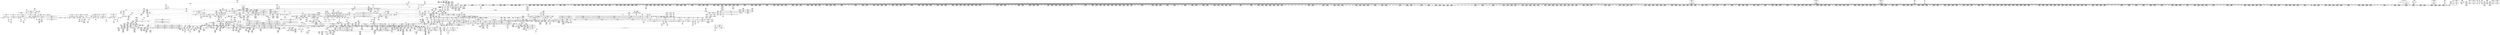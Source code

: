 digraph {
	CE0x52f48f0 [shape=record,shape=Mrecord,label="{CE0x52f48f0|__rcu_read_unlock:tmp4|include/linux/rcupdate.h,244|*SummSource*}"]
	CE0x52adc70 [shape=record,shape=Mrecord,label="{CE0x52adc70|rcu_read_lock:tmp18|include/linux/rcupdate.h,882}"]
	CE0x52bd260 [shape=record,shape=Mrecord,label="{CE0x52bd260|task_sid:tmp17|security/selinux/hooks.c,208|*SummSink*}"]
	CE0x52ab3f0 [shape=record,shape=Mrecord,label="{CE0x52ab3f0|signal_to_av:tmp10|security/selinux/hooks.c,1495|*SummSource*}"]
	CE0x5213300 [shape=record,shape=Mrecord,label="{CE0x5213300|2472:_%struct.cred*,_:_CRE_2760,2768_|*MultipleSource*|Function::task_sid&Arg::task::|Function::selinux_file_send_sigiotask&Arg::tsk::|security/selinux/hooks.c,208}"]
	CE0x52db120 [shape=record,shape=Mrecord,label="{CE0x52db120|__preempt_count_sub:entry|*SummSink*}"]
	CE0x53102d0 [shape=record,shape=Mrecord,label="{CE0x53102d0|i8*_getelementptr_inbounds_(_44_x_i8_,_44_x_i8_*_.str47,_i32_0,_i32_0)|*Constant*}"]
	CE0x52bfdc0 [shape=record,shape=Mrecord,label="{CE0x52bfdc0|i8*_getelementptr_inbounds_(_25_x_i8_,_25_x_i8_*_.str3,_i32_0,_i32_0)|*Constant*|*SummSource*}"]
	CE0x52a8120 [shape=record,shape=Mrecord,label="{CE0x52a8120|i32_64|*Constant*|*SummSource*}"]
	CE0x537c2a0 [shape=record,shape=Mrecord,label="{CE0x537c2a0|__rcu_read_unlock:tmp7|include/linux/rcupdate.h,245|*SummSink*}"]
	CE0x52272f0 [shape=record,shape=Mrecord,label="{CE0x52272f0|task_sid:tobool1|security/selinux/hooks.c,208|*SummSink*}"]
	CE0x5297cf0 [shape=record,shape=Mrecord,label="{CE0x5297cf0|2472:_%struct.cred*,_:_CRE_6322,6323_}"]
	CE0x521df90 [shape=record,shape=Mrecord,label="{CE0x521df90|selinux_file_send_sigiotask:tmp11|security/selinux/hooks.c,3404|*SummSink*}"]
	CE0x521b380 [shape=record,shape=Mrecord,label="{CE0x521b380|selinux_file_send_sigiotask:fown_sid|security/selinux/hooks.c,3408|*SummSink*}"]
	CE0x5218ab0 [shape=record,shape=Mrecord,label="{CE0x5218ab0|COLLAPSED:_GCMRE___llvm_gcov_ctr129_internal_global_4_x_i64_zeroinitializer:_elem_0:default:}"]
	CE0x5314610 [shape=record,shape=Mrecord,label="{CE0x5314610|_call_void___rcu_read_unlock()_#10,_!dbg_!27734|include/linux/rcupdate.h,937|*SummSink*}"]
	CE0x52b3ea0 [shape=record,shape=Mrecord,label="{CE0x52b3ea0|_call_void_rcu_read_unlock()_#10,_!dbg_!27748|security/selinux/hooks.c,209|*SummSource*}"]
	CE0x52e3a90 [shape=record,shape=Mrecord,label="{CE0x52e3a90|rcu_read_unlock:tmp3|*SummSource*}"]
	CE0x52e34d0 [shape=record,shape=Mrecord,label="{CE0x52e34d0|_ret_void,_!dbg_!27717|include/linux/rcupdate.h,240}"]
	CE0x5267620 [shape=record,shape=Mrecord,label="{CE0x5267620|2472:_%struct.cred*,_:_CRE_224,232_|*MultipleSource*|Function::task_sid&Arg::task::|Function::selinux_file_send_sigiotask&Arg::tsk::|security/selinux/hooks.c,208}"]
	CE0x528dd90 [shape=record,shape=Mrecord,label="{CE0x528dd90|2472:_%struct.cred*,_:_CRE_3080,3084_|*MultipleSource*|Function::task_sid&Arg::task::|Function::selinux_file_send_sigiotask&Arg::tsk::|security/selinux/hooks.c,208}"]
	CE0x5291f70 [shape=record,shape=Mrecord,label="{CE0x5291f70|2472:_%struct.cred*,_:_CRE_5968,5976_|*MultipleSource*|Function::task_sid&Arg::task::|Function::selinux_file_send_sigiotask&Arg::tsk::|security/selinux/hooks.c,208}"]
	CE0x5227c70 [shape=record,shape=Mrecord,label="{CE0x5227c70|selinux_file_send_sigiotask:tmp15|security/selinux/hooks.c,3408}"]
	CE0x5278e60 [shape=record,shape=Mrecord,label="{CE0x5278e60|2472:_%struct.cred*,_:_CRE_1976,1977_|*MultipleSource*|Function::task_sid&Arg::task::|Function::selinux_file_send_sigiotask&Arg::tsk::|security/selinux/hooks.c,208}"]
	CE0x52650c0 [shape=record,shape=Mrecord,label="{CE0x52650c0|rcu_read_unlock:if.then}"]
	CE0x527c4c0 [shape=record,shape=Mrecord,label="{CE0x527c4c0|2472:_%struct.cred*,_:_CRE_2256,2264_|*MultipleSource*|Function::task_sid&Arg::task::|Function::selinux_file_send_sigiotask&Arg::tsk::|security/selinux/hooks.c,208}"]
	CE0x5295bb0 [shape=record,shape=Mrecord,label="{CE0x5295bb0|2472:_%struct.cred*,_:_CRE_6294,6295_}"]
	CE0x52f5eb0 [shape=record,shape=Mrecord,label="{CE0x52f5eb0|rcu_read_lock:tmp20|include/linux/rcupdate.h,882|*SummSource*}"]
	CE0x52b8970 [shape=record,shape=Mrecord,label="{CE0x52b8970|rcu_read_lock:if.end}"]
	CE0x5314ba0 [shape=record,shape=Mrecord,label="{CE0x5314ba0|__rcu_read_unlock:entry}"]
	CE0x5280a00 [shape=record,shape=Mrecord,label="{CE0x5280a00|2472:_%struct.cred*,_:_CRE_2536,2544_|*MultipleSource*|Function::task_sid&Arg::task::|Function::selinux_file_send_sigiotask&Arg::tsk::|security/selinux/hooks.c,208}"]
	CE0x52a5890 [shape=record,shape=Mrecord,label="{CE0x52a5890|_call_void___llvm_gcov_indirect_counter_increment(i32*___llvm_gcov_global_state_pred267,_i64**_getelementptr_inbounds_(_4_x_i64*_,_4_x_i64*_*___llvm_gcda_edge_table266,_i64_0,_i64_0)),_!dbg_!27721|security/selinux/hooks.c,1491}"]
	CE0x52199f0 [shape=record,shape=Mrecord,label="{CE0x52199f0|rcu_read_lock:tmp6|include/linux/rcupdate.h,882}"]
	CE0x520c7d0 [shape=record,shape=Mrecord,label="{CE0x520c7d0|rcu_read_lock:entry}"]
	CE0x522f020 [shape=record,shape=Mrecord,label="{CE0x522f020|GLOBAL:signal_to_av|*Constant*}"]
	"CONST[source:1(input),value:2(dynamic)][purpose:{subject}][SrcIdx:3]"
	CE0x52ca980 [shape=record,shape=Mrecord,label="{CE0x52ca980|__rcu_read_lock:tmp2|*SummSink*}"]
	CE0x52d99e0 [shape=record,shape=Mrecord,label="{CE0x52d99e0|i64*_getelementptr_inbounds_(_4_x_i64_,_4_x_i64_*___llvm_gcov_ctr129,_i64_0,_i64_0)|*Constant*|*SummSink*}"]
	CE0x5229dc0 [shape=record,shape=Mrecord,label="{CE0x5229dc0|selinux_file_send_sigiotask:tmp13|security/selinux/hooks.c,3406|*SummSource*}"]
	CE0x5282fd0 [shape=record,shape=Mrecord,label="{CE0x5282fd0|2472:_%struct.cred*,_:_CRE_2712,2720_|*MultipleSource*|Function::task_sid&Arg::task::|Function::selinux_file_send_sigiotask&Arg::tsk::|security/selinux/hooks.c,208}"]
	CE0x533e5e0 [shape=record,shape=Mrecord,label="{CE0x533e5e0|rcu_lock_acquire:__here}"]
	CE0x520fb00 [shape=record,shape=Mrecord,label="{CE0x520fb00|selinux_file_send_sigiotask:entry|*SummSink*}"]
	CE0x530c1a0 [shape=record,shape=Mrecord,label="{CE0x530c1a0|__rcu_read_lock:tmp4|include/linux/rcupdate.h,239|*SummSink*}"]
	CE0x52ad290 [shape=record,shape=Mrecord,label="{CE0x52ad290|i64*_getelementptr_inbounds_(_11_x_i64_,_11_x_i64_*___llvm_gcov_ctr127,_i64_0,_i64_8)|*Constant*|*SummSource*}"]
	CE0x526deb0 [shape=record,shape=Mrecord,label="{CE0x526deb0|2472:_%struct.cred*,_:_CRE_136,144_|*MultipleSource*|Function::task_sid&Arg::task::|Function::selinux_file_send_sigiotask&Arg::tsk::|security/selinux/hooks.c,208}"]
	CE0x5295050 [shape=record,shape=Mrecord,label="{CE0x5295050|2472:_%struct.cred*,_:_CRE_6280,6284_|*MultipleSource*|Function::task_sid&Arg::task::|Function::selinux_file_send_sigiotask&Arg::tsk::|security/selinux/hooks.c,208}"]
	CE0x5274d20 [shape=record,shape=Mrecord,label="{CE0x5274d20|2472:_%struct.cred*,_:_CRE_692,693_}"]
	CE0x526b9b0 [shape=record,shape=Mrecord,label="{CE0x526b9b0|GLOBAL:__llvm_gcov_global_state_pred267|Global_var:__llvm_gcov_global_state_pred267|*SummSource*}"]
	CE0x5314d70 [shape=record,shape=Mrecord,label="{CE0x5314d70|__rcu_read_unlock:entry|*SummSink*}"]
	CE0x5241780 [shape=record,shape=Mrecord,label="{CE0x5241780|GLOBAL:rcu_lock_acquire|*Constant*|*SummSink*}"]
	CE0x52ff030 [shape=record,shape=Mrecord,label="{CE0x52ff030|__llvm_gcov_indirect_counter_increment:tmp5|*SummSink*}"]
	CE0x5308fc0 [shape=record,shape=Mrecord,label="{CE0x5308fc0|rcu_lock_acquire:tmp4|include/linux/rcupdate.h,418|*SummSink*}"]
	CE0x52d3570 [shape=record,shape=Mrecord,label="{CE0x52d3570|rcu_lock_release:tmp6}"]
	CE0x52b7df0 [shape=record,shape=Mrecord,label="{CE0x52b7df0|_call_void___llvm_gcov_indirect_counter_increment(i32*___llvm_gcov_global_state_pred267,_i64**_getelementptr_inbounds_(_4_x_i64*_,_4_x_i64*_*___llvm_gcda_edge_table266,_i64_0,_i64_3)),_!dbg_!27719|security/selinux/hooks.c,1487}"]
	CE0x529fcf0 [shape=record,shape=Mrecord,label="{CE0x529fcf0|2472:_%struct.cred*,_:_CRE_6660,6664_|*MultipleSource*|Function::task_sid&Arg::task::|Function::selinux_file_send_sigiotask&Arg::tsk::|security/selinux/hooks.c,208}"]
	CE0x52ce440 [shape=record,shape=Mrecord,label="{CE0x52ce440|i64*_getelementptr_inbounds_(_4_x_i64_,_4_x_i64_*___llvm_gcov_ctr128,_i64_0,_i64_1)|*Constant*|*SummSink*}"]
	CE0x52e1c90 [shape=record,shape=Mrecord,label="{CE0x52e1c90|rcu_read_lock:land.lhs.true2}"]
	CE0x5277420 [shape=record,shape=Mrecord,label="{CE0x5277420|2472:_%struct.cred*,_:_CRE_1864,1872_|*MultipleSource*|Function::task_sid&Arg::task::|Function::selinux_file_send_sigiotask&Arg::tsk::|security/selinux/hooks.c,208}"]
	CE0x5308330 [shape=record,shape=Mrecord,label="{CE0x5308330|_call_void_asm_addl_$1,_%gs:$0_,_*m,ri,*m,_dirflag_,_fpsr_,_flags_(i32*___preempt_count,_i32_%val,_i32*___preempt_count)_#3,_!dbg_!27714,_!srcloc_!27717|./arch/x86/include/asm/preempt.h,72|*SummSink*}"]
	CE0x529dce0 [shape=record,shape=Mrecord,label="{CE0x529dce0|2472:_%struct.cred*,_:_CRE_6544,6552_|*MultipleSource*|Function::task_sid&Arg::task::|Function::selinux_file_send_sigiotask&Arg::tsk::|security/selinux/hooks.c,208}"]
	CE0x5357880 [shape=record,shape=Mrecord,label="{CE0x5357880|__preempt_count_sub:tmp5|./arch/x86/include/asm/preempt.h,77|*SummSource*}"]
	CE0x520c760 [shape=record,shape=Mrecord,label="{CE0x520c760|GLOBAL:rcu_read_lock|*Constant*|*SummSink*}"]
	CE0x521dab0 [shape=record,shape=Mrecord,label="{CE0x521dab0|selinux_file_send_sigiotask:if.else|*SummSink*}"]
	CE0x52e6b10 [shape=record,shape=Mrecord,label="{CE0x52e6b10|__llvm_gcov_indirect_counter_increment:tmp2|*SummSource*}"]
	CE0x52bb2b0 [shape=record,shape=Mrecord,label="{CE0x52bb2b0|task_sid:call3|security/selinux/hooks.c,208|*SummSink*}"]
	CE0x533c8f0 [shape=record,shape=Mrecord,label="{CE0x533c8f0|_call_void_asm_addl_$1,_%gs:$0_,_*m,ri,*m,_dirflag_,_fpsr_,_flags_(i32*___preempt_count,_i32_%sub,_i32*___preempt_count)_#3,_!dbg_!27717,_!srcloc_!27718|./arch/x86/include/asm/preempt.h,77|*SummSink*}"]
	CE0x5220340 [shape=record,shape=Mrecord,label="{CE0x5220340|2472:_%struct.cred*,_:_CRE_352,360_|*MultipleSource*|Function::task_sid&Arg::task::|Function::selinux_file_send_sigiotask&Arg::tsk::|security/selinux/hooks.c,208}"]
	CE0x528bf20 [shape=record,shape=Mrecord,label="{CE0x528bf20|2472:_%struct.cred*,_:_CRE_2972,2973_}"]
	CE0x533a0d0 [shape=record,shape=Mrecord,label="{CE0x533a0d0|i64*_getelementptr_inbounds_(_4_x_i64_,_4_x_i64_*___llvm_gcov_ctr130,_i64_0,_i64_3)|*Constant*|*SummSink*}"]
	CE0x52a9090 [shape=record,shape=Mrecord,label="{CE0x52a9090|i64*_getelementptr_inbounds_(_10_x_i64_,_10_x_i64_*___llvm_gcov_ctr265,_i64_0,_i64_9)|*Constant*|*SummSink*}"]
	CE0x52d2a70 [shape=record,shape=Mrecord,label="{CE0x52d2a70|i64_ptrtoint_(i8*_blockaddress(_rcu_lock_release,_%__here)_to_i64)|*Constant*|*SummSource*}"]
	CE0x529fad0 [shape=record,shape=Mrecord,label="{CE0x529fad0|2472:_%struct.cred*,_:_CRE_6656,6660_|*MultipleSource*|Function::task_sid&Arg::task::|Function::selinux_file_send_sigiotask&Arg::tsk::|security/selinux/hooks.c,208}"]
	CE0x52f9620 [shape=record,shape=Mrecord,label="{CE0x52f9620|cred_sid:tmp6|security/selinux/hooks.c,197}"]
	CE0x52b87e0 [shape=record,shape=Mrecord,label="{CE0x52b87e0|rcu_read_lock:bb|*SummSource*}"]
	CE0x528d760 [shape=record,shape=Mrecord,label="{CE0x528d760|2472:_%struct.cred*,_:_CRE_3056,3064_|*MultipleSource*|Function::task_sid&Arg::task::|Function::selinux_file_send_sigiotask&Arg::tsk::|security/selinux/hooks.c,208}"]
	CE0x52c8bc0 [shape=record,shape=Mrecord,label="{CE0x52c8bc0|%struct.lockdep_map*_null|*Constant*|*SummSource*}"]
	CE0x5349810 [shape=record,shape=Mrecord,label="{CE0x5349810|_call_void_lock_release(%struct.lockdep_map*_%map,_i32_1,_i64_ptrtoint_(i8*_blockaddress(_rcu_lock_release,_%__here)_to_i64))_#10,_!dbg_!27716|include/linux/rcupdate.h,423|*SummSink*}"]
	CE0x520bb20 [shape=record,shape=Mrecord,label="{CE0x520bb20|COLLAPSED:_GCMRE___llvm_gcov_ctr126_internal_global_13_x_i64_zeroinitializer:_elem_0:default:}"]
	CE0x5284380 [shape=record,shape=Mrecord,label="{CE0x5284380|i64*_getelementptr_inbounds_(_10_x_i64_,_10_x_i64_*___llvm_gcov_ctr265,_i64_0,_i64_5)|*Constant*|*SummSource*}"]
	CE0x529cbe0 [shape=record,shape=Mrecord,label="{CE0x529cbe0|2472:_%struct.cred*,_:_CRE_6484,6488_|*MultipleSource*|Function::task_sid&Arg::task::|Function::selinux_file_send_sigiotask&Arg::tsk::|security/selinux/hooks.c,208}"]
	CE0x52be670 [shape=record,shape=Mrecord,label="{CE0x52be670|task_sid:tmp18|security/selinux/hooks.c,208|*SummSink*}"]
	CE0x52a5900 [shape=record,shape=Mrecord,label="{CE0x52a5900|_call_void___llvm_gcov_indirect_counter_increment(i32*___llvm_gcov_global_state_pred267,_i64**_getelementptr_inbounds_(_4_x_i64*_,_4_x_i64*_*___llvm_gcda_edge_table266,_i64_0,_i64_0)),_!dbg_!27721|security/selinux/hooks.c,1491|*SummSource*}"]
	CE0x52c7630 [shape=record,shape=Mrecord,label="{CE0x52c7630|__rcu_read_unlock:tmp3|*SummSink*}"]
	CE0x530a200 [shape=record,shape=Mrecord,label="{CE0x530a200|rcu_read_unlock:land.lhs.true2}"]
	CE0x52a4d60 [shape=record,shape=Mrecord,label="{CE0x52a4d60|signal_to_av:tmp6|security/selinux/hooks.c,1487|*SummSink*}"]
	CE0x52b92b0 [shape=record,shape=Mrecord,label="{CE0x52b92b0|rcu_read_lock:bb}"]
	CE0x520b560 [shape=record,shape=Mrecord,label="{CE0x520b560|i64*_getelementptr_inbounds_(_2_x_i64_,_2_x_i64_*___llvm_gcov_ctr131,_i64_0,_i64_0)|*Constant*|*SummSource*}"]
	CE0x52744a0 [shape=record,shape=Mrecord,label="{CE0x52744a0|2472:_%struct.cred*,_:_CRE_680,688_|*MultipleSource*|Function::task_sid&Arg::task::|Function::selinux_file_send_sigiotask&Arg::tsk::|security/selinux/hooks.c,208}"]
	CE0x5215490 [shape=record,shape=Mrecord,label="{CE0x5215490|2472:_%struct.cred*,_:_CRE_40,44_|*MultipleSource*|Function::task_sid&Arg::task::|Function::selinux_file_send_sigiotask&Arg::tsk::|security/selinux/hooks.c,208}"]
	CE0x52a2d70 [shape=record,shape=Mrecord,label="{CE0x52a2d70|task_sid:tmp4|*LoadInst*|security/selinux/hooks.c,208}"]
	CE0x5275fb0 [shape=record,shape=Mrecord,label="{CE0x5275fb0|2472:_%struct.cred*,_:_CRE_768,772_|*MultipleSource*|Function::task_sid&Arg::task::|Function::selinux_file_send_sigiotask&Arg::tsk::|security/selinux/hooks.c,208}"]
	CE0x52b7070 [shape=record,shape=Mrecord,label="{CE0x52b7070|signal_to_av:tmp4|security/selinux/hooks.c,1483|*SummSource*}"]
	CE0x5236c20 [shape=record,shape=Mrecord,label="{CE0x5236c20|selinux_file_send_sigiotask:tmp3|security/selinux/hooks.c,3399|*SummSink*}"]
	CE0x534a5f0 [shape=record,shape=Mrecord,label="{CE0x534a5f0|i64*_getelementptr_inbounds_(_4_x_i64_,_4_x_i64_*___llvm_gcov_ctr134,_i64_0,_i64_3)|*Constant*|*SummSink*}"]
	CE0x52ba380 [shape=record,shape=Mrecord,label="{CE0x52ba380|task_sid:tmp11|security/selinux/hooks.c,208|*SummSource*}"]
	CE0x5217780 [shape=record,shape=Mrecord,label="{CE0x5217780|__preempt_count_add:bb|*SummSink*}"]
	CE0x534fc00 [shape=record,shape=Mrecord,label="{CE0x534fc00|__preempt_count_sub:tmp3}"]
	CE0x521e980 [shape=record,shape=Mrecord,label="{CE0x521e980|i64_0|*Constant*|*SummSink*}"]
	CE0x5298410 [shape=record,shape=Mrecord,label="{CE0x5298410|2472:_%struct.cred*,_:_CRE_6328,6329_}"]
	CE0x529e150 [shape=record,shape=Mrecord,label="{CE0x529e150|2472:_%struct.cred*,_:_CRE_6560,6568_|*MultipleSource*|Function::task_sid&Arg::task::|Function::selinux_file_send_sigiotask&Arg::tsk::|security/selinux/hooks.c,208}"]
	CE0x529f000 [shape=record,shape=Mrecord,label="{CE0x529f000|2472:_%struct.cred*,_:_CRE_6624,6632_|*MultipleSource*|Function::task_sid&Arg::task::|Function::selinux_file_send_sigiotask&Arg::tsk::|security/selinux/hooks.c,208}"]
	CE0x52128a0 [shape=record,shape=Mrecord,label="{CE0x52128a0|i32_2|*Constant*|*SummSource*}"]
	CE0x5217d90 [shape=record,shape=Mrecord,label="{CE0x5217d90|__preempt_count_sub:sub|./arch/x86/include/asm/preempt.h,77|*SummSource*}"]
	CE0x52c75c0 [shape=record,shape=Mrecord,label="{CE0x52c75c0|__rcu_read_unlock:tmp3|*SummSource*}"]
	CE0x52896c0 [shape=record,shape=Mrecord,label="{CE0x52896c0|2472:_%struct.cred*,_:_CRE_2938,2939_}"]
	CE0x52134e0 [shape=record,shape=Mrecord,label="{CE0x52134e0|2472:_%struct.cred*,_:_CRE_2768,2776_|*MultipleSource*|Function::task_sid&Arg::task::|Function::selinux_file_send_sigiotask&Arg::tsk::|security/selinux/hooks.c,208}"]
	CE0x5278530 [shape=record,shape=Mrecord,label="{CE0x5278530|2472:_%struct.cred*,_:_CRE_1936,1944_|*MultipleSource*|Function::task_sid&Arg::task::|Function::selinux_file_send_sigiotask&Arg::tsk::|security/selinux/hooks.c,208}"]
	CE0x5307ea0 [shape=record,shape=Mrecord,label="{CE0x5307ea0|rcu_read_unlock:tmp11|include/linux/rcupdate.h,933}"]
	CE0x52329e0 [shape=record,shape=Mrecord,label="{CE0x52329e0|_call_void_mcount()_#3|*SummSink*}"]
	CE0x52e0530 [shape=record,shape=Mrecord,label="{CE0x52e0530|_call_void___rcu_read_lock()_#10,_!dbg_!27710|include/linux/rcupdate.h,879|*SummSink*}"]
	CE0x5287490 [shape=record,shape=Mrecord,label="{CE0x5287490|2472:_%struct.cred*,_:_CRE_2905,2906_}"]
	CE0x5219fa0 [shape=record,shape=Mrecord,label="{CE0x5219fa0|task_sid:tmp7|security/selinux/hooks.c,208|*SummSource*}"]
	CE0x526ae80 [shape=record,shape=Mrecord,label="{CE0x526ae80|task_sid:do.end6}"]
	CE0x52abdf0 [shape=record,shape=Mrecord,label="{CE0x52abdf0|rcu_read_unlock:tmp13|include/linux/rcupdate.h,933|*SummSink*}"]
	CE0x523d720 [shape=record,shape=Mrecord,label="{CE0x523d720|task_sid:tmp|*SummSink*}"]
	CE0x52a0760 [shape=record,shape=Mrecord,label="{CE0x52a0760|2472:_%struct.cred*,_:_CRE_10528,10536_|*MultipleSource*|Function::task_sid&Arg::task::|Function::selinux_file_send_sigiotask&Arg::tsk::|security/selinux/hooks.c,208}"]
	CE0x52735a0 [shape=record,shape=Mrecord,label="{CE0x52735a0|2472:_%struct.cred*,_:_CRE_632,640_|*MultipleSource*|Function::task_sid&Arg::task::|Function::selinux_file_send_sigiotask&Arg::tsk::|security/selinux/hooks.c,208}"]
	CE0x52ae040 [shape=record,shape=Mrecord,label="{CE0x52ae040|rcu_read_lock:tmp18|include/linux/rcupdate.h,882|*SummSink*}"]
	CE0x52be120 [shape=record,shape=Mrecord,label="{CE0x52be120|rcu_read_lock:tmp14|include/linux/rcupdate.h,882}"]
	CE0x52fa370 [shape=record,shape=Mrecord,label="{CE0x52fa370|rcu_read_unlock:tmp1|*SummSink*}"]
	CE0x52471b0 [shape=record,shape=Mrecord,label="{CE0x52471b0|avc_has_perm:requested|Function::avc_has_perm&Arg::requested::|*SummSource*}"]
	CE0x526bd90 [shape=record,shape=Mrecord,label="{CE0x526bd90|task_sid:if.end|*SummSink*}"]
	CE0x53177b0 [shape=record,shape=Mrecord,label="{CE0x53177b0|i64*_getelementptr_inbounds_(_4_x_i64_,_4_x_i64_*___llvm_gcov_ctr134,_i64_0,_i64_1)|*Constant*|*SummSink*}"]
	CE0x52ba270 [shape=record,shape=Mrecord,label="{CE0x52ba270|task_sid:tmp12|security/selinux/hooks.c,208}"]
	CE0x52f61a0 [shape=record,shape=Mrecord,label="{CE0x52f61a0|rcu_read_lock:tmp21|include/linux/rcupdate.h,884}"]
	CE0x526ca60 [shape=record,shape=Mrecord,label="{CE0x526ca60|_call_void_mcount()_#3|*SummSource*}"]
	CE0x521aba0 [shape=record,shape=Mrecord,label="{CE0x521aba0|task_sid:tmp9|security/selinux/hooks.c,208|*SummSource*}"]
	CE0x5314b30 [shape=record,shape=Mrecord,label="{CE0x5314b30|GLOBAL:__rcu_read_unlock|*Constant*|*SummSource*}"]
	CE0x528f4c0 [shape=record,shape=Mrecord,label="{CE0x528f4c0|2472:_%struct.cred*,_:_CRE_3144,3148_|*MultipleSource*|Function::task_sid&Arg::task::|Function::selinux_file_send_sigiotask&Arg::tsk::|security/selinux/hooks.c,208}"]
	CE0x530ab90 [shape=record,shape=Mrecord,label="{CE0x530ab90|0:_i8,_:_GCMR_rcu_read_unlock.__warned_internal_global_i8_0,_section_.data.unlikely_,_align_1:_elem_0:default:}"]
	CE0x53061c0 [shape=record,shape=Mrecord,label="{CE0x53061c0|rcu_read_unlock:tmp|*SummSource*}"]
	CE0x5287950 [shape=record,shape=Mrecord,label="{CE0x5287950|2472:_%struct.cred*,_:_CRE_2909,2910_}"]
	CE0x52bc210 [shape=record,shape=Mrecord,label="{CE0x52bc210|task_sid:tmp14|security/selinux/hooks.c,208}"]
	CE0x5283c00 [shape=record,shape=Mrecord,label="{CE0x5283c00|_ret_void|*SummSource*}"]
	CE0x520b760 [shape=record,shape=Mrecord,label="{CE0x520b760|cred_sid:tmp}"]
	CE0x52c1010 [shape=record,shape=Mrecord,label="{CE0x52c1010|i64_3|*Constant*|*SummSink*}"]
	CE0x5221100 [shape=record,shape=Mrecord,label="{CE0x5221100|selinux_file_send_sigiotask:tmp12|security/selinux/hooks.c,3406}"]
	CE0x520c170 [shape=record,shape=Mrecord,label="{CE0x520c170|signal_to_av:bb}"]
	CE0x52bc420 [shape=record,shape=Mrecord,label="{CE0x52bc420|task_sid:tmp14|security/selinux/hooks.c,208|*SummSource*}"]
	CE0x538e170 [shape=record,shape=Mrecord,label="{CE0x538e170|__preempt_count_sub:tmp6|./arch/x86/include/asm/preempt.h,78|*SummSource*}"]
	CE0x5263600 [shape=record,shape=Mrecord,label="{CE0x5263600|2472:_%struct.cred*,_:_CRE_8,16_|*MultipleSource*|Function::task_sid&Arg::task::|Function::selinux_file_send_sigiotask&Arg::tsk::|security/selinux/hooks.c,208}"]
	CE0x5281920 [shape=record,shape=Mrecord,label="{CE0x5281920|2472:_%struct.cred*,_:_CRE_2600,2608_|*MultipleSource*|Function::task_sid&Arg::task::|Function::selinux_file_send_sigiotask&Arg::tsk::|security/selinux/hooks.c,208}"]
	CE0x520bf30 [shape=record,shape=Mrecord,label="{CE0x520bf30|rcu_read_lock:tobool|include/linux/rcupdate.h,882|*SummSink*}"]
	CE0x5286ef0 [shape=record,shape=Mrecord,label="{CE0x5286ef0|2472:_%struct.cred*,_:_CRE_2896,2900_|*MultipleSource*|Function::task_sid&Arg::task::|Function::selinux_file_send_sigiotask&Arg::tsk::|security/selinux/hooks.c,208}"]
	CE0x533ca60 [shape=record,shape=Mrecord,label="{CE0x533ca60|void_(i32*,_i32,_i32*)*_asm_addl_$1,_%gs:$0_,_*m,ri,*m,_dirflag_,_fpsr_,_flags_}"]
	CE0x52db440 [shape=record,shape=Mrecord,label="{CE0x52db440|i64*_getelementptr_inbounds_(_4_x_i64_,_4_x_i64_*___llvm_gcov_ctr129,_i64_0,_i64_3)|*Constant*|*SummSource*}"]
	CE0x5246520 [shape=record,shape=Mrecord,label="{CE0x5246520|avc_has_perm:tsid|Function::avc_has_perm&Arg::tsid::|*SummSource*}"]
	CE0x522ee60 [shape=record,shape=Mrecord,label="{CE0x522ee60|selinux_file_send_sigiotask:call1|security/selinux/hooks.c,3404|*SummSink*}"]
	CE0x520cf60 [shape=record,shape=Mrecord,label="{CE0x520cf60|task_sid:bb}"]
	CE0x5287ef0 [shape=record,shape=Mrecord,label="{CE0x5287ef0|2472:_%struct.cred*,_:_CRE_2915,2916_}"]
	CE0x5291b30 [shape=record,shape=Mrecord,label="{CE0x5291b30|2472:_%struct.cred*,_:_CRE_5952,5960_|*MultipleSource*|Function::task_sid&Arg::task::|Function::selinux_file_send_sigiotask&Arg::tsk::|security/selinux/hooks.c,208}"]
	CE0x5376940 [shape=record,shape=Mrecord,label="{CE0x5376940|_call_void_asm_sideeffect_,_memory_,_dirflag_,_fpsr_,_flags_()_#3,_!dbg_!27711,_!srcloc_!27714|include/linux/rcupdate.h,244}"]
	CE0x529b6d0 [shape=record,shape=Mrecord,label="{CE0x529b6d0|2472:_%struct.cred*,_:_CRE_6424,6432_|*MultipleSource*|Function::task_sid&Arg::task::|Function::selinux_file_send_sigiotask&Arg::tsk::|security/selinux/hooks.c,208}"]
	CE0x522a8e0 [shape=record,shape=Mrecord,label="{CE0x522a8e0|rcu_read_lock:tobool1|include/linux/rcupdate.h,882}"]
	CE0x52c99f0 [shape=record,shape=Mrecord,label="{CE0x52c99f0|rcu_lock_acquire:tmp7|*SummSource*}"]
	CE0x52bda30 [shape=record,shape=Mrecord,label="{CE0x52bda30|i64_6|*Constant*}"]
	CE0x528b470 [shape=record,shape=Mrecord,label="{CE0x528b470|2472:_%struct.cred*,_:_CRE_2963,2964_}"]
	CE0x53576c0 [shape=record,shape=Mrecord,label="{CE0x53576c0|__preempt_count_sub:tmp5|./arch/x86/include/asm/preempt.h,77}"]
	CE0x528e800 [shape=record,shape=Mrecord,label="{CE0x528e800|2472:_%struct.cred*,_:_CRE_3112,3116_|*MultipleSource*|Function::task_sid&Arg::task::|Function::selinux_file_send_sigiotask&Arg::tsk::|security/selinux/hooks.c,208}"]
	CE0x5263260 [shape=record,shape=Mrecord,label="{CE0x5263260|task_sid:real_cred|security/selinux/hooks.c,208|*SummSource*}"]
	CE0x53179d0 [shape=record,shape=Mrecord,label="{CE0x53179d0|__rcu_read_lock:tmp|*SummSink*}"]
	CE0x52d3ee0 [shape=record,shape=Mrecord,label="{CE0x52d3ee0|__rcu_read_lock:tmp7|include/linux/rcupdate.h,240|*SummSource*}"]
	CE0x526e1f0 [shape=record,shape=Mrecord,label="{CE0x526e1f0|i64*_getelementptr_inbounds_(_4_x_i64_,_4_x_i64_*___llvm_gcov_ctr133,_i64_0,_i64_0)|*Constant*|*SummSink*}"]
	CE0x533e650 [shape=record,shape=Mrecord,label="{CE0x533e650|rcu_lock_acquire:__here|*SummSource*}"]
	CE0x5306150 [shape=record,shape=Mrecord,label="{CE0x5306150|COLLAPSED:_GCMRE___llvm_gcov_ctr132_internal_global_11_x_i64_zeroinitializer:_elem_0:default:}"]
	CE0x5266110 [shape=record,shape=Mrecord,label="{CE0x5266110|2472:_%struct.cred*,_:_CRE_408,416_|*MultipleSource*|Function::task_sid&Arg::task::|Function::selinux_file_send_sigiotask&Arg::tsk::|security/selinux/hooks.c,208}"]
	CE0x52fa200 [shape=record,shape=Mrecord,label="{CE0x52fa200|rcu_read_unlock:tmp|*SummSink*}"]
	CE0x5272e30 [shape=record,shape=Mrecord,label="{CE0x5272e30|rcu_read_unlock:call|include/linux/rcupdate.h,933}"]
	CE0x5293b40 [shape=record,shape=Mrecord,label="{CE0x5293b40|2472:_%struct.cred*,_:_CRE_6196,6200_|*MultipleSource*|Function::task_sid&Arg::task::|Function::selinux_file_send_sigiotask&Arg::tsk::|security/selinux/hooks.c,208}"]
	CE0x52f3f90 [shape=record,shape=Mrecord,label="{CE0x52f3f90|i64*_getelementptr_inbounds_(_4_x_i64_,_4_x_i64_*___llvm_gcov_ctr135,_i64_0,_i64_3)|*Constant*|*SummSource*}"]
	CE0x5215590 [shape=record,shape=Mrecord,label="{CE0x5215590|2472:_%struct.cred*,_:_CRE_48,56_|*MultipleSource*|Function::task_sid&Arg::task::|Function::selinux_file_send_sigiotask&Arg::tsk::|security/selinux/hooks.c,208}"]
	CE0x52ece00 [shape=record,shape=Mrecord,label="{CE0x52ece00|__preempt_count_sub:bb}"]
	CE0x5288850 [shape=record,shape=Mrecord,label="{CE0x5288850|2472:_%struct.cred*,_:_CRE_2925,2926_}"]
	CE0x52bef40 [shape=record,shape=Mrecord,label="{CE0x52bef40|GLOBAL:lockdep_rcu_suspicious|*Constant*}"]
	CE0x5241e90 [shape=record,shape=Mrecord,label="{CE0x5241e90|rcu_lock_acquire:entry|*SummSource*}"]
	CE0x5277600 [shape=record,shape=Mrecord,label="{CE0x5277600|2472:_%struct.cred*,_:_CRE_1872,1880_|*MultipleSource*|Function::task_sid&Arg::task::|Function::selinux_file_send_sigiotask&Arg::tsk::|security/selinux/hooks.c,208}"]
	CE0x52cd990 [shape=record,shape=Mrecord,label="{CE0x52cd990|__preempt_count_add:entry|*SummSink*}"]
	CE0x52b62c0 [shape=record,shape=Mrecord,label="{CE0x52b62c0|i64*_getelementptr_inbounds_(_10_x_i64_,_10_x_i64_*___llvm_gcov_ctr265,_i64_0,_i64_6)|*Constant*}"]
	CE0x52337b0 [shape=record,shape=Mrecord,label="{CE0x52337b0|selinux_file_send_sigiotask:tmp4|security/selinux/hooks.c,3401}"]
	CE0x52427e0 [shape=record,shape=Mrecord,label="{CE0x52427e0|i32_1|*Constant*|*SummSink*}"]
	CE0x52eb5d0 [shape=record,shape=Mrecord,label="{CE0x52eb5d0|__llvm_gcov_indirect_counter_increment:tmp2|*SummSink*}"]
	CE0x5265500 [shape=record,shape=Mrecord,label="{CE0x5265500|2472:_%struct.cred*,_:_CRE_76,80_|*MultipleSource*|Function::task_sid&Arg::task::|Function::selinux_file_send_sigiotask&Arg::tsk::|security/selinux/hooks.c,208}"]
	CE0x52e40c0 [shape=record,shape=Mrecord,label="{CE0x52e40c0|rcu_read_lock:tmp7|include/linux/rcupdate.h,882|*SummSink*}"]
	CE0x52d4830 [shape=record,shape=Mrecord,label="{CE0x52d4830|_ret_void,_!dbg_!27719|./arch/x86/include/asm/preempt.h,73|*SummSource*}"]
	CE0x5239650 [shape=record,shape=Mrecord,label="{CE0x5239650|2472:_%struct.cred*,_:_CRE_248,256_|*MultipleSource*|Function::task_sid&Arg::task::|Function::selinux_file_send_sigiotask&Arg::tsk::|security/selinux/hooks.c,208}"]
	CE0x528b5a0 [shape=record,shape=Mrecord,label="{CE0x528b5a0|2472:_%struct.cred*,_:_CRE_2964,2965_}"]
	CE0x526d810 [shape=record,shape=Mrecord,label="{CE0x526d810|2472:_%struct.cred*,_:_CRE_192,200_|*MultipleSource*|Function::task_sid&Arg::task::|Function::selinux_file_send_sigiotask&Arg::tsk::|security/selinux/hooks.c,208}"]
	CE0x5268e40 [shape=record,shape=Mrecord,label="{CE0x5268e40|rcu_read_lock:call|include/linux/rcupdate.h,882|*SummSource*}"]
	CE0x52fc050 [shape=record,shape=Mrecord,label="{CE0x52fc050|__llvm_gcov_indirect_counter_increment:counter|*SummSink*}"]
	CE0x5226380 [shape=record,shape=Mrecord,label="{CE0x5226380|task_sid:tobool1|security/selinux/hooks.c,208|*SummSource*}"]
	CE0x52b5340 [shape=record,shape=Mrecord,label="{CE0x52b5340|__llvm_gcov_indirect_counter_increment:entry|*SummSink*}"]
	CE0x52c6fa0 [shape=record,shape=Mrecord,label="{CE0x52c6fa0|i64*_getelementptr_inbounds_(_4_x_i64_,_4_x_i64_*___llvm_gcov_ctr134,_i64_0,_i64_1)|*Constant*}"]
	CE0x533c100 [shape=record,shape=Mrecord,label="{CE0x533c100|__rcu_read_unlock:bb|*SummSource*}"]
	CE0x52a8b70 [shape=record,shape=Mrecord,label="{CE0x52a8b70|signal_to_av:perm.0|*SummSink*}"]
	CE0x5286560 [shape=record,shape=Mrecord,label="{CE0x5286560|2472:_%struct.cred*,_:_CRE_2864,2872_|*MultipleSource*|Function::task_sid&Arg::task::|Function::selinux_file_send_sigiotask&Arg::tsk::|security/selinux/hooks.c,208}"]
	CE0x5298c60 [shape=record,shape=Mrecord,label="{CE0x5298c60|2472:_%struct.cred*,_:_CRE_6335,6336_}"]
	CE0x5223020 [shape=record,shape=Mrecord,label="{CE0x5223020|i64*_getelementptr_inbounds_(_6_x_i64_,_6_x_i64_*___llvm_gcov_ctr264,_i64_0,_i64_5)|*Constant*|*SummSource*}"]
	CE0x530e270 [shape=record,shape=Mrecord,label="{CE0x530e270|rcu_read_unlock:tmp18|include/linux/rcupdate.h,933|*SummSource*}"]
	CE0x526c200 [shape=record,shape=Mrecord,label="{CE0x526c200|rcu_lock_acquire:entry}"]
	CE0x533c7a0 [shape=record,shape=Mrecord,label="{CE0x533c7a0|_call_void_asm_addl_$1,_%gs:$0_,_*m,ri,*m,_dirflag_,_fpsr_,_flags_(i32*___preempt_count,_i32_%sub,_i32*___preempt_count)_#3,_!dbg_!27717,_!srcloc_!27718|./arch/x86/include/asm/preempt.h,77|*SummSource*}"]
	CE0x5282df0 [shape=record,shape=Mrecord,label="{CE0x5282df0|2472:_%struct.cred*,_:_CRE_2704,2712_|*MultipleSource*|Function::task_sid&Arg::task::|Function::selinux_file_send_sigiotask&Arg::tsk::|security/selinux/hooks.c,208}"]
	CE0x52a4690 [shape=record,shape=Mrecord,label="{CE0x52a4690|i64**_getelementptr_inbounds_(_4_x_i64*_,_4_x_i64*_*___llvm_gcda_edge_table266,_i64_0,_i64_3)|*Constant*|*SummSource*}"]
	CE0x5376740 [shape=record,shape=Mrecord,label="{CE0x5376740|__rcu_read_unlock:tmp4|include/linux/rcupdate.h,244|*SummSink*}"]
	CE0x52df510 [shape=record,shape=Mrecord,label="{CE0x52df510|GLOBAL:rcu_read_lock.__warned|Global_var:rcu_read_lock.__warned|*SummSink*}"]
	CE0x52f97c0 [shape=record,shape=Mrecord,label="{CE0x52f97c0|cred_sid:tmp6|security/selinux/hooks.c,197|*SummSource*}"]
	CE0x53140d0 [shape=record,shape=Mrecord,label="{CE0x53140d0|_ret_void,_!dbg_!27717|include/linux/rcupdate.h,424}"]
	CE0x5306510 [shape=record,shape=Mrecord,label="{CE0x5306510|rcu_lock_release:tmp1}"]
	CE0x527c100 [shape=record,shape=Mrecord,label="{CE0x527c100|2472:_%struct.cred*,_:_CRE_2240,2248_|*MultipleSource*|Function::task_sid&Arg::task::|Function::selinux_file_send_sigiotask&Arg::tsk::|security/selinux/hooks.c,208}"]
	CE0x5263b10 [shape=record,shape=Mrecord,label="{CE0x5263b10|i64_1|*Constant*}"]
	CE0x52bad20 [shape=record,shape=Mrecord,label="{CE0x52bad20|task_sid:tmp13|security/selinux/hooks.c,208|*SummSink*}"]
	CE0x52ab830 [shape=record,shape=Mrecord,label="{CE0x52ab830|rcu_read_unlock:tmp13|include/linux/rcupdate.h,933}"]
	CE0x528fd40 [shape=record,shape=Mrecord,label="{CE0x528fd40|2472:_%struct.cred*,_:_CRE_3164,3168_|*MultipleSource*|Function::task_sid&Arg::task::|Function::selinux_file_send_sigiotask&Arg::tsk::|security/selinux/hooks.c,208}"]
	CE0x529dac0 [shape=record,shape=Mrecord,label="{CE0x529dac0|2472:_%struct.cred*,_:_CRE_6536,6544_|*MultipleSource*|Function::task_sid&Arg::task::|Function::selinux_file_send_sigiotask&Arg::tsk::|security/selinux/hooks.c,208}"]
	CE0x523c890 [shape=record,shape=Mrecord,label="{CE0x523c890|__llvm_gcov_indirect_counter_increment:predecessor|Function::__llvm_gcov_indirect_counter_increment&Arg::predecessor::}"]
	CE0x5311e20 [shape=record,shape=Mrecord,label="{CE0x5311e20|rcu_read_unlock:tmp21|include/linux/rcupdate.h,935|*SummSource*}"]
	CE0x5371aa0 [shape=record,shape=Mrecord,label="{CE0x5371aa0|__preempt_count_sub:tmp4|./arch/x86/include/asm/preempt.h,77|*SummSink*}"]
	CE0x52451c0 [shape=record,shape=Mrecord,label="{CE0x52451c0|task_sid:tmp18|security/selinux/hooks.c,208}"]
	CE0x5305830 [shape=record,shape=Mrecord,label="{CE0x5305830|rcu_read_unlock:tobool|include/linux/rcupdate.h,933|*SummSource*}"]
	CE0x52df680 [shape=record,shape=Mrecord,label="{CE0x52df680|rcu_read_lock:tmp8|include/linux/rcupdate.h,882}"]
	CE0x52b2140 [shape=record,shape=Mrecord,label="{CE0x52b2140|task_sid:tmp27|security/selinux/hooks.c,208|*SummSource*}"]
	CE0x5282a00 [shape=record,shape=Mrecord,label="{CE0x5282a00|2472:_%struct.cred*,_:_CRE_2692,2696_|*MultipleSource*|Function::task_sid&Arg::task::|Function::selinux_file_send_sigiotask&Arg::tsk::|security/selinux/hooks.c,208}"]
	CE0x5242f10 [shape=record,shape=Mrecord,label="{CE0x5242f10|i64*_getelementptr_inbounds_(_4_x_i64_,_4_x_i64_*___llvm_gcov_ctr128,_i64_0,_i64_1)|*Constant*}"]
	CE0x534fe70 [shape=record,shape=Mrecord,label="{CE0x534fe70|__preempt_count_add:tmp4|./arch/x86/include/asm/preempt.h,72|*SummSource*}"]
	CE0x52dc200 [shape=record,shape=Mrecord,label="{CE0x52dc200|_ret_void,_!dbg_!27717|include/linux/rcupdate.h,419}"]
	CE0x526fc60 [shape=record,shape=Mrecord,label="{CE0x526fc60|i8*_getelementptr_inbounds_(_41_x_i8_,_41_x_i8_*_.str44,_i32_0,_i32_0)|*Constant*}"]
	CE0x52779c0 [shape=record,shape=Mrecord,label="{CE0x52779c0|2472:_%struct.cred*,_:_CRE_1888,1896_|*MultipleSource*|Function::task_sid&Arg::task::|Function::selinux_file_send_sigiotask&Arg::tsk::|security/selinux/hooks.c,208}"]
	CE0x52ddd30 [shape=record,shape=Mrecord,label="{CE0x52ddd30|i64*_getelementptr_inbounds_(_11_x_i64_,_11_x_i64_*___llvm_gcov_ctr132,_i64_0,_i64_8)|*Constant*|*SummSource*}"]
	CE0x5275dd0 [shape=record,shape=Mrecord,label="{CE0x5275dd0|2472:_%struct.cred*,_:_CRE_760,768_|*MultipleSource*|Function::task_sid&Arg::task::|Function::selinux_file_send_sigiotask&Arg::tsk::|security/selinux/hooks.c,208}"]
	CE0x52a2b40 [shape=record,shape=Mrecord,label="{CE0x52a2b40|2472:_%struct.cred*,_:_CRE_10632,10640_|*MultipleSource*|Function::task_sid&Arg::task::|Function::selinux_file_send_sigiotask&Arg::tsk::|security/selinux/hooks.c,208}"]
	CE0x52daf20 [shape=record,shape=Mrecord,label="{CE0x52daf20|__preempt_count_sub:entry}"]
	CE0x52b4bb0 [shape=record,shape=Mrecord,label="{CE0x52b4bb0|_ret_void,_!dbg_!27735|include/linux/rcupdate.h,938|*SummSink*}"]
	CE0x5383690 [shape=record,shape=Mrecord,label="{CE0x5383690|i64*_getelementptr_inbounds_(_4_x_i64_,_4_x_i64_*___llvm_gcov_ctr129,_i64_0,_i64_1)|*Constant*|*SummSink*}"]
	CE0x5246650 [shape=record,shape=Mrecord,label="{CE0x5246650|avc_has_perm:tsid|Function::avc_has_perm&Arg::tsid::|*SummSink*}"]
	CE0x52b0e90 [shape=record,shape=Mrecord,label="{CE0x52b0e90|task_sid:tmp26|security/selinux/hooks.c,208}"]
	CE0x52a0320 [shape=record,shape=Mrecord,label="{CE0x52a0320|2472:_%struct.cred*,_:_CRE_6680,6684_|*MultipleSource*|Function::task_sid&Arg::task::|Function::selinux_file_send_sigiotask&Arg::tsk::|security/selinux/hooks.c,208}"]
	CE0x53152f0 [shape=record,shape=Mrecord,label="{CE0x53152f0|_ret_void,_!dbg_!27717|include/linux/rcupdate.h,245|*SummSource*}"]
	CE0x5300cf0 [shape=record,shape=Mrecord,label="{CE0x5300cf0|__llvm_gcov_indirect_counter_increment:tmp3|*SummSink*}"]
	CE0x52b0800 [shape=record,shape=Mrecord,label="{CE0x52b0800|task_sid:tmp25|security/selinux/hooks.c,208}"]
	CE0x523e7d0 [shape=record,shape=Mrecord,label="{CE0x523e7d0|2472:_%struct.cred*,_:_CRE_320,328_|*MultipleSource*|Function::task_sid&Arg::task::|Function::selinux_file_send_sigiotask&Arg::tsk::|security/selinux/hooks.c,208}"]
	CE0x52e53e0 [shape=record,shape=Mrecord,label="{CE0x52e53e0|rcu_read_lock:tmp4|include/linux/rcupdate.h,882}"]
	CE0x521c910 [shape=record,shape=Mrecord,label="{CE0x521c910|_ret_i32_%perm.0,_!dbg_!27724|security/selinux/hooks.c,1495|*SummSink*}"]
	CE0x52ccf50 [shape=record,shape=Mrecord,label="{CE0x52ccf50|rcu_lock_acquire:tmp}"]
	CE0x5275a10 [shape=record,shape=Mrecord,label="{CE0x5275a10|2472:_%struct.cred*,_:_CRE_736,744_|*MultipleSource*|Function::task_sid&Arg::task::|Function::selinux_file_send_sigiotask&Arg::tsk::|security/selinux/hooks.c,208}"]
	CE0x52d2560 [shape=record,shape=Mrecord,label="{CE0x52d2560|GLOBAL:lock_release|*Constant*|*SummSource*}"]
	CE0x5264030 [shape=record,shape=Mrecord,label="{CE0x5264030|COLLAPSED:_GCMRE___llvm_gcov_ctr265_internal_global_10_x_i64_zeroinitializer:_elem_0:default:}"]
	CE0x5246e60 [shape=record,shape=Mrecord,label="{CE0x5246e60|avc_has_perm:tclass|Function::avc_has_perm&Arg::tclass::|*SummSink*}"]
	CE0x533e320 [shape=record,shape=Mrecord,label="{CE0x533e320|_call_void_mcount()_#3|*SummSink*}"]
	CE0x52b57e0 [shape=record,shape=Mrecord,label="{CE0x52b57e0|i64**_getelementptr_inbounds_(_4_x_i64*_,_4_x_i64*_*___llvm_gcda_edge_table266,_i64_0,_i64_1)|*Constant*}"]
	CE0x5288d40 [shape=record,shape=Mrecord,label="{CE0x5288d40|2472:_%struct.cred*,_:_CRE_2930,2931_}"]
	CE0x52db780 [shape=record,shape=Mrecord,label="{CE0x52db780|__rcu_read_unlock:tmp1}"]
	CE0x5270d40 [shape=record,shape=Mrecord,label="{CE0x5270d40|task_sid:tmp20|security/selinux/hooks.c,208|*SummSink*}"]
	CE0x52f37c0 [shape=record,shape=Mrecord,label="{CE0x52f37c0|__preempt_count_add:do.body|*SummSink*}"]
	CE0x52d4f00 [shape=record,shape=Mrecord,label="{CE0x52d4f00|__rcu_read_lock:tmp3}"]
	CE0x5280370 [shape=record,shape=Mrecord,label="{CE0x5280370|2472:_%struct.cred*,_:_CRE_2529,2530_}"]
	CE0x52c0db0 [shape=record,shape=Mrecord,label="{CE0x52c0db0|i64_3|*Constant*|*SummSource*}"]
	CE0x5380cd0 [shape=record,shape=Mrecord,label="{CE0x5380cd0|i64*_getelementptr_inbounds_(_4_x_i64_,_4_x_i64_*___llvm_gcov_ctr129,_i64_0,_i64_2)|*Constant*}"]
	CE0x5229730 [shape=record,shape=Mrecord,label="{CE0x5229730|i64*_getelementptr_inbounds_(_6_x_i64_,_6_x_i64_*___llvm_gcov_ctr264,_i64_0,_i64_3)|*Constant*}"]
	CE0x5313130 [shape=record,shape=Mrecord,label="{CE0x5313130|rcu_lock_release:entry}"]
	CE0x5233710 [shape=record,shape=Mrecord,label="{CE0x5233710|i32_0|*Constant*|*SummSink*}"]
	CE0x5278ad0 [shape=record,shape=Mrecord,label="{CE0x5278ad0|2472:_%struct.cred*,_:_CRE_1960,1968_|*MultipleSource*|Function::task_sid&Arg::task::|Function::selinux_file_send_sigiotask&Arg::tsk::|security/selinux/hooks.c,208}"]
	CE0x52f03d0 [shape=record,shape=Mrecord,label="{CE0x52f03d0|i64*_getelementptr_inbounds_(_4_x_i64_,_4_x_i64_*___llvm_gcov_ctr135,_i64_0,_i64_0)|*Constant*|*SummSource*}"]
	CE0x52bfc40 [shape=record,shape=Mrecord,label="{CE0x52bfc40|GLOBAL:lockdep_rcu_suspicious|*Constant*|*SummSink*}"]
	CE0x52de420 [shape=record,shape=Mrecord,label="{CE0x52de420|128:_i8*,_:_CRE_128,136_|*MultipleSource*|Function::cred_sid&Arg::cred::|*LoadInst*|security/selinux/hooks.c,208|security/selinux/hooks.c,196}"]
	CE0x52c05f0 [shape=record,shape=Mrecord,label="{CE0x52c05f0|task_sid:call|security/selinux/hooks.c,208|*SummSink*}"]
	CE0x5229010 [shape=record,shape=Mrecord,label="{CE0x5229010|i32_29|*Constant*|*SummSource*}"]
	CE0x53094d0 [shape=record,shape=Mrecord,label="{CE0x53094d0|GLOBAL:rcu_read_unlock.__warned|Global_var:rcu_read_unlock.__warned|*SummSource*}"]
	CE0x5314d00 [shape=record,shape=Mrecord,label="{CE0x5314d00|__rcu_read_unlock:entry|*SummSource*}"]
	CE0x5349980 [shape=record,shape=Mrecord,label="{CE0x5349980|i32_1|*Constant*}"]
	CE0x527b1d0 [shape=record,shape=Mrecord,label="{CE0x527b1d0|2472:_%struct.cred*,_:_CRE_2112,2120_|*MultipleSource*|Function::task_sid&Arg::task::|Function::selinux_file_send_sigiotask&Arg::tsk::|security/selinux/hooks.c,208}"]
	CE0x528c510 [shape=record,shape=Mrecord,label="{CE0x528c510|2472:_%struct.cred*,_:_CRE_2980,2984_|*MultipleSource*|Function::task_sid&Arg::task::|Function::selinux_file_send_sigiotask&Arg::tsk::|security/selinux/hooks.c,208}"]
	CE0x521a510 [shape=record,shape=Mrecord,label="{CE0x521a510|GLOBAL:task_sid.__warned|Global_var:task_sid.__warned}"]
	CE0x5216f70 [shape=record,shape=Mrecord,label="{CE0x5216f70|GLOBAL:__llvm_gcov_ctr126|Global_var:__llvm_gcov_ctr126|*SummSource*}"]
	CE0x52d9b90 [shape=record,shape=Mrecord,label="{CE0x52d9b90|i64*_getelementptr_inbounds_(_4_x_i64_,_4_x_i64_*___llvm_gcov_ctr135,_i64_0,_i64_3)|*Constant*|*SummSink*}"]
	CE0x521fae0 [shape=record,shape=Mrecord,label="{CE0x521fae0|selinux_file_send_sigiotask:bb|*SummSource*}"]
	CE0x5291060 [shape=record,shape=Mrecord,label="{CE0x5291060|2472:_%struct.cred*,_:_CRE_5912,5920_|*MultipleSource*|Function::task_sid&Arg::task::|Function::selinux_file_send_sigiotask&Arg::tsk::|security/selinux/hooks.c,208}"]
	CE0x5262b80 [shape=record,shape=Mrecord,label="{CE0x5262b80|2472:_%struct.cred*,_:_CRE_168,176_|*MultipleSource*|Function::task_sid&Arg::task::|Function::selinux_file_send_sigiotask&Arg::tsk::|security/selinux/hooks.c,208}"]
	CE0x5275480 [shape=record,shape=Mrecord,label="{CE0x5275480|2472:_%struct.cred*,_:_CRE_704,712_|*MultipleSource*|Function::task_sid&Arg::task::|Function::selinux_file_send_sigiotask&Arg::tsk::|security/selinux/hooks.c,208}"]
	CE0x5240a50 [shape=record,shape=Mrecord,label="{CE0x5240a50|task_sid:tmp3|*SummSink*}"]
	CE0x52945b0 [shape=record,shape=Mrecord,label="{CE0x52945b0|2472:_%struct.cred*,_:_CRE_6232,6240_|*MultipleSource*|Function::task_sid&Arg::task::|Function::selinux_file_send_sigiotask&Arg::tsk::|security/selinux/hooks.c,208}"]
	CE0x52a2280 [shape=record,shape=Mrecord,label="{CE0x52a2280|2472:_%struct.cred*,_:_CRE_10608,10609_|*MultipleSource*|Function::task_sid&Arg::task::|Function::selinux_file_send_sigiotask&Arg::tsk::|security/selinux/hooks.c,208}"]
	CE0x52c9090 [shape=record,shape=Mrecord,label="{CE0x52c9090|i64_ptrtoint_(i8*_blockaddress(_rcu_lock_acquire,_%__here)_to_i64)|*Constant*}"]
	CE0x53719c0 [shape=record,shape=Mrecord,label="{CE0x53719c0|__preempt_count_sub:tmp4|./arch/x86/include/asm/preempt.h,77}"]
	CE0x5261a70 [shape=record,shape=Mrecord,label="{CE0x5261a70|task_sid:tmp1|*SummSource*}"]
	CE0x5315590 [shape=record,shape=Mrecord,label="{CE0x5315590|GLOBAL:rcu_lock_release|*Constant*}"]
	CE0x521ff50 [shape=record,shape=Mrecord,label="{CE0x521ff50|selinux_file_send_sigiotask:if.then|*SummSink*}"]
	CE0x528e5e0 [shape=record,shape=Mrecord,label="{CE0x528e5e0|2472:_%struct.cred*,_:_CRE_3108,3112_|*MultipleSource*|Function::task_sid&Arg::task::|Function::selinux_file_send_sigiotask&Arg::tsk::|security/selinux/hooks.c,208}"]
	CE0x5246370 [shape=record,shape=Mrecord,label="{CE0x5246370|avc_has_perm:tsid|Function::avc_has_perm&Arg::tsid::}"]
	CE0x5276190 [shape=record,shape=Mrecord,label="{CE0x5276190|2472:_%struct.cred*,_:_CRE_772,776_|*MultipleSource*|Function::task_sid&Arg::task::|Function::selinux_file_send_sigiotask&Arg::tsk::|security/selinux/hooks.c,208}"]
	CE0x5316880 [shape=record,shape=Mrecord,label="{CE0x5316880|i32_-1|*Constant*|*SummSource*}"]
	CE0x52afd80 [shape=record,shape=Mrecord,label="{CE0x52afd80|task_sid:tmp24|security/selinux/hooks.c,208}"]
	CE0x530b970 [shape=record,shape=Mrecord,label="{CE0x530b970|i64*_getelementptr_inbounds_(_4_x_i64_,_4_x_i64_*___llvm_gcov_ctr133,_i64_0,_i64_1)|*Constant*|*SummSink*}"]
	CE0x5270bf0 [shape=record,shape=Mrecord,label="{CE0x5270bf0|task_sid:tmp20|security/selinux/hooks.c,208|*SummSource*}"]
	CE0x52a19c0 [shape=record,shape=Mrecord,label="{CE0x52a19c0|2472:_%struct.cred*,_:_CRE_10584,10592_|*MultipleSource*|Function::task_sid&Arg::task::|Function::selinux_file_send_sigiotask&Arg::tsk::|security/selinux/hooks.c,208}"]
	CE0x52cb6e0 [shape=record,shape=Mrecord,label="{CE0x52cb6e0|_call_void_lock_acquire(%struct.lockdep_map*_%map,_i32_0,_i32_0,_i32_2,_i32_0,_%struct.lockdep_map*_null,_i64_ptrtoint_(i8*_blockaddress(_rcu_lock_acquire,_%__here)_to_i64))_#10,_!dbg_!27716|include/linux/rcupdate.h,418|*SummSink*}"]
	CE0x5272050 [shape=record,shape=Mrecord,label="{CE0x5272050|2472:_%struct.cred*,_:_CRE_576,584_|*MultipleSource*|Function::task_sid&Arg::task::|Function::selinux_file_send_sigiotask&Arg::tsk::|security/selinux/hooks.c,208}"]
	CE0x526b5e0 [shape=record,shape=Mrecord,label="{CE0x526b5e0|2472:_%struct.cred*,_:_CRE_104,112_|*MultipleSource*|Function::task_sid&Arg::task::|Function::selinux_file_send_sigiotask&Arg::tsk::|security/selinux/hooks.c,208}"]
	CE0x52ccae0 [shape=record,shape=Mrecord,label="{CE0x52ccae0|GLOBAL:__preempt_count|Global_var:__preempt_count}"]
	CE0x52295b0 [shape=record,shape=Mrecord,label="{CE0x52295b0|selinux_file_send_sigiotask:tmp9|security/selinux/hooks.c,3403|*SummSink*}"]
	CE0x52b5470 [shape=record,shape=Mrecord,label="{CE0x52b5470|__llvm_gcov_indirect_counter_increment:predecessor|Function::__llvm_gcov_indirect_counter_increment&Arg::predecessor::|*SummSink*}"]
	CE0x5303270 [shape=record,shape=Mrecord,label="{CE0x5303270|rcu_lock_acquire:tmp2}"]
	CE0x5299e30 [shape=record,shape=Mrecord,label="{CE0x5299e30|2472:_%struct.cred*,_:_CRE_6350,6351_}"]
	CE0x521eb00 [shape=record,shape=Mrecord,label="{CE0x521eb00|selinux_file_send_sigiotask:tmp7|security/selinux/hooks.c,3403}"]
	CE0x52dac90 [shape=record,shape=Mrecord,label="{CE0x52dac90|__preempt_count_add:tmp3|*SummSource*}"]
	CE0x5238340 [shape=record,shape=Mrecord,label="{CE0x5238340|2472:_%struct.cred*,_:_CRE_448,456_|*MultipleSource*|Function::task_sid&Arg::task::|Function::selinux_file_send_sigiotask&Arg::tsk::|security/selinux/hooks.c,208}"]
	CE0x52b1c40 [shape=record,shape=Mrecord,label="{CE0x52b1c40|i64*_getelementptr_inbounds_(_13_x_i64_,_13_x_i64_*___llvm_gcov_ctr126,_i64_0,_i64_12)|*Constant*|*SummSource*}"]
	CE0x5285a80 [shape=record,shape=Mrecord,label="{CE0x5285a80|2472:_%struct.cred*,_:_CRE_2816,2824_|*MultipleSource*|Function::task_sid&Arg::task::|Function::selinux_file_send_sigiotask&Arg::tsk::|security/selinux/hooks.c,208}"]
	CE0x52e18e0 [shape=record,shape=Mrecord,label="{CE0x52e18e0|rcu_read_unlock:tmp7|include/linux/rcupdate.h,933|*SummSource*}"]
	CE0x523e3e0 [shape=record,shape=Mrecord,label="{CE0x523e3e0|rcu_read_lock:tmp|*SummSink*}"]
	CE0x534ad80 [shape=record,shape=Mrecord,label="{CE0x534ad80|i64*_getelementptr_inbounds_(_4_x_i64_,_4_x_i64_*___llvm_gcov_ctr130,_i64_0,_i64_2)|*Constant*|*SummSink*}"]
	CE0x5236810 [shape=record,shape=Mrecord,label="{CE0x5236810|GLOBAL:task_sid|*Constant*}"]
	CE0x5313520 [shape=record,shape=Mrecord,label="{CE0x5313520|GLOBAL:rcu_lock_release|*Constant*|*SummSink*}"]
	CE0x52e29e0 [shape=record,shape=Mrecord,label="{CE0x52e29e0|__llvm_gcov_indirect_counter_increment:tmp}"]
	CE0x5247ad0 [shape=record,shape=Mrecord,label="{CE0x5247ad0|avc_has_perm:auditdata|Function::avc_has_perm&Arg::auditdata::}"]
	CE0x52be8a0 [shape=record,shape=Mrecord,label="{CE0x52be8a0|i8_1|*Constant*}"]
	CE0x526ce40 [shape=record,shape=Mrecord,label="{CE0x526ce40|2472:_%struct.cred*,_:_CRE_120,128_|*MultipleSource*|Function::task_sid&Arg::task::|Function::selinux_file_send_sigiotask&Arg::tsk::|security/selinux/hooks.c,208}"]
	CE0x5371400 [shape=record,shape=Mrecord,label="{CE0x5371400|__preempt_count_sub:tmp1|*SummSource*}"]
	CE0x53125b0 [shape=record,shape=Mrecord,label="{CE0x53125b0|rcu_read_unlock:tmp22|include/linux/rcupdate.h,935|*SummSource*}"]
	CE0x526a000 [shape=record,shape=Mrecord,label="{CE0x526a000|2472:_%struct.cred*,_:_CRE_96,104_|*MultipleSource*|Function::task_sid&Arg::task::|Function::selinux_file_send_sigiotask&Arg::tsk::|security/selinux/hooks.c,208}"]
	CE0x52e5550 [shape=record,shape=Mrecord,label="{CE0x52e5550|i64_0|*Constant*}"]
	CE0x5230bb0 [shape=record,shape=Mrecord,label="{CE0x5230bb0|_ret_i32_%call7,_!dbg_!27749|security/selinux/hooks.c,210|*SummSink*}"]
	CE0x5315710 [shape=record,shape=Mrecord,label="{CE0x5315710|_ret_void,_!dbg_!27717|include/linux/rcupdate.h,245|*SummSink*}"]
	CE0x53041a0 [shape=record,shape=Mrecord,label="{CE0x53041a0|rcu_read_unlock:tmp9|include/linux/rcupdate.h,933|*SummSink*}"]
	CE0x528ac20 [shape=record,shape=Mrecord,label="{CE0x528ac20|2472:_%struct.cred*,_:_CRE_2956,2957_}"]
	CE0x52f7a60 [shape=record,shape=Mrecord,label="{CE0x52f7a60|i64*_getelementptr_inbounds_(_11_x_i64_,_11_x_i64_*___llvm_gcov_ctr127,_i64_0,_i64_9)|*Constant*|*SummSource*}"]
	CE0x528a9c0 [shape=record,shape=Mrecord,label="{CE0x528a9c0|2472:_%struct.cred*,_:_CRE_2954,2955_}"]
	CE0x52bcec0 [shape=record,shape=Mrecord,label="{CE0x52bcec0|i64*_getelementptr_inbounds_(_13_x_i64_,_13_x_i64_*___llvm_gcov_ctr126,_i64_0,_i64_8)|*Constant*}"]
	CE0x52752a0 [shape=record,shape=Mrecord,label="{CE0x52752a0|2472:_%struct.cred*,_:_CRE_702,703_}"]
	CE0x52acc90 [shape=record,shape=Mrecord,label="{CE0x52acc90|rcu_read_lock:tmp16|include/linux/rcupdate.h,882|*SummSource*}"]
	CE0x5298670 [shape=record,shape=Mrecord,label="{CE0x5298670|2472:_%struct.cred*,_:_CRE_6330,6331_}"]
	CE0x52f55d0 [shape=record,shape=Mrecord,label="{CE0x52f55d0|i8*_getelementptr_inbounds_(_42_x_i8_,_42_x_i8_*_.str46,_i32_0,_i32_0)|*Constant*|*SummSink*}"]
	CE0x52652b0 [shape=record,shape=Mrecord,label="{CE0x52652b0|rcu_read_unlock:if.then|*SummSink*}"]
	CE0x5302270 [shape=record,shape=Mrecord,label="{CE0x5302270|__rcu_read_lock:tmp|*SummSource*}"]
	CE0x52341f0 [shape=record,shape=Mrecord,label="{CE0x52341f0|selinux_file_send_sigiotask:call|security/selinux/hooks.c,3394|*SummSource*}"]
	CE0x530f1d0 [shape=record,shape=Mrecord,label="{CE0x530f1d0|i64*_getelementptr_inbounds_(_4_x_i64_,_4_x_i64_*___llvm_gcov_ctr128,_i64_0,_i64_3)|*Constant*|*SummSource*}"]
	CE0x529e370 [shape=record,shape=Mrecord,label="{CE0x529e370|2472:_%struct.cred*,_:_CRE_6568,6576_|*MultipleSource*|Function::task_sid&Arg::task::|Function::selinux_file_send_sigiotask&Arg::tsk::|security/selinux/hooks.c,208}"]
	CE0x5299120 [shape=record,shape=Mrecord,label="{CE0x5299120|2472:_%struct.cred*,_:_CRE_6339,6340_}"]
	CE0x5270560 [shape=record,shape=Mrecord,label="{CE0x5270560|i64*_getelementptr_inbounds_(_13_x_i64_,_13_x_i64_*___llvm_gcov_ctr126,_i64_0,_i64_9)|*Constant*|*SummSink*}"]
	CE0x52a75d0 [shape=record,shape=Mrecord,label="{CE0x52a75d0|signal_to_av:tmp9|security/selinux/hooks.c,1491}"]
	CE0x522a320 [shape=record,shape=Mrecord,label="{CE0x522a320|cred_sid:tmp4|*LoadInst*|security/selinux/hooks.c,196|*SummSink*}"]
	CE0x522e070 [shape=record,shape=Mrecord,label="{CE0x522e070|selinux_file_send_sigiotask:tmp3|security/selinux/hooks.c,3399}"]
	CE0x53060e0 [shape=record,shape=Mrecord,label="{CE0x53060e0|rcu_read_unlock:tmp}"]
	CE0x529e7b0 [shape=record,shape=Mrecord,label="{CE0x529e7b0|2472:_%struct.cred*,_:_CRE_6584,6600_|*MultipleSource*|Function::task_sid&Arg::task::|Function::selinux_file_send_sigiotask&Arg::tsk::|security/selinux/hooks.c,208}"]
	CE0x52375d0 [shape=record,shape=Mrecord,label="{CE0x52375d0|selinux_file_send_sigiotask:tsk|Function::selinux_file_send_sigiotask&Arg::tsk::|*SummSink*}"]
	CE0x522b820 [shape=record,shape=Mrecord,label="{CE0x522b820|selinux_file_send_sigiotask:perm.0}"]
	CE0x64b04d0 [shape=record,shape=Mrecord,label="{CE0x64b04d0|selinux_file_send_sigiotask:if.end|*SummSource*}"]
	CE0x5229f40 [shape=record,shape=Mrecord,label="{CE0x5229f40|selinux_file_send_sigiotask:tmp13|security/selinux/hooks.c,3406|*SummSink*}"]
	CE0x533bf60 [shape=record,shape=Mrecord,label="{CE0x533bf60|__preempt_count_add:tmp1|*SummSource*}"]
	CE0x521ffc0 [shape=record,shape=Mrecord,label="{CE0x521ffc0|selinux_file_send_sigiotask:bb}"]
	CE0x5295460 [shape=record,shape=Mrecord,label="{CE0x5295460|2472:_%struct.cred*,_:_CRE_6289,6290_}"]
	CE0x522b680 [shape=record,shape=Mrecord,label="{CE0x522b680|selinux_file_send_sigiotask:call2|security/selinux/hooks.c,3406|*SummSink*}"]
	CE0x52fea70 [shape=record,shape=Mrecord,label="{CE0x52fea70|__llvm_gcov_indirect_counter_increment:tmp5|*SummSource*}"]
	CE0x52eb100 [shape=record,shape=Mrecord,label="{CE0x52eb100|rcu_read_lock:tmp5|include/linux/rcupdate.h,882|*SummSink*}"]
	CE0x52cdbf0 [shape=record,shape=Mrecord,label="{CE0x52cdbf0|_ret_void,_!dbg_!27719|./arch/x86/include/asm/preempt.h,73}"]
	CE0x52ca390 [shape=record,shape=Mrecord,label="{CE0x52ca390|GLOBAL:__preempt_count_add|*Constant*|*SummSource*}"]
	CE0x527ca60 [shape=record,shape=Mrecord,label="{CE0x527ca60|2472:_%struct.cred*,_:_CRE_2280,2288_|*MultipleSource*|Function::task_sid&Arg::task::|Function::selinux_file_send_sigiotask&Arg::tsk::|security/selinux/hooks.c,208}"]
	CE0x5352100 [shape=record,shape=Mrecord,label="{CE0x5352100|__preempt_count_sub:tmp7|./arch/x86/include/asm/preempt.h,78}"]
	CE0x5272d10 [shape=record,shape=Mrecord,label="{CE0x5272d10|_call_void_mcount()_#3|*SummSink*}"]
	CE0x5315a00 [shape=record,shape=Mrecord,label="{CE0x5315a00|__llvm_gcov_indirect_counter_increment:bb4}"]
	CE0x523ba10 [shape=record,shape=Mrecord,label="{CE0x523ba10|i64*_getelementptr_inbounds_(_10_x_i64_,_10_x_i64_*___llvm_gcov_ctr265,_i64_0,_i64_0)|*Constant*}"]
	CE0x52a7ea0 [shape=record,shape=Mrecord,label="{CE0x52a7ea0|i64*_getelementptr_inbounds_(_10_x_i64_,_10_x_i64_*___llvm_gcov_ctr265,_i64_0,_i64_9)|*Constant*}"]
	CE0x52d3820 [shape=record,shape=Mrecord,label="{CE0x52d3820|rcu_lock_release:tmp6|*SummSource*}"]
	CE0x5245910 [shape=record,shape=Mrecord,label="{CE0x5245910|avc_has_perm:entry}"]
	CE0x5315e30 [shape=record,shape=Mrecord,label="{CE0x5315e30|__llvm_gcov_indirect_counter_increment:bb4|*SummSink*}"]
	CE0x5280280 [shape=record,shape=Mrecord,label="{CE0x5280280|2472:_%struct.cred*,_:_CRE_2528,2529_}"]
	CE0x52e2aa0 [shape=record,shape=Mrecord,label="{CE0x52e2aa0|__llvm_gcov_indirect_counter_increment:tmp|*SummSource*}"]
	CE0x5304610 [shape=record,shape=Mrecord,label="{CE0x5304610|__rcu_read_lock:bb|*SummSource*}"]
	CE0x52811a0 [shape=record,shape=Mrecord,label="{CE0x52811a0|2472:_%struct.cred*,_:_CRE_2592,2594_|*MultipleSource*|Function::task_sid&Arg::task::|Function::selinux_file_send_sigiotask&Arg::tsk::|security/selinux/hooks.c,208}"]
	CE0x526adc0 [shape=record,shape=Mrecord,label="{CE0x526adc0|task_sid:bb|*SummSink*}"]
	CE0x52a80b0 [shape=record,shape=Mrecord,label="{CE0x52a80b0|i32_64|*Constant*}"]
	CE0x52dbc50 [shape=record,shape=Mrecord,label="{CE0x52dbc50|_call_void_asm_addl_$1,_%gs:$0_,_*m,ri,*m,_dirflag_,_fpsr_,_flags_(i32*___preempt_count,_i32_%sub,_i32*___preempt_count)_#3,_!dbg_!27717,_!srcloc_!27718|./arch/x86/include/asm/preempt.h,77}"]
	CE0x537bd30 [shape=record,shape=Mrecord,label="{CE0x537bd30|i64*_getelementptr_inbounds_(_4_x_i64_,_4_x_i64_*___llvm_gcov_ctr129,_i64_0,_i64_2)|*Constant*|*SummSink*}"]
	CE0x5371a30 [shape=record,shape=Mrecord,label="{CE0x5371a30|__preempt_count_sub:tmp4|./arch/x86/include/asm/preempt.h,77|*SummSource*}"]
	CE0x530bbe0 [shape=record,shape=Mrecord,label="{CE0x530bbe0|rcu_read_unlock:tmp9|include/linux/rcupdate.h,933}"]
	CE0x52a8350 [shape=record,shape=Mrecord,label="{CE0x52a8350|i32_16|*Constant*}"]
	CE0x52bcdc0 [shape=record,shape=Mrecord,label="{CE0x52bcdc0|task_sid:tmp16|security/selinux/hooks.c,208|*SummSource*}"]
	CE0x528b930 [shape=record,shape=Mrecord,label="{CE0x528b930|2472:_%struct.cred*,_:_CRE_2967,2968_}"]
	CE0x523eb90 [shape=record,shape=Mrecord,label="{CE0x523eb90|2472:_%struct.cred*,_:_CRE_336,344_|*MultipleSource*|Function::task_sid&Arg::task::|Function::selinux_file_send_sigiotask&Arg::tsk::|security/selinux/hooks.c,208}"]
	CE0x529f250 [shape=record,shape=Mrecord,label="{CE0x529f250|2472:_%struct.cred*,_:_CRE_6632,6640_|*MultipleSource*|Function::task_sid&Arg::task::|Function::selinux_file_send_sigiotask&Arg::tsk::|security/selinux/hooks.c,208}"]
	CE0x5222450 [shape=record,shape=Mrecord,label="{CE0x5222450|selinux_file_send_sigiotask:signum|Function::selinux_file_send_sigiotask&Arg::signum::}"]
	CE0x5357c60 [shape=record,shape=Mrecord,label="{CE0x5357c60|__preempt_count_sub:val|Function::__preempt_count_sub&Arg::val::|*SummSource*}"]
	CE0x52698d0 [shape=record,shape=Mrecord,label="{CE0x52698d0|signal_to_av:tmp1|*SummSource*}"]
	CE0x5288760 [shape=record,shape=Mrecord,label="{CE0x5288760|2472:_%struct.cred*,_:_CRE_2924,2925_}"]
	CE0x528ec40 [shape=record,shape=Mrecord,label="{CE0x528ec40|2472:_%struct.cred*,_:_CRE_3120,3128_|*MultipleSource*|Function::task_sid&Arg::task::|Function::selinux_file_send_sigiotask&Arg::tsk::|security/selinux/hooks.c,208}"]
	CE0x5314980 [shape=record,shape=Mrecord,label="{CE0x5314980|GLOBAL:__rcu_read_unlock|*Constant*|*SummSink*}"]
	CE0x537c5b0 [shape=record,shape=Mrecord,label="{CE0x537c5b0|__preempt_count_add:bb|*SummSource*}"]
	CE0x52399b0 [shape=record,shape=Mrecord,label="{CE0x52399b0|i64_1|*Constant*|*SummSource*}"]
	CE0x52b7b70 [shape=record,shape=Mrecord,label="{CE0x52b7b70|signal_to_av:tmp5|security/selinux/hooks.c,1483|*SummSink*}"]
	CE0x5297f50 [shape=record,shape=Mrecord,label="{CE0x5297f50|2472:_%struct.cred*,_:_CRE_6324,6325_}"]
	CE0x52961a0 [shape=record,shape=Mrecord,label="{CE0x52961a0|2472:_%struct.cred*,_:_CRE_6299,6300_}"]
	CE0x5270300 [shape=record,shape=Mrecord,label="{CE0x5270300|i64*_getelementptr_inbounds_(_13_x_i64_,_13_x_i64_*___llvm_gcov_ctr126,_i64_0,_i64_9)|*Constant*}"]
	CE0x52aa900 [shape=record,shape=Mrecord,label="{CE0x52aa900|rcu_read_lock:tmp4|include/linux/rcupdate.h,882|*SummSink*}"]
	CE0x52e80a0 [shape=record,shape=Mrecord,label="{CE0x52e80a0|rcu_read_lock:tmp11|include/linux/rcupdate.h,882|*SummSink*}"]
	CE0x52bd1f0 [shape=record,shape=Mrecord,label="{CE0x52bd1f0|task_sid:tmp17|security/selinux/hooks.c,208|*SummSource*}"]
	CE0x53095b0 [shape=record,shape=Mrecord,label="{CE0x53095b0|_call_void___preempt_count_add(i32_1)_#10,_!dbg_!27711|include/linux/rcupdate.h,239|*SummSink*}"]
	CE0x52b1fa0 [shape=record,shape=Mrecord,label="{CE0x52b1fa0|task_sid:call7|security/selinux/hooks.c,208}"]
	CE0x5350890 [shape=record,shape=Mrecord,label="{CE0x5350890|__rcu_read_unlock:do.end}"]
	CE0x52a1e20 [shape=record,shape=Mrecord,label="{CE0x52a1e20|2472:_%struct.cred*,_:_CRE_10600,10604_|*MultipleSource*|Function::task_sid&Arg::task::|Function::selinux_file_send_sigiotask&Arg::tsk::|security/selinux/hooks.c,208}"]
	CE0x52e58f0 [shape=record,shape=Mrecord,label="{CE0x52e58f0|rcu_read_unlock:tmp8|include/linux/rcupdate.h,933}"]
	CE0x529d020 [shape=record,shape=Mrecord,label="{CE0x529d020|2472:_%struct.cred*,_:_CRE_6496,6504_|*MultipleSource*|Function::task_sid&Arg::task::|Function::selinux_file_send_sigiotask&Arg::tsk::|security/selinux/hooks.c,208}"]
	CE0x5307620 [shape=record,shape=Mrecord,label="{CE0x5307620|COLLAPSED:_GCMRE___llvm_gcov_ctr134_internal_global_4_x_i64_zeroinitializer:_elem_0:default:}"]
	CE0x5214030 [shape=record,shape=Mrecord,label="{CE0x5214030|GLOBAL:rcu_lock_acquire|*Constant*}"]
	CE0x52bc930 [shape=record,shape=Mrecord,label="{CE0x52bc930|task_sid:tmp15|security/selinux/hooks.c,208|*SummSink*}"]
	CE0x5313780 [shape=record,shape=Mrecord,label="{CE0x5313780|GLOBAL:rcu_lock_release|*Constant*|*SummSource*}"]
	CE0x536b260 [shape=record,shape=Mrecord,label="{CE0x536b260|i64*_getelementptr_inbounds_(_4_x_i64_,_4_x_i64_*___llvm_gcov_ctr135,_i64_0,_i64_2)|*Constant*|*SummSink*}"]
	CE0x5227130 [shape=record,shape=Mrecord,label="{CE0x5227130|__llvm_gcov_indirect_counter_increment:predecessor|Function::__llvm_gcov_indirect_counter_increment&Arg::predecessor::|*SummSource*}"]
	CE0x52fc6e0 [shape=record,shape=Mrecord,label="{CE0x52fc6e0|__llvm_gcov_indirect_counter_increment:tmp5}"]
	CE0x52793d0 [shape=record,shape=Mrecord,label="{CE0x52793d0|2472:_%struct.cred*,_:_CRE_2016,2020_|*MultipleSource*|Function::task_sid&Arg::task::|Function::selinux_file_send_sigiotask&Arg::tsk::|security/selinux/hooks.c,208}"]
	CE0x52c8240 [shape=record,shape=Mrecord,label="{CE0x52c8240|i64*_getelementptr_inbounds_(_4_x_i64_,_4_x_i64_*___llvm_gcov_ctr133,_i64_0,_i64_2)|*Constant*|*SummSource*}"]
	CE0x521ddd0 [shape=record,shape=Mrecord,label="{CE0x521ddd0|selinux_file_send_sigiotask:tmp11|security/selinux/hooks.c,3404|*SummSource*}"]
	CE0x5295900 [shape=record,shape=Mrecord,label="{CE0x5295900|2472:_%struct.cred*,_:_CRE_6291,6292_}"]
	CE0x522cbf0 [shape=record,shape=Mrecord,label="{CE0x522cbf0|selinux_file_send_sigiotask:tmp7|security/selinux/hooks.c,3403|*SummSink*}"]
	CE0x5220ac0 [shape=record,shape=Mrecord,label="{CE0x5220ac0|2472:_%struct.cred*,_:_CRE_384,392_|*MultipleSource*|Function::task_sid&Arg::task::|Function::selinux_file_send_sigiotask&Arg::tsk::|security/selinux/hooks.c,208}"]
	CE0x52ff890 [shape=record,shape=Mrecord,label="{CE0x52ff890|__llvm_gcov_indirect_counter_increment:tmp6}"]
	CE0x5247560 [shape=record,shape=Mrecord,label="{CE0x5247560|%struct.common_audit_data*_null|*Constant*|*SummSource*}"]
	CE0x526b290 [shape=record,shape=Mrecord,label="{CE0x526b290|i32_9|*Constant*}"]
	CE0x5212d10 [shape=record,shape=Mrecord,label="{CE0x5212d10|i32_2|*Constant*|*SummSink*}"]
	CE0x5240230 [shape=record,shape=Mrecord,label="{CE0x5240230|task_sid:tmp1|*SummSink*}"]
	CE0x52640a0 [shape=record,shape=Mrecord,label="{CE0x52640a0|signal_to_av:tmp|*SummSource*}"]
	CE0x52a3a30 [shape=record,shape=Mrecord,label="{CE0x52a3a30|i64*_getelementptr_inbounds_(_10_x_i64_,_10_x_i64_*___llvm_gcov_ctr265,_i64_0,_i64_7)|*Constant*|*SummSource*}"]
	CE0x52ec6e0 [shape=record,shape=Mrecord,label="{CE0x52ec6e0|rcu_lock_acquire:tmp1|*SummSource*}"]
	CE0x529a2f0 [shape=record,shape=Mrecord,label="{CE0x529a2f0|2472:_%struct.cred*,_:_CRE_6354,6355_}"]
	CE0x521dba0 [shape=record,shape=Mrecord,label="{CE0x521dba0|i64*_getelementptr_inbounds_(_6_x_i64_,_6_x_i64_*___llvm_gcov_ctr264,_i64_0,_i64_0)|*Constant*}"]
	CE0x526aad0 [shape=record,shape=Mrecord,label="{CE0x526aad0|i32_17|*Constant*|*SummSource*}"]
	CE0x533d3f0 [shape=record,shape=Mrecord,label="{CE0x533d3f0|rcu_lock_acquire:tmp5|include/linux/rcupdate.h,418|*SummSource*}"]
	CE0x526ac70 [shape=record,shape=Mrecord,label="{CE0x526ac70|i32_19|*Constant*}"]
	CE0x5267e70 [shape=record,shape=Mrecord,label="{CE0x5267e70|2472:_%struct.cred*,_:_CRE_488,496_|*MultipleSource*|Function::task_sid&Arg::task::|Function::selinux_file_send_sigiotask&Arg::tsk::|security/selinux/hooks.c,208}"]
	CE0x522c9c0 [shape=record,shape=Mrecord,label="{CE0x522c9c0|GLOBAL:__llvm_gcov_ctr264|Global_var:__llvm_gcov_ctr264|*SummSink*}"]
	CE0x52a9b90 [shape=record,shape=Mrecord,label="{CE0x52a9b90|rcu_read_lock:do.end}"]
	CE0x5301f60 [shape=record,shape=Mrecord,label="{CE0x5301f60|i64*_getelementptr_inbounds_(_11_x_i64_,_11_x_i64_*___llvm_gcov_ctr132,_i64_0,_i64_1)|*Constant*}"]
	CE0x52a65f0 [shape=record,shape=Mrecord,label="{CE0x52a65f0|i64**_getelementptr_inbounds_(_4_x_i64*_,_4_x_i64*_*___llvm_gcda_edge_table266,_i64_0,_i64_0)|*Constant*}"]
	CE0x5226d70 [shape=record,shape=Mrecord,label="{CE0x5226d70|GLOBAL:__llvm_gcov_indirect_counter_increment|*Constant*|*SummSource*}"]
	CE0x52d94e0 [shape=record,shape=Mrecord,label="{CE0x52d94e0|i64*_getelementptr_inbounds_(_4_x_i64_,_4_x_i64_*___llvm_gcov_ctr129,_i64_0,_i64_0)|*Constant*}"]
	CE0x52ee970 [shape=record,shape=Mrecord,label="{CE0x52ee970|__preempt_count_add:do.body|*SummSource*}"]
	CE0x52dc9c0 [shape=record,shape=Mrecord,label="{CE0x52dc9c0|COLLAPSED:_GCMRE___llvm_gcov_ctr127_internal_global_11_x_i64_zeroinitializer:_elem_0:default:}"]
	CE0x52cb8b0 [shape=record,shape=Mrecord,label="{CE0x52cb8b0|__rcu_read_unlock:tmp5|include/linux/rcupdate.h,244}"]
	CE0x53038a0 [shape=record,shape=Mrecord,label="{CE0x53038a0|rcu_read_unlock:tmp5|include/linux/rcupdate.h,933|*SummSource*}"]
	CE0x5293700 [shape=record,shape=Mrecord,label="{CE0x5293700|2472:_%struct.cred*,_:_CRE_6184,6192_|*MultipleSource*|Function::task_sid&Arg::task::|Function::selinux_file_send_sigiotask&Arg::tsk::|security/selinux/hooks.c,208}"]
	CE0x52e4230 [shape=record,shape=Mrecord,label="{CE0x52e4230|GLOBAL:rcu_read_lock.__warned|Global_var:rcu_read_lock.__warned}"]
	CE0x5213a80 [shape=record,shape=Mrecord,label="{CE0x5213a80|2472:_%struct.cred*,_:_CRE_2792,2800_|*MultipleSource*|Function::task_sid&Arg::task::|Function::selinux_file_send_sigiotask&Arg::tsk::|security/selinux/hooks.c,208}"]
	CE0x52861d0 [shape=record,shape=Mrecord,label="{CE0x52861d0|2472:_%struct.cred*,_:_CRE_2848,2856_|*MultipleSource*|Function::task_sid&Arg::task::|Function::selinux_file_send_sigiotask&Arg::tsk::|security/selinux/hooks.c,208}"]
	CE0x52881c0 [shape=record,shape=Mrecord,label="{CE0x52881c0|2472:_%struct.cred*,_:_CRE_2918,2919_}"]
	CE0x5285e40 [shape=record,shape=Mrecord,label="{CE0x5285e40|2472:_%struct.cred*,_:_CRE_2832,2840_|*MultipleSource*|Function::task_sid&Arg::task::|Function::selinux_file_send_sigiotask&Arg::tsk::|security/selinux/hooks.c,208}"]
	CE0x5246c00 [shape=record,shape=Mrecord,label="{CE0x5246c00|%struct.common_audit_data*_null|*Constant*}"]
	CE0x52a8280 [shape=record,shape=Mrecord,label="{CE0x52a8280|i32_64|*Constant*|*SummSink*}"]
	CE0x52614a0 [shape=record,shape=Mrecord,label="{CE0x52614a0|_ret_void,_!dbg_!27735|include/linux/rcupdate.h,884|*SummSink*}"]
	CE0x53110b0 [shape=record,shape=Mrecord,label="{CE0x53110b0|rcu_read_unlock:tmp19|include/linux/rcupdate.h,933}"]
	CE0x527fee0 [shape=record,shape=Mrecord,label="{CE0x527fee0|2472:_%struct.cred*,_:_CRE_2523,2524_}"]
	CE0x5296d80 [shape=record,shape=Mrecord,label="{CE0x5296d80|2472:_%struct.cred*,_:_CRE_6309,6310_}"]
	CE0x52e08f0 [shape=record,shape=Mrecord,label="{CE0x52e08f0|_call_void_mcount()_#3|*SummSink*}"]
	CE0x53052e0 [shape=record,shape=Mrecord,label="{CE0x53052e0|i64*_getelementptr_inbounds_(_11_x_i64_,_11_x_i64_*___llvm_gcov_ctr132,_i64_0,_i64_0)|*Constant*|*SummSink*}"]
	CE0x5339180 [shape=record,shape=Mrecord,label="{CE0x5339180|void_(i32*,_i32,_i32*)*_asm_addl_$1,_%gs:$0_,_*m,ri,*m,_dirflag_,_fpsr_,_flags_|*SummSource*}"]
	CE0x52974a0 [shape=record,shape=Mrecord,label="{CE0x52974a0|2472:_%struct.cred*,_:_CRE_6315,6316_}"]
	CE0x52f4bd0 [shape=record,shape=Mrecord,label="{CE0x52f4bd0|i32_883|*Constant*}"]
	CE0x5292190 [shape=record,shape=Mrecord,label="{CE0x5292190|2472:_%struct.cred*,_:_CRE_5976,5984_|*MultipleSource*|Function::task_sid&Arg::task::|Function::selinux_file_send_sigiotask&Arg::tsk::|security/selinux/hooks.c,208}"]
	CE0x52409e0 [shape=record,shape=Mrecord,label="{CE0x52409e0|task_sid:tmp3|*SummSource*}"]
	CE0x52934e0 [shape=record,shape=Mrecord,label="{CE0x52934e0|2472:_%struct.cred*,_:_CRE_6176,6180_|*MultipleSource*|Function::task_sid&Arg::task::|Function::selinux_file_send_sigiotask&Arg::tsk::|security/selinux/hooks.c,208}"]
	CE0x5274f10 [shape=record,shape=Mrecord,label="{CE0x5274f10|2472:_%struct.cred*,_:_CRE_696,697_}"]
	CE0x530e020 [shape=record,shape=Mrecord,label="{CE0x530e020|rcu_read_unlock:tmp18|include/linux/rcupdate.h,933}"]
	CE0x52ca8a0 [shape=record,shape=Mrecord,label="{CE0x52ca8a0|__rcu_read_lock:tmp2}"]
	CE0x52e0880 [shape=record,shape=Mrecord,label="{CE0x52e0880|_call_void_mcount()_#3|*SummSource*}"]
	CE0x52fec90 [shape=record,shape=Mrecord,label="{CE0x52fec90|rcu_read_unlock:tmp3|*SummSink*}"]
	CE0x5265880 [shape=record,shape=Mrecord,label="{CE0x5265880|cred_sid:tmp2|*SummSource*}"]
	CE0x529a1c0 [shape=record,shape=Mrecord,label="{CE0x529a1c0|2472:_%struct.cred*,_:_CRE_6353,6354_}"]
	CE0x5245d80 [shape=record,shape=Mrecord,label="{CE0x5245d80|avc_has_perm:entry|*SummSink*}"]
	CE0x52969f0 [shape=record,shape=Mrecord,label="{CE0x52969f0|2472:_%struct.cred*,_:_CRE_6306,6307_}"]
	CE0x52799a0 [shape=record,shape=Mrecord,label="{CE0x52799a0|2472:_%struct.cred*,_:_CRE_2036,2040_|*MultipleSource*|Function::task_sid&Arg::task::|Function::selinux_file_send_sigiotask&Arg::tsk::|security/selinux/hooks.c,208}"]
	CE0x52daba0 [shape=record,shape=Mrecord,label="{CE0x52daba0|__preempt_count_add:tmp3}"]
	CE0x529b2c0 [shape=record,shape=Mrecord,label="{CE0x529b2c0|2472:_%struct.cred*,_:_CRE_6400,6408_|*MultipleSource*|Function::task_sid&Arg::task::|Function::selinux_file_send_sigiotask&Arg::tsk::|security/selinux/hooks.c,208}"]
	CE0x5267440 [shape=record,shape=Mrecord,label="{CE0x5267440|2472:_%struct.cred*,_:_CRE_288,296_|*MultipleSource*|Function::task_sid&Arg::task::|Function::selinux_file_send_sigiotask&Arg::tsk::|security/selinux/hooks.c,208}"]
	CE0x527b3e0 [shape=record,shape=Mrecord,label="{CE0x527b3e0|2472:_%struct.cred*,_:_CRE_2120,2128_|*MultipleSource*|Function::task_sid&Arg::task::|Function::selinux_file_send_sigiotask&Arg::tsk::|security/selinux/hooks.c,208}"]
	CE0x52c95f0 [shape=record,shape=Mrecord,label="{CE0x52c95f0|rcu_lock_acquire:tmp6|*SummSink*}"]
	CE0x5279d60 [shape=record,shape=Mrecord,label="{CE0x5279d60|2472:_%struct.cred*,_:_CRE_2044,2048_|*MultipleSource*|Function::task_sid&Arg::task::|Function::selinux_file_send_sigiotask&Arg::tsk::|security/selinux/hooks.c,208}"]
	CE0x5288670 [shape=record,shape=Mrecord,label="{CE0x5288670|2472:_%struct.cred*,_:_CRE_2923,2924_}"]
	CE0x52da170 [shape=record,shape=Mrecord,label="{CE0x52da170|__preempt_count_sub:do.body}"]
	CE0x5299aa0 [shape=record,shape=Mrecord,label="{CE0x5299aa0|2472:_%struct.cred*,_:_CRE_6347,6348_}"]
	CE0x52c9e40 [shape=record,shape=Mrecord,label="{CE0x52c9e40|i8*_undef|*Constant*|*SummSink*}"]
	CE0x52a1790 [shape=record,shape=Mrecord,label="{CE0x52a1790|2472:_%struct.cred*,_:_CRE_10576,10584_|*MultipleSource*|Function::task_sid&Arg::task::|Function::selinux_file_send_sigiotask&Arg::tsk::|security/selinux/hooks.c,208}"]
	CE0x528ea20 [shape=record,shape=Mrecord,label="{CE0x528ea20|2472:_%struct.cred*,_:_CRE_3116,3120_|*MultipleSource*|Function::task_sid&Arg::task::|Function::selinux_file_send_sigiotask&Arg::tsk::|security/selinux/hooks.c,208}"]
	CE0x5372860 [shape=record,shape=Mrecord,label="{CE0x5372860|__preempt_count_sub:do.end}"]
	CE0x5247e20 [shape=record,shape=Mrecord,label="{CE0x5247e20|_ret_i32_%retval.0,_!dbg_!27728|security/selinux/avc.c,775|*SummSink*}"]
	CE0x526ab70 [shape=record,shape=Mrecord,label="{CE0x526ab70|i32_17|*Constant*|*SummSink*}"]
	CE0x52b3220 [shape=record,shape=Mrecord,label="{CE0x52b3220|cred_sid:entry|*SummSink*}"]
	CE0x5218260 [shape=record,shape=Mrecord,label="{CE0x5218260|_call_void_asm_addl_$1,_%gs:$0_,_*m,ri,*m,_dirflag_,_fpsr_,_flags_(i32*___preempt_count,_i32_%val,_i32*___preempt_count)_#3,_!dbg_!27714,_!srcloc_!27717|./arch/x86/include/asm/preempt.h,72|*SummSource*}"]
	CE0x52b18a0 [shape=record,shape=Mrecord,label="{CE0x52b18a0|i64*_getelementptr_inbounds_(_13_x_i64_,_13_x_i64_*___llvm_gcov_ctr126,_i64_0,_i64_12)|*Constant*}"]
	CE0x530c0c0 [shape=record,shape=Mrecord,label="{CE0x530c0c0|__rcu_read_lock:tmp4|include/linux/rcupdate.h,239}"]
	CE0x52b3590 [shape=record,shape=Mrecord,label="{CE0x52b3590|cred_sid:cred|Function::cred_sid&Arg::cred::|*SummSink*}"]
	CE0x53392d0 [shape=record,shape=Mrecord,label="{CE0x53392d0|rcu_lock_release:tmp3|*SummSink*}"]
	CE0x52e1e50 [shape=record,shape=Mrecord,label="{CE0x52e1e50|rcu_read_lock:land.lhs.true2|*SummSource*}"]
	"CONST[source:0(mediator),value:0(static)][purpose:{operation}][SnkIdx:3]"
	CE0x5269a60 [shape=record,shape=Mrecord,label="{CE0x5269a60|signal_to_av:tmp1|*SummSink*}"]
	CE0x522c2b0 [shape=record,shape=Mrecord,label="{CE0x522c2b0|i64_2|*Constant*}"]
	CE0x52e3690 [shape=record,shape=Mrecord,label="{CE0x52e3690|_ret_void,_!dbg_!27717|include/linux/rcupdate.h,240|*SummSource*}"]
	CE0x52aa0c0 [shape=record,shape=Mrecord,label="{CE0x52aa0c0|GLOBAL:__rcu_read_lock|*Constant*}"]
	CE0x5279790 [shape=record,shape=Mrecord,label="{CE0x5279790|2472:_%struct.cred*,_:_CRE_2032,2036_|*MultipleSource*|Function::task_sid&Arg::task::|Function::selinux_file_send_sigiotask&Arg::tsk::|security/selinux/hooks.c,208}"]
	CE0x5298ec0 [shape=record,shape=Mrecord,label="{CE0x5298ec0|2472:_%struct.cred*,_:_CRE_6337,6338_}"]
	CE0x527aa50 [shape=record,shape=Mrecord,label="{CE0x527aa50|2472:_%struct.cred*,_:_CRE_2080,2088_|*MultipleSource*|Function::task_sid&Arg::task::|Function::selinux_file_send_sigiotask&Arg::tsk::|security/selinux/hooks.c,208}"]
	CE0x530a330 [shape=record,shape=Mrecord,label="{CE0x530a330|rcu_read_unlock:land.lhs.true2|*SummSource*}"]
	CE0x5275570 [shape=record,shape=Mrecord,label="{CE0x5275570|2472:_%struct.cred*,_:_CRE_712,720_|*MultipleSource*|Function::task_sid&Arg::task::|Function::selinux_file_send_sigiotask&Arg::tsk::|security/selinux/hooks.c,208}"]
	CE0x5293070 [shape=record,shape=Mrecord,label="{CE0x5293070|2472:_%struct.cred*,_:_CRE_6152,6168_|*MultipleSource*|Function::task_sid&Arg::task::|Function::selinux_file_send_sigiotask&Arg::tsk::|security/selinux/hooks.c,208}"]
	CE0x52e24b0 [shape=record,shape=Mrecord,label="{CE0x52e24b0|__rcu_read_lock:entry|*SummSource*}"]
	CE0x5271ab0 [shape=record,shape=Mrecord,label="{CE0x5271ab0|2472:_%struct.cred*,_:_CRE_552,560_|*MultipleSource*|Function::task_sid&Arg::task::|Function::selinux_file_send_sigiotask&Arg::tsk::|security/selinux/hooks.c,208}"]
	CE0x52dca30 [shape=record,shape=Mrecord,label="{CE0x52dca30|rcu_read_lock:tmp|*SummSource*}"]
	CE0x5274ad0 [shape=record,shape=Mrecord,label="{CE0x5274ad0|2472:_%struct.cred*,_:_CRE_690,691_}"]
	CE0x5283a20 [shape=record,shape=Mrecord,label="{CE0x5283a20|i64**_getelementptr_inbounds_(_4_x_i64*_,_4_x_i64*_*___llvm_gcda_edge_table266,_i64_0,_i64_1)|*Constant*|*SummSink*}"]
	CE0x5240b10 [shape=record,shape=Mrecord,label="{CE0x5240b10|_call_void_mcount()_#3}"]
	CE0x528e3c0 [shape=record,shape=Mrecord,label="{CE0x528e3c0|2472:_%struct.cred*,_:_CRE_3104,3108_|*MultipleSource*|Function::task_sid&Arg::task::|Function::selinux_file_send_sigiotask&Arg::tsk::|security/selinux/hooks.c,208}"]
	CE0x5297110 [shape=record,shape=Mrecord,label="{CE0x5297110|2472:_%struct.cred*,_:_CRE_6312,6313_}"]
	CE0x526b100 [shape=record,shape=Mrecord,label="{CE0x526b100|_call_void_mcount()_#3}"]
	CE0x52b9f10 [shape=record,shape=Mrecord,label="{CE0x52b9f10|task_sid:tmp10|security/selinux/hooks.c,208|*SummSource*}"]
	CE0x52a5320 [shape=record,shape=Mrecord,label="{CE0x52a5320|signal_to_av:tmp7|security/selinux/hooks.c,1487}"]
	CE0x52c6500 [shape=record,shape=Mrecord,label="{CE0x52c6500|__preempt_count_sub:bb|*SummSink*}"]
	CE0x52449a0 [shape=record,shape=Mrecord,label="{CE0x52449a0|selinux_file_send_sigiotask:call3|security/selinux/hooks.c,3408|*SummSource*}"]
	CE0x533d560 [shape=record,shape=Mrecord,label="{CE0x533d560|rcu_lock_acquire:tmp5|include/linux/rcupdate.h,418|*SummSink*}"]
	CE0x5212560 [shape=record,shape=Mrecord,label="{CE0x5212560|GLOBAL:lock_acquire|*Constant*|*SummSink*}"]
	CE0x534a8a0 [shape=record,shape=Mrecord,label="{CE0x534a8a0|__rcu_read_unlock:tmp6|include/linux/rcupdate.h,245}"]
	CE0x526e090 [shape=record,shape=Mrecord,label="{CE0x526e090|2472:_%struct.cred*,_:_CRE_144,152_|*MultipleSource*|Function::task_sid&Arg::task::|Function::selinux_file_send_sigiotask&Arg::tsk::|security/selinux/hooks.c,208}"]
	CE0x527a690 [shape=record,shape=Mrecord,label="{CE0x527a690|2472:_%struct.cred*,_:_CRE_2072,2076_|*MultipleSource*|Function::task_sid&Arg::task::|Function::selinux_file_send_sigiotask&Arg::tsk::|security/selinux/hooks.c,208}"]
	CE0x52b1db0 [shape=record,shape=Mrecord,label="{CE0x52b1db0|task_sid:tmp26|security/selinux/hooks.c,208|*SummSource*}"]
	CE0x52e37a0 [shape=record,shape=Mrecord,label="{CE0x52e37a0|_ret_void,_!dbg_!27717|include/linux/rcupdate.h,240|*SummSink*}"]
	CE0x526a5d0 [shape=record,shape=Mrecord,label="{CE0x526a5d0|task_sid:land.lhs.true2|*SummSink*}"]
	CE0x522b450 [shape=record,shape=Mrecord,label="{CE0x522b450|selinux_file_send_sigiotask:call2|security/selinux/hooks.c,3406}"]
	CE0x52cb5b0 [shape=record,shape=Mrecord,label="{CE0x52cb5b0|_call_void_lock_acquire(%struct.lockdep_map*_%map,_i32_0,_i32_0,_i32_2,_i32_0,_%struct.lockdep_map*_null,_i64_ptrtoint_(i8*_blockaddress(_rcu_lock_acquire,_%__here)_to_i64))_#10,_!dbg_!27716|include/linux/rcupdate.h,418|*SummSource*}"]
	CE0x5280010 [shape=record,shape=Mrecord,label="{CE0x5280010|2472:_%struct.cred*,_:_CRE_2525,2526_}"]
	CE0x5293920 [shape=record,shape=Mrecord,label="{CE0x5293920|2472:_%struct.cred*,_:_CRE_6192,6196_|*MultipleSource*|Function::task_sid&Arg::task::|Function::selinux_file_send_sigiotask&Arg::tsk::|security/selinux/hooks.c,208}"]
	CE0x527f550 [shape=record,shape=Mrecord,label="{CE0x527f550|2472:_%struct.cred*,_:_CRE_2508,2512_|*MultipleSource*|Function::task_sid&Arg::task::|Function::selinux_file_send_sigiotask&Arg::tsk::|security/selinux/hooks.c,208}"]
	CE0x52cb390 [shape=record,shape=Mrecord,label="{CE0x52cb390|rcu_lock_release:tmp2|*SummSource*}"]
	CE0x5338870 [shape=record,shape=Mrecord,label="{CE0x5338870|rcu_lock_release:indirectgoto|*SummSink*}"]
	CE0x52e1b80 [shape=record,shape=Mrecord,label="{CE0x52e1b80|GLOBAL:rcu_read_unlock.__warned|Global_var:rcu_read_unlock.__warned}"]
	CE0x52766d0 [shape=record,shape=Mrecord,label="{CE0x52766d0|2472:_%struct.cred*,_:_CRE_1808,1816_|*MultipleSource*|Function::task_sid&Arg::task::|Function::selinux_file_send_sigiotask&Arg::tsk::|security/selinux/hooks.c,208}"]
	CE0x52687d0 [shape=record,shape=Mrecord,label="{CE0x52687d0|2472:_%struct.cred*,_:_CRE_528,536_|*MultipleSource*|Function::task_sid&Arg::task::|Function::selinux_file_send_sigiotask&Arg::tsk::|security/selinux/hooks.c,208}"]
	CE0x52742c0 [shape=record,shape=Mrecord,label="{CE0x52742c0|2472:_%struct.cred*,_:_CRE_672,680_|*MultipleSource*|Function::task_sid&Arg::task::|Function::selinux_file_send_sigiotask&Arg::tsk::|security/selinux/hooks.c,208}"]
	CE0x52b0790 [shape=record,shape=Mrecord,label="{CE0x52b0790|i64*_getelementptr_inbounds_(_13_x_i64_,_13_x_i64_*___llvm_gcov_ctr126,_i64_0,_i64_11)|*Constant*}"]
	CE0x53501a0 [shape=record,shape=Mrecord,label="{CE0x53501a0|__preempt_count_sub:tmp2|*SummSink*}"]
	CE0x5299d00 [shape=record,shape=Mrecord,label="{CE0x5299d00|2472:_%struct.cred*,_:_CRE_6349,6350_}"]
	CE0x523ed70 [shape=record,shape=Mrecord,label="{CE0x523ed70|2472:_%struct.cred*,_:_CRE_344,352_|*MultipleSource*|Function::task_sid&Arg::task::|Function::selinux_file_send_sigiotask&Arg::tsk::|security/selinux/hooks.c,208}"]
	CE0x52c7af0 [shape=record,shape=Mrecord,label="{CE0x52c7af0|i64*_getelementptr_inbounds_(_4_x_i64_,_4_x_i64_*___llvm_gcov_ctr129,_i64_0,_i64_1)|*Constant*}"]
	CE0x52bba00 [shape=record,shape=Mrecord,label="{CE0x52bba00|i64_6|*Constant*|*SummSource*}"]
	CE0x52dce80 [shape=record,shape=Mrecord,label="{CE0x52dce80|cred_sid:security|security/selinux/hooks.c,196|*SummSink*}"]
	CE0x52962d0 [shape=record,shape=Mrecord,label="{CE0x52962d0|2472:_%struct.cred*,_:_CRE_6300,6301_}"]
	CE0x5287640 [shape=record,shape=Mrecord,label="{CE0x5287640|2472:_%struct.cred*,_:_CRE_2906,2907_}"]
	CE0x53386f0 [shape=record,shape=Mrecord,label="{CE0x53386f0|rcu_lock_release:indirectgoto}"]
	CE0x533d0c0 [shape=record,shape=Mrecord,label="{CE0x533d0c0|__rcu_read_lock:tmp1}"]
	CE0x5248000 [shape=record,shape=Mrecord,label="{CE0x5248000|task_sid:land.lhs.true}"]
	CE0x52ad900 [shape=record,shape=Mrecord,label="{CE0x52ad900|rcu_read_lock:tmp17|include/linux/rcupdate.h,882}"]
	CE0x521f0e0 [shape=record,shape=Mrecord,label="{CE0x521f0e0|selinux_file_send_sigiotask:tmp2|security/selinux/hooks.c,3399|*SummSink*}"]
	CE0x522c7c0 [shape=record,shape=Mrecord,label="{CE0x522c7c0|COLLAPSED:_GCMRE___llvm_gcov_ctr264_internal_global_6_x_i64_zeroinitializer:_elem_0:default:}"]
	CE0x5262d60 [shape=record,shape=Mrecord,label="{CE0x5262d60|2472:_%struct.cred*,_:_CRE_176,184_|*MultipleSource*|Function::task_sid&Arg::task::|Function::selinux_file_send_sigiotask&Arg::tsk::|security/selinux/hooks.c,208}"]
	CE0x527f370 [shape=record,shape=Mrecord,label="{CE0x527f370|2472:_%struct.cred*,_:_CRE_2504,2508_|*MultipleSource*|Function::task_sid&Arg::task::|Function::selinux_file_send_sigiotask&Arg::tsk::|security/selinux/hooks.c,208}"]
	CE0x529aa10 [shape=record,shape=Mrecord,label="{CE0x529aa10|2472:_%struct.cred*,_:_CRE_6360,6368_|*MultipleSource*|Function::task_sid&Arg::task::|Function::selinux_file_send_sigiotask&Arg::tsk::|security/selinux/hooks.c,208}"]
	CE0x52ca4f0 [shape=record,shape=Mrecord,label="{CE0x52ca4f0|__preempt_count_add:entry|*SummSource*}"]
	CE0x538ecc0 [shape=record,shape=Mrecord,label="{CE0x538ecc0|COLLAPSED:_GCMRE___llvm_gcov_ctr135_internal_global_4_x_i64_zeroinitializer:_elem_0:default:}"]
	CE0x5220520 [shape=record,shape=Mrecord,label="{CE0x5220520|2472:_%struct.cred*,_:_CRE_360,368_|*MultipleSource*|Function::task_sid&Arg::task::|Function::selinux_file_send_sigiotask&Arg::tsk::|security/selinux/hooks.c,208}"]
	CE0x5274710 [shape=record,shape=Mrecord,label="{CE0x5274710|2472:_%struct.cred*,_:_CRE_688,689_}"]
	CE0x52714d0 [shape=record,shape=Mrecord,label="{CE0x52714d0|i64*_getelementptr_inbounds_(_13_x_i64_,_13_x_i64_*___llvm_gcov_ctr126,_i64_0,_i64_10)|*Constant*}"]
	CE0x52b1d40 [shape=record,shape=Mrecord,label="{CE0x52b1d40|i64*_getelementptr_inbounds_(_13_x_i64_,_13_x_i64_*___llvm_gcov_ctr126,_i64_0,_i64_12)|*Constant*|*SummSink*}"]
	CE0x5349190 [shape=record,shape=Mrecord,label="{CE0x5349190|rcu_lock_release:tmp5|include/linux/rcupdate.h,423|*SummSource*}"]
	CE0x52276e0 [shape=record,shape=Mrecord,label="{CE0x52276e0|selinux_file_send_sigiotask:tmp14|security/selinux/hooks.c,3408}"]
	CE0x529a420 [shape=record,shape=Mrecord,label="{CE0x529a420|2472:_%struct.cred*,_:_CRE_6355,6356_}"]
	CE0x52216d0 [shape=record,shape=Mrecord,label="{CE0x52216d0|selinux_file_send_sigiotask:tmp13|security/selinux/hooks.c,3406}"]
	CE0x5313d80 [shape=record,shape=Mrecord,label="{CE0x5313d80|rcu_lock_release:map|Function::rcu_lock_release&Arg::map::|*SummSink*}"]
	CE0x52da1e0 [shape=record,shape=Mrecord,label="{CE0x52da1e0|__preempt_count_sub:do.body|*SummSource*}"]
	CE0x52d3db0 [shape=record,shape=Mrecord,label="{CE0x52d3db0|__rcu_read_lock:tmp7|include/linux/rcupdate.h,240}"]
	CE0x521b6f0 [shape=record,shape=Mrecord,label="{CE0x521b6f0|4:_i32,_:_CRE_4,8_|*MultipleSource*|security/selinux/hooks.c,3401|security/selinux/hooks.c,3401|security/selinux/hooks.c,3408}"]
	CE0x528a500 [shape=record,shape=Mrecord,label="{CE0x528a500|2472:_%struct.cred*,_:_CRE_2950,2951_}"]
	CE0x52356d0 [shape=record,shape=Mrecord,label="{CE0x52356d0|selinux_file_send_sigiotask:tmp6|security/selinux/hooks.c,3403|*SummSink*}"]
	CE0x52ea6c0 [shape=record,shape=Mrecord,label="{CE0x52ea6c0|__llvm_gcov_indirect_counter_increment:tmp1|*SummSource*}"]
	CE0x5268410 [shape=record,shape=Mrecord,label="{CE0x5268410|2472:_%struct.cred*,_:_CRE_512,520_|*MultipleSource*|Function::task_sid&Arg::task::|Function::selinux_file_send_sigiotask&Arg::tsk::|security/selinux/hooks.c,208}"]
	CE0x521b940 [shape=record,shape=Mrecord,label="{CE0x521b940|selinux_file_send_sigiotask:call3|security/selinux/hooks.c,3408}"]
	CE0x52e6d20 [shape=record,shape=Mrecord,label="{CE0x52e6d20|rcu_read_lock:tobool1|include/linux/rcupdate.h,882|*SummSink*}"]
	CE0x5289200 [shape=record,shape=Mrecord,label="{CE0x5289200|2472:_%struct.cred*,_:_CRE_2934,2935_}"]
	CE0x5317440 [shape=record,shape=Mrecord,label="{CE0x5317440|_call_void_mcount()_#3}"]
	CE0x52e7560 [shape=record,shape=Mrecord,label="{CE0x52e7560|rcu_read_lock:tmp9|include/linux/rcupdate.h,882|*SummSource*}"]
	CE0x5248440 [shape=record,shape=Mrecord,label="{CE0x5248440|_ret_i32_%call3,_!dbg_!27735|security/selinux/hooks.c,3408|*SummSource*}"]
	CE0x5307690 [shape=record,shape=Mrecord,label="{CE0x5307690|__rcu_read_unlock:tmp|*SummSource*}"]
	CE0x5297370 [shape=record,shape=Mrecord,label="{CE0x5297370|2472:_%struct.cred*,_:_CRE_6314,6315_}"]
	CE0x520c230 [shape=record,shape=Mrecord,label="{CE0x520c230|signal_to_av:bb|*SummSink*}"]
	CE0x520c490 [shape=record,shape=Mrecord,label="{CE0x520c490|signal_to_av:sw.bb|*SummSource*}"]
	CE0x5290180 [shape=record,shape=Mrecord,label="{CE0x5290180|2472:_%struct.cred*,_:_CRE_5856,5860_|*MultipleSource*|Function::task_sid&Arg::task::|Function::selinux_file_send_sigiotask&Arg::tsk::|security/selinux/hooks.c,208}"]
	CE0x5275bf0 [shape=record,shape=Mrecord,label="{CE0x5275bf0|2472:_%struct.cred*,_:_CRE_744,760_|*MultipleSource*|Function::task_sid&Arg::task::|Function::selinux_file_send_sigiotask&Arg::tsk::|security/selinux/hooks.c,208}"]
	CE0x52cac80 [shape=record,shape=Mrecord,label="{CE0x52cac80|i64*_getelementptr_inbounds_(_4_x_i64_,_4_x_i64_*___llvm_gcov_ctr130,_i64_0,_i64_2)|*Constant*}"]
	CE0x52bf920 [shape=record,shape=Mrecord,label="{CE0x52bf920|i8*_getelementptr_inbounds_(_25_x_i8_,_25_x_i8_*_.str3,_i32_0,_i32_0)|*Constant*}"]
	CE0x5299f60 [shape=record,shape=Mrecord,label="{CE0x5299f60|2472:_%struct.cred*,_:_CRE_6351,6352_}"]
	CE0x526ba50 [shape=record,shape=Mrecord,label="{CE0x526ba50|GLOBAL:__llvm_gcov_global_state_pred267|Global_var:__llvm_gcov_global_state_pred267|*SummSink*}"]
	CE0x52b97d0 [shape=record,shape=Mrecord,label="{CE0x52b97d0|i64_5|*Constant*|*SummSink*}"]
	CE0x52eaf80 [shape=record,shape=Mrecord,label="{CE0x52eaf80|rcu_read_lock:tmp5|include/linux/rcupdate.h,882}"]
	CE0x530a850 [shape=record,shape=Mrecord,label="{CE0x530a850|rcu_lock_acquire:tmp5|include/linux/rcupdate.h,418}"]
	CE0x5273b40 [shape=record,shape=Mrecord,label="{CE0x5273b40|2472:_%struct.cred*,_:_CRE_648,652_|*MultipleSource*|Function::task_sid&Arg::task::|Function::selinux_file_send_sigiotask&Arg::tsk::|security/selinux/hooks.c,208}"]
	CE0x52a4700 [shape=record,shape=Mrecord,label="{CE0x52a4700|i64**_getelementptr_inbounds_(_4_x_i64*_,_4_x_i64*_*___llvm_gcda_edge_table266,_i64_0,_i64_3)|*Constant*|*SummSink*}"]
	CE0x522c320 [shape=record,shape=Mrecord,label="{CE0x522c320|i64_2|*Constant*|*SummSource*}"]
	CE0x522b4c0 [shape=record,shape=Mrecord,label="{CE0x522b4c0|selinux_file_send_sigiotask:call2|security/selinux/hooks.c,3406|*SummSource*}"]
	CE0x5236970 [shape=record,shape=Mrecord,label="{CE0x5236970|GLOBAL:task_sid|*Constant*|*SummSource*}"]
	CE0x526c440 [shape=record,shape=Mrecord,label="{CE0x526c440|_call_void_rcu_lock_acquire(%struct.lockdep_map*_rcu_lock_map)_#10,_!dbg_!27711|include/linux/rcupdate.h,881|*SummSource*}"]
	CE0x5284160 [shape=record,shape=Mrecord,label="{CE0x5284160|i64*_getelementptr_inbounds_(_10_x_i64_,_10_x_i64_*___llvm_gcov_ctr265,_i64_0,_i64_5)|*Constant*}"]
	CE0x5270b80 [shape=record,shape=Mrecord,label="{CE0x5270b80|task_sid:tmp21|security/selinux/hooks.c,208}"]
	CE0x53172e0 [shape=record,shape=Mrecord,label="{CE0x53172e0|__rcu_read_lock:tmp3|*SummSource*}"]
	CE0x53048d0 [shape=record,shape=Mrecord,label="{CE0x53048d0|rcu_read_unlock:tmp5|include/linux/rcupdate.h,933}"]
	CE0x537c130 [shape=record,shape=Mrecord,label="{CE0x537c130|__rcu_read_unlock:tmp7|include/linux/rcupdate.h,245|*SummSource*}"]
	CE0x5284a10 [shape=record,shape=Mrecord,label="{CE0x5284a10|signal_to_av:tmp2|security/selinux/hooks.c,1479|*SummSink*}"]
	CE0x5289a50 [shape=record,shape=Mrecord,label="{CE0x5289a50|2472:_%struct.cred*,_:_CRE_2941,2942_}"]
	CE0x52470d0 [shape=record,shape=Mrecord,label="{CE0x52470d0|avc_has_perm:requested|Function::avc_has_perm&Arg::requested::}"]
	CE0x52a3420 [shape=record,shape=Mrecord,label="{CE0x52a3420|task_sid:tmp5|security/selinux/hooks.c,208|*SummSource*}"]
	CE0x523af40 [shape=record,shape=Mrecord,label="{CE0x523af40|task_sid:tmp2|*SummSink*}"]
	CE0x529f470 [shape=record,shape=Mrecord,label="{CE0x529f470|2472:_%struct.cred*,_:_CRE_6640,6644_|*MultipleSource*|Function::task_sid&Arg::task::|Function::selinux_file_send_sigiotask&Arg::tsk::|security/selinux/hooks.c,208}"]
	CE0x521b7c0 [shape=record,shape=Mrecord,label="{CE0x521b7c0|4:_i32,_:_CRE_8,12_|*MultipleSource*|security/selinux/hooks.c,3401|security/selinux/hooks.c,3401|security/selinux/hooks.c,3408}"]
	CE0x5288a30 [shape=record,shape=Mrecord,label="{CE0x5288a30|2472:_%struct.cred*,_:_CRE_2927,2928_}"]
	CE0x52a1560 [shape=record,shape=Mrecord,label="{CE0x52a1560|2472:_%struct.cred*,_:_CRE_10572,10576_|*MultipleSource*|Function::task_sid&Arg::task::|Function::selinux_file_send_sigiotask&Arg::tsk::|security/selinux/hooks.c,208}"]
	CE0x5264660 [shape=record,shape=Mrecord,label="{CE0x5264660|2472:_%struct.cred*,_:_CRE_464,472_|*MultipleSource*|Function::task_sid&Arg::task::|Function::selinux_file_send_sigiotask&Arg::tsk::|security/selinux/hooks.c,208}"]
	CE0x530f890 [shape=record,shape=Mrecord,label="{CE0x530f890|__rcu_read_lock:tmp6|include/linux/rcupdate.h,240|*SummSink*}"]
	CE0x52ae5e0 [shape=record,shape=Mrecord,label="{CE0x52ae5e0|_call_void_lockdep_rcu_suspicious(i8*_getelementptr_inbounds_(_25_x_i8_,_25_x_i8_*_.str45,_i32_0,_i32_0),_i32_883,_i8*_getelementptr_inbounds_(_42_x_i8_,_42_x_i8_*_.str46,_i32_0,_i32_0))_#10,_!dbg_!27728|include/linux/rcupdate.h,882|*SummSource*}"]
	CE0x523e450 [shape=record,shape=Mrecord,label="{CE0x523e450|i64_1|*Constant*}"]
	CE0x52882b0 [shape=record,shape=Mrecord,label="{CE0x52882b0|2472:_%struct.cred*,_:_CRE_2919,2920_}"]
	CE0x526a7c0 [shape=record,shape=Mrecord,label="{CE0x526a7c0|i64*_getelementptr_inbounds_(_13_x_i64_,_13_x_i64_*___llvm_gcov_ctr126,_i64_0,_i64_0)|*Constant*|*SummSource*}"]
	CE0x52cba10 [shape=record,shape=Mrecord,label="{CE0x52cba10|__rcu_read_unlock:tmp5|include/linux/rcupdate.h,244|*SummSource*}"]
	CE0x538d930 [shape=record,shape=Mrecord,label="{CE0x538d930|i64*_getelementptr_inbounds_(_4_x_i64_,_4_x_i64_*___llvm_gcov_ctr135,_i64_0,_i64_0)|*Constant*}"]
	CE0x5378750 [shape=record,shape=Mrecord,label="{CE0x5378750|i64*_getelementptr_inbounds_(_4_x_i64_,_4_x_i64_*___llvm_gcov_ctr135,_i64_0,_i64_1)|*Constant*|*SummSource*}"]
	CE0x52a2910 [shape=record,shape=Mrecord,label="{CE0x52a2910|2472:_%struct.cred*,_:_CRE_10628,10632_|*MultipleSource*|Function::task_sid&Arg::task::|Function::selinux_file_send_sigiotask&Arg::tsk::|security/selinux/hooks.c,208}"]
	CE0x529b920 [shape=record,shape=Mrecord,label="{CE0x529b920|2472:_%struct.cred*,_:_CRE_6432,6436_|*MultipleSource*|Function::task_sid&Arg::task::|Function::selinux_file_send_sigiotask&Arg::tsk::|security/selinux/hooks.c,208}"]
	CE0x52db230 [shape=record,shape=Mrecord,label="{CE0x52db230|_ret_void,_!dbg_!27720|./arch/x86/include/asm/preempt.h,78}"]
	CE0x5242c90 [shape=record,shape=Mrecord,label="{CE0x5242c90|selinux_file_send_sigiotask:fown_sid|security/selinux/hooks.c,3408|*SummSource*}"]
	CE0x52fc510 [shape=record,shape=Mrecord,label="{CE0x52fc510|i64*_null|*Constant*|*SummSource*}"]
	CE0x52f7bc0 [shape=record,shape=Mrecord,label="{CE0x52f7bc0|i64*_getelementptr_inbounds_(_11_x_i64_,_11_x_i64_*___llvm_gcov_ctr127,_i64_0,_i64_9)|*Constant*|*SummSink*}"]
	CE0x52fc290 [shape=record,shape=Mrecord,label="{CE0x52fc290|rcu_read_unlock:tmp2}"]
	CE0x5213150 [shape=record,shape=Mrecord,label="{CE0x5213150|2472:_%struct.cred*,_:_CRE_2752,2760_|*MultipleSource*|Function::task_sid&Arg::task::|Function::selinux_file_send_sigiotask&Arg::tsk::|security/selinux/hooks.c,208}"]
	CE0x52de9b0 [shape=record,shape=Mrecord,label="{CE0x52de9b0|i64*_getelementptr_inbounds_(_11_x_i64_,_11_x_i64_*___llvm_gcov_ctr127,_i64_0,_i64_0)|*Constant*|*SummSource*}"]
	CE0x52b4aa0 [shape=record,shape=Mrecord,label="{CE0x52b4aa0|_ret_void,_!dbg_!27735|include/linux/rcupdate.h,938|*SummSource*}"]
	CE0x52f6740 [shape=record,shape=Mrecord,label="{CE0x52f6740|rcu_read_lock:tmp21|include/linux/rcupdate.h,884|*SummSource*}"]
	CE0x52a6dc0 [shape=record,shape=Mrecord,label="{CE0x52a6dc0|signal_to_av:tmp8|security/selinux/hooks.c,1491|*SummSource*}"]
	CE0x52f7e40 [shape=record,shape=Mrecord,label="{CE0x52f7e40|cred_sid:bb|*SummSource*}"]
	CE0x52b3c80 [shape=record,shape=Mrecord,label="{CE0x52b3c80|GLOBAL:rcu_read_unlock|*Constant*}"]
	CE0x529ae80 [shape=record,shape=Mrecord,label="{CE0x529ae80|2472:_%struct.cred*,_:_CRE_6384,6392_|*MultipleSource*|Function::task_sid&Arg::task::|Function::selinux_file_send_sigiotask&Arg::tsk::|security/selinux/hooks.c,208}"]
	CE0x52bb380 [shape=record,shape=Mrecord,label="{CE0x52bb380|task_sid:tobool4|security/selinux/hooks.c,208|*SummSource*}"]
	CE0x526d020 [shape=record,shape=Mrecord,label="{CE0x526d020|2472:_%struct.cred*,_:_CRE_216,224_|*MultipleSource*|Function::task_sid&Arg::task::|Function::selinux_file_send_sigiotask&Arg::tsk::|security/selinux/hooks.c,208}"]
	CE0x52c0c50 [shape=record,shape=Mrecord,label="{CE0x52c0c50|i64_3|*Constant*}"]
	CE0x533a770 [shape=record,shape=Mrecord,label="{CE0x533a770|i8*_undef|*Constant*}"]
	CE0x52a5bf0 [shape=record,shape=Mrecord,label="{CE0x52a5bf0|i64*_getelementptr_inbounds_(_10_x_i64_,_10_x_i64_*___llvm_gcov_ctr265,_i64_0,_i64_8)|*Constant*|*SummSource*}"]
	CE0x523d790 [shape=record,shape=Mrecord,label="{CE0x523d790|rcu_read_lock:call|include/linux/rcupdate.h,882|*SummSink*}"]
	CE0x521f070 [shape=record,shape=Mrecord,label="{CE0x521f070|selinux_file_send_sigiotask:tmp2|security/selinux/hooks.c,3399|*SummSource*}"]
	CE0x5288fa0 [shape=record,shape=Mrecord,label="{CE0x5288fa0|2472:_%struct.cred*,_:_CRE_2932,2933_}"]
	CE0x5238bb0 [shape=record,shape=Mrecord,label="{CE0x5238bb0|2472:_%struct.cred*,_:_CRE_272,280_|*MultipleSource*|Function::task_sid&Arg::task::|Function::selinux_file_send_sigiotask&Arg::tsk::|security/selinux/hooks.c,208}"]
	CE0x52e3f40 [shape=record,shape=Mrecord,label="{CE0x52e3f40|rcu_read_lock:tmp7|include/linux/rcupdate.h,882|*SummSource*}"]
	CE0x52fda90 [shape=record,shape=Mrecord,label="{CE0x52fda90|rcu_read_unlock:tmp11|include/linux/rcupdate.h,933|*SummSink*}"]
	CE0x52b6e60 [shape=record,shape=Mrecord,label="{CE0x52b6e60|i64*_getelementptr_inbounds_(_10_x_i64_,_10_x_i64_*___llvm_gcov_ctr265,_i64_0,_i64_6)|*Constant*|*SummSink*}"]
	CE0x5300e40 [shape=record,shape=Mrecord,label="{CE0x5300e40|i64*_getelementptr_inbounds_(_4_x_i64_,_4_x_i64_*___llvm_gcov_ctr134,_i64_0,_i64_3)|*Constant*|*SummSource*}"]
	CE0x534fe00 [shape=record,shape=Mrecord,label="{CE0x534fe00|__preempt_count_add:tmp4|./arch/x86/include/asm/preempt.h,72}"]
	CE0x528b800 [shape=record,shape=Mrecord,label="{CE0x528b800|2472:_%struct.cred*,_:_CRE_2966,2967_}"]
	CE0x533ed70 [shape=record,shape=Mrecord,label="{CE0x533ed70|i64*_getelementptr_inbounds_(_4_x_i64_,_4_x_i64_*___llvm_gcov_ctr130,_i64_0,_i64_0)|*Constant*|*SummSink*}"]
	CE0x52bbff0 [shape=record,shape=Mrecord,label="{CE0x52bbff0|i64_7|*Constant*}"]
	CE0x52fbe10 [shape=record,shape=Mrecord,label="{CE0x52fbe10|i64*_null|*Constant*}"]
	CE0x5297e20 [shape=record,shape=Mrecord,label="{CE0x5297e20|2472:_%struct.cred*,_:_CRE_6323,6324_}"]
	CE0x52be1f0 [shape=record,shape=Mrecord,label="{CE0x52be1f0|rcu_read_lock:tmp13|include/linux/rcupdate.h,882|*SummSource*}"]
	CE0x52e7ca0 [shape=record,shape=Mrecord,label="{CE0x52e7ca0|rcu_read_lock:tmp11|include/linux/rcupdate.h,882}"]
	CE0x52d4a80 [shape=record,shape=Mrecord,label="{CE0x52d4a80|_call_void_asm_sideeffect_,_memory_,_dirflag_,_fpsr_,_flags_()_#3,_!dbg_!27714,_!srcloc_!27715|include/linux/rcupdate.h,239}"]
	CE0x52282f0 [shape=record,shape=Mrecord,label="{CE0x52282f0|i32_1|*Constant*}"]
	CE0x5304430 [shape=record,shape=Mrecord,label="{CE0x5304430|__rcu_read_lock:do.body|*SummSource*}"]
	CE0x520d340 [shape=record,shape=Mrecord,label="{CE0x520d340|_ret_i32_%call7,_!dbg_!27749|security/selinux/hooks.c,210}"]
	CE0x52905c0 [shape=record,shape=Mrecord,label="{CE0x52905c0|2472:_%struct.cred*,_:_CRE_5872,5880_|*MultipleSource*|Function::task_sid&Arg::task::|Function::selinux_file_send_sigiotask&Arg::tsk::|security/selinux/hooks.c,208}"]
	CE0x522e000 [shape=record,shape=Mrecord,label="{CE0x522e000|COLLAPSED:_CRE:_elem_0::|security/selinux/hooks.c,3399}"]
	CE0x52a4900 [shape=record,shape=Mrecord,label="{CE0x52a4900|i64*_getelementptr_inbounds_(_10_x_i64_,_10_x_i64_*___llvm_gcov_ctr265,_i64_0,_i64_7)|*Constant*|*SummSink*}"]
	CE0x52fbc60 [shape=record,shape=Mrecord,label="{CE0x52fbc60|rcu_read_unlock:call3|include/linux/rcupdate.h,933|*SummSink*}"]
	CE0x52880d0 [shape=record,shape=Mrecord,label="{CE0x52880d0|2472:_%struct.cred*,_:_CRE_2917,2918_}"]
	CE0x523f870 [shape=record,shape=Mrecord,label="{CE0x523f870|_call_void_mcount()_#3|*SummSink*}"]
	CE0x53064a0 [shape=record,shape=Mrecord,label="{CE0x53064a0|i64_1|*Constant*}"]
	CE0x52a4340 [shape=record,shape=Mrecord,label="{CE0x52a4340|i64**_getelementptr_inbounds_(_4_x_i64*_,_4_x_i64*_*___llvm_gcda_edge_table266,_i64_0,_i64_3)|*Constant*}"]
	CE0x52b3520 [shape=record,shape=Mrecord,label="{CE0x52b3520|cred_sid:cred|Function::cred_sid&Arg::cred::|*SummSource*}"]
	CE0x52b39f0 [shape=record,shape=Mrecord,label="{CE0x52b39f0|_ret_i32_%tmp6,_!dbg_!27716|security/selinux/hooks.c,197|*SummSink*}"]
	CE0x52e6310 [shape=record,shape=Mrecord,label="{CE0x52e6310|_call_void_mcount()_#3}"]
	CE0x5289330 [shape=record,shape=Mrecord,label="{CE0x5289330|2472:_%struct.cred*,_:_CRE_2935,2936_}"]
	CE0x5235ec0 [shape=record,shape=Mrecord,label="{CE0x5235ec0|selinux_file_send_sigiotask:tmp4|security/selinux/hooks.c,3401|*SummSink*}"]
	CE0x52dd100 [shape=record,shape=Mrecord,label="{CE0x52dd100|rcu_lock_acquire:map|Function::rcu_lock_acquire&Arg::map::}"]
	CE0x527aff0 [shape=record,shape=Mrecord,label="{CE0x527aff0|2472:_%struct.cred*,_:_CRE_2104,2112_|*MultipleSource*|Function::task_sid&Arg::task::|Function::selinux_file_send_sigiotask&Arg::tsk::|security/selinux/hooks.c,208}"]
	CE0x52e0a00 [shape=record,shape=Mrecord,label="{CE0x52e0a00|i64*_getelementptr_inbounds_(_4_x_i64_,_4_x_i64_*___llvm_gcov_ctr128,_i64_0,_i64_2)|*Constant*}"]
	CE0x5287b30 [shape=record,shape=Mrecord,label="{CE0x5287b30|2472:_%struct.cred*,_:_CRE_2911,2912_}"]
	CE0x527f730 [shape=record,shape=Mrecord,label="{CE0x527f730|2472:_%struct.cred*,_:_CRE_2512,2520_|*MultipleSource*|Function::task_sid&Arg::task::|Function::selinux_file_send_sigiotask&Arg::tsk::|security/selinux/hooks.c,208}"]
	CE0x52907e0 [shape=record,shape=Mrecord,label="{CE0x52907e0|2472:_%struct.cred*,_:_CRE_5880,5888_|*MultipleSource*|Function::task_sid&Arg::task::|Function::selinux_file_send_sigiotask&Arg::tsk::|security/selinux/hooks.c,208}"]
	CE0x52883a0 [shape=record,shape=Mrecord,label="{CE0x52883a0|2472:_%struct.cred*,_:_CRE_2920,2921_}"]
	CE0x5268230 [shape=record,shape=Mrecord,label="{CE0x5268230|2472:_%struct.cred*,_:_CRE_504,512_|*MultipleSource*|Function::task_sid&Arg::task::|Function::selinux_file_send_sigiotask&Arg::tsk::|security/selinux/hooks.c,208}"]
	CE0x5215360 [shape=record,shape=Mrecord,label="{CE0x5215360|2472:_%struct.cred*,_:_CRE_32,40_|*MultipleSource*|Function::task_sid&Arg::task::|Function::selinux_file_send_sigiotask&Arg::tsk::|security/selinux/hooks.c,208}"]
	CE0x52ba3f0 [shape=record,shape=Mrecord,label="{CE0x52ba3f0|task_sid:tmp11|security/selinux/hooks.c,208|*SummSink*}"]
	CE0x52e7b30 [shape=record,shape=Mrecord,label="{CE0x52e7b30|rcu_read_lock:tmp10|include/linux/rcupdate.h,882|*SummSink*}"]
	CE0x52f0df0 [shape=record,shape=Mrecord,label="{CE0x52f0df0|__preempt_count_add:tmp7|./arch/x86/include/asm/preempt.h,73|*SummSink*}"]
	CE0x527bd40 [shape=record,shape=Mrecord,label="{CE0x527bd40|2472:_%struct.cred*,_:_CRE_2160,2168_|*MultipleSource*|Function::task_sid&Arg::task::|Function::selinux_file_send_sigiotask&Arg::tsk::|security/selinux/hooks.c,208}"]
	CE0x5283a90 [shape=record,shape=Mrecord,label="{CE0x5283a90|__llvm_gcov_indirect_counter_increment:counters|Function::__llvm_gcov_indirect_counter_increment&Arg::counters::|*SummSink*}"]
	CE0x52e2f20 [shape=record,shape=Mrecord,label="{CE0x52e2f20|rcu_read_lock:do.body|*SummSource*}"]
	CE0x5297a90 [shape=record,shape=Mrecord,label="{CE0x5297a90|2472:_%struct.cred*,_:_CRE_6320,6321_}"]
	CE0x5248670 [shape=record,shape=Mrecord,label="{CE0x5248670|_ret_i32_%call3,_!dbg_!27735|security/selinux/hooks.c,3408|*SummSink*}"]
	CE0x5299840 [shape=record,shape=Mrecord,label="{CE0x5299840|2472:_%struct.cred*,_:_CRE_6345,6346_}"]
	CE0x52ebdd0 [shape=record,shape=Mrecord,label="{CE0x52ebdd0|0:_i8,_:_GCMR_rcu_read_lock.__warned_internal_global_i8_0,_section_.data.unlikely_,_align_1:_elem_0:default:}"]
	CE0x522e560 [shape=record,shape=Mrecord,label="{CE0x522e560|i64*_getelementptr_inbounds_(_6_x_i64_,_6_x_i64_*___llvm_gcov_ctr264,_i64_0,_i64_3)|*Constant*|*SummSource*}"]
	CE0x527ec20 [shape=record,shape=Mrecord,label="{CE0x527ec20|2472:_%struct.cred*,_:_CRE_2424,2472_|*MultipleSource*|Function::task_sid&Arg::task::|Function::selinux_file_send_sigiotask&Arg::tsk::|security/selinux/hooks.c,208}"]
	CE0x52820a0 [shape=record,shape=Mrecord,label="{CE0x52820a0|2472:_%struct.cred*,_:_CRE_2656,2664_|*MultipleSource*|Function::task_sid&Arg::task::|Function::selinux_file_send_sigiotask&Arg::tsk::|security/selinux/hooks.c,208}"]
	CE0x530a010 [shape=record,shape=Mrecord,label="{CE0x530a010|_call_void_asm_sideeffect_,_memory_,_dirflag_,_fpsr_,_flags_()_#3,_!dbg_!27711,_!srcloc_!27714|include/linux/rcupdate.h,244|*SummSink*}"]
	CE0x52277c0 [shape=record,shape=Mrecord,label="{CE0x52277c0|selinux_file_send_sigiotask:tmp14|security/selinux/hooks.c,3408|*SummSink*}"]
	CE0x5230360 [shape=record,shape=Mrecord,label="{CE0x5230360|i64_-312|*Constant*|*SummSink*}"]
	CE0x5241d50 [shape=record,shape=Mrecord,label="{CE0x5241d50|GLOBAL:rcu_lock_acquire|*Constant*|*SummSource*}"]
	CE0x5230a60 [shape=record,shape=Mrecord,label="{CE0x5230a60|_ret_i32_%call7,_!dbg_!27749|security/selinux/hooks.c,210|*SummSource*}"]
	CE0x5221cd0 [shape=record,shape=Mrecord,label="{CE0x5221cd0|selinux_file_send_sigiotask:tmp4|security/selinux/hooks.c,3401|*SummSource*}"]
	CE0x5315fd0 [shape=record,shape=Mrecord,label="{CE0x5315fd0|__llvm_gcov_indirect_counter_increment:bb|*SummSource*}"]
	CE0x52cdf70 [shape=record,shape=Mrecord,label="{CE0x52cdf70|i64*_getelementptr_inbounds_(_4_x_i64_,_4_x_i64_*___llvm_gcov_ctr130,_i64_0,_i64_1)|*Constant*|*SummSink*}"]
	CE0x527e290 [shape=record,shape=Mrecord,label="{CE0x527e290|2472:_%struct.cred*,_:_CRE_2384,2392_|*MultipleSource*|Function::task_sid&Arg::task::|Function::selinux_file_send_sigiotask&Arg::tsk::|security/selinux/hooks.c,208}"]
	CE0x521ab30 [shape=record,shape=Mrecord,label="{CE0x521ab30|0:_i8,_:_GCMR_task_sid.__warned_internal_global_i8_0,_section_.data.unlikely_,_align_1:_elem_0:default:}"]
	CE0x52208e0 [shape=record,shape=Mrecord,label="{CE0x52208e0|2472:_%struct.cred*,_:_CRE_376,384_|*MultipleSource*|Function::task_sid&Arg::task::|Function::selinux_file_send_sigiotask&Arg::tsk::|security/selinux/hooks.c,208}"]
	CE0x5267800 [shape=record,shape=Mrecord,label="{CE0x5267800|2472:_%struct.cred*,_:_CRE_232,240_|*MultipleSource*|Function::task_sid&Arg::task::|Function::selinux_file_send_sigiotask&Arg::tsk::|security/selinux/hooks.c,208}"]
	CE0x521e3f0 [shape=record,shape=Mrecord,label="{CE0x521e3f0|task_sid:entry}"]
	CE0x5349010 [shape=record,shape=Mrecord,label="{CE0x5349010|rcu_lock_release:tmp5|include/linux/rcupdate.h,423}"]
	CE0x521f240 [shape=record,shape=Mrecord,label="{CE0x521f240|i64_-312|*Constant*}"]
	CE0x52679d0 [shape=record,shape=Mrecord,label="{CE0x52679d0|signal_to_av:tmp|*SummSink*}"]
	CE0x52ecec0 [shape=record,shape=Mrecord,label="{CE0x52ecec0|i64*_getelementptr_inbounds_(_4_x_i64_,_4_x_i64_*___llvm_gcov_ctr135,_i64_0,_i64_1)|*Constant*|*SummSink*}"]
	CE0x52ca320 [shape=record,shape=Mrecord,label="{CE0x52ca320|GLOBAL:__preempt_count_add|*Constant*|*SummSink*}"]
	CE0x5284f30 [shape=record,shape=Mrecord,label="{CE0x5284f30|signal_to_av:tmp3|security/selinux/hooks.c,1479}"]
	CE0x5227e00 [shape=record,shape=Mrecord,label="{CE0x5227e00|selinux_file_send_sigiotask:tmp15|security/selinux/hooks.c,3408|*SummSource*}"]
	CE0x5264fd0 [shape=record,shape=Mrecord,label="{CE0x5264fd0|rcu_read_unlock:do.body|*SummSink*}"]
	CE0x5339260 [shape=record,shape=Mrecord,label="{CE0x5339260|rcu_lock_release:tmp3|*SummSource*}"]
	CE0x529b0a0 [shape=record,shape=Mrecord,label="{CE0x529b0a0|2472:_%struct.cred*,_:_CRE_6392,6400_|*MultipleSource*|Function::task_sid&Arg::task::|Function::selinux_file_send_sigiotask&Arg::tsk::|security/selinux/hooks.c,208}"]
	CE0x52f3900 [shape=record,shape=Mrecord,label="{CE0x52f3900|i64_1|*Constant*}"]
	CE0x523c120 [shape=record,shape=Mrecord,label="{CE0x523c120|2472:_%struct.cred*,_:_CRE_208,216_|*MultipleSource*|Function::task_sid&Arg::task::|Function::selinux_file_send_sigiotask&Arg::tsk::|security/selinux/hooks.c,208}"]
	CE0x52b72c0 [shape=record,shape=Mrecord,label="{CE0x52b72c0|signal_to_av:tmp4|security/selinux/hooks.c,1483|*SummSink*}"]
	CE0x522b070 [shape=record,shape=Mrecord,label="{CE0x522b070|task_sid:tmp8|security/selinux/hooks.c,208}"]
	CE0x533aa50 [shape=record,shape=Mrecord,label="{CE0x533aa50|__rcu_read_unlock:do.body}"]
	CE0x521e560 [shape=record,shape=Mrecord,label="{CE0x521e560|task_sid:entry|*SummSink*}"]
	CE0x523a5a0 [shape=record,shape=Mrecord,label="{CE0x523a5a0|rcu_read_lock:entry|*SummSource*}"]
	CE0x52fdc00 [shape=record,shape=Mrecord,label="{CE0x52fdc00|rcu_read_unlock:tmp12|include/linux/rcupdate.h,933}"]
	CE0x528c050 [shape=record,shape=Mrecord,label="{CE0x528c050|2472:_%struct.cred*,_:_CRE_2973,2974_}"]
	CE0x533a600 [shape=record,shape=Mrecord,label="{CE0x533a600|rcu_lock_release:tmp7|*SummSource*}"]
	CE0x5260a80 [shape=record,shape=Mrecord,label="{CE0x5260a80|i64*_getelementptr_inbounds_(_13_x_i64_,_13_x_i64_*___llvm_gcov_ctr126,_i64_0,_i64_1)|*Constant*|*SummSink*}"]
	CE0x5281380 [shape=record,shape=Mrecord,label="{CE0x5281380|2472:_%struct.cred*,_:_CRE_2594,2596_|*MultipleSource*|Function::task_sid&Arg::task::|Function::selinux_file_send_sigiotask&Arg::tsk::|security/selinux/hooks.c,208}"]
	CE0x533c3b0 [shape=record,shape=Mrecord,label="{CE0x533c3b0|_call_void_mcount()_#3|*SummSource*}"]
	CE0x52d4d30 [shape=record,shape=Mrecord,label="{CE0x52d4d30|__rcu_read_lock:bb}"]
	CE0x5241140 [shape=record,shape=Mrecord,label="{CE0x5241140|2472:_%struct.cred*,_:_CRE_16,20_|*MultipleSource*|Function::task_sid&Arg::task::|Function::selinux_file_send_sigiotask&Arg::tsk::|security/selinux/hooks.c,208}"]
	CE0x529a680 [shape=record,shape=Mrecord,label="{CE0x529a680|2472:_%struct.cred*,_:_CRE_6357,6358_}"]
	CE0x52c8840 [shape=record,shape=Mrecord,label="{CE0x52c8840|rcu_lock_release:tmp4|include/linux/rcupdate.h,423|*SummSink*}"]
	CE0x52acf80 [shape=record,shape=Mrecord,label="{CE0x52acf80|i64*_getelementptr_inbounds_(_11_x_i64_,_11_x_i64_*___llvm_gcov_ctr127,_i64_0,_i64_8)|*Constant*}"]
	CE0x520f910 [shape=record,shape=Mrecord,label="{CE0x520f910|selinux_file_send_sigiotask:bb|*SummSink*}"]
	CE0x521d8c0 [shape=record,shape=Mrecord,label="{CE0x521d8c0|i64*_getelementptr_inbounds_(_6_x_i64_,_6_x_i64_*___llvm_gcov_ctr264,_i64_0,_i64_0)|*Constant*|*SummSink*}"]
	CE0x52a34f0 [shape=record,shape=Mrecord,label="{CE0x52a34f0|task_sid:tmp5|security/selinux/hooks.c,208|*SummSink*}"]
	CE0x6ce85d0 [shape=record,shape=Mrecord,label="{CE0x6ce85d0|_call_void_mcount()_#3}"]
	CE0x5274d90 [shape=record,shape=Mrecord,label="{CE0x5274d90|2472:_%struct.cred*,_:_CRE_693,694_}"]
	CE0x523ae60 [shape=record,shape=Mrecord,label="{CE0x523ae60|task_sid:tmp2}"]
	CE0x52b90b0 [shape=record,shape=Mrecord,label="{CE0x52b90b0|rcu_read_lock:if.then}"]
	CE0x5d31850 [shape=record,shape=Mrecord,label="{CE0x5d31850|selinux_file_send_sigiotask:fown|Function::selinux_file_send_sigiotask&Arg::fown::|*SummSource*}"]
	CE0x52fde40 [shape=record,shape=Mrecord,label="{CE0x52fde40|rcu_read_unlock:tmp12|include/linux/rcupdate.h,933|*SummSink*}"]
	CE0x5264a20 [shape=record,shape=Mrecord,label="{CE0x5264a20|2472:_%struct.cred*,_:_CRE_480,488_|*MultipleSource*|Function::task_sid&Arg::task::|Function::selinux_file_send_sigiotask&Arg::tsk::|security/selinux/hooks.c,208}"]
	CE0x5231f90 [shape=record,shape=Mrecord,label="{CE0x5231f90|selinux_file_send_sigiotask:tmp10|security/selinux/hooks.c,3404|*SummSource*}"]
	CE0x5316bc0 [shape=record,shape=Mrecord,label="{CE0x5316bc0|i64*_getelementptr_inbounds_(_4_x_i64_,_4_x_i64_*___llvm_gcov_ctr134,_i64_0,_i64_0)|*Constant*|*SummSource*}"]
	CE0x5226530 [shape=record,shape=Mrecord,label="{CE0x5226530|task_sid:tmp9|security/selinux/hooks.c,208|*SummSink*}"]
	CE0x529c3c0 [shape=record,shape=Mrecord,label="{CE0x529c3c0|2472:_%struct.cred*,_:_CRE_6472,6474_|*MultipleSource*|Function::task_sid&Arg::task::|Function::selinux_file_send_sigiotask&Arg::tsk::|security/selinux/hooks.c,208}"]
	CE0x52b9d00 [shape=record,shape=Mrecord,label="{CE0x52b9d00|task_sid:tmp10|security/selinux/hooks.c,208}"]
	CE0x533dd80 [shape=record,shape=Mrecord,label="{CE0x533dd80|i64*_getelementptr_inbounds_(_4_x_i64_,_4_x_i64_*___llvm_gcov_ctr133,_i64_0,_i64_1)|*Constant*}"]
	CE0x52fcf30 [shape=record,shape=Mrecord,label="{CE0x52fcf30|rcu_read_unlock:tmp15|include/linux/rcupdate.h,933}"]
	CE0x528f6e0 [shape=record,shape=Mrecord,label="{CE0x528f6e0|2472:_%struct.cred*,_:_CRE_3148,3152_|*MultipleSource*|Function::task_sid&Arg::task::|Function::selinux_file_send_sigiotask&Arg::tsk::|security/selinux/hooks.c,208}"]
	CE0x5217240 [shape=record,shape=Mrecord,label="{CE0x5217240|task_sid:tmp6|security/selinux/hooks.c,208}"]
	CE0x5237f80 [shape=record,shape=Mrecord,label="{CE0x5237f80|2472:_%struct.cred*,_:_CRE_432,440_|*MultipleSource*|Function::task_sid&Arg::task::|Function::selinux_file_send_sigiotask&Arg::tsk::|security/selinux/hooks.c,208}"]
	CE0x5350130 [shape=record,shape=Mrecord,label="{CE0x5350130|__preempt_count_sub:tmp2|*SummSource*}"]
	CE0x52ec870 [shape=record,shape=Mrecord,label="{CE0x52ec870|rcu_lock_acquire:tmp1|*SummSink*}"]
	CE0x5241b40 [shape=record,shape=Mrecord,label="{CE0x5241b40|2472:_%struct.cred*,_:_CRE_72,76_|*MultipleSource*|Function::task_sid&Arg::task::|Function::selinux_file_send_sigiotask&Arg::tsk::|security/selinux/hooks.c,208}"]
	CE0x52413d0 [shape=record,shape=Mrecord,label="{CE0x52413d0|2472:_%struct.cred*,_:_CRE_20,24_|*MultipleSource*|Function::task_sid&Arg::task::|Function::selinux_file_send_sigiotask&Arg::tsk::|security/selinux/hooks.c,208}"]
	CE0x52f5ca0 [shape=record,shape=Mrecord,label="{CE0x52f5ca0|rcu_read_lock:tmp20|include/linux/rcupdate.h,882}"]
	CE0x5222610 [shape=record,shape=Mrecord,label="{CE0x5222610|selinux_file_send_sigiotask:signum|Function::selinux_file_send_sigiotask&Arg::signum::|*SummSource*}"]
	CE0x52dd990 [shape=record,shape=Mrecord,label="{CE0x52dd990|i64*_getelementptr_inbounds_(_11_x_i64_,_11_x_i64_*___llvm_gcov_ctr132,_i64_0,_i64_8)|*Constant*}"]
	CE0x522f370 [shape=record,shape=Mrecord,label="{CE0x522f370|GLOBAL:signal_to_av|*Constant*|*SummSource*}"]
	CE0x52b1e20 [shape=record,shape=Mrecord,label="{CE0x52b1e20|task_sid:tmp26|security/selinux/hooks.c,208|*SummSink*}"]
	CE0x5313e90 [shape=record,shape=Mrecord,label="{CE0x5313e90|GLOBAL:__rcu_read_unlock|*Constant*}"]
	CE0x534a910 [shape=record,shape=Mrecord,label="{CE0x534a910|__rcu_read_unlock:tmp6|include/linux/rcupdate.h,245|*SummSource*}"]
	CE0x534f9f0 [shape=record,shape=Mrecord,label="{CE0x534f9f0|__preempt_count_add:tmp|*SummSource*}"]
	CE0x5300a00 [shape=record,shape=Mrecord,label="{CE0x5300a00|__llvm_gcov_indirect_counter_increment:tmp3|*SummSource*}"]
	CE0x52eb9b0 [shape=record,shape=Mrecord,label="{CE0x52eb9b0|rcu_read_unlock:if.end|*SummSource*}"]
	CE0x52cdd00 [shape=record,shape=Mrecord,label="{CE0x52cdd00|__preempt_count_add:val|Function::__preempt_count_add&Arg::val::}"]
	CE0x52b3300 [shape=record,shape=Mrecord,label="{CE0x52b3300|cred_sid:cred|Function::cred_sid&Arg::cred::}"]
	CE0x523d870 [shape=record,shape=Mrecord,label="{CE0x523d870|i32_0|*Constant*}"]
	CE0x52c9a60 [shape=record,shape=Mrecord,label="{CE0x52c9a60|rcu_lock_acquire:tmp7|*SummSink*}"]
	CE0x52fb7c0 [shape=record,shape=Mrecord,label="{CE0x52fb7c0|rcu_read_unlock:call3|include/linux/rcupdate.h,933}"]
	CE0x5222930 [shape=record,shape=Mrecord,label="{CE0x5222930|selinux_file_send_sigiotask:perm.0|*SummSource*}"]
	CE0x530f7b0 [shape=record,shape=Mrecord,label="{CE0x530f7b0|__rcu_read_lock:tmp6|include/linux/rcupdate.h,240}"]
	CE0x52d2f10 [shape=record,shape=Mrecord,label="{CE0x52d2f10|i64_ptrtoint_(i8*_blockaddress(_rcu_lock_release,_%__here)_to_i64)|*Constant*|*SummSink*}"]
	CE0x533eb90 [shape=record,shape=Mrecord,label="{CE0x533eb90|i64*_getelementptr_inbounds_(_4_x_i64_,_4_x_i64_*___llvm_gcov_ctr130,_i64_0,_i64_0)|*Constant*|*SummSource*}"]
	CE0x530e3a0 [shape=record,shape=Mrecord,label="{CE0x530e3a0|rcu_read_unlock:tmp18|include/linux/rcupdate.h,933|*SummSink*}"]
	CE0x53760d0 [shape=record,shape=Mrecord,label="{CE0x53760d0|i64_1|*Constant*}"]
	CE0x527e0e0 [shape=record,shape=Mrecord,label="{CE0x527e0e0|2472:_%struct.cred*,_:_CRE_2376,2384_|*MultipleSource*|Function::task_sid&Arg::task::|Function::selinux_file_send_sigiotask&Arg::tsk::|security/selinux/hooks.c,208}"]
	CE0x52dadb0 [shape=record,shape=Mrecord,label="{CE0x52dadb0|GLOBAL:__preempt_count_sub|*Constant*|*SummSink*}"]
	CE0x52cd7f0 [shape=record,shape=Mrecord,label="{CE0x52cd7f0|rcu_lock_release:bb|*SummSource*}"]
	CE0x526b7c0 [shape=record,shape=Mrecord,label="{CE0x526b7c0|2472:_%struct.cred*,_:_CRE_112,116_|*MultipleSource*|Function::task_sid&Arg::task::|Function::selinux_file_send_sigiotask&Arg::tsk::|security/selinux/hooks.c,208}"]
	CE0x526a3d0 [shape=record,shape=Mrecord,label="{CE0x526a3d0|_call_void_mcount()_#3}"]
	CE0x5232740 [shape=record,shape=Mrecord,label="{CE0x5232740|selinux_file_send_sigiotask:tmp8|security/selinux/hooks.c,3403|*SummSink*}"]
	CE0x52bf410 [shape=record,shape=Mrecord,label="{CE0x52bf410|_call_void_lockdep_rcu_suspicious(i8*_getelementptr_inbounds_(_25_x_i8_,_25_x_i8_*_.str3,_i32_0,_i32_0),_i32_208,_i8*_getelementptr_inbounds_(_41_x_i8_,_41_x_i8_*_.str44,_i32_0,_i32_0))_#10,_!dbg_!27732|security/selinux/hooks.c,208|*SummSource*}"]
	CE0x52d9840 [shape=record,shape=Mrecord,label="{CE0x52d9840|__preempt_count_sub:tmp|*SummSource*}"]
	CE0x52b9900 [shape=record,shape=Mrecord,label="{CE0x52b9900|task_sid:tmp10|security/selinux/hooks.c,208|*SummSink*}"]
	CE0x5265810 [shape=record,shape=Mrecord,label="{CE0x5265810|cred_sid:tmp2}"]
	CE0x52f6ab0 [shape=record,shape=Mrecord,label="{CE0x52f6ab0|rcu_read_lock:tmp21|include/linux/rcupdate.h,884|*SummSink*}"]
	CE0x52c8560 [shape=record,shape=Mrecord,label="{CE0x52c8560|i64*_getelementptr_inbounds_(_4_x_i64_,_4_x_i64_*___llvm_gcov_ctr133,_i64_0,_i64_2)|*Constant*|*SummSink*}"]
	CE0x520b6c0 [shape=record,shape=Mrecord,label="{CE0x520b6c0|i64*_getelementptr_inbounds_(_2_x_i64_,_2_x_i64_*___llvm_gcov_ctr131,_i64_0,_i64_0)|*Constant*|*SummSink*}"]
	CE0x5225af0 [shape=record,shape=Mrecord,label="{CE0x5225af0|i32_77|*Constant*|*SummSink*}"]
	CE0x5310a60 [shape=record,shape=Mrecord,label="{CE0x5310a60|i64*_getelementptr_inbounds_(_11_x_i64_,_11_x_i64_*___llvm_gcov_ctr132,_i64_0,_i64_9)|*Constant*|*SummSink*}"]
	CE0x5264840 [shape=record,shape=Mrecord,label="{CE0x5264840|2472:_%struct.cred*,_:_CRE_472,480_|*MultipleSource*|Function::task_sid&Arg::task::|Function::selinux_file_send_sigiotask&Arg::tsk::|security/selinux/hooks.c,208}"]
	CE0x52f8460 [shape=record,shape=Mrecord,label="{CE0x52f8460|cred_sid:tmp5|security/selinux/hooks.c,196|*SummSource*}"]
	CE0x526a2d0 [shape=record,shape=Mrecord,label="{CE0x526a2d0|cred_sid:tmp3|*SummSink*}"]
	CE0x52dbf30 [shape=record,shape=Mrecord,label="{CE0x52dbf30|__preempt_count_sub:sub|./arch/x86/include/asm/preempt.h,77|*SummSink*}"]
	CE0x526d3c0 [shape=record,shape=Mrecord,label="{CE0x526d3c0|_call_void___llvm_gcov_indirect_counter_increment(i32*___llvm_gcov_global_state_pred267,_i64**_getelementptr_inbounds_(_4_x_i64*_,_4_x_i64*_*___llvm_gcda_edge_table266,_i64_0,_i64_1)),_!dbg_!27714|security/selinux/hooks.c,1479}"]
	CE0x5277060 [shape=record,shape=Mrecord,label="{CE0x5277060|2472:_%struct.cred*,_:_CRE_1848,1856_|*MultipleSource*|Function::task_sid&Arg::task::|Function::selinux_file_send_sigiotask&Arg::tsk::|security/selinux/hooks.c,208}"]
	CE0x52a3d20 [shape=record,shape=Mrecord,label="{CE0x52a3d20|i64*_getelementptr_inbounds_(_10_x_i64_,_10_x_i64_*___llvm_gcov_ctr265,_i64_0,_i64_7)|*Constant*}"]
	CE0x52cd600 [shape=record,shape=Mrecord,label="{CE0x52cd600|rcu_lock_release:__here|*SummSink*}"]
	CE0x5302660 [shape=record,shape=Mrecord,label="{CE0x5302660|rcu_read_unlock:call|include/linux/rcupdate.h,933|*SummSource*}"]
	CE0x52ca910 [shape=record,shape=Mrecord,label="{CE0x52ca910|__rcu_read_lock:tmp2|*SummSource*}"]
	CE0x52be460 [shape=record,shape=Mrecord,label="{CE0x52be460|task_sid:tmp18|security/selinux/hooks.c,208|*SummSource*}"]
	CE0x52475d0 [shape=record,shape=Mrecord,label="{CE0x52475d0|%struct.common_audit_data*_null|*Constant*|*SummSink*}"]
	CE0x5274cb0 [shape=record,shape=Mrecord,label="{CE0x5274cb0|2472:_%struct.cred*,_:_CRE_691,692_}"]
	CE0x52bbee0 [shape=record,shape=Mrecord,label="{CE0x52bbee0|task_sid:tmp14|security/selinux/hooks.c,208|*SummSink*}"]
	CE0x5246210 [shape=record,shape=Mrecord,label="{CE0x5246210|avc_has_perm:ssid|Function::avc_has_perm&Arg::ssid::|*SummSource*}"]
	CE0x528ccc0 [shape=record,shape=Mrecord,label="{CE0x528ccc0|2472:_%struct.cred*,_:_CRE_3008,3024_|*MultipleSource*|Function::task_sid&Arg::task::|Function::selinux_file_send_sigiotask&Arg::tsk::|security/selinux/hooks.c,208}"]
	CE0x530fe10 [shape=record,shape=Mrecord,label="{CE0x530fe10|i32_934|*Constant*|*SummSink*}"]
	CE0x52d2730 [shape=record,shape=Mrecord,label="{CE0x52d2730|GLOBAL:lock_release|*Constant*|*SummSink*}"]
	CE0x52f65d0 [shape=record,shape=Mrecord,label="{CE0x52f65d0|i64*_getelementptr_inbounds_(_11_x_i64_,_11_x_i64_*___llvm_gcov_ctr127,_i64_0,_i64_10)|*Constant*}"]
	CE0x5226120 [shape=record,shape=Mrecord,label="{CE0x5226120|selinux_file_send_sigiotask:if.end}"]
	CE0x52ff640 [shape=record,shape=Mrecord,label="{CE0x52ff640|rcu_read_unlock:tmp4|include/linux/rcupdate.h,933}"]
	CE0x5232000 [shape=record,shape=Mrecord,label="{CE0x5232000|selinux_file_send_sigiotask:tmp10|security/selinux/hooks.c,3404|*SummSink*}"]
	CE0x5316380 [shape=record,shape=Mrecord,label="{CE0x5316380|__llvm_gcov_indirect_counter_increment:pred|*SummSource*}"]
	CE0x5306b20 [shape=record,shape=Mrecord,label="{CE0x5306b20|GLOBAL:__llvm_gcov_ctr132|Global_var:__llvm_gcov_ctr132|*SummSource*}"]
	CE0x529bf80 [shape=record,shape=Mrecord,label="{CE0x529bf80|2472:_%struct.cred*,_:_CRE_6456,6464_|*MultipleSource*|Function::task_sid&Arg::task::|Function::selinux_file_send_sigiotask&Arg::tsk::|security/selinux/hooks.c,208}"]
	CE0x52386e0 [shape=record,shape=Mrecord,label="{CE0x52386e0|rcu_read_lock:tmp1|*SummSink*}"]
	CE0x5220bc0 [shape=record,shape=Mrecord,label="{CE0x5220bc0|i64*_getelementptr_inbounds_(_6_x_i64_,_6_x_i64_*___llvm_gcov_ctr264,_i64_0,_i64_4)|*Constant*}"]
	CE0x52ad9e0 [shape=record,shape=Mrecord,label="{CE0x52ad9e0|rcu_read_lock:tmp17|include/linux/rcupdate.h,882|*SummSink*}"]
	CE0x52a26e0 [shape=record,shape=Mrecord,label="{CE0x52a26e0|2472:_%struct.cred*,_:_CRE_10624,10628_|*MultipleSource*|Function::task_sid&Arg::task::|Function::selinux_file_send_sigiotask&Arg::tsk::|security/selinux/hooks.c,208}"]
	CE0x536b080 [shape=record,shape=Mrecord,label="{CE0x536b080|i64*_getelementptr_inbounds_(_4_x_i64_,_4_x_i64_*___llvm_gcov_ctr135,_i64_0,_i64_2)|*Constant*|*SummSource*}"]
	CE0x5290c20 [shape=record,shape=Mrecord,label="{CE0x5290c20|2472:_%struct.cred*,_:_CRE_5896,5904_|*MultipleSource*|Function::task_sid&Arg::task::|Function::selinux_file_send_sigiotask&Arg::tsk::|security/selinux/hooks.c,208}"]
	CE0x52c8760 [shape=record,shape=Mrecord,label="{CE0x52c8760|rcu_lock_release:tmp4|include/linux/rcupdate.h,423}"]
	CE0x5312a50 [shape=record,shape=Mrecord,label="{CE0x5312a50|rcu_read_unlock:tmp22|include/linux/rcupdate.h,935|*SummSink*}"]
	CE0x5307b10 [shape=record,shape=Mrecord,label="{CE0x5307b10|_call_void___preempt_count_add(i32_1)_#10,_!dbg_!27711|include/linux/rcupdate.h,239|*SummSource*}"]
	CE0x52718d0 [shape=record,shape=Mrecord,label="{CE0x52718d0|2472:_%struct.cred*,_:_CRE_544,552_|*MultipleSource*|Function::task_sid&Arg::task::|Function::selinux_file_send_sigiotask&Arg::tsk::|security/selinux/hooks.c,208}"]
	CE0x5228c80 [shape=record,shape=Mrecord,label="{CE0x5228c80|signal_to_av:entry|*SummSource*}"]
	CE0x527c2e0 [shape=record,shape=Mrecord,label="{CE0x527c2e0|2472:_%struct.cred*,_:_CRE_2248,2256_|*MultipleSource*|Function::task_sid&Arg::task::|Function::selinux_file_send_sigiotask&Arg::tsk::|security/selinux/hooks.c,208}"]
	CE0x5288e70 [shape=record,shape=Mrecord,label="{CE0x5288e70|2472:_%struct.cred*,_:_CRE_2931,2932_}"]
	CE0x528a2a0 [shape=record,shape=Mrecord,label="{CE0x528a2a0|2472:_%struct.cred*,_:_CRE_2948,2949_}"]
	CE0x53496e0 [shape=record,shape=Mrecord,label="{CE0x53496e0|_call_void_lock_release(%struct.lockdep_map*_%map,_i32_1,_i64_ptrtoint_(i8*_blockaddress(_rcu_lock_release,_%__here)_to_i64))_#10,_!dbg_!27716|include/linux/rcupdate.h,423|*SummSource*}"]
	CE0x52bce30 [shape=record,shape=Mrecord,label="{CE0x52bce30|task_sid:tmp16|security/selinux/hooks.c,208|*SummSink*}"]
	CE0x522a560 [shape=record,shape=Mrecord,label="{CE0x522a560|rcu_read_unlock:bb}"]
	CE0x523a030 [shape=record,shape=Mrecord,label="{CE0x523a030|i32_0|*Constant*}"]
	CE0x5314470 [shape=record,shape=Mrecord,label="{CE0x5314470|_call_void___rcu_read_unlock()_#10,_!dbg_!27734|include/linux/rcupdate.h,937}"]
	CE0x5316da0 [shape=record,shape=Mrecord,label="{CE0x5316da0|i64*_getelementptr_inbounds_(_4_x_i64_,_4_x_i64_*___llvm_gcov_ctr134,_i64_0,_i64_0)|*Constant*|*SummSink*}"]
	CE0x5247720 [shape=record,shape=Mrecord,label="{CE0x5247720|avc_has_perm:auditdata|Function::avc_has_perm&Arg::auditdata::|*SummSink*}"]
	CE0x5281740 [shape=record,shape=Mrecord,label="{CE0x5281740|2472:_%struct.cred*,_:_CRE_2598,2600_|*MultipleSource*|Function::task_sid&Arg::task::|Function::selinux_file_send_sigiotask&Arg::tsk::|security/selinux/hooks.c,208}"]
	CE0x530f4e0 [shape=record,shape=Mrecord,label="{CE0x530f4e0|i64*_getelementptr_inbounds_(_4_x_i64_,_4_x_i64_*___llvm_gcov_ctr128,_i64_0,_i64_3)|*Constant*|*SummSink*}"]
	CE0x521a6d0 [shape=record,shape=Mrecord,label="{CE0x521a6d0|GLOBAL:task_sid.__warned|Global_var:task_sid.__warned|*SummSource*}"]
	CE0x526b170 [shape=record,shape=Mrecord,label="{CE0x526b170|_call_void_mcount()_#3|*SummSource*}"]
	CE0x528f080 [shape=record,shape=Mrecord,label="{CE0x528f080|2472:_%struct.cred*,_:_CRE_3136,3140_|*MultipleSource*|Function::task_sid&Arg::task::|Function::selinux_file_send_sigiotask&Arg::tsk::|security/selinux/hooks.c,208}"]
	CE0x52f4dc0 [shape=record,shape=Mrecord,label="{CE0x52f4dc0|i32_883|*Constant*|*SummSink*}"]
	CE0x5241a10 [shape=record,shape=Mrecord,label="{CE0x5241a10|2472:_%struct.cred*,_:_CRE_64,72_|*MultipleSource*|Function::task_sid&Arg::task::|Function::selinux_file_send_sigiotask&Arg::tsk::|security/selinux/hooks.c,208}"]
	CE0x52a7010 [shape=record,shape=Mrecord,label="{CE0x52a7010|signal_to_av:tmp8|security/selinux/hooks.c,1491|*SummSink*}"]
	CE0x52dfd80 [shape=record,shape=Mrecord,label="{CE0x52dfd80|rcu_read_lock:land.lhs.true|*SummSource*}"]
	CE0x523d1b0 [shape=record,shape=Mrecord,label="{CE0x523d1b0|_call_void_mcount()_#3|*SummSource*}"]
	CE0x52418e0 [shape=record,shape=Mrecord,label="{CE0x52418e0|2472:_%struct.cred*,_:_CRE_56,64_|*MultipleSource*|Function::task_sid&Arg::task::|Function::selinux_file_send_sigiotask&Arg::tsk::|security/selinux/hooks.c,208}"]
	CE0x523e680 [shape=record,shape=Mrecord,label="{CE0x523e680|rcu_read_lock:tmp1|*SummSource*}"]
	CE0x5220700 [shape=record,shape=Mrecord,label="{CE0x5220700|2472:_%struct.cred*,_:_CRE_368,376_|*MultipleSource*|Function::task_sid&Arg::task::|Function::selinux_file_send_sigiotask&Arg::tsk::|security/selinux/hooks.c,208}"]
	CE0x52e7a00 [shape=record,shape=Mrecord,label="{CE0x52e7a00|rcu_read_lock:tmp10|include/linux/rcupdate.h,882|*SummSource*}"]
	CE0x52ff7c0 [shape=record,shape=Mrecord,label="{CE0x52ff7c0|rcu_read_unlock:tobool|include/linux/rcupdate.h,933}"]
	CE0x5268cc0 [shape=record,shape=Mrecord,label="{CE0x5268cc0|_ret_void,_!dbg_!27717|include/linux/rcupdate.h,419|*SummSink*}"]
	CE0x533e8e0 [shape=record,shape=Mrecord,label="{CE0x533e8e0|rcu_lock_acquire:indirectgoto}"]
	CE0x5244ad0 [shape=record,shape=Mrecord,label="{CE0x5244ad0|i32_(i32,_i32,_i16,_i32,_%struct.common_audit_data*)*_bitcast_(i32_(i32,_i32,_i16,_i32,_%struct.common_audit_data.495*)*_avc_has_perm_to_i32_(i32,_i32,_i16,_i32,_%struct.common_audit_data*)*)|*Constant*}"]
	CE0x5283720 [shape=record,shape=Mrecord,label="{CE0x5283720|2472:_%struct.cred*,_:_CRE_2736,2744_|*MultipleSource*|Function::task_sid&Arg::task::|Function::selinux_file_send_sigiotask&Arg::tsk::|security/selinux/hooks.c,208}"]
	CE0x52918e0 [shape=record,shape=Mrecord,label="{CE0x52918e0|2472:_%struct.cred*,_:_CRE_5944,5952_|*MultipleSource*|Function::task_sid&Arg::task::|Function::selinux_file_send_sigiotask&Arg::tsk::|security/selinux/hooks.c,208}"]
	CE0x526f7d0 [shape=record,shape=Mrecord,label="{CE0x526f7d0|i32_208|*Constant*|*SummSink*}"]
	CE0x5288b20 [shape=record,shape=Mrecord,label="{CE0x5288b20|2472:_%struct.cred*,_:_CRE_2928,2929_}"]
	CE0x5316e10 [shape=record,shape=Mrecord,label="{CE0x5316e10|__rcu_read_unlock:tmp}"]
	CE0x529d8a0 [shape=record,shape=Mrecord,label="{CE0x529d8a0|2472:_%struct.cred*,_:_CRE_6528,6536_|*MultipleSource*|Function::task_sid&Arg::task::|Function::selinux_file_send_sigiotask&Arg::tsk::|security/selinux/hooks.c,208}"]
	CE0x53036d0 [shape=record,shape=Mrecord,label="{CE0x53036d0|GLOBAL:__llvm_gcov_ctr132|Global_var:__llvm_gcov_ctr132|*SummSink*}"]
	CE0x52bea70 [shape=record,shape=Mrecord,label="{CE0x52bea70|task_sid:tmp19|security/selinux/hooks.c,208|*SummSink*}"]
	CE0x5270f40 [shape=record,shape=Mrecord,label="{CE0x5270f40|task_sid:tmp22|security/selinux/hooks.c,208}"]
	CE0x523e4c0 [shape=record,shape=Mrecord,label="{CE0x523e4c0|rcu_read_lock:tmp1}"]
	CE0x5307730 [shape=record,shape=Mrecord,label="{CE0x5307730|__rcu_read_lock:do.end|*SummSink*}"]
	CE0x52dfe50 [shape=record,shape=Mrecord,label="{CE0x52dfe50|rcu_read_lock:land.lhs.true|*SummSink*}"]
	CE0x528fb20 [shape=record,shape=Mrecord,label="{CE0x528fb20|2472:_%struct.cred*,_:_CRE_3160,3164_|*MultipleSource*|Function::task_sid&Arg::task::|Function::selinux_file_send_sigiotask&Arg::tsk::|security/selinux/hooks.c,208}"]
	CE0x529ac70 [shape=record,shape=Mrecord,label="{CE0x529ac70|2472:_%struct.cred*,_:_CRE_6376,6384_|*MultipleSource*|Function::task_sid&Arg::task::|Function::selinux_file_send_sigiotask&Arg::tsk::|security/selinux/hooks.c,208}"]
	CE0x5228e60 [shape=record,shape=Mrecord,label="{CE0x5228e60|i32_29|*Constant*}"]
	CE0x52e61c0 [shape=record,shape=Mrecord,label="{CE0x52e61c0|rcu_lock_acquire:tmp3|*SummSink*}"]
	CE0x528b210 [shape=record,shape=Mrecord,label="{CE0x528b210|2472:_%struct.cred*,_:_CRE_2961,2962_}"]
	CE0x52bb930 [shape=record,shape=Mrecord,label="{CE0x52bb930|i64_6|*Constant*}"]
	CE0x5313a60 [shape=record,shape=Mrecord,label="{CE0x5313a60|rcu_lock_release:map|Function::rcu_lock_release&Arg::map::}"]
	CE0x52727d0 [shape=record,shape=Mrecord,label="{CE0x52727d0|2472:_%struct.cred*,_:_CRE_608,616_|*MultipleSource*|Function::task_sid&Arg::task::|Function::selinux_file_send_sigiotask&Arg::tsk::|security/selinux/hooks.c,208}"]
	CE0x52a54a0 [shape=record,shape=Mrecord,label="{CE0x52a54a0|signal_to_av:tmp7|security/selinux/hooks.c,1487|*SummSource*}"]
	CE0x53084f0 [shape=record,shape=Mrecord,label="{CE0x53084f0|void_(i32*,_i32,_i32*)*_asm_addl_$1,_%gs:$0_,_*m,ri,*m,_dirflag_,_fpsr_,_flags_}"]
	CE0x52b4340 [shape=record,shape=Mrecord,label="{CE0x52b4340|GLOBAL:rcu_read_unlock|*Constant*|*SummSource*}"]
	CE0x5306410 [shape=record,shape=Mrecord,label="{CE0x5306410|rcu_lock_release:tmp|*SummSink*}"]
	CE0x528ae80 [shape=record,shape=Mrecord,label="{CE0x528ae80|2472:_%struct.cred*,_:_CRE_2958,2959_}"]
	CE0x52beed0 [shape=record,shape=Mrecord,label="{CE0x52beed0|i8_1|*Constant*|*SummSink*}"]
	CE0x52bc310 [shape=record,shape=Mrecord,label="{CE0x52bc310|task_sid:tmp15|security/selinux/hooks.c,208}"]
	CE0x527d750 [shape=record,shape=Mrecord,label="{CE0x527d750|2472:_%struct.cred*,_:_CRE_2336,2344_|*MultipleSource*|Function::task_sid&Arg::task::|Function::selinux_file_send_sigiotask&Arg::tsk::|security/selinux/hooks.c,208}"]
	CE0x527db10 [shape=record,shape=Mrecord,label="{CE0x527db10|2472:_%struct.cred*,_:_CRE_2352,2360_|*MultipleSource*|Function::task_sid&Arg::task::|Function::selinux_file_send_sigiotask&Arg::tsk::|security/selinux/hooks.c,208}"]
	CE0x529e9a0 [shape=record,shape=Mrecord,label="{CE0x529e9a0|2472:_%struct.cred*,_:_CRE_6600,6608_|*MultipleSource*|Function::task_sid&Arg::task::|Function::selinux_file_send_sigiotask&Arg::tsk::|security/selinux/hooks.c,208}"]
	CE0x5273270 [shape=record,shape=Mrecord,label="{CE0x5273270|GLOBAL:rcu_lock_map|Global_var:rcu_lock_map|*SummSource*}"]
	CE0x52750f0 [shape=record,shape=Mrecord,label="{CE0x52750f0|2472:_%struct.cred*,_:_CRE_699,700_}"]
	CE0x5213e40 [shape=record,shape=Mrecord,label="{CE0x5213e40|2472:_%struct.cred*,_:_CRE_2808,2816_|*MultipleSource*|Function::task_sid&Arg::task::|Function::selinux_file_send_sigiotask&Arg::tsk::|security/selinux/hooks.c,208}"]
	CE0x527ee00 [shape=record,shape=Mrecord,label="{CE0x527ee00|2472:_%struct.cred*,_:_CRE_2472,2480_|*MultipleSource*|Function::task_sid&Arg::task::|Function::selinux_file_send_sigiotask&Arg::tsk::|security/selinux/hooks.c,208}"]
	CE0x52870d0 [shape=record,shape=Mrecord,label="{CE0x52870d0|2472:_%struct.cred*,_:_CRE_2900,2904_|*MultipleSource*|Function::task_sid&Arg::task::|Function::selinux_file_send_sigiotask&Arg::tsk::|security/selinux/hooks.c,208}"]
	CE0x521ee20 [shape=record,shape=Mrecord,label="{CE0x521ee20|selinux_file_send_sigiotask:entry|*SummSource*}"]
	CE0x5303e80 [shape=record,shape=Mrecord,label="{CE0x5303e80|rcu_read_unlock:tobool1|include/linux/rcupdate.h,933|*SummSink*}"]
	CE0x52ab380 [shape=record,shape=Mrecord,label="{CE0x52ab380|signal_to_av:tmp10|security/selinux/hooks.c,1495}"]
	CE0x5247be0 [shape=record,shape=Mrecord,label="{CE0x5247be0|avc_has_perm:auditdata|Function::avc_has_perm&Arg::auditdata::|*SummSource*}"]
	CE0x526c040 [shape=record,shape=Mrecord,label="{CE0x526c040|task_sid:do.end|*SummSink*}"]
	CE0x6ce8640 [shape=record,shape=Mrecord,label="{CE0x6ce8640|selinux_file_send_sigiotask:tmp1}"]
	CE0x52afa20 [shape=record,shape=Mrecord,label="{CE0x52afa20|i64*_getelementptr_inbounds_(_13_x_i64_,_13_x_i64_*___llvm_gcov_ctr126,_i64_0,_i64_10)|*Constant*|*SummSource*}"]
	CE0x526c650 [shape=record,shape=Mrecord,label="{CE0x526c650|2472:_%struct.cred*,_:_CRE_152,160_|*MultipleSource*|Function::task_sid&Arg::task::|Function::selinux_file_send_sigiotask&Arg::tsk::|security/selinux/hooks.c,208}"]
	CE0x530afb0 [shape=record,shape=Mrecord,label="{CE0x530afb0|__rcu_read_lock:tmp5|include/linux/rcupdate.h,239|*SummSource*}"]
	CE0x527ea10 [shape=record,shape=Mrecord,label="{CE0x527ea10|2472:_%struct.cred*,_:_CRE_2416,2424_|*MultipleSource*|Function::task_sid&Arg::task::|Function::selinux_file_send_sigiotask&Arg::tsk::|security/selinux/hooks.c,208}"]
	CE0x5314330 [shape=record,shape=Mrecord,label="{CE0x5314330|_ret_void,_!dbg_!27717|include/linux/rcupdate.h,424|*SummSink*}"]
	CE0x5236020 [shape=record,shape=Mrecord,label="{CE0x5236020|selinux_file_send_sigiotask:tmp5|security/selinux/hooks.c,3401}"]
	CE0x52662f0 [shape=record,shape=Mrecord,label="{CE0x52662f0|2472:_%struct.cred*,_:_CRE_416,424_|*MultipleSource*|Function::task_sid&Arg::task::|Function::selinux_file_send_sigiotask&Arg::tsk::|security/selinux/hooks.c,208}"]
	CE0x52ea3d0 [shape=record,shape=Mrecord,label="{CE0x52ea3d0|rcu_read_lock:tmp12|include/linux/rcupdate.h,882|*SummSource*}"]
	CE0x5280af0 [shape=record,shape=Mrecord,label="{CE0x5280af0|2472:_%struct.cred*,_:_CRE_2544,2568_|*MultipleSource*|Function::task_sid&Arg::task::|Function::selinux_file_send_sigiotask&Arg::tsk::|security/selinux/hooks.c,208}"]
	CE0x52fc920 [shape=record,shape=Mrecord,label="{CE0x52fc920|rcu_read_unlock:tmp14|include/linux/rcupdate.h,933}"]
	CE0x520cd70 [shape=record,shape=Mrecord,label="{CE0x520cd70|task_sid:if.then}"]
	CE0x52478a0 [shape=record,shape=Mrecord,label="{CE0x52478a0|_ret_i32_%retval.0,_!dbg_!27728|security/selinux/avc.c,775}"]
	CE0x52c9dd0 [shape=record,shape=Mrecord,label="{CE0x52c9dd0|i8*_undef|*Constant*|*SummSource*}"]
	CE0x52cb320 [shape=record,shape=Mrecord,label="{CE0x52cb320|rcu_lock_release:tmp2}"]
	CE0x534aa90 [shape=record,shape=Mrecord,label="{CE0x534aa90|__rcu_read_unlock:tmp6|include/linux/rcupdate.h,245|*SummSink*}"]
	CE0x522ed00 [shape=record,shape=Mrecord,label="{CE0x522ed00|selinux_file_send_sigiotask:call1|security/selinux/hooks.c,3404|*SummSource*}"]
	CE0x527a0f0 [shape=record,shape=Mrecord,label="{CE0x527a0f0|2472:_%struct.cred*,_:_CRE_2052,2056_|*MultipleSource*|Function::task_sid&Arg::task::|Function::selinux_file_send_sigiotask&Arg::tsk::|security/selinux/hooks.c,208}"]
	CE0x5297960 [shape=record,shape=Mrecord,label="{CE0x5297960|2472:_%struct.cred*,_:_CRE_6319,6320_}"]
	CE0x528d980 [shape=record,shape=Mrecord,label="{CE0x528d980|2472:_%struct.cred*,_:_CRE_3064,3072_|*MultipleSource*|Function::task_sid&Arg::task::|Function::selinux_file_send_sigiotask&Arg::tsk::|security/selinux/hooks.c,208}"]
	CE0x52db620 [shape=record,shape=Mrecord,label="{CE0x52db620|i64*_getelementptr_inbounds_(_4_x_i64_,_4_x_i64_*___llvm_gcov_ctr129,_i64_0,_i64_3)|*Constant*|*SummSink*}"]
	CE0x5289590 [shape=record,shape=Mrecord,label="{CE0x5289590|2472:_%struct.cred*,_:_CRE_2937,2938_}"]
	CE0x52fa090 [shape=record,shape=Mrecord,label="{CE0x52fa090|rcu_read_unlock:do.end|*SummSource*}"]
	CE0x5240400 [shape=record,shape=Mrecord,label="{CE0x5240400|cred_sid:tmp1}"]
	CE0x52e2fc0 [shape=record,shape=Mrecord,label="{CE0x52e2fc0|rcu_read_lock:do.body|*SummSink*}"]
	CE0x5380bd0 [shape=record,shape=Mrecord,label="{CE0x5380bd0|_call_void_mcount()_#3|*SummSource*}"]
	CE0x52b4fd0 [shape=record,shape=Mrecord,label="{CE0x52b4fd0|signal_to_av:sw.bb2|*SummSink*}"]
	CE0x52949f0 [shape=record,shape=Mrecord,label="{CE0x52949f0|2472:_%struct.cred*,_:_CRE_6248,6256_|*MultipleSource*|Function::task_sid&Arg::task::|Function::selinux_file_send_sigiotask&Arg::tsk::|security/selinux/hooks.c,208}"]
	CE0x522e2d0 [shape=record,shape=Mrecord,label="{CE0x522e2d0|i32_14|*Constant*}"]
	CE0x522f6e0 [shape=record,shape=Mrecord,label="{CE0x522f6e0|selinux_file_send_sigiotask:fown|Function::selinux_file_send_sigiotask&Arg::fown::|*SummSink*}"]
	CE0x52a5610 [shape=record,shape=Mrecord,label="{CE0x52a5610|signal_to_av:tmp7|security/selinux/hooks.c,1487|*SummSink*}"]
	CE0x5244300 [shape=record,shape=Mrecord,label="{CE0x5244300|selinux_file_send_sigiotask:tmp16|security/selinux/hooks.c,3408|*SummSource*}"]
	CE0x52618a0 [shape=record,shape=Mrecord,label="{CE0x52618a0|i64*_getelementptr_inbounds_(_2_x_i64_,_2_x_i64_*___llvm_gcov_ctr131,_i64_0,_i64_1)|*Constant*|*SummSource*}"]
	CE0x52a9550 [shape=record,shape=Mrecord,label="{CE0x52a9550|signal_to_av:tmp11|security/selinux/hooks.c,1495|*SummSource*}"]
	CE0x52cbb80 [shape=record,shape=Mrecord,label="{CE0x52cbb80|__rcu_read_unlock:tmp5|include/linux/rcupdate.h,244|*SummSink*}"]
	CE0x52aff20 [shape=record,shape=Mrecord,label="{CE0x52aff20|task_sid:tmp23|security/selinux/hooks.c,208|*SummSource*}"]
	CE0x5316b50 [shape=record,shape=Mrecord,label="{CE0x5316b50|__llvm_gcov_indirect_counter_increment:tmp1}"]
	CE0x52adec0 [shape=record,shape=Mrecord,label="{CE0x52adec0|rcu_read_lock:tmp18|include/linux/rcupdate.h,882|*SummSource*}"]
	CE0x5308cd0 [shape=record,shape=Mrecord,label="{CE0x5308cd0|rcu_read_unlock:do.body|*SummSource*}"]
	"CONST[source:1(input),value:2(dynamic)][purpose:{object}][SrcIdx:1]"
	CE0x52c0aa0 [shape=record,shape=Mrecord,label="{CE0x52c0aa0|i64_2|*Constant*}"]
	CE0x52c0240 [shape=record,shape=Mrecord,label="{CE0x52c0240|i32_208|*Constant*}"]
	CE0x5237b20 [shape=record,shape=Mrecord,label="{CE0x5237b20|signal_to_av:bb|*SummSource*}"]
	CE0x538df50 [shape=record,shape=Mrecord,label="{CE0x538df50|i64*_getelementptr_inbounds_(_4_x_i64_,_4_x_i64_*___llvm_gcov_ctr135,_i64_0,_i64_2)|*Constant*}"]
	CE0x52429a0 [shape=record,shape=Mrecord,label="{CE0x52429a0|4:_i32,_:_CRE_0,4_|*MultipleSource*|security/selinux/hooks.c,3401|security/selinux/hooks.c,3401|security/selinux/hooks.c,3408}"]
	CE0x52a4970 [shape=record,shape=Mrecord,label="{CE0x52a4970|signal_to_av:tmp6|security/selinux/hooks.c,1487}"]
	CE0x52f6990 [shape=record,shape=Mrecord,label="{CE0x52f6990|i64*_getelementptr_inbounds_(_11_x_i64_,_11_x_i64_*___llvm_gcov_ctr127,_i64_0,_i64_10)|*Constant*|*SummSource*}"]
	CE0x5227750 [shape=record,shape=Mrecord,label="{CE0x5227750|selinux_file_send_sigiotask:tmp14|security/selinux/hooks.c,3408|*SummSource*}"]
	CE0x526b300 [shape=record,shape=Mrecord,label="{CE0x526b300|_call_void_mcount()_#3|*SummSink*}"]
	CE0x521c7e0 [shape=record,shape=Mrecord,label="{CE0x521c7e0|_ret_i32_%perm.0,_!dbg_!27724|security/selinux/hooks.c,1495|*SummSource*}"]
	CE0x52b0270 [shape=record,shape=Mrecord,label="{CE0x52b0270|task_sid:tmp23|security/selinux/hooks.c,208|*SummSink*}"]
	CE0x5352290 [shape=record,shape=Mrecord,label="{CE0x5352290|__preempt_count_sub:tmp7|./arch/x86/include/asm/preempt.h,78|*SummSource*}"]
	CE0x5307aa0 [shape=record,shape=Mrecord,label="{CE0x5307aa0|_call_void___preempt_count_add(i32_1)_#10,_!dbg_!27711|include/linux/rcupdate.h,239}"]
	CE0x52e5df0 [shape=record,shape=Mrecord,label="{CE0x52e5df0|i64_2|*Constant*}"]
	CE0x52d96f0 [shape=record,shape=Mrecord,label="{CE0x52d96f0|i64*_getelementptr_inbounds_(_4_x_i64_,_4_x_i64_*___llvm_gcov_ctr129,_i64_0,_i64_0)|*Constant*|*SummSource*}"]
	CE0x5311380 [shape=record,shape=Mrecord,label="{CE0x5311380|rcu_read_unlock:tmp20|include/linux/rcupdate.h,933}"]
	CE0x522e140 [shape=record,shape=Mrecord,label="{CE0x522e140|selinux_file_send_sigiotask:tmp3|security/selinux/hooks.c,3399|*SummSource*}"]
	CE0x52dd3b0 [shape=record,shape=Mrecord,label="{CE0x52dd3b0|rcu_lock_acquire:map|Function::rcu_lock_acquire&Arg::map::|*SummSink*}"]
	CE0x5214560 [shape=record,shape=Mrecord,label="{CE0x5214560|task_sid:do.body|*SummSource*}"]
	CE0x523bf40 [shape=record,shape=Mrecord,label="{CE0x523bf40|2472:_%struct.cred*,_:_CRE_200,208_|*MultipleSource*|Function::task_sid&Arg::task::|Function::selinux_file_send_sigiotask&Arg::tsk::|security/selinux/hooks.c,208}"]
	CE0x52fac50 [shape=record,shape=Mrecord,label="{CE0x52fac50|rcu_read_unlock:tmp15|include/linux/rcupdate.h,933|*SummSink*}"]
	CE0x5242190 [shape=record,shape=Mrecord,label="{CE0x5242190|task_sid:land.lhs.true|*SummSource*}"]
	CE0x527b5c0 [shape=record,shape=Mrecord,label="{CE0x527b5c0|2472:_%struct.cred*,_:_CRE_2128,2136_|*MultipleSource*|Function::task_sid&Arg::task::|Function::selinux_file_send_sigiotask&Arg::tsk::|security/selinux/hooks.c,208}"]
	CE0x528c2b0 [shape=record,shape=Mrecord,label="{CE0x528c2b0|2472:_%struct.cred*,_:_CRE_2975,2976_}"]
	CE0x53042d0 [shape=record,shape=Mrecord,label="{CE0x53042d0|rcu_read_unlock:tmp10|include/linux/rcupdate.h,933}"]
	CE0x52cde10 [shape=record,shape=Mrecord,label="{CE0x52cde10|__preempt_count_add:val|Function::__preempt_count_add&Arg::val::|*SummSink*}"]
	CE0x5263690 [shape=record,shape=Mrecord,label="{CE0x5263690|i64*_getelementptr_inbounds_(_2_x_i64_,_2_x_i64_*___llvm_gcov_ctr131,_i64_0,_i64_1)|*Constant*|*SummSink*}"]
	CE0x5244120 [shape=record,shape=Mrecord,label="{CE0x5244120|selinux_file_send_sigiotask:tmp16|security/selinux/hooks.c,3408}"]
	CE0x52e2b10 [shape=record,shape=Mrecord,label="{CE0x52e2b10|__llvm_gcov_indirect_counter_increment:tmp|*SummSink*}"]
	CE0x5217860 [shape=record,shape=Mrecord,label="{CE0x5217860|__preempt_count_add:do.end|*SummSource*}"]
	CE0x520d1a0 [shape=record,shape=Mrecord,label="{CE0x520d1a0|task_sid:task|Function::task_sid&Arg::task::|*SummSource*}"]
	CE0x523cf70 [shape=record,shape=Mrecord,label="{CE0x523cf70|_call_void_mcount()_#3}"]
	CE0x52e1720 [shape=record,shape=Mrecord,label="{CE0x52e1720|GLOBAL:__rcu_read_lock|*Constant*|*SummSink*}"]
	CE0x5278350 [shape=record,shape=Mrecord,label="{CE0x5278350|2472:_%struct.cred*,_:_CRE_1928,1936_|*MultipleSource*|Function::task_sid&Arg::task::|Function::selinux_file_send_sigiotask&Arg::tsk::|security/selinux/hooks.c,208}"]
	CE0x53072c0 [shape=record,shape=Mrecord,label="{CE0x53072c0|__rcu_read_lock:do.end}"]
	CE0x522ec90 [shape=record,shape=Mrecord,label="{CE0x522ec90|selinux_file_send_sigiotask:call1|security/selinux/hooks.c,3404}"]
	CE0x52bf480 [shape=record,shape=Mrecord,label="{CE0x52bf480|_call_void_lockdep_rcu_suspicious(i8*_getelementptr_inbounds_(_25_x_i8_,_25_x_i8_*_.str3,_i32_0,_i32_0),_i32_208,_i8*_getelementptr_inbounds_(_41_x_i8_,_41_x_i8_*_.str44,_i32_0,_i32_0))_#10,_!dbg_!27732|security/selinux/hooks.c,208|*SummSink*}"]
	CE0x5300380 [shape=record,shape=Mrecord,label="{CE0x5300380|__rcu_read_lock:do.body}"]
	CE0x52ffe40 [shape=record,shape=Mrecord,label="{CE0x52ffe40|i64*_getelementptr_inbounds_(_11_x_i64_,_11_x_i64_*___llvm_gcov_ctr132,_i64_0,_i64_1)|*Constant*|*SummSink*}"]
	CE0x5247320 [shape=record,shape=Mrecord,label="{CE0x5247320|avc_has_perm:requested|Function::avc_has_perm&Arg::requested::|*SummSink*}"]
	CE0x528a3d0 [shape=record,shape=Mrecord,label="{CE0x528a3d0|2472:_%struct.cred*,_:_CRE_2949,2950_}"]
	CE0x52831b0 [shape=record,shape=Mrecord,label="{CE0x52831b0|2472:_%struct.cred*,_:_CRE_2720,2724_|*MultipleSource*|Function::task_sid&Arg::task::|Function::selinux_file_send_sigiotask&Arg::tsk::|security/selinux/hooks.c,208}"]
	CE0x523cca0 [shape=record,shape=Mrecord,label="{CE0x523cca0|2472:_%struct.cred*,_:_CRE_84,88_|*MultipleSource*|Function::task_sid&Arg::task::|Function::selinux_file_send_sigiotask&Arg::tsk::|security/selinux/hooks.c,208}"]
	CE0x530ae30 [shape=record,shape=Mrecord,label="{CE0x530ae30|__rcu_read_lock:tmp5|include/linux/rcupdate.h,239}"]
	CE0x5275660 [shape=record,shape=Mrecord,label="{CE0x5275660|2472:_%struct.cred*,_:_CRE_720,728_|*MultipleSource*|Function::task_sid&Arg::task::|Function::selinux_file_send_sigiotask&Arg::tsk::|security/selinux/hooks.c,208}"]
	CE0x52b2af0 [shape=record,shape=Mrecord,label="{CE0x52b2af0|GLOBAL:cred_sid|*Constant*|*SummSource*}"]
	CE0x52a8a60 [shape=record,shape=Mrecord,label="{CE0x52a8a60|signal_to_av:perm.0|*SummSource*}"]
	CE0x5312410 [shape=record,shape=Mrecord,label="{CE0x5312410|rcu_read_unlock:tmp22|include/linux/rcupdate.h,935}"]
	CE0x528d540 [shape=record,shape=Mrecord,label="{CE0x528d540|2472:_%struct.cred*,_:_CRE_3048,3056_|*MultipleSource*|Function::task_sid&Arg::task::|Function::selinux_file_send_sigiotask&Arg::tsk::|security/selinux/hooks.c,208}"]
	CE0x52748f0 [shape=record,shape=Mrecord,label="{CE0x52748f0|2472:_%struct.cred*,_:_CRE_689,690_}"]
	CE0x52d44e0 [shape=record,shape=Mrecord,label="{CE0x52d44e0|__rcu_read_unlock:tmp|*SummSink*}"]
	CE0x527df00 [shape=record,shape=Mrecord,label="{CE0x527df00|2472:_%struct.cred*,_:_CRE_2368,2376_|*MultipleSource*|Function::task_sid&Arg::task::|Function::selinux_file_send_sigiotask&Arg::tsk::|security/selinux/hooks.c,208}"]
	CE0x52fec20 [shape=record,shape=Mrecord,label="{CE0x52fec20|rcu_read_unlock:tmp3}"]
	CE0x527d930 [shape=record,shape=Mrecord,label="{CE0x527d930|2472:_%struct.cred*,_:_CRE_2344,2352_|*MultipleSource*|Function::task_sid&Arg::task::|Function::selinux_file_send_sigiotask&Arg::tsk::|security/selinux/hooks.c,208}"]
	CE0x5285690 [shape=record,shape=Mrecord,label="{CE0x5285690|_call_void___llvm_gcov_indirect_counter_increment(i32*___llvm_gcov_global_state_pred267,_i64**_getelementptr_inbounds_(_4_x_i64*_,_4_x_i64*_*___llvm_gcda_edge_table266,_i64_0,_i64_2)),_!dbg_!27717|security/selinux/hooks.c,1483|*SummSink*}"]
	CE0x521e4f0 [shape=record,shape=Mrecord,label="{CE0x521e4f0|task_sid:entry|*SummSource*}"]
	CE0x5219e30 [shape=record,shape=Mrecord,label="{CE0x5219e30|rcu_read_lock:tmp6|include/linux/rcupdate.h,882|*SummSink*}"]
	CE0x533a400 [shape=record,shape=Mrecord,label="{CE0x533a400|rcu_lock_release:tmp7}"]
	CE0x52398d0 [shape=record,shape=Mrecord,label="{CE0x52398d0|2472:_%struct.cred*,_:_CRE_264,272_|*MultipleSource*|Function::task_sid&Arg::task::|Function::selinux_file_send_sigiotask&Arg::tsk::|security/selinux/hooks.c,208}"]
	CE0x5231f20 [shape=record,shape=Mrecord,label="{CE0x5231f20|selinux_file_send_sigiotask:tmp10|security/selinux/hooks.c,3404}"]
	CE0x52e73e0 [shape=record,shape=Mrecord,label="{CE0x52e73e0|rcu_read_lock:tmp10|include/linux/rcupdate.h,882}"]
	CE0x5296530 [shape=record,shape=Mrecord,label="{CE0x5296530|2472:_%struct.cred*,_:_CRE_6302,6303_}"]
	CE0x523e9b0 [shape=record,shape=Mrecord,label="{CE0x523e9b0|2472:_%struct.cred*,_:_CRE_328,336_|*MultipleSource*|Function::task_sid&Arg::task::|Function::selinux_file_send_sigiotask&Arg::tsk::|security/selinux/hooks.c,208}"]
	CE0x5280be0 [shape=record,shape=Mrecord,label="{CE0x5280be0|2472:_%struct.cred*,_:_CRE_2568,2576_|*MultipleSource*|Function::task_sid&Arg::task::|Function::selinux_file_send_sigiotask&Arg::tsk::|security/selinux/hooks.c,208}"]
	CE0x5272b60 [shape=record,shape=Mrecord,label="{CE0x5272b60|2472:_%struct.cred*,_:_CRE_624,632_|*MultipleSource*|Function::task_sid&Arg::task::|Function::selinux_file_send_sigiotask&Arg::tsk::|security/selinux/hooks.c,208}"]
	CE0x5219590 [shape=record,shape=Mrecord,label="{CE0x5219590|i64*_getelementptr_inbounds_(_4_x_i64_,_4_x_i64_*___llvm_gcov_ctr134,_i64_0,_i64_2)|*Constant*|*SummSink*}"]
	CE0x529ce00 [shape=record,shape=Mrecord,label="{CE0x529ce00|2472:_%struct.cred*,_:_CRE_6488,6492_|*MultipleSource*|Function::task_sid&Arg::task::|Function::selinux_file_send_sigiotask&Arg::tsk::|security/selinux/hooks.c,208}"]
	CE0x53139f0 [shape=record,shape=Mrecord,label="{CE0x53139f0|rcu_lock_release:entry|*SummSink*}"]
	CE0x52ea220 [shape=record,shape=Mrecord,label="{CE0x52ea220|rcu_read_lock:tmp12|include/linux/rcupdate.h,882}"]
	CE0x52d4640 [shape=record,shape=Mrecord,label="{CE0x52d4640|__preempt_count_add:val|Function::__preempt_count_add&Arg::val::|*SummSource*}"]
	CE0x52a8530 [shape=record,shape=Mrecord,label="{CE0x52a8530|i32_16|*Constant*|*SummSink*}"]
	CE0x530c130 [shape=record,shape=Mrecord,label="{CE0x530c130|__rcu_read_lock:tmp4|include/linux/rcupdate.h,239|*SummSource*}"]
	CE0x5280640 [shape=record,shape=Mrecord,label="{CE0x5280640|2472:_%struct.cred*,_:_CRE_2532,2533_}"]
	CE0x52404e0 [shape=record,shape=Mrecord,label="{CE0x52404e0|cred_sid:tmp1|*SummSink*}"]
	CE0x5311cb0 [shape=record,shape=Mrecord,label="{CE0x5311cb0|i64*_getelementptr_inbounds_(_11_x_i64_,_11_x_i64_*___llvm_gcov_ctr132,_i64_0,_i64_10)|*Constant*}"]
	CE0x52923b0 [shape=record,shape=Mrecord,label="{CE0x52923b0|2472:_%struct.cred*,_:_CRE_5984,5992_|*MultipleSource*|Function::task_sid&Arg::task::|Function::selinux_file_send_sigiotask&Arg::tsk::|security/selinux/hooks.c,208}"]
	CE0x52e7270 [shape=record,shape=Mrecord,label="{CE0x52e7270|rcu_read_lock:tmp9|include/linux/rcupdate.h,882}"]
	CE0x5218790 [shape=record,shape=Mrecord,label="{CE0x5218790|__preempt_count_add:do.end|*SummSink*}"]
	CE0x53500c0 [shape=record,shape=Mrecord,label="{CE0x53500c0|__preempt_count_sub:tmp2}"]
	CE0x523ce80 [shape=record,shape=Mrecord,label="{CE0x523ce80|2472:_%struct.cred*,_:_CRE_88,92_|*MultipleSource*|Function::task_sid&Arg::task::|Function::selinux_file_send_sigiotask&Arg::tsk::|security/selinux/hooks.c,208}"]
	CE0x52b2fc0 [shape=record,shape=Mrecord,label="{CE0x52b2fc0|cred_sid:entry}"]
	CE0x5350590 [shape=record,shape=Mrecord,label="{CE0x5350590|__preempt_count_add:tmp6|./arch/x86/include/asm/preempt.h,73|*SummSink*}"]
	CE0x5268050 [shape=record,shape=Mrecord,label="{CE0x5268050|2472:_%struct.cred*,_:_CRE_496,504_|*MultipleSource*|Function::task_sid&Arg::task::|Function::selinux_file_send_sigiotask&Arg::tsk::|security/selinux/hooks.c,208}"]
	CE0x52fc580 [shape=record,shape=Mrecord,label="{CE0x52fc580|i64*_null|*Constant*|*SummSink*}"]
	CE0x5308f50 [shape=record,shape=Mrecord,label="{CE0x5308f50|rcu_lock_acquire:tmp4|include/linux/rcupdate.h,418|*SummSource*}"]
	CE0x5221170 [shape=record,shape=Mrecord,label="{CE0x5221170|selinux_file_send_sigiotask:tmp12|security/selinux/hooks.c,3406|*SummSource*}"]
	CE0x5287a40 [shape=record,shape=Mrecord,label="{CE0x5287a40|2472:_%struct.cred*,_:_CRE_2910,2911_}"]
	CE0x528f2a0 [shape=record,shape=Mrecord,label="{CE0x528f2a0|2472:_%struct.cred*,_:_CRE_3140,3144_|*MultipleSource*|Function::task_sid&Arg::task::|Function::selinux_file_send_sigiotask&Arg::tsk::|security/selinux/hooks.c,208}"]
	CE0x528bdf0 [shape=record,shape=Mrecord,label="{CE0x528bdf0|2472:_%struct.cred*,_:_CRE_2971,2972_}"]
	CE0x5298080 [shape=record,shape=Mrecord,label="{CE0x5298080|2472:_%struct.cred*,_:_CRE_6325,6326_}"]
	CE0x5288c10 [shape=record,shape=Mrecord,label="{CE0x5288c10|2472:_%struct.cred*,_:_CRE_2929,2930_}"]
	CE0x5235410 [shape=record,shape=Mrecord,label="{CE0x5235410|i64_0|*Constant*}"]
	CE0x52f5b50 [shape=record,shape=Mrecord,label="{CE0x52f5b50|rcu_read_lock:tmp19|include/linux/rcupdate.h,882|*SummSink*}"]
	CE0x5278710 [shape=record,shape=Mrecord,label="{CE0x5278710|2472:_%struct.cred*,_:_CRE_1944,1952_|*MultipleSource*|Function::task_sid&Arg::task::|Function::selinux_file_send_sigiotask&Arg::tsk::|security/selinux/hooks.c,208}"]
	CE0x5287e00 [shape=record,shape=Mrecord,label="{CE0x5287e00|2472:_%struct.cred*,_:_CRE_2914,2915_}"]
	CE0x521f2b0 [shape=record,shape=Mrecord,label="{CE0x521f2b0|i64_-312|*Constant*|*SummSource*}"]
	CE0x52c0ee0 [shape=record,shape=Mrecord,label="{CE0x52c0ee0|i64_0|*Constant*}"]
	CE0x533b640 [shape=record,shape=Mrecord,label="{CE0x533b640|__rcu_read_unlock:do.end|*SummSource*}"]
	CE0x538de40 [shape=record,shape=Mrecord,label="{CE0x538de40|_call_void_mcount()_#3|*SummSink*}"]
	CE0x52c08a0 [shape=record,shape=Mrecord,label="{CE0x52c08a0|task_sid:tobool|security/selinux/hooks.c,208|*SummSource*}"]
	CE0x530b630 [shape=record,shape=Mrecord,label="{CE0x530b630|rcu_lock_release:tmp1|*SummSink*}"]
	CE0x533b550 [shape=record,shape=Mrecord,label="{CE0x533b550|i64*_getelementptr_inbounds_(_4_x_i64_,_4_x_i64_*___llvm_gcov_ctr134,_i64_0,_i64_1)|*Constant*|*SummSource*}"]
	CE0x52b6bf0 [shape=record,shape=Mrecord,label="{CE0x52b6bf0|i64**_getelementptr_inbounds_(_4_x_i64*_,_4_x_i64*_*___llvm_gcda_edge_table266,_i64_0,_i64_2)|*Constant*|*SummSource*}"]
	CE0x52a1100 [shape=record,shape=Mrecord,label="{CE0x52a1100|2472:_%struct.cred*,_:_CRE_10560,10568_|*MultipleSource*|Function::task_sid&Arg::task::|Function::selinux_file_send_sigiotask&Arg::tsk::|security/selinux/hooks.c,208}"]
	CE0x5293f80 [shape=record,shape=Mrecord,label="{CE0x5293f80|2472:_%struct.cred*,_:_CRE_6208,6216_|*MultipleSource*|Function::task_sid&Arg::task::|Function::selinux_file_send_sigiotask&Arg::tsk::|security/selinux/hooks.c,208}"]
	CE0x528bcc0 [shape=record,shape=Mrecord,label="{CE0x528bcc0|2472:_%struct.cred*,_:_CRE_2970,2971_}"]
	CE0x52ac970 [shape=record,shape=Mrecord,label="{CE0x52ac970|rcu_read_lock:tmp15|include/linux/rcupdate.h,882|*SummSink*}"]
	CE0x5338f30 [shape=record,shape=Mrecord,label="{CE0x5338f30|GLOBAL:__preempt_count|Global_var:__preempt_count|*SummSink*}"]
	CE0x5309720 [shape=record,shape=Mrecord,label="{CE0x5309720|GLOBAL:__preempt_count_add|*Constant*}"]
	CE0x5226970 [shape=record,shape=Mrecord,label="{CE0x5226970|task_sid:tobool1|security/selinux/hooks.c,208}"]
	CE0x52bd460 [shape=record,shape=Mrecord,label="{CE0x52bd460|rcu_read_lock:call3|include/linux/rcupdate.h,882}"]
	CE0x5300130 [shape=record,shape=Mrecord,label="{CE0x5300130|__llvm_gcov_indirect_counter_increment:tmp6|*SummSink*}"]
	CE0x52f0c70 [shape=record,shape=Mrecord,label="{CE0x52f0c70|__preempt_count_add:tmp7|./arch/x86/include/asm/preempt.h,73|*SummSource*}"]
	CE0x52f4880 [shape=record,shape=Mrecord,label="{CE0x52f4880|__rcu_read_unlock:tmp4|include/linux/rcupdate.h,244}"]
	CE0x52d9b20 [shape=record,shape=Mrecord,label="{CE0x52d9b20|__preempt_count_sub:tmp6|./arch/x86/include/asm/preempt.h,78}"]
	CE0x52b3890 [shape=record,shape=Mrecord,label="{CE0x52b3890|_ret_i32_%tmp6,_!dbg_!27716|security/selinux/hooks.c,197|*SummSource*}"]
	CE0x5226ae0 [shape=record,shape=Mrecord,label="{CE0x5226ae0|GLOBAL:__llvm_gcov_indirect_counter_increment|*Constant*}"]
	CE0x5375df0 [shape=record,shape=Mrecord,label="{CE0x5375df0|__rcu_read_unlock:bb|*SummSink*}"]
	CE0x5238d90 [shape=record,shape=Mrecord,label="{CE0x5238d90|2472:_%struct.cred*,_:_CRE_280,288_|*MultipleSource*|Function::task_sid&Arg::task::|Function::selinux_file_send_sigiotask&Arg::tsk::|security/selinux/hooks.c,208}"]
	CE0x52927f0 [shape=record,shape=Mrecord,label="{CE0x52927f0|2472:_%struct.cred*,_:_CRE_6000,6008_|*MultipleSource*|Function::task_sid&Arg::task::|Function::selinux_file_send_sigiotask&Arg::tsk::|security/selinux/hooks.c,208}"]
	CE0x52b68a0 [shape=record,shape=Mrecord,label="{CE0x52b68a0|i64**_getelementptr_inbounds_(_4_x_i64*_,_4_x_i64*_*___llvm_gcda_edge_table266,_i64_0,_i64_2)|*Constant*}"]
	CE0x5278c80 [shape=record,shape=Mrecord,label="{CE0x5278c80|2472:_%struct.cred*,_:_CRE_1968,1976_|*MultipleSource*|Function::task_sid&Arg::task::|Function::selinux_file_send_sigiotask&Arg::tsk::|security/selinux/hooks.c,208}"]
	CE0x52444e0 [shape=record,shape=Mrecord,label="{CE0x52444e0|selinux_file_send_sigiotask:tmp16|security/selinux/hooks.c,3408|*SummSink*}"]
	CE0x52b4580 [shape=record,shape=Mrecord,label="{CE0x52b4580|rcu_read_unlock:entry|*SummSink*}"]
	CE0x5246d20 [shape=record,shape=Mrecord,label="{CE0x5246d20|avc_has_perm:tclass|Function::avc_has_perm&Arg::tclass::}"]
	CE0x5271e70 [shape=record,shape=Mrecord,label="{CE0x5271e70|2472:_%struct.cred*,_:_CRE_568,576_|*MultipleSource*|Function::task_sid&Arg::task::|Function::selinux_file_send_sigiotask&Arg::tsk::|security/selinux/hooks.c,208}"]
	CE0x530a530 [shape=record,shape=Mrecord,label="{CE0x530a530|i64*_getelementptr_inbounds_(_11_x_i64_,_11_x_i64_*___llvm_gcov_ctr132,_i64_0,_i64_0)|*Constant*}"]
	CE0x534c740 [shape=record,shape=Mrecord,label="{CE0x534c740|rcu_lock_acquire:bb}"]
	CE0x5296660 [shape=record,shape=Mrecord,label="{CE0x5296660|2472:_%struct.cred*,_:_CRE_6303,6304_}"]
	CE0x521e600 [shape=record,shape=Mrecord,label="{CE0x521e600|selinux_file_send_sigiotask:tsk|Function::selinux_file_send_sigiotask&Arg::tsk::}"]
	CE0x5277f60 [shape=record,shape=Mrecord,label="{CE0x5277f60|2472:_%struct.cred*,_:_CRE_1912,1920_|*MultipleSource*|Function::task_sid&Arg::task::|Function::selinux_file_send_sigiotask&Arg::tsk::|security/selinux/hooks.c,208}"]
	CE0x52ad580 [shape=record,shape=Mrecord,label="{CE0x52ad580|i64*_getelementptr_inbounds_(_11_x_i64_,_11_x_i64_*___llvm_gcov_ctr127,_i64_0,_i64_8)|*Constant*|*SummSink*}"]
	CE0x528cad0 [shape=record,shape=Mrecord,label="{CE0x528cad0|2472:_%struct.cred*,_:_CRE_3000,3008_|*MultipleSource*|Function::task_sid&Arg::task::|Function::selinux_file_send_sigiotask&Arg::tsk::|security/selinux/hooks.c,208}"]
	CE0x5277240 [shape=record,shape=Mrecord,label="{CE0x5277240|2472:_%struct.cred*,_:_CRE_1856,1864_|*MultipleSource*|Function::task_sid&Arg::task::|Function::selinux_file_send_sigiotask&Arg::tsk::|security/selinux/hooks.c,208}"]
	CE0x5276ca0 [shape=record,shape=Mrecord,label="{CE0x5276ca0|2472:_%struct.cred*,_:_CRE_1832,1840_|*MultipleSource*|Function::task_sid&Arg::task::|Function::selinux_file_send_sigiotask&Arg::tsk::|security/selinux/hooks.c,208}"]
	CE0x52ab460 [shape=record,shape=Mrecord,label="{CE0x52ab460|signal_to_av:tmp10|security/selinux/hooks.c,1495|*SummSink*}"]
	CE0x52c87d0 [shape=record,shape=Mrecord,label="{CE0x52c87d0|rcu_lock_release:tmp4|include/linux/rcupdate.h,423|*SummSource*}"]
	CE0x5303910 [shape=record,shape=Mrecord,label="{CE0x5303910|rcu_read_unlock:tmp5|include/linux/rcupdate.h,933|*SummSink*}"]
	CE0x52df390 [shape=record,shape=Mrecord,label="{CE0x52df390|GLOBAL:rcu_read_lock.__warned|Global_var:rcu_read_lock.__warned|*SummSource*}"]
	CE0x52beb40 [shape=record,shape=Mrecord,label="{CE0x52beb40|i8_1|*Constant*|*SummSource*}"]
	CE0x5240e10 [shape=record,shape=Mrecord,label="{CE0x5240e10|signal_to_av:sw.bb1|*SummSource*}"]
	CE0x5228d50 [shape=record,shape=Mrecord,label="{CE0x5228d50|signal_to_av:entry|*SummSink*}"]
	CE0x52bbdb0 [shape=record,shape=Mrecord,label="{CE0x52bbdb0|i64_6|*Constant*|*SummSink*}"]
	CE0x522cb80 [shape=record,shape=Mrecord,label="{CE0x522cb80|selinux_file_send_sigiotask:tmp7|security/selinux/hooks.c,3403|*SummSource*}"]
	CE0x52854a0 [shape=record,shape=Mrecord,label="{CE0x52854a0|_call_void___llvm_gcov_indirect_counter_increment(i32*___llvm_gcov_global_state_pred267,_i64**_getelementptr_inbounds_(_4_x_i64*_,_4_x_i64*_*___llvm_gcda_edge_table266,_i64_0,_i64_2)),_!dbg_!27717|security/selinux/hooks.c,1483}"]
	CE0x52b0b30 [shape=record,shape=Mrecord,label="{CE0x52b0b30|i64*_getelementptr_inbounds_(_13_x_i64_,_13_x_i64_*___llvm_gcov_ctr126,_i64_0,_i64_11)|*Constant*|*SummSource*}"]
	CE0x52bfb70 [shape=record,shape=Mrecord,label="{CE0x52bfb70|GLOBAL:lockdep_rcu_suspicious|*Constant*|*SummSource*}"]
	CE0x52e6c90 [shape=record,shape=Mrecord,label="{CE0x52e6c90|rcu_read_lock:tobool1|include/linux/rcupdate.h,882|*SummSource*}"]
	CE0x52fa000 [shape=record,shape=Mrecord,label="{CE0x52fa000|rcu_read_unlock:do.end}"]
	CE0x523a8a0 [shape=record,shape=Mrecord,label="{CE0x523a8a0|i32_0|*Constant*}"]
	CE0x530e980 [shape=record,shape=Mrecord,label="{CE0x530e980|_call_void_lockdep_rcu_suspicious(i8*_getelementptr_inbounds_(_25_x_i8_,_25_x_i8_*_.str45,_i32_0,_i32_0),_i32_934,_i8*_getelementptr_inbounds_(_44_x_i8_,_44_x_i8_*_.str47,_i32_0,_i32_0))_#10,_!dbg_!27726|include/linux/rcupdate.h,933|*SummSink*}"]
	CE0x530ad50 [shape=record,shape=Mrecord,label="{CE0x530ad50|rcu_read_unlock:tmp8|include/linux/rcupdate.h,933|*SummSource*}"]
	CE0x52a5e00 [shape=record,shape=Mrecord,label="{CE0x52a5e00|i64*_getelementptr_inbounds_(_10_x_i64_,_10_x_i64_*___llvm_gcov_ctr265,_i64_0,_i64_8)|*Constant*}"]
	CE0x528a040 [shape=record,shape=Mrecord,label="{CE0x528a040|2472:_%struct.cred*,_:_CRE_2946,2947_}"]
	CE0x5220d20 [shape=record,shape=Mrecord,label="{CE0x5220d20|i64*_getelementptr_inbounds_(_6_x_i64_,_6_x_i64_*___llvm_gcov_ctr264,_i64_0,_i64_4)|*Constant*|*SummSource*}"]
	CE0x5315230 [shape=record,shape=Mrecord,label="{CE0x5315230|_ret_void,_!dbg_!27717|include/linux/rcupdate.h,245}"]
	CE0x52bde30 [shape=record,shape=Mrecord,label="{CE0x52bde30|i64_7|*Constant*}"]
	CE0x5315ae0 [shape=record,shape=Mrecord,label="{CE0x5315ae0|__llvm_gcov_indirect_counter_increment:bb4|*SummSource*}"]
	CE0x5235590 [shape=record,shape=Mrecord,label="{CE0x5235590|selinux_file_send_sigiotask:tmp6|security/selinux/hooks.c,3403}"]
	CE0x52b3660 [shape=record,shape=Mrecord,label="{CE0x52b3660|_ret_i32_%tmp6,_!dbg_!27716|security/selinux/hooks.c,197}"]
	CE0x52e0450 [shape=record,shape=Mrecord,label="{CE0x52e0450|_call_void___rcu_read_lock()_#10,_!dbg_!27710|include/linux/rcupdate.h,879|*SummSource*}"]
	CE0x523f7d0 [shape=record,shape=Mrecord,label="{CE0x523f7d0|_call_void_mcount()_#3|*SummSource*}"]
	CE0x537bf90 [shape=record,shape=Mrecord,label="{CE0x537bf90|__preempt_count_add:bb}"]
	CE0x5283b90 [shape=record,shape=Mrecord,label="{CE0x5283b90|_ret_void}"]
	CE0x52ac7f0 [shape=record,shape=Mrecord,label="{CE0x52ac7f0|rcu_read_lock:tmp15|include/linux/rcupdate.h,882|*SummSource*}"]
	CE0x530dda0 [shape=record,shape=Mrecord,label="{CE0x530dda0|rcu_read_unlock:tmp17|include/linux/rcupdate.h,933|*SummSource*}"]
	CE0x52bc060 [shape=record,shape=Mrecord,label="{CE0x52bc060|i64_7|*Constant*|*SummSource*}"]
	CE0x52b1030 [shape=record,shape=Mrecord,label="{CE0x52b1030|task_sid:tmp25|security/selinux/hooks.c,208|*SummSource*}"]
	CE0x52c9f80 [shape=record,shape=Mrecord,label="{CE0x52c9f80|__rcu_read_lock:tmp1|*SummSource*}"]
	CE0x52afb90 [shape=record,shape=Mrecord,label="{CE0x52afb90|task_sid:tmp22|security/selinux/hooks.c,208|*SummSource*}"]
	CE0x5273f00 [shape=record,shape=Mrecord,label="{CE0x5273f00|2472:_%struct.cred*,_:_CRE_656,660_|*MultipleSource*|Function::task_sid&Arg::task::|Function::selinux_file_send_sigiotask&Arg::tsk::|security/selinux/hooks.c,208}"]
	CE0x5308bc0 [shape=record,shape=Mrecord,label="{CE0x5308bc0|rcu_read_unlock:do.body}"]
	CE0x528b6d0 [shape=record,shape=Mrecord,label="{CE0x528b6d0|2472:_%struct.cred*,_:_CRE_2965,2966_}"]
	CE0x534fee0 [shape=record,shape=Mrecord,label="{CE0x534fee0|__preempt_count_add:tmp4|./arch/x86/include/asm/preempt.h,72|*SummSink*}"]
	CE0x5281560 [shape=record,shape=Mrecord,label="{CE0x5281560|2472:_%struct.cred*,_:_CRE_2596,2598_|*MultipleSource*|Function::task_sid&Arg::task::|Function::selinux_file_send_sigiotask&Arg::tsk::|security/selinux/hooks.c,208}"]
	CE0x52cbfa0 [shape=record,shape=Mrecord,label="{CE0x52cbfa0|GLOBAL:lock_acquire|*Constant*}"]
	CE0x529c9c0 [shape=record,shape=Mrecord,label="{CE0x529c9c0|2472:_%struct.cred*,_:_CRE_6480,6484_|*MultipleSource*|Function::task_sid&Arg::task::|Function::selinux_file_send_sigiotask&Arg::tsk::|security/selinux/hooks.c,208}"]
	CE0x537c000 [shape=record,shape=Mrecord,label="{CE0x537c000|__rcu_read_unlock:tmp7|include/linux/rcupdate.h,245}"]
	CE0x520d030 [shape=record,shape=Mrecord,label="{CE0x520d030|task_sid:task|Function::task_sid&Arg::task::}"]
	CE0x522e8a0 [shape=record,shape=Mrecord,label="{CE0x522e8a0|i64*_getelementptr_inbounds_(_6_x_i64_,_6_x_i64_*___llvm_gcov_ctr264,_i64_0,_i64_3)|*Constant*|*SummSink*}"]
	CE0x52a0540 [shape=record,shape=Mrecord,label="{CE0x52a0540|2472:_%struct.cred*,_:_CRE_6688,10528_|*MultipleSource*|Function::task_sid&Arg::task::|Function::selinux_file_send_sigiotask&Arg::tsk::|security/selinux/hooks.c,208}"]
	CE0x52c9580 [shape=record,shape=Mrecord,label="{CE0x52c9580|rcu_lock_acquire:tmp6|*SummSource*}"]
	CE0x52a69b0 [shape=record,shape=Mrecord,label="{CE0x52a69b0|i64**_getelementptr_inbounds_(_4_x_i64*_,_4_x_i64*_*___llvm_gcda_edge_table266,_i64_0,_i64_0)|*Constant*|*SummSink*}"]
	CE0x5268b40 [shape=record,shape=Mrecord,label="{CE0x5268b40|0:_i32,_:_GCMR___llvm_gcov_global_state_pred267_internal_unnamed_addr_global_i32_-1:_elem_0:default:}"]
	CE0x5291280 [shape=record,shape=Mrecord,label="{CE0x5291280|2472:_%struct.cred*,_:_CRE_5920,5928_|*MultipleSource*|Function::task_sid&Arg::task::|Function::selinux_file_send_sigiotask&Arg::tsk::|security/selinux/hooks.c,208}"]
	CE0x5285800 [shape=record,shape=Mrecord,label="{CE0x5285800|i64*_getelementptr_inbounds_(_10_x_i64_,_10_x_i64_*___llvm_gcov_ctr265,_i64_0,_i64_6)|*Constant*|*SummSource*}"]
	CE0x5214660 [shape=record,shape=Mrecord,label="{CE0x5214660|task_sid:do.body|*SummSink*}"]
	CE0x528b0e0 [shape=record,shape=Mrecord,label="{CE0x528b0e0|2472:_%struct.cred*,_:_CRE_2960,2961_}"]
	CE0x52f6a40 [shape=record,shape=Mrecord,label="{CE0x52f6a40|i64*_getelementptr_inbounds_(_11_x_i64_,_11_x_i64_*___llvm_gcov_ctr127,_i64_0,_i64_10)|*Constant*|*SummSink*}"]
	CE0x52d4050 [shape=record,shape=Mrecord,label="{CE0x52d4050|__rcu_read_lock:tmp7|include/linux/rcupdate.h,240|*SummSink*}"]
	CE0x52d4370 [shape=record,shape=Mrecord,label="{CE0x52d4370|__rcu_read_lock:bb|*SummSink*}"]
	CE0x5378650 [shape=record,shape=Mrecord,label="{CE0x5378650|__preempt_count_sub:tmp1|*SummSink*}"]
	CE0x5276e50 [shape=record,shape=Mrecord,label="{CE0x5276e50|2472:_%struct.cred*,_:_CRE_1840,1844_|*MultipleSource*|Function::task_sid&Arg::task::|Function::selinux_file_send_sigiotask&Arg::tsk::|security/selinux/hooks.c,208}"]
	CE0x5240470 [shape=record,shape=Mrecord,label="{CE0x5240470|cred_sid:tmp1|*SummSource*}"]
	CE0x52ac400 [shape=record,shape=Mrecord,label="{CE0x52ac400|rcu_read_lock:tmp14|include/linux/rcupdate.h,882|*SummSink*}"]
	CE0x52f6ca0 [shape=record,shape=Mrecord,label="{CE0x52f6ca0|rcu_read_lock:tmp22|include/linux/rcupdate.h,884}"]
	CE0x52ea820 [shape=record,shape=Mrecord,label="{CE0x52ea820|__llvm_gcov_indirect_counter_increment:tmp1|*SummSink*}"]
	CE0x5264d40 [shape=record,shape=Mrecord,label="{CE0x5264d40|rcu_read_unlock:land.lhs.true|*SummSource*}"]
	CE0x5276520 [shape=record,shape=Mrecord,label="{CE0x5276520|2472:_%struct.cred*,_:_CRE_784,1808_|*MultipleSource*|Function::task_sid&Arg::task::|Function::selinux_file_send_sigiotask&Arg::tsk::|security/selinux/hooks.c,208}"]
	CE0x530b220 [shape=record,shape=Mrecord,label="{CE0x530b220|rcu_read_unlock:tmp8|include/linux/rcupdate.h,933|*SummSink*}"]
	CE0x526f1b0 [shape=record,shape=Mrecord,label="{CE0x526f1b0|rcu_read_lock:tmp3}"]
	CE0x523aed0 [shape=record,shape=Mrecord,label="{CE0x523aed0|task_sid:tmp2|*SummSource*}"]
	CE0x5240f10 [shape=record,shape=Mrecord,label="{CE0x5240f10|signal_to_av:sw.bb1|*SummSink*}"]
	CE0x527dd20 [shape=record,shape=Mrecord,label="{CE0x527dd20|2472:_%struct.cred*,_:_CRE_2360,2368_|*MultipleSource*|Function::task_sid&Arg::task::|Function::selinux_file_send_sigiotask&Arg::tsk::|security/selinux/hooks.c,208}"]
	CE0x5287d10 [shape=record,shape=Mrecord,label="{CE0x5287d10|2472:_%struct.cred*,_:_CRE_2913,2914_}"]
	CE0x5279f10 [shape=record,shape=Mrecord,label="{CE0x5279f10|2472:_%struct.cred*,_:_CRE_2048,2052_|*MultipleSource*|Function::task_sid&Arg::task::|Function::selinux_file_send_sigiotask&Arg::tsk::|security/selinux/hooks.c,208}"]
	CE0x5282280 [shape=record,shape=Mrecord,label="{CE0x5282280|2472:_%struct.cred*,_:_CRE_2664,2672_|*MultipleSource*|Function::task_sid&Arg::task::|Function::selinux_file_send_sigiotask&Arg::tsk::|security/selinux/hooks.c,208}"]
	CE0x5244c30 [shape=record,shape=Mrecord,label="{CE0x5244c30|i64*_getelementptr_inbounds_(_13_x_i64_,_13_x_i64_*___llvm_gcov_ctr126,_i64_0,_i64_8)|*Constant*|*SummSource*}"]
	CE0x5338380 [shape=record,shape=Mrecord,label="{CE0x5338380|rcu_lock_release:__here}"]
	CE0x523b6f0 [shape=record,shape=Mrecord,label="{CE0x523b6f0|_call_void_rcu_read_lock()_#10,_!dbg_!27712|security/selinux/hooks.c,207|*SummSource*}"]
	CE0x5277ba0 [shape=record,shape=Mrecord,label="{CE0x5277ba0|2472:_%struct.cred*,_:_CRE_1896,1900_|*MultipleSource*|Function::task_sid&Arg::task::|Function::selinux_file_send_sigiotask&Arg::tsk::|security/selinux/hooks.c,208}"]
	CE0x5316130 [shape=record,shape=Mrecord,label="{CE0x5316130|__llvm_gcov_indirect_counter_increment:bb|*SummSink*}"]
	CE0x5222cb0 [shape=record,shape=Mrecord,label="{CE0x5222cb0|i64*_getelementptr_inbounds_(_6_x_i64_,_6_x_i64_*___llvm_gcov_ctr264,_i64_0,_i64_5)|*Constant*}"]
	CE0x52fa7e0 [shape=record,shape=Mrecord,label="{CE0x52fa7e0|__llvm_gcov_indirect_counter_increment:counter|*SummSource*}"]
	CE0x5286920 [shape=record,shape=Mrecord,label="{CE0x5286920|2472:_%struct.cred*,_:_CRE_2876,2880_|*MultipleSource*|Function::task_sid&Arg::task::|Function::selinux_file_send_sigiotask&Arg::tsk::|security/selinux/hooks.c,208}"]
	CE0x52afc00 [shape=record,shape=Mrecord,label="{CE0x52afc00|task_sid:tmp22|security/selinux/hooks.c,208|*SummSink*}"]
	CE0x52f0ab0 [shape=record,shape=Mrecord,label="{CE0x52f0ab0|__preempt_count_add:tmp7|./arch/x86/include/asm/preempt.h,73}"]
	CE0x52256d0 [shape=record,shape=Mrecord,label="{CE0x52256d0|selinux_file_send_sigiotask:add.ptr|security/selinux/hooks.c,3399|*SummSource*}"]
	CE0x52a0ed0 [shape=record,shape=Mrecord,label="{CE0x52a0ed0|2472:_%struct.cred*,_:_CRE_10552,10560_|*MultipleSource*|Function::task_sid&Arg::task::|Function::selinux_file_send_sigiotask&Arg::tsk::|security/selinux/hooks.c,208}"]
	CE0x52be3f0 [shape=record,shape=Mrecord,label="{CE0x52be3f0|task_sid:tmp19|security/selinux/hooks.c,208}"]
	CE0x52e7f20 [shape=record,shape=Mrecord,label="{CE0x52e7f20|rcu_read_lock:tmp11|include/linux/rcupdate.h,882|*SummSource*}"]
	CE0x528ff60 [shape=record,shape=Mrecord,label="{CE0x528ff60|2472:_%struct.cred*,_:_CRE_3168,5856_|*MultipleSource*|Function::task_sid&Arg::task::|Function::selinux_file_send_sigiotask&Arg::tsk::|security/selinux/hooks.c,208}"]
	CE0x5279040 [shape=record,shape=Mrecord,label="{CE0x5279040|2472:_%struct.cred*,_:_CRE_1980,1984_|*MultipleSource*|Function::task_sid&Arg::task::|Function::selinux_file_send_sigiotask&Arg::tsk::|security/selinux/hooks.c,208}"]
	CE0x521e730 [shape=record,shape=Mrecord,label="{CE0x521e730|i64_0|*Constant*|*SummSource*}"]
	CE0x5227470 [shape=record,shape=Mrecord,label="{CE0x5227470|i64*_getelementptr_inbounds_(_6_x_i64_,_6_x_i64_*___llvm_gcov_ctr264,_i64_0,_i64_5)|*Constant*|*SummSink*}"]
	CE0x533be60 [shape=record,shape=Mrecord,label="{CE0x533be60|__rcu_read_unlock:do.end|*SummSink*}"]
	CE0x52abf60 [shape=record,shape=Mrecord,label="{CE0x52abf60|rcu_read_lock:tmp13|include/linux/rcupdate.h,882|*SummSink*}"]
	CE0x52acae0 [shape=record,shape=Mrecord,label="{CE0x52acae0|rcu_read_lock:tmp16|include/linux/rcupdate.h,882}"]
	CE0x5228b20 [shape=record,shape=Mrecord,label="{CE0x5228b20|signal_to_av:entry}"]
	CE0x52ef900 [shape=record,shape=Mrecord,label="{CE0x52ef900|__rcu_read_unlock:tmp2|*SummSink*}"]
	CE0x5228700 [shape=record,shape=Mrecord,label="{CE0x5228700|selinux_file_send_sigiotask:tobool|security/selinux/hooks.c,3403}"]
	CE0x5312e90 [shape=record,shape=Mrecord,label="{CE0x5312e90|_call_void_rcu_lock_release(%struct.lockdep_map*_rcu_lock_map)_#10,_!dbg_!27733|include/linux/rcupdate.h,935|*SummSource*}"]
	CE0x5311190 [shape=record,shape=Mrecord,label="{CE0x5311190|rcu_read_unlock:tmp19|include/linux/rcupdate.h,933|*SummSink*}"]
	CE0x5282be0 [shape=record,shape=Mrecord,label="{CE0x5282be0|2472:_%struct.cred*,_:_CRE_2696,2704_|*MultipleSource*|Function::task_sid&Arg::task::|Function::selinux_file_send_sigiotask&Arg::tsk::|security/selinux/hooks.c,208}"]
	CE0x5221ac0 [shape=record,shape=Mrecord,label="{CE0x5221ac0|selinux_file_send_sigiotask:f_security|security/selinux/hooks.c,3401|*SummSource*}"]
	CE0x52bb8c0 [shape=record,shape=Mrecord,label="{CE0x52bb8c0|task_sid:tobool4|security/selinux/hooks.c,208|*SummSink*}"]
	CE0x5302700 [shape=record,shape=Mrecord,label="{CE0x5302700|rcu_read_unlock:call|include/linux/rcupdate.h,933|*SummSink*}"]
	CE0x529a550 [shape=record,shape=Mrecord,label="{CE0x529a550|2472:_%struct.cred*,_:_CRE_6356,6357_}"]
	CE0x52eb740 [shape=record,shape=Mrecord,label="{CE0x52eb740|0:_i64*,_array:_GCR___llvm_gcda_edge_table266_internal_unnamed_addr_constant_4_x_i64*_i64*_getelementptr_inbounds_(_10_x_i64_,_10_x_i64_*___llvm_gcov_ctr265,_i64_0,_i64_1),_i64*_getelementptr_inbounds_(_10_x_i64_,_10_x_i64_*___llvm_gcov_ctr265,_i64_0,_i64_2),_i64*_getelementptr_inbounds_(_10_x_i64_,_10_x_i64_*___llvm_gcov_ctr265,_i64_0,_i64_3),_i64*_getelementptr_inbounds_(_10_x_i64_,_10_x_i64_*___llvm_gcov_ctr265,_i64_0,_i64_4)_:_elem_0::}"]
	CE0x5270370 [shape=record,shape=Mrecord,label="{CE0x5270370|i64*_getelementptr_inbounds_(_13_x_i64_,_13_x_i64_*___llvm_gcov_ctr126,_i64_0,_i64_9)|*Constant*|*SummSource*}"]
	CE0x5245ff0 [shape=record,shape=Mrecord,label="{CE0x5245ff0|avc_has_perm:ssid|Function::avc_has_perm&Arg::ssid::}"]
	CE0x526c0d0 [shape=record,shape=Mrecord,label="{CE0x526c0d0|_call_void_rcu_lock_acquire(%struct.lockdep_map*_rcu_lock_map)_#10,_!dbg_!27711|include/linux/rcupdate.h,881|*SummSink*}"]
	CE0x526fe20 [shape=record,shape=Mrecord,label="{CE0x526fe20|i8*_getelementptr_inbounds_(_41_x_i8_,_41_x_i8_*_.str44,_i32_0,_i32_0)|*Constant*|*SummSink*}"]
	CE0x5285510 [shape=record,shape=Mrecord,label="{CE0x5285510|_call_void___llvm_gcov_indirect_counter_increment(i32*___llvm_gcov_global_state_pred267,_i64**_getelementptr_inbounds_(_4_x_i64*_,_4_x_i64*_*___llvm_gcda_edge_table266,_i64_0,_i64_2)),_!dbg_!27717|security/selinux/hooks.c,1483|*SummSource*}"]
	CE0x52b29b0 [shape=record,shape=Mrecord,label="{CE0x52b29b0|task_sid:call7|security/selinux/hooks.c,208|*SummSource*}"]
	CE0x52995e0 [shape=record,shape=Mrecord,label="{CE0x52995e0|2472:_%struct.cred*,_:_CRE_6343,6344_}"]
	CE0x52b8ae0 [shape=record,shape=Mrecord,label="{CE0x52b8ae0|rcu_read_lock:if.end|*SummSource*}"]
	CE0x52d48a0 [shape=record,shape=Mrecord,label="{CE0x52d48a0|_ret_void,_!dbg_!27719|./arch/x86/include/asm/preempt.h,73|*SummSink*}"]
	CE0x52f4120 [shape=record,shape=Mrecord,label="{CE0x52f4120|__preempt_count_add:tmp1|*SummSink*}"]
	CE0x52fc300 [shape=record,shape=Mrecord,label="{CE0x52fc300|rcu_read_unlock:tmp2|*SummSource*}"]
	CE0x5305090 [shape=record,shape=Mrecord,label="{CE0x5305090|i64*_getelementptr_inbounds_(_11_x_i64_,_11_x_i64_*___llvm_gcov_ctr132,_i64_0,_i64_0)|*Constant*|*SummSource*}"]
	CE0x522ce40 [shape=record,shape=Mrecord,label="{CE0x522ce40|selinux_file_send_sigiotask:tmp8|security/selinux/hooks.c,3403|*SummSource*}"]
	CE0x52a4b10 [shape=record,shape=Mrecord,label="{CE0x52a4b10|signal_to_av:tmp6|security/selinux/hooks.c,1487|*SummSource*}"]
	CE0x520d210 [shape=record,shape=Mrecord,label="{CE0x520d210|task_sid:task|Function::task_sid&Arg::task::|*SummSink*}"]
	CE0x52a3380 [shape=record,shape=Mrecord,label="{CE0x52a3380|task_sid:tmp5|security/selinux/hooks.c,208}"]
	CE0x52f8cb0 [shape=record,shape=Mrecord,label="{CE0x52f8cb0|4:_i32,_:_CRE_4,8_|*MultipleSource*|security/selinux/hooks.c,196|security/selinux/hooks.c,197|*LoadInst*|security/selinux/hooks.c,196}"]
	CE0x5289920 [shape=record,shape=Mrecord,label="{CE0x5289920|2472:_%struct.cred*,_:_CRE_2940,2941_}"]
	CE0x52ef9f0 [shape=record,shape=Mrecord,label="{CE0x52ef9f0|__rcu_read_unlock:tmp3}"]
	CE0x527fd00 [shape=record,shape=Mrecord,label="{CE0x527fd00|2472:_%struct.cred*,_:_CRE_2522,2523_}"]
	CE0x527a2d0 [shape=record,shape=Mrecord,label="{CE0x527a2d0|2472:_%struct.cred*,_:_CRE_2056,2057_|*MultipleSource*|Function::task_sid&Arg::task::|Function::selinux_file_send_sigiotask&Arg::tsk::|security/selinux/hooks.c,208}"]
	CE0x53103f0 [shape=record,shape=Mrecord,label="{CE0x53103f0|i8*_getelementptr_inbounds_(_44_x_i8_,_44_x_i8_*_.str47,_i32_0,_i32_0)|*Constant*|*SummSink*}"]
	CE0x52dccf0 [shape=record,shape=Mrecord,label="{CE0x52dccf0|cred_sid:security|security/selinux/hooks.c,196}"]
	CE0x5300a70 [shape=record,shape=Mrecord,label="{CE0x5300a70|__rcu_read_lock:tmp1|*SummSink*}"]
	CE0x5264ba0 [shape=record,shape=Mrecord,label="{CE0x5264ba0|rcu_read_unlock:if.end|*SummSink*}"]
	CE0x5220050 [shape=record,shape=Mrecord,label="{CE0x5220050|__rcu_read_lock:tmp}"]
	CE0x52450f0 [shape=record,shape=Mrecord,label="{CE0x52450f0|i64*_getelementptr_inbounds_(_13_x_i64_,_13_x_i64_*___llvm_gcov_ctr126,_i64_0,_i64_8)|*Constant*|*SummSink*}"]
	CE0x52bd8c0 [shape=record,shape=Mrecord,label="{CE0x52bd8c0|rcu_read_lock:call3|include/linux/rcupdate.h,882|*SummSink*}"]
	CE0x5374720 [shape=record,shape=Mrecord,label="{CE0x5374720|_call_void_mcount()_#3}"]
	CE0x5265d50 [shape=record,shape=Mrecord,label="{CE0x5265d50|2472:_%struct.cred*,_:_CRE_392,400_|*MultipleSource*|Function::task_sid&Arg::task::|Function::selinux_file_send_sigiotask&Arg::tsk::|security/selinux/hooks.c,208}"]
	CE0x52b1380 [shape=record,shape=Mrecord,label="{CE0x52b1380|task_sid:tmp25|security/selinux/hooks.c,208|*SummSink*}"]
	CE0x5273330 [shape=record,shape=Mrecord,label="{CE0x5273330|GLOBAL:rcu_lock_map|Global_var:rcu_lock_map|*SummSink*}"]
	CE0x5292e20 [shape=record,shape=Mrecord,label="{CE0x5292e20|2472:_%struct.cred*,_:_CRE_6144,6152_|*MultipleSource*|Function::task_sid&Arg::task::|Function::selinux_file_send_sigiotask&Arg::tsk::|security/selinux/hooks.c,208}"]
	CE0x5289460 [shape=record,shape=Mrecord,label="{CE0x5289460|2472:_%struct.cred*,_:_CRE_2936,2937_}"]
	CE0x533e0e0 [shape=record,shape=Mrecord,label="{CE0x533e0e0|rcu_lock_acquire:indirectgoto|*SummSink*}"]
	CE0x52cd030 [shape=record,shape=Mrecord,label="{CE0x52cd030|rcu_lock_acquire:tmp|*SummSource*}"]
	CE0x5357d70 [shape=record,shape=Mrecord,label="{CE0x5357d70|_ret_void,_!dbg_!27720|./arch/x86/include/asm/preempt.h,78|*SummSource*}"]
	CE0x52f54a0 [shape=record,shape=Mrecord,label="{CE0x52f54a0|i8*_getelementptr_inbounds_(_42_x_i8_,_42_x_i8_*_.str46,_i32_0,_i32_0)|*Constant*}"]
	CE0x521c2d0 [shape=record,shape=Mrecord,label="{CE0x521c2d0|_ret_i32_%perm.0,_!dbg_!27724|security/selinux/hooks.c,1495}"]
	CE0x5275050 [shape=record,shape=Mrecord,label="{CE0x5275050|2472:_%struct.cred*,_:_CRE_698,699_}"]
	CE0x52dff70 [shape=record,shape=Mrecord,label="{CE0x52dff70|i64*_getelementptr_inbounds_(_11_x_i64_,_11_x_i64_*___llvm_gcov_ctr127,_i64_0,_i64_0)|*Constant*}"]
	CE0x5304130 [shape=record,shape=Mrecord,label="{CE0x5304130|rcu_read_unlock:tmp9|include/linux/rcupdate.h,933|*SummSource*}"]
	CE0x52fa290 [shape=record,shape=Mrecord,label="{CE0x52fa290|rcu_read_unlock:tmp1}"]
	CE0x533c570 [shape=record,shape=Mrecord,label="{CE0x533c570|i64*_getelementptr_inbounds_(_4_x_i64_,_4_x_i64_*___llvm_gcov_ctr133,_i64_0,_i64_2)|*Constant*}"]
	CE0x52f84d0 [shape=record,shape=Mrecord,label="{CE0x52f84d0|cred_sid:tmp5|security/selinux/hooks.c,196|*SummSink*}"]
	CE0x5270a60 [shape=record,shape=Mrecord,label="{CE0x5270a60|task_sid:tmp20|security/selinux/hooks.c,208}"]
	CE0x52f4c40 [shape=record,shape=Mrecord,label="{CE0x52f4c40|i32_883|*Constant*|*SummSource*}"]
	CE0x5288940 [shape=record,shape=Mrecord,label="{CE0x5288940|2472:_%struct.cred*,_:_CRE_2926,2927_}"]
	CE0x5273960 [shape=record,shape=Mrecord,label="{CE0x5273960|2472:_%struct.cred*,_:_CRE_644,648_|*MultipleSource*|Function::task_sid&Arg::task::|Function::selinux_file_send_sigiotask&Arg::tsk::|security/selinux/hooks.c,208}"]
	CE0x534c140 [shape=record,shape=Mrecord,label="{CE0x534c140|_call_void_mcount()_#3|*SummSource*}"]
	CE0x5266390 [shape=record,shape=Mrecord,label="{CE0x5266390|2472:_%struct.cred*,_:_CRE_424,428_|*MultipleSource*|Function::task_sid&Arg::task::|Function::selinux_file_send_sigiotask&Arg::tsk::|security/selinux/hooks.c,208}"]
	CE0x538e1e0 [shape=record,shape=Mrecord,label="{CE0x538e1e0|__preempt_count_sub:tmp6|./arch/x86/include/asm/preempt.h,78|*SummSink*}"]
	CE0x52981b0 [shape=record,shape=Mrecord,label="{CE0x52981b0|2472:_%struct.cred*,_:_CRE_6326,6327_}"]
	CE0x52fb000 [shape=record,shape=Mrecord,label="{CE0x52fb000|rcu_read_unlock:tmp16|include/linux/rcupdate.h,933|*SummSource*}"]
	CE0x529c7d0 [shape=record,shape=Mrecord,label="{CE0x529c7d0|2472:_%struct.cred*,_:_CRE_6476,6480_|*MultipleSource*|Function::task_sid&Arg::task::|Function::selinux_file_send_sigiotask&Arg::tsk::|security/selinux/hooks.c,208}"]
	CE0x52e70f0 [shape=record,shape=Mrecord,label="{CE0x52e70f0|i64_4|*Constant*}"]
	CE0x52254f0 [shape=record,shape=Mrecord,label="{CE0x52254f0|selinux_file_send_sigiotask:add.ptr|security/selinux/hooks.c,3399|*SummSink*}"]
	CE0x52da250 [shape=record,shape=Mrecord,label="{CE0x52da250|__preempt_count_sub:bb|*SummSource*}"]
	CE0x52da3d0 [shape=record,shape=Mrecord,label="{CE0x52da3d0|__preempt_count_sub:do.body|*SummSink*}"]
	CE0x5226f70 [shape=record,shape=Mrecord,label="{CE0x5226f70|__llvm_gcov_indirect_counter_increment:entry}"]
	CE0x5291d50 [shape=record,shape=Mrecord,label="{CE0x5291d50|2472:_%struct.cred*,_:_CRE_5960,5968_|*MultipleSource*|Function::task_sid&Arg::task::|Function::selinux_file_send_sigiotask&Arg::tsk::|security/selinux/hooks.c,208}"]
	CE0x52947d0 [shape=record,shape=Mrecord,label="{CE0x52947d0|2472:_%struct.cred*,_:_CRE_6240,6248_|*MultipleSource*|Function::task_sid&Arg::task::|Function::selinux_file_send_sigiotask&Arg::tsk::|security/selinux/hooks.c,208}"]
	CE0x521c570 [shape=record,shape=Mrecord,label="{CE0x521c570|signal_to_av:sig|Function::signal_to_av&Arg::sig::|*SummSink*}"]
	CE0x52fab20 [shape=record,shape=Mrecord,label="{CE0x52fab20|rcu_read_unlock:tmp15|include/linux/rcupdate.h,933|*SummSource*}"]
	CE0x53387b0 [shape=record,shape=Mrecord,label="{CE0x53387b0|rcu_lock_release:indirectgoto|*SummSource*}"]
	CE0x521a180 [shape=record,shape=Mrecord,label="{CE0x521a180|task_sid:tmp8|security/selinux/hooks.c,208|*SummSink*}"]
	CE0x5280910 [shape=record,shape=Mrecord,label="{CE0x5280910|2472:_%struct.cred*,_:_CRE_2535,2536_}"]
	CE0x522c1b0 [shape=record,shape=Mrecord,label="{CE0x522c1b0|selinux_file_send_sigiotask:tobool|security/selinux/hooks.c,3403|*SummSink*}"]
	CE0x5350520 [shape=record,shape=Mrecord,label="{CE0x5350520|__preempt_count_add:tmp6|./arch/x86/include/asm/preempt.h,73|*SummSource*}"]
	CE0x52badf0 [shape=record,shape=Mrecord,label="{CE0x52badf0|task_sid:tobool4|security/selinux/hooks.c,208}"]
	CE0x52850b0 [shape=record,shape=Mrecord,label="{CE0x52850b0|signal_to_av:tmp3|security/selinux/hooks.c,1479|*SummSource*}"]
	CE0x526f610 [shape=record,shape=Mrecord,label="{CE0x526f610|i32_208|*Constant*|*SummSource*}"]
	CE0x522cd30 [shape=record,shape=Mrecord,label="{CE0x522cd30|selinux_file_send_sigiotask:tmp8|security/selinux/hooks.c,3403}"]
	CE0x52b4220 [shape=record,shape=Mrecord,label="{CE0x52b4220|rcu_read_unlock:entry}"]
	CE0x52a96c0 [shape=record,shape=Mrecord,label="{CE0x52a96c0|signal_to_av:tmp11|security/selinux/hooks.c,1495|*SummSink*}"]
	CE0x52f85f0 [shape=record,shape=Mrecord,label="{CE0x52f85f0|i32_1|*Constant*}"]
	CE0x533aba0 [shape=record,shape=Mrecord,label="{CE0x533aba0|__rcu_read_unlock:do.body|*SummSink*}"]
	CE0x521c440 [shape=record,shape=Mrecord,label="{CE0x521c440|signal_to_av:sig|Function::signal_to_av&Arg::sig::}"]
	CE0x530a420 [shape=record,shape=Mrecord,label="{CE0x530a420|rcu_read_unlock:land.lhs.true2|*SummSink*}"]
	CE0x53165f0 [shape=record,shape=Mrecord,label="{CE0x53165f0|i32_-1|*Constant*}"]
	CE0x52e6e40 [shape=record,shape=Mrecord,label="{CE0x52e6e40|i64_5|*Constant*}"]
	CE0x52626c0 [shape=record,shape=Mrecord,label="{CE0x52626c0|rcu_read_lock:tmp2}"]
	CE0x522eb10 [shape=record,shape=Mrecord,label="{CE0x522eb10|selinux_file_send_sigiotask:if.else|*SummSource*}"]
	CE0x52dfc20 [shape=record,shape=Mrecord,label="{CE0x52dfc20|rcu_read_lock:land.lhs.true2|*SummSink*}"]
	CE0x52f7fc0 [shape=record,shape=Mrecord,label="{CE0x52f7fc0|cred_sid:bb|*SummSink*}"]
	CE0x5240890 [shape=record,shape=Mrecord,label="{CE0x5240890|task_sid:tmp3}"]
	CE0x52b6ed0 [shape=record,shape=Mrecord,label="{CE0x52b6ed0|signal_to_av:tmp4|security/selinux/hooks.c,1483}"]
	CE0x52a6bb0 [shape=record,shape=Mrecord,label="{CE0x52a6bb0|i64*_getelementptr_inbounds_(_10_x_i64_,_10_x_i64_*___llvm_gcov_ctr265,_i64_0,_i64_8)|*Constant*|*SummSink*}"]
	CE0x5296790 [shape=record,shape=Mrecord,label="{CE0x5296790|2472:_%struct.cred*,_:_CRE_6304,6305_}"]
	CE0x528e1a0 [shape=record,shape=Mrecord,label="{CE0x528e1a0|2472:_%struct.cred*,_:_CRE_3096,3104_|*MultipleSource*|Function::task_sid&Arg::task::|Function::selinux_file_send_sigiotask&Arg::tsk::|security/selinux/hooks.c,208}"]
	CE0x537bba0 [shape=record,shape=Mrecord,label="{CE0x537bba0|i64*_getelementptr_inbounds_(_4_x_i64_,_4_x_i64_*___llvm_gcov_ctr129,_i64_0,_i64_2)|*Constant*|*SummSource*}"]
	CE0x52ff9f0 [shape=record,shape=Mrecord,label="{CE0x52ff9f0|__llvm_gcov_indirect_counter_increment:tmp6|*SummSource*}"]
	CE0x52a1330 [shape=record,shape=Mrecord,label="{CE0x52a1330|2472:_%struct.cred*,_:_CRE_10568,10572_|*MultipleSource*|Function::task_sid&Arg::task::|Function::selinux_file_send_sigiotask&Arg::tsk::|security/selinux/hooks.c,208}"]
	CE0x52cbcc0 [shape=record,shape=Mrecord,label="{CE0x52cbcc0|i32_0|*Constant*}"]
	CE0x5225970 [shape=record,shape=Mrecord,label="{CE0x5225970|i32_77|*Constant*}"]
	CE0x5339f40 [shape=record,shape=Mrecord,label="{CE0x5339f40|i64*_getelementptr_inbounds_(_4_x_i64_,_4_x_i64_*___llvm_gcov_ctr130,_i64_0,_i64_3)|*Constant*|*SummSource*}"]
	CE0x52ed600 [shape=record,shape=Mrecord,label="{CE0x52ed600|__preempt_count_sub:tmp3|*SummSink*}"]
	CE0x534b3b0 [shape=record,shape=Mrecord,label="{CE0x534b3b0|_call_void___preempt_count_sub(i32_1)_#10,_!dbg_!27715|include/linux/rcupdate.h,244|*SummSink*}"]
	CE0x52164e0 [shape=record,shape=Mrecord,label="{CE0x52164e0|2472:_%struct.cred*,_:_CRE_296,304_|*MultipleSource*|Function::task_sid&Arg::task::|Function::selinux_file_send_sigiotask&Arg::tsk::|security/selinux/hooks.c,208}"]
	CE0x527bf20 [shape=record,shape=Mrecord,label="{CE0x527bf20|2472:_%struct.cred*,_:_CRE_2168,2240_|*MultipleSource*|Function::task_sid&Arg::task::|Function::selinux_file_send_sigiotask&Arg::tsk::|security/selinux/hooks.c,208}"]
	CE0x5213c60 [shape=record,shape=Mrecord,label="{CE0x5213c60|2472:_%struct.cred*,_:_CRE_2800,2808_|*MultipleSource*|Function::task_sid&Arg::task::|Function::selinux_file_send_sigiotask&Arg::tsk::|security/selinux/hooks.c,208}"]
	CE0x529d680 [shape=record,shape=Mrecord,label="{CE0x529d680|2472:_%struct.cred*,_:_CRE_6520,6528_|*MultipleSource*|Function::task_sid&Arg::task::|Function::selinux_file_send_sigiotask&Arg::tsk::|security/selinux/hooks.c,208}"]
	CE0x521dc40 [shape=record,shape=Mrecord,label="{CE0x521dc40|selinux_file_send_sigiotask:tmp11|security/selinux/hooks.c,3404}"]
	CE0x52aad10 [shape=record,shape=Mrecord,label="{CE0x52aad10|GLOBAL:__llvm_gcov_ctr127|Global_var:__llvm_gcov_ctr127|*SummSource*}"]
	CE0x530e850 [shape=record,shape=Mrecord,label="{CE0x530e850|_call_void_lockdep_rcu_suspicious(i8*_getelementptr_inbounds_(_25_x_i8_,_25_x_i8_*_.str45,_i32_0,_i32_0),_i32_934,_i8*_getelementptr_inbounds_(_44_x_i8_,_44_x_i8_*_.str47,_i32_0,_i32_0))_#10,_!dbg_!27726|include/linux/rcupdate.h,933|*SummSource*}"]
	CE0x52bdfb0 [shape=record,shape=Mrecord,label="{CE0x52bdfb0|rcu_read_lock:tmp13|include/linux/rcupdate.h,882}"]
	CE0x52f5ae0 [shape=record,shape=Mrecord,label="{CE0x52f5ae0|rcu_read_lock:tmp19|include/linux/rcupdate.h,882|*SummSource*}"]
	CE0x529d460 [shape=record,shape=Mrecord,label="{CE0x529d460|2472:_%struct.cred*,_:_CRE_6512,6520_|*MultipleSource*|Function::task_sid&Arg::task::|Function::selinux_file_send_sigiotask&Arg::tsk::|security/selinux/hooks.c,208}"]
	CE0x5280820 [shape=record,shape=Mrecord,label="{CE0x5280820|2472:_%struct.cred*,_:_CRE_2534,2535_}"]
	CE0x522a480 [shape=record,shape=Mrecord,label="{CE0x522a480|rcu_read_unlock:land.lhs.true|*SummSink*}"]
	CE0x5310840 [shape=record,shape=Mrecord,label="{CE0x5310840|i64*_getelementptr_inbounds_(_11_x_i64_,_11_x_i64_*___llvm_gcov_ctr132,_i64_0,_i64_9)|*Constant*|*SummSource*}"]
	CE0x5239a20 [shape=record,shape=Mrecord,label="{CE0x5239a20|i64_1|*Constant*|*SummSink*}"]
	CE0x52e6150 [shape=record,shape=Mrecord,label="{CE0x52e6150|rcu_lock_acquire:tmp3|*SummSource*}"]
	CE0x52872b0 [shape=record,shape=Mrecord,label="{CE0x52872b0|2472:_%struct.cred*,_:_CRE_2904,2905_}"]
	CE0x5280550 [shape=record,shape=Mrecord,label="{CE0x5280550|2472:_%struct.cred*,_:_CRE_2531,2532_}"]
	CE0x5228810 [shape=record,shape=Mrecord,label="{CE0x5228810|selinux_file_send_sigiotask:tobool|security/selinux/hooks.c,3403|*SummSource*}"]
	CE0x5300530 [shape=record,shape=Mrecord,label="{CE0x5300530|rcu_read_unlock:tmp10|include/linux/rcupdate.h,933|*SummSource*}"]
	CE0x52db7f0 [shape=record,shape=Mrecord,label="{CE0x52db7f0|__rcu_read_unlock:tmp1|*SummSource*}"]
	CE0x5310340 [shape=record,shape=Mrecord,label="{CE0x5310340|i8*_getelementptr_inbounds_(_44_x_i8_,_44_x_i8_*_.str47,_i32_0,_i32_0)|*Constant*|*SummSource*}"]
	CE0x522ea70 [shape=record,shape=Mrecord,label="{CE0x522ea70|selinux_file_send_sigiotask:if.end|*SummSink*}"]
	CE0x52a0ca0 [shape=record,shape=Mrecord,label="{CE0x52a0ca0|2472:_%struct.cred*,_:_CRE_10544,10548_|*MultipleSource*|Function::task_sid&Arg::task::|Function::selinux_file_send_sigiotask&Arg::tsk::|security/selinux/hooks.c,208}"]
	CE0x528b340 [shape=record,shape=Mrecord,label="{CE0x528b340|2472:_%struct.cred*,_:_CRE_2962,2963_}"]
	CE0x526a500 [shape=record,shape=Mrecord,label="{CE0x526a500|task_sid:land.lhs.true2|*SummSource*}"]
	CE0x529ab40 [shape=record,shape=Mrecord,label="{CE0x529ab40|2472:_%struct.cred*,_:_CRE_6368,6376_|*MultipleSource*|Function::task_sid&Arg::task::|Function::selinux_file_send_sigiotask&Arg::tsk::|security/selinux/hooks.c,208}"]
	CE0x5358040 [shape=record,shape=Mrecord,label="{CE0x5358040|i64*_getelementptr_inbounds_(_4_x_i64_,_4_x_i64_*___llvm_gcov_ctr134,_i64_0,_i64_3)|*Constant*}"]
	CE0x52c68b0 [shape=record,shape=Mrecord,label="{CE0x52c68b0|i64*_getelementptr_inbounds_(_4_x_i64_,_4_x_i64_*___llvm_gcov_ctr135,_i64_0,_i64_0)|*Constant*|*SummSink*}"]
	CE0x5349300 [shape=record,shape=Mrecord,label="{CE0x5349300|rcu_lock_release:tmp5|include/linux/rcupdate.h,423|*SummSink*}"]
	CE0x5280fc0 [shape=record,shape=Mrecord,label="{CE0x5280fc0|2472:_%struct.cred*,_:_CRE_2584,2592_|*MultipleSource*|Function::task_sid&Arg::task::|Function::selinux_file_send_sigiotask&Arg::tsk::|security/selinux/hooks.c,208}"]
	CE0x523a810 [shape=record,shape=Mrecord,label="{CE0x523a810|rcu_read_lock:entry|*SummSink*}"]
	CE0x52af250 [shape=record,shape=Mrecord,label="{CE0x52af250|i8*_getelementptr_inbounds_(_25_x_i8_,_25_x_i8_*_.str45,_i32_0,_i32_0)|*Constant*|*SummSink*}"]
	CE0x5239120 [shape=record,shape=Mrecord,label="{CE0x5239120|cred_sid:tmp|*SummSource*}"]
	CE0x5212f00 [shape=record,shape=Mrecord,label="{CE0x5212f00|%struct.lockdep_map*_null|*Constant*}"]
	CE0x5312100 [shape=record,shape=Mrecord,label="{CE0x5312100|i64*_getelementptr_inbounds_(_11_x_i64_,_11_x_i64_*___llvm_gcov_ctr132,_i64_0,_i64_10)|*Constant*|*SummSource*}"]
	CE0x52168a0 [shape=record,shape=Mrecord,label="{CE0x52168a0|2472:_%struct.cred*,_:_CRE_312,320_|*MultipleSource*|Function::task_sid&Arg::task::|Function::selinux_file_send_sigiotask&Arg::tsk::|security/selinux/hooks.c,208}"]
	CE0x538f070 [shape=record,shape=Mrecord,label="{CE0x538f070|__preempt_count_add:tmp2|*SummSource*}"]
	CE0x52372c0 [shape=record,shape=Mrecord,label="{CE0x52372c0|selinux_file_send_sigiotask:tmp5|security/selinux/hooks.c,3401|*SummSink*}"]
	CE0x52fbb30 [shape=record,shape=Mrecord,label="{CE0x52fbb30|rcu_read_unlock:call3|include/linux/rcupdate.h,933|*SummSource*}"]
	CE0x534d910 [shape=record,shape=Mrecord,label="{CE0x534d910|i64*_getelementptr_inbounds_(_4_x_i64_,_4_x_i64_*___llvm_gcov_ctr128,_i64_0,_i64_0)|*Constant*|*SummSource*}"]
	CE0x527b7a0 [shape=record,shape=Mrecord,label="{CE0x527b7a0|2472:_%struct.cred*,_:_CRE_2136,2144_|*MultipleSource*|Function::task_sid&Arg::task::|Function::selinux_file_send_sigiotask&Arg::tsk::|security/selinux/hooks.c,208}"]
	CE0x5358140 [shape=record,shape=Mrecord,label="{CE0x5358140|__preempt_count_sub:val|Function::__preempt_count_sub&Arg::val::|*SummSink*}"]
	CE0x522f980 [shape=record,shape=Mrecord,label="{CE0x522f980|selinux_file_send_sigiotask:tmp2|security/selinux/hooks.c,3399}"]
	CE0x5261610 [shape=record,shape=Mrecord,label="{CE0x5261610|i64*_getelementptr_inbounds_(_2_x_i64_,_2_x_i64_*___llvm_gcov_ctr131,_i64_0,_i64_1)|*Constant*}"]
	CE0x52378c0 [shape=record,shape=Mrecord,label="{CE0x52378c0|signal_to_av:sw.default}"]
	CE0x5349cc0 [shape=record,shape=Mrecord,label="{CE0x5349cc0|GLOBAL:lock_release|*Constant*}"]
	CE0x5245790 [shape=record,shape=Mrecord,label="{CE0x5245790|i32_(i32,_i32,_i16,_i32,_%struct.common_audit_data*)*_bitcast_(i32_(i32,_i32,_i16,_i32,_%struct.common_audit_data.495*)*_avc_has_perm_to_i32_(i32,_i32,_i16,_i32,_%struct.common_audit_data*)*)|*Constant*|*SummSink*}"]
	CE0x52e5fa0 [shape=record,shape=Mrecord,label="{CE0x52e5fa0|rcu_lock_acquire:tmp2|*SummSink*}"]
	CE0x527ce20 [shape=record,shape=Mrecord,label="{CE0x527ce20|2472:_%struct.cred*,_:_CRE_2296,2304_|*MultipleSource*|Function::task_sid&Arg::task::|Function::selinux_file_send_sigiotask&Arg::tsk::|security/selinux/hooks.c,208}"]
	CE0x5290a00 [shape=record,shape=Mrecord,label="{CE0x5290a00|2472:_%struct.cred*,_:_CRE_5888,5896_|*MultipleSource*|Function::task_sid&Arg::task::|Function::selinux_file_send_sigiotask&Arg::tsk::|security/selinux/hooks.c,208}"]
	CE0x52a38c0 [shape=record,shape=Mrecord,label="{CE0x52a38c0|_call_void___llvm_gcov_indirect_counter_increment(i32*___llvm_gcov_global_state_pred267,_i64**_getelementptr_inbounds_(_4_x_i64*_,_4_x_i64*_*___llvm_gcda_edge_table266,_i64_0,_i64_3)),_!dbg_!27719|security/selinux/hooks.c,1487|*SummSink*}"]
	CE0x529d240 [shape=record,shape=Mrecord,label="{CE0x529d240|2472:_%struct.cred*,_:_CRE_6504,6512_|*MultipleSource*|Function::task_sid&Arg::task::|Function::selinux_file_send_sigiotask&Arg::tsk::|security/selinux/hooks.c,208}"]
	CE0x52c6e90 [shape=record,shape=Mrecord,label="{CE0x52c6e90|i64*_getelementptr_inbounds_(_4_x_i64_,_4_x_i64_*___llvm_gcov_ctr135,_i64_0,_i64_1)|*Constant*}"]
	CE0x52384f0 [shape=record,shape=Mrecord,label="{CE0x52384f0|i64*_getelementptr_inbounds_(_11_x_i64_,_11_x_i64_*___llvm_gcov_ctr127,_i64_0,_i64_1)|*Constant*}"]
	CE0x52685f0 [shape=record,shape=Mrecord,label="{CE0x52685f0|2472:_%struct.cred*,_:_CRE_520,524_|*MultipleSource*|Function::task_sid&Arg::task::|Function::selinux_file_send_sigiotask&Arg::tsk::|security/selinux/hooks.c,208}"]
	CE0x52dcdb0 [shape=record,shape=Mrecord,label="{CE0x52dcdb0|cred_sid:security|security/selinux/hooks.c,196|*SummSource*}"]
	"CONST[source:0(mediator),value:2(dynamic)][purpose:{object}][SnkIdx:2]"
	CE0x527d1b0 [shape=record,shape=Mrecord,label="{CE0x527d1b0|2472:_%struct.cred*,_:_CRE_2312,2320_|*MultipleSource*|Function::task_sid&Arg::task::|Function::selinux_file_send_sigiotask&Arg::tsk::|security/selinux/hooks.c,208}"]
	CE0x52729b0 [shape=record,shape=Mrecord,label="{CE0x52729b0|2472:_%struct.cred*,_:_CRE_616,624_|*MultipleSource*|Function::task_sid&Arg::task::|Function::selinux_file_send_sigiotask&Arg::tsk::|security/selinux/hooks.c,208}"]
	CE0x52293f0 [shape=record,shape=Mrecord,label="{CE0x52293f0|selinux_file_send_sigiotask:tmp9|security/selinux/hooks.c,3403|*SummSource*}"]
	CE0x52c91d0 [shape=record,shape=Mrecord,label="{CE0x52c91d0|i64_ptrtoint_(i8*_blockaddress(_rcu_lock_acquire,_%__here)_to_i64)|*Constant*|*SummSource*}"]
	CE0x530a140 [shape=record,shape=Mrecord,label="{CE0x530a140|_call_void___preempt_count_sub(i32_1)_#10,_!dbg_!27715|include/linux/rcupdate.h,244}"]
	CE0x52a93d0 [shape=record,shape=Mrecord,label="{CE0x52a93d0|signal_to_av:tmp11|security/selinux/hooks.c,1495}"]
	"CONST[source:0(mediator),value:2(dynamic)][purpose:{subject}][SnkIdx:0]"
	CE0x5265f30 [shape=record,shape=Mrecord,label="{CE0x5265f30|2472:_%struct.cred*,_:_CRE_400,408_|*MultipleSource*|Function::task_sid&Arg::task::|Function::selinux_file_send_sigiotask&Arg::tsk::|security/selinux/hooks.c,208}"]
	CE0x5296c50 [shape=record,shape=Mrecord,label="{CE0x5296c50|2472:_%struct.cred*,_:_CRE_6308,6309_}"]
	CE0x52fd960 [shape=record,shape=Mrecord,label="{CE0x52fd960|rcu_read_unlock:tmp11|include/linux/rcupdate.h,933|*SummSource*}"]
	CE0x527ff50 [shape=record,shape=Mrecord,label="{CE0x527ff50|2472:_%struct.cred*,_:_CRE_2524,2525_}"]
	CE0x5316eb0 [shape=record,shape=Mrecord,label="{CE0x5316eb0|i64*_getelementptr_inbounds_(_4_x_i64_,_4_x_i64_*___llvm_gcov_ctr128,_i64_0,_i64_0)|*Constant*}"]
	CE0x523fff0 [shape=record,shape=Mrecord,label="{CE0x523fff0|i64*_getelementptr_inbounds_(_13_x_i64_,_13_x_i64_*___llvm_gcov_ctr126,_i64_0,_i64_1)|*Constant*}"]
	CE0x5312220 [shape=record,shape=Mrecord,label="{CE0x5312220|rcu_read_unlock:tmp21|include/linux/rcupdate.h,935|*SummSink*}"]
	CE0x52fb6e0 [shape=record,shape=Mrecord,label="{CE0x52fb6e0|rcu_read_unlock:tmp12|include/linux/rcupdate.h,933|*SummSource*}"]
	CE0x527c6a0 [shape=record,shape=Mrecord,label="{CE0x527c6a0|2472:_%struct.cred*,_:_CRE_2264,2272_|*MultipleSource*|Function::task_sid&Arg::task::|Function::selinux_file_send_sigiotask&Arg::tsk::|security/selinux/hooks.c,208}"]
	CE0x5214770 [shape=record,shape=Mrecord,label="{CE0x5214770|task_sid:if.end}"]
	CE0x5301630 [shape=record,shape=Mrecord,label="{CE0x5301630|rcu_lock_release:bb|*SummSink*}"]
	CE0x5261290 [shape=record,shape=Mrecord,label="{CE0x5261290|_ret_void,_!dbg_!27735|include/linux/rcupdate.h,884}"]
	CE0x533d050 [shape=record,shape=Mrecord,label="{CE0x533d050|i64_1|*Constant*}"]
	CE0x534c830 [shape=record,shape=Mrecord,label="{CE0x534c830|rcu_lock_acquire:bb|*SummSink*}"]
	CE0x5296fe0 [shape=record,shape=Mrecord,label="{CE0x5296fe0|2472:_%struct.cred*,_:_CRE_6311,6312_}"]
	CE0x52bc7b0 [shape=record,shape=Mrecord,label="{CE0x52bc7b0|task_sid:tmp16|security/selinux/hooks.c,208}"]
	CE0x52b7a00 [shape=record,shape=Mrecord,label="{CE0x52b7a00|signal_to_av:tmp5|security/selinux/hooks.c,1483|*SummSource*}"]
	CE0x52e5780 [shape=record,shape=Mrecord,label="{CE0x52e5780|GLOBAL:rcu_read_unlock.__warned|Global_var:rcu_read_unlock.__warned|*SummSink*}"]
	CE0x528ad50 [shape=record,shape=Mrecord,label="{CE0x528ad50|2472:_%struct.cred*,_:_CRE_2957,2958_}"]
	CE0x5236d80 [shape=record,shape=Mrecord,label="{CE0x5236d80|i32_14|*Constant*|*SummSource*}"]
	CE0x52ed500 [shape=record,shape=Mrecord,label="{CE0x52ed500|__preempt_count_sub:tmp3|*SummSource*}"]
	CE0x527f1c0 [shape=record,shape=Mrecord,label="{CE0x527f1c0|2472:_%struct.cred*,_:_CRE_2488,2504_|*MultipleSource*|Function::task_sid&Arg::task::|Function::selinux_file_send_sigiotask&Arg::tsk::|security/selinux/hooks.c,208}"]
	CE0x5240350 [shape=record,shape=Mrecord,label="{CE0x5240350|i64*_getelementptr_inbounds_(_13_x_i64_,_13_x_i64_*___llvm_gcov_ctr126,_i64_0,_i64_1)|*Constant*|*SummSource*}"]
	CE0x5214cb0 [shape=record,shape=Mrecord,label="{CE0x5214cb0|i64*_getelementptr_inbounds_(_6_x_i64_,_6_x_i64_*___llvm_gcov_ctr264,_i64_0,_i64_0)|*Constant*|*SummSource*}"]
	CE0x521cff0 [shape=record,shape=Mrecord,label="{CE0x521cff0|i32_9|*Constant*|*SummSource*}"]
	CE0x530dd30 [shape=record,shape=Mrecord,label="{CE0x530dd30|rcu_read_unlock:tmp17|include/linux/rcupdate.h,933}"]
	CE0x527ae10 [shape=record,shape=Mrecord,label="{CE0x527ae10|2472:_%struct.cred*,_:_CRE_2096,2104_|*MultipleSource*|Function::task_sid&Arg::task::|Function::selinux_file_send_sigiotask&Arg::tsk::|security/selinux/hooks.c,208}"]
	CE0x5313920 [shape=record,shape=Mrecord,label="{CE0x5313920|rcu_lock_release:entry|*SummSource*}"]
	CE0x5235d70 [shape=record,shape=Mrecord,label="{CE0x5235d70|selinux_file_send_sigiotask:call|security/selinux/hooks.c,3394}"]
	CE0x528c640 [shape=record,shape=Mrecord,label="{CE0x528c640|2472:_%struct.cred*,_:_CRE_2984,2988_|*MultipleSource*|Function::task_sid&Arg::task::|Function::selinux_file_send_sigiotask&Arg::tsk::|security/selinux/hooks.c,208}"]
	CE0x52f4380 [shape=record,shape=Mrecord,label="{CE0x52f4380|__preempt_count_sub:tmp5|./arch/x86/include/asm/preempt.h,77|*SummSink*}"]
	CE0x5274e00 [shape=record,shape=Mrecord,label="{CE0x5274e00|2472:_%struct.cred*,_:_CRE_694,695_}"]
	CE0x52f8830 [shape=record,shape=Mrecord,label="{CE0x52f8830|cred_sid:sid|security/selinux/hooks.c,197}"]
	CE0x534f0b0 [shape=record,shape=Mrecord,label="{CE0x534f0b0|GLOBAL:lock_acquire|*Constant*|*SummSource*}"]
	CE0x5275830 [shape=record,shape=Mrecord,label="{CE0x5275830|2472:_%struct.cred*,_:_CRE_728,732_|*MultipleSource*|Function::task_sid&Arg::task::|Function::selinux_file_send_sigiotask&Arg::tsk::|security/selinux/hooks.c,208}"]
	CE0x52b9a50 [shape=record,shape=Mrecord,label="{CE0x52b9a50|i64_4|*Constant*}"]
	CE0x52a8630 [shape=record,shape=Mrecord,label="{CE0x52a8630|i32_8|*Constant*}"]
	CE0x52a7bb0 [shape=record,shape=Mrecord,label="{CE0x52a7bb0|i32_4|*Constant*|*SummSource*}"]
	CE0x5275390 [shape=record,shape=Mrecord,label="{CE0x5275390|2472:_%struct.cred*,_:_CRE_703,704_}"]
	CE0x5315880 [shape=record,shape=Mrecord,label="{CE0x5315880|__llvm_gcov_indirect_counter_increment:exit|*SummSink*}"]
	CE0x5219770 [shape=record,shape=Mrecord,label="{CE0x5219770|rcu_read_lock:do.end|*SummSource*}"]
	CE0x52627a0 [shape=record,shape=Mrecord,label="{CE0x52627a0|rcu_read_lock:tmp2|*SummSink*}"]
	CE0x5292c00 [shape=record,shape=Mrecord,label="{CE0x5292c00|2472:_%struct.cred*,_:_CRE_6136,6140_|*MultipleSource*|Function::task_sid&Arg::task::|Function::selinux_file_send_sigiotask&Arg::tsk::|security/selinux/hooks.c,208}"]
	CE0x5295ab0 [shape=record,shape=Mrecord,label="{CE0x5295ab0|2472:_%struct.cred*,_:_CRE_6293,6294_}"]
	CE0x5264c60 [shape=record,shape=Mrecord,label="{CE0x5264c60|rcu_read_unlock:land.lhs.true}"]
	CE0x52fadc0 [shape=record,shape=Mrecord,label="{CE0x52fadc0|rcu_read_unlock:tmp16|include/linux/rcupdate.h,933}"]
	CE0x52b0ca0 [shape=record,shape=Mrecord,label="{CE0x52b0ca0|task_sid:tmp24|security/selinux/hooks.c,208|*SummSource*}"]
	CE0x52dc6f0 [shape=record,shape=Mrecord,label="{CE0x52dc6f0|i32_22|*Constant*|*SummSink*}"]
	CE0x5240c20 [shape=record,shape=Mrecord,label="{CE0x5240c20|signal_to_av:sw.bb|*SummSink*}"]
	CE0x529a7b0 [shape=record,shape=Mrecord,label="{CE0x529a7b0|2472:_%struct.cred*,_:_CRE_6358,6359_}"]
	CE0x52ffc80 [shape=record,shape=Mrecord,label="{CE0x52ffc80|i64*_getelementptr_inbounds_(_11_x_i64_,_11_x_i64_*___llvm_gcov_ctr132,_i64_0,_i64_1)|*Constant*|*SummSource*}"]
	CE0x5216e00 [shape=record,shape=Mrecord,label="{CE0x5216e00|GLOBAL:__llvm_gcov_ctr126|Global_var:__llvm_gcov_ctr126}"]
	CE0x529c1a0 [shape=record,shape=Mrecord,label="{CE0x529c1a0|2472:_%struct.cred*,_:_CRE_6464,6472_|*MultipleSource*|Function::task_sid&Arg::task::|Function::selinux_file_send_sigiotask&Arg::tsk::|security/selinux/hooks.c,208}"]
	CE0x522f5e0 [shape=record,shape=Mrecord,label="{CE0x522f5e0|selinux_file_send_sigiotask:call|security/selinux/hooks.c,3394|*SummSink*}"]
	CE0x52ef560 [shape=record,shape=Mrecord,label="{CE0x52ef560|void_(i32*,_i32,_i32*)*_asm_addl_$1,_%gs:$0_,_*m,ri,*m,_dirflag_,_fpsr_,_flags_|*SummSink*}"]
	CE0x526e490 [shape=record,shape=Mrecord,label="{CE0x526e490|COLLAPSED:_GCMRE___llvm_gcov_ctr133_internal_global_4_x_i64_zeroinitializer:_elem_0:default:}"]
	CE0x5289cb0 [shape=record,shape=Mrecord,label="{CE0x5289cb0|2472:_%struct.cred*,_:_CRE_2943,2944_}"]
	CE0x5285c60 [shape=record,shape=Mrecord,label="{CE0x5285c60|2472:_%struct.cred*,_:_CRE_2824,2832_|*MultipleSource*|Function::task_sid&Arg::task::|Function::selinux_file_send_sigiotask&Arg::tsk::|security/selinux/hooks.c,208}"]
	CE0x533af10 [shape=record,shape=Mrecord,label="{CE0x533af10|__rcu_read_unlock:do.body|*SummSource*}"]
	CE0x52b5a40 [shape=record,shape=Mrecord,label="{CE0x52b5a40|__llvm_gcov_indirect_counter_increment:counters|Function::__llvm_gcov_indirect_counter_increment&Arg::counters::|*SummSource*}"]
	CE0x52eaa90 [shape=record,shape=Mrecord,label="{CE0x52eaa90|rcu_read_unlock:tmp6|include/linux/rcupdate.h,933|*SummSource*}"]
	CE0x53107d0 [shape=record,shape=Mrecord,label="{CE0x53107d0|i64*_getelementptr_inbounds_(_11_x_i64_,_11_x_i64_*___llvm_gcov_ctr132,_i64_0,_i64_9)|*Constant*}"]
	CE0x52afb20 [shape=record,shape=Mrecord,label="{CE0x52afb20|i64*_getelementptr_inbounds_(_13_x_i64_,_13_x_i64_*___llvm_gcov_ctr126,_i64_0,_i64_10)|*Constant*|*SummSink*}"]
	CE0x52fa300 [shape=record,shape=Mrecord,label="{CE0x52fa300|rcu_read_unlock:tmp1|*SummSource*}"]
	CE0x521d0f0 [shape=record,shape=Mrecord,label="{CE0x521d0f0|i32_9|*Constant*|*SummSink*}"]
	CE0x529f690 [shape=record,shape=Mrecord,label="{CE0x529f690|2472:_%struct.cred*,_:_CRE_6644,6648_|*MultipleSource*|Function::task_sid&Arg::task::|Function::selinux_file_send_sigiotask&Arg::tsk::|security/selinux/hooks.c,208}"]
	CE0x528a630 [shape=record,shape=Mrecord,label="{CE0x528a630|2472:_%struct.cred*,_:_CRE_2951,2952_}"]
	CE0x52b2560 [shape=record,shape=Mrecord,label="{CE0x52b2560|GLOBAL:cred_sid|*Constant*}"]
	CE0x52ba980 [shape=record,shape=Mrecord,label="{CE0x52ba980|task_sid:call3|security/selinux/hooks.c,208}"]
	CE0x528f900 [shape=record,shape=Mrecord,label="{CE0x528f900|2472:_%struct.cred*,_:_CRE_3152,3160_|*MultipleSource*|Function::task_sid&Arg::task::|Function::selinux_file_send_sigiotask&Arg::tsk::|security/selinux/hooks.c,208}"]
	CE0x52ddfd0 [shape=record,shape=Mrecord,label="{CE0x52ddfd0|i64*_getelementptr_inbounds_(_11_x_i64_,_11_x_i64_*___llvm_gcov_ctr132,_i64_0,_i64_8)|*Constant*|*SummSink*}"]
	CE0x5286d10 [shape=record,shape=Mrecord,label="{CE0x5286d10|2472:_%struct.cred*,_:_CRE_2888,2896_|*MultipleSource*|Function::task_sid&Arg::task::|Function::selinux_file_send_sigiotask&Arg::tsk::|security/selinux/hooks.c,208}"]
	CE0x52e1ef0 [shape=record,shape=Mrecord,label="{CE0x52e1ef0|rcu_read_lock:land.lhs.true}"]
	CE0x527f910 [shape=record,shape=Mrecord,label="{CE0x527f910|2472:_%struct.cred*,_:_CRE_2520,2521_}"]
	CE0x52af6f0 [shape=record,shape=Mrecord,label="{CE0x52af6f0|i8*_getelementptr_inbounds_(_25_x_i8_,_25_x_i8_*_.str45,_i32_0,_i32_0)|*Constant*}"]
	CE0x5379880 [shape=record,shape=Mrecord,label="{CE0x5379880|__preempt_count_add:do.body}"]
	CE0x52ec2b0 [shape=record,shape=Mrecord,label="{CE0x52ec2b0|rcu_read_unlock:tmp6|include/linux/rcupdate.h,933|*SummSink*}"]
	CE0x533b710 [shape=record,shape=Mrecord,label="{CE0x533b710|__preempt_count_add:tmp|*SummSink*}"]
	CE0x5357b50 [shape=record,shape=Mrecord,label="{CE0x5357b50|__preempt_count_sub:val|Function::__preempt_count_sub&Arg::val::}"]
	CE0x534c1b0 [shape=record,shape=Mrecord,label="{CE0x534c1b0|_call_void_mcount()_#3|*SummSink*}"]
	CE0x5281ce0 [shape=record,shape=Mrecord,label="{CE0x5281ce0|2472:_%struct.cred*,_:_CRE_2616,2648_|*MultipleSource*|Function::task_sid&Arg::task::|Function::selinux_file_send_sigiotask&Arg::tsk::|security/selinux/hooks.c,208}"]
	CE0x52ba8f0 [shape=record,shape=Mrecord,label="{CE0x52ba8f0|task_sid:tmp12|security/selinux/hooks.c,208|*SummSink*}"]
	CE0x523b7b0 [shape=record,shape=Mrecord,label="{CE0x523b7b0|_call_void_rcu_read_lock()_#10,_!dbg_!27712|security/selinux/hooks.c,207|*SummSink*}"]
	CE0x522b250 [shape=record,shape=Mrecord,label="{CE0x522b250|task_sid:tmp8|security/selinux/hooks.c,208|*SummSource*}"]
	CE0x5308ac0 [shape=record,shape=Mrecord,label="{CE0x5308ac0|rcu_read_unlock:bb|*SummSink*}"]
	CE0x5305ae0 [shape=record,shape=Mrecord,label="{CE0x5305ae0|rcu_read_unlock:tobool|include/linux/rcupdate.h,933|*SummSink*}"]
	CE0x5219d00 [shape=record,shape=Mrecord,label="{CE0x5219d00|rcu_read_lock:tmp6|include/linux/rcupdate.h,882|*SummSource*}"]
	CE0x52dae20 [shape=record,shape=Mrecord,label="{CE0x52dae20|GLOBAL:__preempt_count_sub|*Constant*|*SummSource*}"]
	CE0x52fcdc0 [shape=record,shape=Mrecord,label="{CE0x52fcdc0|rcu_read_unlock:tmp14|include/linux/rcupdate.h,933|*SummSink*}"]
	"CONST[source:0(mediator),value:2(dynamic)][purpose:{object}][SnkIdx:1]"
	CE0x52136c0 [shape=record,shape=Mrecord,label="{CE0x52136c0|2472:_%struct.cred*,_:_CRE_2776,2784_|*MultipleSource*|Function::task_sid&Arg::task::|Function::selinux_file_send_sigiotask&Arg::tsk::|security/selinux/hooks.c,208}"]
	CE0x534b830 [shape=record,shape=Mrecord,label="{CE0x534b830|rcu_lock_acquire:bb|*SummSource*}"]
	CE0x5263300 [shape=record,shape=Mrecord,label="{CE0x5263300|task_sid:real_cred|security/selinux/hooks.c,208|*SummSink*}"]
	CE0x52788f0 [shape=record,shape=Mrecord,label="{CE0x52788f0|2472:_%struct.cred*,_:_CRE_1952,1960_|*MultipleSource*|Function::task_sid&Arg::task::|Function::selinux_file_send_sigiotask&Arg::tsk::|security/selinux/hooks.c,208}"]
	CE0x527cc40 [shape=record,shape=Mrecord,label="{CE0x527cc40|2472:_%struct.cred*,_:_CRE_2288,2296_|*MultipleSource*|Function::task_sid&Arg::task::|Function::selinux_file_send_sigiotask&Arg::tsk::|security/selinux/hooks.c,208}"]
	CE0x52a0100 [shape=record,shape=Mrecord,label="{CE0x52a0100|2472:_%struct.cred*,_:_CRE_6672,6680_|*MultipleSource*|Function::task_sid&Arg::task::|Function::selinux_file_send_sigiotask&Arg::tsk::|security/selinux/hooks.c,208}"]
	CE0x530c900 [shape=record,shape=Mrecord,label="{CE0x530c900|i64*_getelementptr_inbounds_(_4_x_i64_,_4_x_i64_*___llvm_gcov_ctr130,_i64_0,_i64_1)|*Constant*|*SummSource*}"]
	CE0x52f7670 [shape=record,shape=Mrecord,label="{CE0x52f7670|cred_sid:bb}"]
	CE0x52968c0 [shape=record,shape=Mrecord,label="{CE0x52968c0|2472:_%struct.cred*,_:_CRE_6305,6306_}"]
	CE0x52daeb0 [shape=record,shape=Mrecord,label="{CE0x52daeb0|__preempt_count_sub:entry|*SummSource*}"]
	CE0x533bb70 [shape=record,shape=Mrecord,label="{CE0x533bb70|_call_void_mcount()_#3|*SummSink*}"]
	CE0x52b3090 [shape=record,shape=Mrecord,label="{CE0x52b3090|cred_sid:entry|*SummSource*}"]
	CE0x52b9040 [shape=record,shape=Mrecord,label="{CE0x52b9040|rcu_read_lock:do.end|*SummSink*}"]
	CE0x52c9810 [shape=record,shape=Mrecord,label="{CE0x52c9810|rcu_lock_acquire:tmp7}"]
	CE0x52956e0 [shape=record,shape=Mrecord,label="{CE0x52956e0|2472:_%struct.cred*,_:_CRE_6290,6291_}"]
	CE0x523e250 [shape=record,shape=Mrecord,label="{CE0x523e250|2472:_%struct.cred*,_:_CRE_0,8_|*MultipleSource*|Function::task_sid&Arg::task::|Function::selinux_file_send_sigiotask&Arg::tsk::|security/selinux/hooks.c,208}"]
	CE0x53169e0 [shape=record,shape=Mrecord,label="{CE0x53169e0|i32_-1|*Constant*|*SummSink*}"]
	CE0x5298a00 [shape=record,shape=Mrecord,label="{CE0x5298a00|2472:_%struct.cred*,_:_CRE_6333,6334_}"]
	CE0x52b9bd0 [shape=record,shape=Mrecord,label="{CE0x52b9bd0|i64_4|*Constant*|*SummSink*}"]
	CE0x5297700 [shape=record,shape=Mrecord,label="{CE0x5297700|2472:_%struct.cred*,_:_CRE_6317,6318_}"]
	CE0x5241fd0 [shape=record,shape=Mrecord,label="{CE0x5241fd0|GLOBAL:rcu_lock_map|Global_var:rcu_lock_map}"]
	CE0x527e830 [shape=record,shape=Mrecord,label="{CE0x527e830|2472:_%struct.cred*,_:_CRE_2408,2416_|*MultipleSource*|Function::task_sid&Arg::task::|Function::selinux_file_send_sigiotask&Arg::tsk::|security/selinux/hooks.c,208}"]
	CE0x52987a0 [shape=record,shape=Mrecord,label="{CE0x52987a0|2472:_%struct.cred*,_:_CRE_6331,6332_}"]
	CE0x5339420 [shape=record,shape=Mrecord,label="{CE0x5339420|_call_void_mcount()_#3}"]
	CE0x52cdaa0 [shape=record,shape=Mrecord,label="{CE0x52cdaa0|i32_1|*Constant*}"]
	CE0x52fd500 [shape=record,shape=Mrecord,label="{CE0x52fd500|i64*_getelementptr_inbounds_(_4_x_i64_,_4_x_i64_*___llvm_gcov_ctr128,_i64_0,_i64_3)|*Constant*}"]
	CE0x52658f0 [shape=record,shape=Mrecord,label="{CE0x52658f0|cred_sid:tmp2|*SummSink*}"]
	CE0x523d250 [shape=record,shape=Mrecord,label="{CE0x523d250|_call_void_mcount()_#3|*SummSink*}"]
	CE0x5301d70 [shape=record,shape=Mrecord,label="{CE0x5301d70|__preempt_count_add:tmp5|./arch/x86/include/asm/preempt.h,72|*SummSink*}"]
	CE0x5281ec0 [shape=record,shape=Mrecord,label="{CE0x5281ec0|2472:_%struct.cred*,_:_CRE_2648,2656_|*MultipleSource*|Function::task_sid&Arg::task::|Function::selinux_file_send_sigiotask&Arg::tsk::|security/selinux/hooks.c,208}"]
	CE0x528d100 [shape=record,shape=Mrecord,label="{CE0x528d100|2472:_%struct.cred*,_:_CRE_3032,3036_|*MultipleSource*|Function::task_sid&Arg::task::|Function::selinux_file_send_sigiotask&Arg::tsk::|security/selinux/hooks.c,208}"]
	CE0x520b8e0 [shape=record,shape=Mrecord,label="{CE0x520b8e0|i64*_getelementptr_inbounds_(_13_x_i64_,_13_x_i64_*___llvm_gcov_ctr126,_i64_0,_i64_0)|*Constant*|*SummSink*}"]
	CE0x52e4a10 [shape=record,shape=Mrecord,label="{CE0x52e4a10|cred_sid:tmp4|*LoadInst*|security/selinux/hooks.c,196}"]
	CE0x52a7b40 [shape=record,shape=Mrecord,label="{CE0x52a7b40|i32_4|*Constant*}"]
	CE0x526aa60 [shape=record,shape=Mrecord,label="{CE0x526aa60|i32_17|*Constant*}"]
	CE0x529f8b0 [shape=record,shape=Mrecord,label="{CE0x529f8b0|2472:_%struct.cred*,_:_CRE_6648,6656_|*MultipleSource*|Function::task_sid&Arg::task::|Function::selinux_file_send_sigiotask&Arg::tsk::|security/selinux/hooks.c,208}"]
	CE0x52925d0 [shape=record,shape=Mrecord,label="{CE0x52925d0|2472:_%struct.cred*,_:_CRE_5992,6000_|*MultipleSource*|Function::task_sid&Arg::task::|Function::selinux_file_send_sigiotask&Arg::tsk::|security/selinux/hooks.c,208}"]
	CE0x5273780 [shape=record,shape=Mrecord,label="{CE0x5273780|2472:_%struct.cred*,_:_CRE_640,644_|*MultipleSource*|Function::task_sid&Arg::task::|Function::selinux_file_send_sigiotask&Arg::tsk::|security/selinux/hooks.c,208}"]
	CE0x5247db0 [shape=record,shape=Mrecord,label="{CE0x5247db0|_ret_i32_%retval.0,_!dbg_!27728|security/selinux/avc.c,775|*SummSource*}"]
	CE0x5246a90 [shape=record,shape=Mrecord,label="{CE0x5246a90|i16_2|*Constant*|*SummSink*}"]
	CE0x52455d0 [shape=record,shape=Mrecord,label="{CE0x52455d0|i32_(i32,_i32,_i16,_i32,_%struct.common_audit_data*)*_bitcast_(i32_(i32,_i32,_i16,_i32,_%struct.common_audit_data.495*)*_avc_has_perm_to_i32_(i32,_i32,_i16,_i32,_%struct.common_audit_data*)*)|*Constant*|*SummSource*}"]
	CE0x52b6c60 [shape=record,shape=Mrecord,label="{CE0x52b6c60|i64**_getelementptr_inbounds_(_4_x_i64*_,_4_x_i64*_*___llvm_gcda_edge_table266,_i64_0,_i64_2)|*Constant*|*SummSink*}"]
	CE0x52dec20 [shape=record,shape=Mrecord,label="{CE0x52dec20|i64*_getelementptr_inbounds_(_11_x_i64_,_11_x_i64_*___llvm_gcov_ctr127,_i64_0,_i64_0)|*Constant*|*SummSink*}"]
	CE0x5216300 [shape=record,shape=Mrecord,label="{CE0x5216300|task_sid:call|security/selinux/hooks.c,208}"]
	CE0x529df30 [shape=record,shape=Mrecord,label="{CE0x529df30|2472:_%struct.cred*,_:_CRE_6552,6560_|*MultipleSource*|Function::task_sid&Arg::task::|Function::selinux_file_send_sigiotask&Arg::tsk::|security/selinux/hooks.c,208}"]
	CE0x52b3dc0 [shape=record,shape=Mrecord,label="{CE0x52b3dc0|_call_void_rcu_read_unlock()_#10,_!dbg_!27748|security/selinux/hooks.c,209}"]
	CE0x52174a0 [shape=record,shape=Mrecord,label="{CE0x52174a0|task_sid:tmp6|security/selinux/hooks.c,208|*SummSink*}"]
	CE0x52abcc0 [shape=record,shape=Mrecord,label="{CE0x52abcc0|rcu_read_unlock:tmp13|include/linux/rcupdate.h,933|*SummSource*}"]
	CE0x52ec020 [shape=record,shape=Mrecord,label="{CE0x52ec020|rcu_read_lock:tmp8|include/linux/rcupdate.h,882|*SummSource*}"]
	CE0x52a31d0 [shape=record,shape=Mrecord,label="{CE0x52a31d0|task_sid:tmp4|*LoadInst*|security/selinux/hooks.c,208|*SummSink*}"]
	CE0x52bd740 [shape=record,shape=Mrecord,label="{CE0x52bd740|rcu_read_lock:call3|include/linux/rcupdate.h,882|*SummSource*}"]
	CE0x5293290 [shape=record,shape=Mrecord,label="{CE0x5293290|2472:_%struct.cred*,_:_CRE_6168,6176_|*MultipleSource*|Function::task_sid&Arg::task::|Function::selinux_file_send_sigiotask&Arg::tsk::|security/selinux/hooks.c,208}"]
	CE0x523d380 [shape=record,shape=Mrecord,label="{CE0x523d380|task_sid:tmp|*SummSource*}"]
	CE0x5298540 [shape=record,shape=Mrecord,label="{CE0x5298540|2472:_%struct.cred*,_:_CRE_6329,6330_}"]
	CE0x530b400 [shape=record,shape=Mrecord,label="{CE0x530b400|rcu_read_unlock:tobool1|include/linux/rcupdate.h,933}"]
	CE0x5274fb0 [shape=record,shape=Mrecord,label="{CE0x5274fb0|2472:_%struct.cred*,_:_CRE_697,698_}"]
	CE0x53144e0 [shape=record,shape=Mrecord,label="{CE0x53144e0|_call_void___rcu_read_unlock()_#10,_!dbg_!27734|include/linux/rcupdate.h,937|*SummSource*}"]
	CE0x5298d90 [shape=record,shape=Mrecord,label="{CE0x5298d90|2472:_%struct.cred*,_:_CRE_6336,6337_}"]
	CE0x52a78c0 [shape=record,shape=Mrecord,label="{CE0x52a78c0|signal_to_av:tmp9|security/selinux/hooks.c,1491|*SummSink*}"]
	CE0x52e5bd0 [shape=record,shape=Mrecord,label="{CE0x52e5bd0|rcu_read_lock:tobool|include/linux/rcupdate.h,882|*SummSource*}"]
	CE0x5307d30 [shape=record,shape=Mrecord,label="{CE0x5307d30|rcu_read_unlock:tmp10|include/linux/rcupdate.h,933|*SummSink*}"]
	CE0x5297240 [shape=record,shape=Mrecord,label="{CE0x5297240|2472:_%struct.cred*,_:_CRE_6313,6314_}"]
	CE0x528ba60 [shape=record,shape=Mrecord,label="{CE0x528ba60|2472:_%struct.cred*,_:_CRE_2968,2969_}"]
	CE0x526e420 [shape=record,shape=Mrecord,label="{CE0x526e420|rcu_lock_release:tmp}"]
	CE0x528afb0 [shape=record,shape=Mrecord,label="{CE0x528afb0|2472:_%struct.cred*,_:_CRE_2959,2960_}"]
	CE0x52f7330 [shape=record,shape=Mrecord,label="{CE0x52f7330|rcu_read_lock:tmp22|include/linux/rcupdate.h,884|*SummSink*}"]
	CE0x52c8d20 [shape=record,shape=Mrecord,label="{CE0x52c8d20|__rcu_read_unlock:tmp2}"]
	CE0x52b1910 [shape=record,shape=Mrecord,label="{CE0x52b1910|task_sid:tmp27|security/selinux/hooks.c,208}"]
	CE0x5228410 [shape=record,shape=Mrecord,label="{CE0x5228410|selinux_file_send_sigiotask:signum|Function::selinux_file_send_sigiotask&Arg::signum::|*SummSink*}"]
	CE0x52982e0 [shape=record,shape=Mrecord,label="{CE0x52982e0|2472:_%struct.cred*,_:_CRE_6327,6328_}"]
	CE0x5269b70 [shape=record,shape=Mrecord,label="{CE0x5269b70|GLOBAL:__llvm_gcov_global_state_pred267|Global_var:__llvm_gcov_global_state_pred267}"]
	CE0x52eadf0 [shape=record,shape=Mrecord,label="{CE0x52eadf0|GLOBAL:__llvm_gcov_ctr127|Global_var:__llvm_gcov_ctr127|*SummSink*}"]
	CE0x52e16b0 [shape=record,shape=Mrecord,label="{CE0x52e16b0|GLOBAL:__rcu_read_lock|*Constant*|*SummSource*}"]
	CE0x52dd480 [shape=record,shape=Mrecord,label="{CE0x52dd480|rcu_read_lock:call|include/linux/rcupdate.h,882}"]
	CE0x52c8e40 [shape=record,shape=Mrecord,label="{CE0x52c8e40|%struct.lockdep_map*_null|*Constant*|*SummSink*}"]
	CE0x53780f0 [shape=record,shape=Mrecord,label="{CE0x53780f0|__preempt_count_sub:do.end|*SummSink*}"]
	CE0x526d660 [shape=record,shape=Mrecord,label="{CE0x526d660|2472:_%struct.cred*,_:_CRE_184,192_|*MultipleSource*|Function::task_sid&Arg::task::|Function::selinux_file_send_sigiotask&Arg::tsk::|security/selinux/hooks.c,208}"]
	CE0x522c640 [shape=record,shape=Mrecord,label="{CE0x522c640|i64_2|*Constant*|*SummSink*}"]
	CE0x5238860 [shape=record,shape=Mrecord,label="{CE0x5238860|i64*_getelementptr_inbounds_(_11_x_i64_,_11_x_i64_*___llvm_gcov_ctr127,_i64_0,_i64_1)|*Constant*|*SummSource*}"]
	CE0x52173c0 [shape=record,shape=Mrecord,label="{CE0x52173c0|task_sid:tmp7|security/selinux/hooks.c,208}"]
	CE0x526d190 [shape=record,shape=Mrecord,label="{CE0x526d190|i32_19|*Constant*|*SummSource*}"]
	CE0x52a0980 [shape=record,shape=Mrecord,label="{CE0x52a0980|2472:_%struct.cred*,_:_CRE_10536,10544_|*MultipleSource*|Function::task_sid&Arg::task::|Function::selinux_file_send_sigiotask&Arg::tsk::|security/selinux/hooks.c,208}"]
	CE0x526afb0 [shape=record,shape=Mrecord,label="{CE0x526afb0|task_sid:do.end6|*SummSink*}"]
	CE0x533e430 [shape=record,shape=Mrecord,label="{CE0x533e430|i64*_getelementptr_inbounds_(_4_x_i64_,_4_x_i64_*___llvm_gcov_ctr134,_i64_0,_i64_2)|*Constant*}"]
	CE0x52ae1b0 [shape=record,shape=Mrecord,label="{CE0x52ae1b0|i8_1|*Constant*}"]
	CE0x52dab10 [shape=record,shape=Mrecord,label="{CE0x52dab10|__preempt_count_add:tmp2|*SummSink*}"]
	CE0x5296eb0 [shape=record,shape=Mrecord,label="{CE0x5296eb0|2472:_%struct.cred*,_:_CRE_6310,6311_}"]
	CE0x520cde0 [shape=record,shape=Mrecord,label="{CE0x520cde0|task_sid:if.then|*SummSource*}"]
	CE0x5339a90 [shape=record,shape=Mrecord,label="{CE0x5339a90|rcu_lock_release:__here|*SummSource*}"]
	CE0x528a170 [shape=record,shape=Mrecord,label="{CE0x528a170|2472:_%struct.cred*,_:_CRE_2947,2948_}"]
	CE0x52cd720 [shape=record,shape=Mrecord,label="{CE0x52cd720|rcu_lock_release:bb}"]
	CE0x5239830 [shape=record,shape=Mrecord,label="{CE0x5239830|2472:_%struct.cred*,_:_CRE_256,264_|*MultipleSource*|Function::task_sid&Arg::task::|Function::selinux_file_send_sigiotask&Arg::tsk::|security/selinux/hooks.c,208}"]
	CE0x523f0c0 [shape=record,shape=Mrecord,label="{CE0x523f0c0|i64*_getelementptr_inbounds_(_11_x_i64_,_11_x_i64_*___llvm_gcov_ctr127,_i64_0,_i64_1)|*Constant*|*SummSink*}"]
	CE0x5282640 [shape=record,shape=Mrecord,label="{CE0x5282640|2472:_%struct.cred*,_:_CRE_2680,2688_|*MultipleSource*|Function::task_sid&Arg::task::|Function::selinux_file_send_sigiotask&Arg::tsk::|security/selinux/hooks.c,208}"]
	CE0x521a7a0 [shape=record,shape=Mrecord,label="{CE0x521a7a0|GLOBAL:task_sid.__warned|Global_var:task_sid.__warned|*SummSink*}"]
	CE0x52a8f00 [shape=record,shape=Mrecord,label="{CE0x52a8f00|i64*_getelementptr_inbounds_(_10_x_i64_,_10_x_i64_*___llvm_gcov_ctr265,_i64_0,_i64_9)|*Constant*|*SummSource*}"]
	CE0x52f8130 [shape=record,shape=Mrecord,label="{CE0x52f8130|i64*_getelementptr_inbounds_(_2_x_i64_,_2_x_i64_*___llvm_gcov_ctr131,_i64_0,_i64_0)|*Constant*}"]
	CE0x52d3890 [shape=record,shape=Mrecord,label="{CE0x52d3890|rcu_lock_release:tmp6|*SummSink*}"]
	CE0x52b5b60 [shape=record,shape=Mrecord,label="{CE0x52b5b60|i64**_getelementptr_inbounds_(_4_x_i64*_,_4_x_i64*_*___llvm_gcda_edge_table266,_i64_0,_i64_1)|*Constant*|*SummSource*}"]
	CE0x52eec20 [shape=record,shape=Mrecord,label="{CE0x52eec20|i64*_getelementptr_inbounds_(_4_x_i64_,_4_x_i64_*___llvm_gcov_ctr135,_i64_0,_i64_3)|*Constant*}"]
	CE0x5288490 [shape=record,shape=Mrecord,label="{CE0x5288490|2472:_%struct.cred*,_:_CRE_2921,2922_}"]
	CE0x52e2d10 [shape=record,shape=Mrecord,label="{CE0x52e2d10|rcu_read_lock:if.end|*SummSink*}"]
	CE0x5222af0 [shape=record,shape=Mrecord,label="{CE0x5222af0|selinux_file_send_sigiotask:perm.0|*SummSink*}"]
	CE0x527a870 [shape=record,shape=Mrecord,label="{CE0x527a870|2472:_%struct.cred*,_:_CRE_2076,2080_|*MultipleSource*|Function::task_sid&Arg::task::|Function::selinux_file_send_sigiotask&Arg::tsk::|security/selinux/hooks.c,208}"]
	CE0x5308ee0 [shape=record,shape=Mrecord,label="{CE0x5308ee0|rcu_lock_acquire:tmp4|include/linux/rcupdate.h,418}"]
	CE0x53047a0 [shape=record,shape=Mrecord,label="{CE0x53047a0|rcu_read_unlock:tmp4|include/linux/rcupdate.h,933|*SummSink*}"]
	CE0x52642a0 [shape=record,shape=Mrecord,label="{CE0x52642a0|2472:_%struct.cred*,_:_CRE_456,460_|*MultipleSource*|Function::task_sid&Arg::task::|Function::selinux_file_send_sigiotask&Arg::tsk::|security/selinux/hooks.c,208}"]
	CE0x523b360 [shape=record,shape=Mrecord,label="{CE0x523b360|cred_sid:tmp|*SummSink*}"]
	CE0x52777e0 [shape=record,shape=Mrecord,label="{CE0x52777e0|2472:_%struct.cred*,_:_CRE_1880,1888_|*MultipleSource*|Function::task_sid&Arg::task::|Function::selinux_file_send_sigiotask&Arg::tsk::|security/selinux/hooks.c,208}"]
	CE0x526a6e0 [shape=record,shape=Mrecord,label="{CE0x526a6e0|i64*_getelementptr_inbounds_(_13_x_i64_,_13_x_i64_*___llvm_gcov_ctr126,_i64_0,_i64_0)|*Constant*}"]
	CE0x5296070 [shape=record,shape=Mrecord,label="{CE0x5296070|2472:_%struct.cred*,_:_CRE_6298,6299_}"]
	CE0x5299380 [shape=record,shape=Mrecord,label="{CE0x5299380|2472:_%struct.cred*,_:_CRE_6341,6342_}"]
	CE0x52e2e00 [shape=record,shape=Mrecord,label="{CE0x52e2e00|rcu_read_lock:do.body}"]
	CE0x5312fc0 [shape=record,shape=Mrecord,label="{CE0x5312fc0|_call_void_rcu_lock_release(%struct.lockdep_map*_rcu_lock_map)_#10,_!dbg_!27733|include/linux/rcupdate.h,935|*SummSink*}"]
	CE0x528aaf0 [shape=record,shape=Mrecord,label="{CE0x528aaf0|2472:_%struct.cred*,_:_CRE_2955,2956_}"]
	CE0x522aa80 [shape=record,shape=Mrecord,label="{CE0x522aa80|rcu_read_lock:tmp8|include/linux/rcupdate.h,882|*SummSink*}"]
	CE0x5271c90 [shape=record,shape=Mrecord,label="{CE0x5271c90|2472:_%struct.cred*,_:_CRE_560,568_|*MultipleSource*|Function::task_sid&Arg::task::|Function::selinux_file_send_sigiotask&Arg::tsk::|security/selinux/hooks.c,208}"]
	CE0x6ce86b0 [shape=record,shape=Mrecord,label="{CE0x6ce86b0|selinux_file_send_sigiotask:tmp1|*SummSource*}"]
	CE0x52c0730 [shape=record,shape=Mrecord,label="{CE0x52c0730|task_sid:tobool|security/selinux/hooks.c,208}"]
	CE0x63f36b0 [shape=record,shape=Mrecord,label="{CE0x63f36b0|selinux_file_send_sigiotask:tmp|*SummSink*}"]
	CE0x52b43b0 [shape=record,shape=Mrecord,label="{CE0x52b43b0|GLOBAL:rcu_read_unlock|*Constant*|*SummSink*}"]
	CE0x53164e0 [shape=record,shape=Mrecord,label="{CE0x53164e0|__llvm_gcov_indirect_counter_increment:pred|*SummSink*}"]
	CE0x52c9330 [shape=record,shape=Mrecord,label="{CE0x52c9330|i64_ptrtoint_(i8*_blockaddress(_rcu_lock_acquire,_%__here)_to_i64)|*Constant*|*SummSink*}"]
	CE0x52138a0 [shape=record,shape=Mrecord,label="{CE0x52138a0|2472:_%struct.cred*,_:_CRE_2784,2792_|*MultipleSource*|Function::task_sid&Arg::task::|Function::selinux_file_send_sigiotask&Arg::tsk::|security/selinux/hooks.c,208}"]
	CE0x529e590 [shape=record,shape=Mrecord,label="{CE0x529e590|2472:_%struct.cred*,_:_CRE_6576,6584_|*MultipleSource*|Function::task_sid&Arg::task::|Function::selinux_file_send_sigiotask&Arg::tsk::|security/selinux/hooks.c,208}"]
	CE0x52e5e60 [shape=record,shape=Mrecord,label="{CE0x52e5e60|i64_3|*Constant*}"]
	CE0x5281b00 [shape=record,shape=Mrecord,label="{CE0x5281b00|2472:_%struct.cred*,_:_CRE_2608,2616_|*MultipleSource*|Function::task_sid&Arg::task::|Function::selinux_file_send_sigiotask&Arg::tsk::|security/selinux/hooks.c,208}"]
	CE0x52181f0 [shape=record,shape=Mrecord,label="{CE0x52181f0|_call_void_asm_addl_$1,_%gs:$0_,_*m,ri,*m,_dirflag_,_fpsr_,_flags_(i32*___preempt_count,_i32_%val,_i32*___preempt_count)_#3,_!dbg_!27714,_!srcloc_!27717|./arch/x86/include/asm/preempt.h,72}"]
	CE0x52b2a20 [shape=record,shape=Mrecord,label="{CE0x52b2a20|task_sid:call7|security/selinux/hooks.c,208|*SummSink*}"]
	CE0x5295f40 [shape=record,shape=Mrecord,label="{CE0x5295f40|2472:_%struct.cred*,_:_CRE_6297,6298_}"]
	CE0x52a7750 [shape=record,shape=Mrecord,label="{CE0x52a7750|signal_to_av:tmp9|security/selinux/hooks.c,1491|*SummSource*}"]
	CE0x521d650 [shape=record,shape=Mrecord,label="{CE0x521d650|task_sid:land.lhs.true2}"]
	CE0x52211e0 [shape=record,shape=Mrecord,label="{CE0x52211e0|selinux_file_send_sigiotask:tmp12|security/selinux/hooks.c,3406|*SummSink*}"]
	CE0x52bacb0 [shape=record,shape=Mrecord,label="{CE0x52bacb0|task_sid:tmp13|security/selinux/hooks.c,208|*SummSource*}"]
	CE0x52fb130 [shape=record,shape=Mrecord,label="{CE0x52fb130|rcu_read_unlock:tmp16|include/linux/rcupdate.h,933|*SummSink*}"]
	CE0x5283390 [shape=record,shape=Mrecord,label="{CE0x5283390|2472:_%struct.cred*,_:_CRE_2724,2725_|*MultipleSource*|Function::task_sid&Arg::task::|Function::selinux_file_send_sigiotask&Arg::tsk::|security/selinux/hooks.c,208}"]
	CE0x52bc8c0 [shape=record,shape=Mrecord,label="{CE0x52bc8c0|task_sid:tmp15|security/selinux/hooks.c,208|*SummSource*}"]
	CE0x53018b0 [shape=record,shape=Mrecord,label="{CE0x53018b0|i64*_getelementptr_inbounds_(_4_x_i64_,_4_x_i64_*___llvm_gcov_ctr133,_i64_0,_i64_0)|*Constant*|*SummSource*}"]
	CE0x5275160 [shape=record,shape=Mrecord,label="{CE0x5275160|2472:_%struct.cred*,_:_CRE_700,701_}"]
	CE0x5349670 [shape=record,shape=Mrecord,label="{CE0x5349670|_call_void_lock_release(%struct.lockdep_map*_%map,_i32_1,_i64_ptrtoint_(i8*_blockaddress(_rcu_lock_release,_%__here)_to_i64))_#10,_!dbg_!27716|include/linux/rcupdate.h,423}"]
	CE0x5241f60 [shape=record,shape=Mrecord,label="{CE0x5241f60|rcu_lock_acquire:entry|*SummSink*}"]
	CE0x528ceb0 [shape=record,shape=Mrecord,label="{CE0x528ceb0|2472:_%struct.cred*,_:_CRE_3024,3032_|*MultipleSource*|Function::task_sid&Arg::task::|Function::selinux_file_send_sigiotask&Arg::tsk::|security/selinux/hooks.c,208}"]
	CE0x534c950 [shape=record,shape=Mrecord,label="{CE0x534c950|i64*_getelementptr_inbounds_(_4_x_i64_,_4_x_i64_*___llvm_gcov_ctr130,_i64_0,_i64_0)|*Constant*}"]
	CE0x528c8b0 [shape=record,shape=Mrecord,label="{CE0x528c8b0|2472:_%struct.cred*,_:_CRE_2992,3000_|*MultipleSource*|Function::task_sid&Arg::task::|Function::selinux_file_send_sigiotask&Arg::tsk::|security/selinux/hooks.c,208}"]
	CE0x5218a40 [shape=record,shape=Mrecord,label="{CE0x5218a40|__preempt_count_add:tmp}"]
	CE0x52193d0 [shape=record,shape=Mrecord,label="{CE0x52193d0|i64*_getelementptr_inbounds_(_4_x_i64_,_4_x_i64_*___llvm_gcov_ctr134,_i64_0,_i64_2)|*Constant*|*SummSource*}"]
	CE0x52800d0 [shape=record,shape=Mrecord,label="{CE0x52800d0|2472:_%struct.cred*,_:_CRE_2526,2527_}"]
	CE0x526bfa0 [shape=record,shape=Mrecord,label="{CE0x526bfa0|task_sid:do.end|*SummSource*}"]
	CE0x52988d0 [shape=record,shape=Mrecord,label="{CE0x52988d0|2472:_%struct.cred*,_:_CRE_6332,6333_}"]
	CE0x52eaff0 [shape=record,shape=Mrecord,label="{CE0x52eaff0|rcu_read_lock:tmp5|include/linux/rcupdate.h,882|*SummSource*}"]
	CE0x522cac0 [shape=record,shape=Mrecord,label="{CE0x522cac0|GLOBAL:__llvm_gcov_ctr264|Global_var:__llvm_gcov_ctr264|*SummSource*}"]
	CE0x52b5580 [shape=record,shape=Mrecord,label="{CE0x52b5580|__llvm_gcov_indirect_counter_increment:counters|Function::__llvm_gcov_indirect_counter_increment&Arg::counters::}"]
	CE0x52994b0 [shape=record,shape=Mrecord,label="{CE0x52994b0|2472:_%struct.cred*,_:_CRE_6342,6343_}"]
	CE0x538f000 [shape=record,shape=Mrecord,label="{CE0x538f000|__preempt_count_add:tmp2}"]
	CE0x52ace10 [shape=record,shape=Mrecord,label="{CE0x52ace10|rcu_read_lock:tmp16|include/linux/rcupdate.h,882|*SummSink*}"]
	CE0x537c620 [shape=record,shape=Mrecord,label="{CE0x537c620|__preempt_count_add:do.end}"]
	CE0x5271540 [shape=record,shape=Mrecord,label="{CE0x5271540|task_sid:tmp23|security/selinux/hooks.c,208}"]
	CE0x533c420 [shape=record,shape=Mrecord,label="{CE0x533c420|_call_void_mcount()_#3|*SummSink*}"]
	CE0x5301c10 [shape=record,shape=Mrecord,label="{CE0x5301c10|__preempt_count_add:tmp5|./arch/x86/include/asm/preempt.h,72|*SummSource*}"]
	CE0x520c340 [shape=record,shape=Mrecord,label="{CE0x520c340|signal_to_av:sw.bb}"]
	CE0x52dc950 [shape=record,shape=Mrecord,label="{CE0x52dc950|rcu_read_lock:tmp}"]
	CE0x522a6f0 [shape=record,shape=Mrecord,label="{CE0x522a6f0|rcu_read_unlock:bb|*SummSource*}"]
	CE0x5309fa0 [shape=record,shape=Mrecord,label="{CE0x5309fa0|_call_void_asm_sideeffect_,_memory_,_dirflag_,_fpsr_,_flags_()_#3,_!dbg_!27711,_!srcloc_!27714|include/linux/rcupdate.h,244|*SummSource*}"]
	CE0x5311560 [shape=record,shape=Mrecord,label="{CE0x5311560|rcu_read_unlock:tmp20|include/linux/rcupdate.h,933|*SummSource*}"]
	CE0x5286740 [shape=record,shape=Mrecord,label="{CE0x5286740|2472:_%struct.cred*,_:_CRE_2872,2876_|*MultipleSource*|Function::task_sid&Arg::task::|Function::selinux_file_send_sigiotask&Arg::tsk::|security/selinux/hooks.c,208}"]
	CE0x5295e10 [shape=record,shape=Mrecord,label="{CE0x5295e10|2472:_%struct.cred*,_:_CRE_6296,6297_}"]
	CE0x5212730 [shape=record,shape=Mrecord,label="{CE0x5212730|i32_2|*Constant*}"]
	CE0x52b4cf0 [shape=record,shape=Mrecord,label="{CE0x52b4cf0|signal_to_av:sw.bb2}"]
	CE0x5311640 [shape=record,shape=Mrecord,label="{CE0x5311640|rcu_read_unlock:tmp20|include/linux/rcupdate.h,933|*SummSink*}"]
	CE0x52ea970 [shape=record,shape=Mrecord,label="{CE0x52ea970|rcu_read_unlock:tmp6|include/linux/rcupdate.h,933}"]
	CE0x5276ac0 [shape=record,shape=Mrecord,label="{CE0x5276ac0|2472:_%struct.cred*,_:_CRE_1824,1832_|*MultipleSource*|Function::task_sid&Arg::task::|Function::selinux_file_send_sigiotask&Arg::tsk::|security/selinux/hooks.c,208}"]
	CE0x5269e20 [shape=record,shape=Mrecord,label="{CE0x5269e20|2472:_%struct.cred*,_:_CRE_92,96_|*MultipleSource*|Function::task_sid&Arg::task::|Function::selinux_file_send_sigiotask&Arg::tsk::|security/selinux/hooks.c,208}"]
	CE0x5274e70 [shape=record,shape=Mrecord,label="{CE0x5274e70|2472:_%struct.cred*,_:_CRE_695,696_}"]
	CE0x5357fd0 [shape=record,shape=Mrecord,label="{CE0x5357fd0|_ret_void,_!dbg_!27720|./arch/x86/include/asm/preempt.h,78|*SummSink*}"]
	CE0x52362e0 [shape=record,shape=Mrecord,label="{CE0x52362e0|selinux_file_send_sigiotask:tmp1|*SummSink*}"]
	CE0x521c500 [shape=record,shape=Mrecord,label="{CE0x521c500|signal_to_av:sig|Function::signal_to_av&Arg::sig::|*SummSource*}"]
	CE0x52ad970 [shape=record,shape=Mrecord,label="{CE0x52ad970|rcu_read_lock:tmp17|include/linux/rcupdate.h,882|*SummSource*}"]
	CE0x5303350 [shape=record,shape=Mrecord,label="{CE0x5303350|rcu_lock_acquire:tmp3}"]
	CE0x538f240 [shape=record,shape=Mrecord,label="{CE0x538f240|__preempt_count_add:tmp5|./arch/x86/include/asm/preempt.h,72}"]
	CE0x520bab0 [shape=record,shape=Mrecord,label="{CE0x520bab0|task_sid:tmp}"]
	CE0x5374660 [shape=record,shape=Mrecord,label="{CE0x5374660|__preempt_count_add:tmp3|*SummSink*}"]
	CE0x5261390 [shape=record,shape=Mrecord,label="{CE0x5261390|_ret_void,_!dbg_!27735|include/linux/rcupdate.h,884|*SummSource*}"]
	CE0x5248240 [shape=record,shape=Mrecord,label="{CE0x5248240|_ret_i32_%call3,_!dbg_!27735|security/selinux/hooks.c,3408}"]
	CE0x52467c0 [shape=record,shape=Mrecord,label="{CE0x52467c0|i16_2|*Constant*}"]
	CE0x526a110 [shape=record,shape=Mrecord,label="{CE0x526a110|cred_sid:tmp3}"]
	CE0x52cb540 [shape=record,shape=Mrecord,label="{CE0x52cb540|_call_void_lock_acquire(%struct.lockdep_map*_%map,_i32_0,_i32_0,_i32_2,_i32_0,_%struct.lockdep_map*_null,_i64_ptrtoint_(i8*_blockaddress(_rcu_lock_acquire,_%__here)_to_i64))_#10,_!dbg_!27716|include/linux/rcupdate.h,418}"]
	CE0x533e260 [shape=record,shape=Mrecord,label="{CE0x533e260|_call_void_mcount()_#3}"]
	CE0x5262730 [shape=record,shape=Mrecord,label="{CE0x5262730|rcu_read_lock:tmp2|*SummSource*}"]
	CE0x52959b0 [shape=record,shape=Mrecord,label="{CE0x52959b0|2472:_%struct.cred*,_:_CRE_6292,6293_}"]
	CE0x52bc110 [shape=record,shape=Mrecord,label="{CE0x52bc110|i64_7|*Constant*|*SummSink*}"]
	CE0x52a1bf0 [shape=record,shape=Mrecord,label="{CE0x52a1bf0|2472:_%struct.cred*,_:_CRE_10592,10600_|*MultipleSource*|Function::task_sid&Arg::task::|Function::selinux_file_send_sigiotask&Arg::tsk::|security/selinux/hooks.c,208}"]
	CE0x5280190 [shape=record,shape=Mrecord,label="{CE0x5280190|2472:_%struct.cred*,_:_CRE_2527,2528_}"]
	CE0x5383440 [shape=record,shape=Mrecord,label="{CE0x5383440|i64*_getelementptr_inbounds_(_4_x_i64_,_4_x_i64_*___llvm_gcov_ctr129,_i64_0,_i64_1)|*Constant*|*SummSource*}"]
	CE0x5285220 [shape=record,shape=Mrecord,label="{CE0x5285220|signal_to_av:tmp3|security/selinux/hooks.c,1479|*SummSink*}"]
	CE0x527e470 [shape=record,shape=Mrecord,label="{CE0x527e470|2472:_%struct.cred*,_:_CRE_2392,2400_|*MultipleSource*|Function::task_sid&Arg::task::|Function::selinux_file_send_sigiotask&Arg::tsk::|security/selinux/hooks.c,208}"]
	CE0x52b9650 [shape=record,shape=Mrecord,label="{CE0x52b9650|i64_5|*Constant*|*SummSource*}"]
	CE0x533c070 [shape=record,shape=Mrecord,label="{CE0x533c070|__rcu_read_unlock:bb}"]
	CE0x52f5560 [shape=record,shape=Mrecord,label="{CE0x52f5560|i8*_getelementptr_inbounds_(_42_x_i8_,_42_x_i8_*_.str46,_i32_0,_i32_0)|*Constant*|*SummSource*}"]
	CE0x521a110 [shape=record,shape=Mrecord,label="{CE0x521a110|task_sid:tmp7|security/selinux/hooks.c,208|*SummSink*}"]
	CE0x5283da0 [shape=record,shape=Mrecord,label="{CE0x5283da0|_ret_void|*SummSink*}"]
	CE0x52fc7c0 [shape=record,shape=Mrecord,label="{CE0x52fc7c0|__llvm_gcov_indirect_counter_increment:tmp3}"]
	CE0x5237500 [shape=record,shape=Mrecord,label="{CE0x5237500|selinux_file_send_sigiotask:tsk|Function::selinux_file_send_sigiotask&Arg::tsk::|*SummSource*}"]
	CE0x5287820 [shape=record,shape=Mrecord,label="{CE0x5287820|2472:_%struct.cred*,_:_CRE_2907,2908_}"]
	CE0x5294360 [shape=record,shape=Mrecord,label="{CE0x5294360|2472:_%struct.cred*,_:_CRE_6224,6232_|*MultipleSource*|Function::task_sid&Arg::task::|Function::selinux_file_send_sigiotask&Arg::tsk::|security/selinux/hooks.c,208}"]
	CE0x52fd290 [shape=record,shape=Mrecord,label="{CE0x52fd290|_call_void_asm_sideeffect_,_memory_,_dirflag_,_fpsr_,_flags_()_#3,_!dbg_!27714,_!srcloc_!27715|include/linux/rcupdate.h,239|*SummSink*}"]
	CE0x52740e0 [shape=record,shape=Mrecord,label="{CE0x52740e0|2472:_%struct.cred*,_:_CRE_664,672_|*MultipleSource*|Function::task_sid&Arg::task::|Function::selinux_file_send_sigiotask&Arg::tsk::|security/selinux/hooks.c,208}"]
	CE0x5214440 [shape=record,shape=Mrecord,label="{CE0x5214440|task_sid:do.body}"]
	CE0x52a8750 [shape=record,shape=Mrecord,label="{CE0x52a8750|i32_8|*Constant*|*SummSource*}"]
	CE0x52716f0 [shape=record,shape=Mrecord,label="{CE0x52716f0|2472:_%struct.cred*,_:_CRE_536,544_|*MultipleSource*|Function::task_sid&Arg::task::|Function::selinux_file_send_sigiotask&Arg::tsk::|security/selinux/hooks.c,208}"]
	CE0x52feda0 [shape=record,shape=Mrecord,label="{CE0x52feda0|_call_void_mcount()_#3}"]
	CE0x52f88a0 [shape=record,shape=Mrecord,label="{CE0x52f88a0|cred_sid:sid|security/selinux/hooks.c,197|*SummSink*}"]
	CE0x52dc550 [shape=record,shape=Mrecord,label="{CE0x52dc550|i32_22|*Constant*}"]
	CE0x529bb40 [shape=record,shape=Mrecord,label="{CE0x529bb40|2472:_%struct.cred*,_:_CRE_6440,6448_|*MultipleSource*|Function::task_sid&Arg::task::|Function::selinux_file_send_sigiotask&Arg::tsk::|security/selinux/hooks.c,208}"]
	CE0x5283540 [shape=record,shape=Mrecord,label="{CE0x5283540|2472:_%struct.cred*,_:_CRE_2728,2736_|*MultipleSource*|Function::task_sid&Arg::task::|Function::selinux_file_send_sigiotask&Arg::tsk::|security/selinux/hooks.c,208}"]
	CE0x523bd00 [shape=record,shape=Mrecord,label="{CE0x523bd00|i64*_getelementptr_inbounds_(_10_x_i64_,_10_x_i64_*___llvm_gcov_ctr265,_i64_0,_i64_0)|*Constant*|*SummSink*}"]
	CE0x52a6940 [shape=record,shape=Mrecord,label="{CE0x52a6940|i64**_getelementptr_inbounds_(_4_x_i64*_,_4_x_i64*_*___llvm_gcda_edge_table266,_i64_0,_i64_0)|*Constant*|*SummSource*}"]
	CE0x53032e0 [shape=record,shape=Mrecord,label="{CE0x53032e0|rcu_lock_acquire:tmp2|*SummSource*}"]
	CE0x52a8960 [shape=record,shape=Mrecord,label="{CE0x52a8960|signal_to_av:perm.0}"]
	CE0x52849a0 [shape=record,shape=Mrecord,label="{CE0x52849a0|signal_to_av:tmp2|security/selinux/hooks.c,1479|*SummSource*}"]
	CE0x52b5100 [shape=record,shape=Mrecord,label="{CE0x52b5100|signal_to_av:sw.epilog}"]
	CE0x52651f0 [shape=record,shape=Mrecord,label="{CE0x52651f0|rcu_read_unlock:if.then|*SummSource*}"]
	CE0x52f79f0 [shape=record,shape=Mrecord,label="{CE0x52f79f0|i64*_getelementptr_inbounds_(_11_x_i64_,_11_x_i64_*___llvm_gcov_ctr127,_i64_0,_i64_9)|*Constant*}"]
	CE0x5297bc0 [shape=record,shape=Mrecord,label="{CE0x5297bc0|2472:_%struct.cred*,_:_CRE_6321,6322_}"]
	CE0x5299250 [shape=record,shape=Mrecord,label="{CE0x5299250|2472:_%struct.cred*,_:_CRE_6340,6341_}"]
	CE0x5295ce0 [shape=record,shape=Mrecord,label="{CE0x5295ce0|2472:_%struct.cred*,_:_CRE_6295,6296_}"]
	CE0x526f360 [shape=record,shape=Mrecord,label="{CE0x526f360|rcu_read_lock:tmp3|*SummSource*}"]
	CE0x52bfec0 [shape=record,shape=Mrecord,label="{CE0x52bfec0|i8*_getelementptr_inbounds_(_25_x_i8_,_25_x_i8_*_.str3,_i32_0,_i32_0)|*Constant*|*SummSink*}"]
	CE0x52890d0 [shape=record,shape=Mrecord,label="{CE0x52890d0|2472:_%struct.cred*,_:_CRE_2933,2934_}"]
	CE0x5317350 [shape=record,shape=Mrecord,label="{CE0x5317350|__rcu_read_lock:tmp3|*SummSink*}"]
	CE0x52b88b0 [shape=record,shape=Mrecord,label="{CE0x52b88b0|rcu_read_lock:bb|*SummSink*}"]
	CE0x522a120 [shape=record,shape=Mrecord,label="{CE0x522a120|cred_sid:tmp4|*LoadInst*|security/selinux/hooks.c,196|*SummSource*}"]
	CE0x5305630 [shape=record,shape=Mrecord,label="{CE0x5305630|i64*_getelementptr_inbounds_(_4_x_i64_,_4_x_i64_*___llvm_gcov_ctr128,_i64_0,_i64_2)|*Constant*|*SummSink*}"]
	CE0x5275200 [shape=record,shape=Mrecord,label="{CE0x5275200|2472:_%struct.cred*,_:_CRE_701,702_}"]
	CE0x52975d0 [shape=record,shape=Mrecord,label="{CE0x52975d0|2472:_%struct.cred*,_:_CRE_6316,6317_}"]
	CE0x5292a10 [shape=record,shape=Mrecord,label="{CE0x5292a10|2472:_%struct.cred*,_:_CRE_6008,6136_|*MultipleSource*|Function::task_sid&Arg::task::|Function::selinux_file_send_sigiotask&Arg::tsk::|security/selinux/hooks.c,208}"]
	CE0x52e26f0 [shape=record,shape=Mrecord,label="{CE0x52e26f0|_call_void_rcu_lock_acquire(%struct.lockdep_map*_rcu_lock_map)_#10,_!dbg_!27711|include/linux/rcupdate.h,881}"]
	CE0x5371390 [shape=record,shape=Mrecord,label="{CE0x5371390|__preempt_count_sub:tmp1}"]
	CE0x5287890 [shape=record,shape=Mrecord,label="{CE0x5287890|2472:_%struct.cred*,_:_CRE_2908,2909_}"]
	CE0x5286380 [shape=record,shape=Mrecord,label="{CE0x5286380|2472:_%struct.cred*,_:_CRE_2856,2864_|*MultipleSource*|Function::task_sid&Arg::task::|Function::selinux_file_send_sigiotask&Arg::tsk::|security/selinux/hooks.c,208}"]
	CE0x5298ff0 [shape=record,shape=Mrecord,label="{CE0x5298ff0|2472:_%struct.cred*,_:_CRE_6338,6339_}"]
	CE0x5289de0 [shape=record,shape=Mrecord,label="{CE0x5289de0|2472:_%struct.cred*,_:_CRE_2944,2945_}"]
	CE0x5245470 [shape=record,shape=Mrecord,label="{CE0x5245470|selinux_file_send_sigiotask:call3|security/selinux/hooks.c,3408|*SummSink*}"]
	CE0x520c6f0 [shape=record,shape=Mrecord,label="{CE0x520c6f0|GLOBAL:rcu_read_lock|*Constant*|*SummSource*}"]
	CE0x52846f0 [shape=record,shape=Mrecord,label="{CE0x52846f0|i64*_getelementptr_inbounds_(_10_x_i64_,_10_x_i64_*___llvm_gcov_ctr265,_i64_0,_i64_5)|*Constant*|*SummSink*}"]
	CE0x522ca30 [shape=record,shape=Mrecord,label="{CE0x522ca30|GLOBAL:__llvm_gcov_ctr264|Global_var:__llvm_gcov_ctr264}"]
	CE0x52ca560 [shape=record,shape=Mrecord,label="{CE0x52ca560|__preempt_count_add:entry}"]
	CE0x526c830 [shape=record,shape=Mrecord,label="{CE0x526c830|2472:_%struct.cred*,_:_CRE_160,164_|*MultipleSource*|Function::task_sid&Arg::task::|Function::selinux_file_send_sigiotask&Arg::tsk::|security/selinux/hooks.c,208}"]
	CE0x527faf0 [shape=record,shape=Mrecord,label="{CE0x527faf0|2472:_%struct.cred*,_:_CRE_2521,2522_}"]
	CE0x5296b20 [shape=record,shape=Mrecord,label="{CE0x5296b20|2472:_%struct.cred*,_:_CRE_6307,6308_}"]
	CE0x52412b0 [shape=record,shape=Mrecord,label="{CE0x52412b0|2472:_%struct.cred*,_:_CRE_128,136_|*MultipleSource*|Function::task_sid&Arg::task::|Function::selinux_file_send_sigiotask&Arg::tsk::|security/selinux/hooks.c,208}"]
	CE0x5246960 [shape=record,shape=Mrecord,label="{CE0x5246960|i16_2|*Constant*|*SummSource*}"]
	CE0x5278140 [shape=record,shape=Mrecord,label="{CE0x5278140|2472:_%struct.cred*,_:_CRE_1920,1928_|*MultipleSource*|Function::task_sid&Arg::task::|Function::selinux_file_send_sigiotask&Arg::tsk::|security/selinux/hooks.c,208}"]
	CE0x52f6030 [shape=record,shape=Mrecord,label="{CE0x52f6030|rcu_read_lock:tmp20|include/linux/rcupdate.h,882|*SummSink*}"]
	CE0x53117b0 [shape=record,shape=Mrecord,label="{CE0x53117b0|rcu_read_unlock:tmp21|include/linux/rcupdate.h,935}"]
	CE0x52916c0 [shape=record,shape=Mrecord,label="{CE0x52916c0|2472:_%struct.cred*,_:_CRE_5936,5944_|*MultipleSource*|Function::task_sid&Arg::task::|Function::selinux_file_send_sigiotask&Arg::tsk::|security/selinux/hooks.c,208}"]
	CE0x52914a0 [shape=record,shape=Mrecord,label="{CE0x52914a0|2472:_%struct.cred*,_:_CRE_5928,5936_|*MultipleSource*|Function::task_sid&Arg::task::|Function::selinux_file_send_sigiotask&Arg::tsk::|security/selinux/hooks.c,208}"]
	CE0x5267a40 [shape=record,shape=Mrecord,label="{CE0x5267a40|signal_to_av:tmp1}"]
	CE0x52fcc90 [shape=record,shape=Mrecord,label="{CE0x52fcc90|rcu_read_unlock:tmp14|include/linux/rcupdate.h,933|*SummSource*}"]
	CE0x538dd40 [shape=record,shape=Mrecord,label="{CE0x538dd40|_call_void_mcount()_#3|*SummSource*}"]
	CE0x52b9380 [shape=record,shape=Mrecord,label="{CE0x52b9380|i64_5|*Constant*}"]
	CE0x5287c20 [shape=record,shape=Mrecord,label="{CE0x5287c20|2472:_%struct.cred*,_:_CRE_2912,2913_}"]
	CE0x526d930 [shape=record,shape=Mrecord,label="{CE0x526d930|_call_void___llvm_gcov_indirect_counter_increment(i32*___llvm_gcov_global_state_pred267,_i64**_getelementptr_inbounds_(_4_x_i64*_,_4_x_i64*_*___llvm_gcda_edge_table266,_i64_0,_i64_1)),_!dbg_!27714|security/selinux/hooks.c,1479|*SummSource*}"]
	CE0x52d35e0 [shape=record,shape=Mrecord,label="{CE0x52d35e0|i64*_getelementptr_inbounds_(_4_x_i64_,_4_x_i64_*___llvm_gcov_ctr133,_i64_0,_i64_3)|*Constant*|*SummSink*}"]
	CE0x5227f80 [shape=record,shape=Mrecord,label="{CE0x5227f80|selinux_file_send_sigiotask:tmp15|security/selinux/hooks.c,3408|*SummSink*}"]
	CE0x538ec50 [shape=record,shape=Mrecord,label="{CE0x538ec50|__preempt_count_sub:tmp}"]
	CE0x523e090 [shape=record,shape=Mrecord,label="{CE0x523e090|i32_77|*Constant*|*SummSource*}"]
	CE0x52aea80 [shape=record,shape=Mrecord,label="{CE0x52aea80|_call_void_lockdep_rcu_suspicious(i8*_getelementptr_inbounds_(_25_x_i8_,_25_x_i8_*_.str45,_i32_0,_i32_0),_i32_883,_i8*_getelementptr_inbounds_(_42_x_i8_,_42_x_i8_*_.str46,_i32_0,_i32_0))_#10,_!dbg_!27728|include/linux/rcupdate.h,882|*SummSink*}"]
	CE0x52172b0 [shape=record,shape=Mrecord,label="{CE0x52172b0|task_sid:tmp6|security/selinux/hooks.c,208|*SummSource*}"]
	CE0x522d080 [shape=record,shape=Mrecord,label="{CE0x522d080|selinux_file_send_sigiotask:if.then}"]
	CE0x528c3e0 [shape=record,shape=Mrecord,label="{CE0x528c3e0|2472:_%struct.cred*,_:_CRE_2976,2980_|*MultipleSource*|Function::task_sid&Arg::task::|Function::selinux_file_send_sigiotask&Arg::tsk::|security/selinux/hooks.c,208}"]
	CE0x52b9ac0 [shape=record,shape=Mrecord,label="{CE0x52b9ac0|i64_4|*Constant*|*SummSource*}"]
	CE0x5215230 [shape=record,shape=Mrecord,label="{CE0x5215230|2472:_%struct.cred*,_:_CRE_24,28_|*MultipleSource*|Function::task_sid&Arg::task::|Function::selinux_file_send_sigiotask&Arg::tsk::|security/selinux/hooks.c,208}"]
	CE0x528df80 [shape=record,shape=Mrecord,label="{CE0x528df80|2472:_%struct.cred*,_:_CRE_3088,3096_|*MultipleSource*|Function::task_sid&Arg::task::|Function::selinux_file_send_sigiotask&Arg::tsk::|security/selinux/hooks.c,208}"]
	CE0x5246d90 [shape=record,shape=Mrecord,label="{CE0x5246d90|avc_has_perm:tclass|Function::avc_has_perm&Arg::tclass::|*SummSource*}"]
	CE0x52d3450 [shape=record,shape=Mrecord,label="{CE0x52d3450|i64*_getelementptr_inbounds_(_4_x_i64_,_4_x_i64_*___llvm_gcov_ctr133,_i64_0,_i64_3)|*Constant*|*SummSource*}"]
	CE0x52725f0 [shape=record,shape=Mrecord,label="{CE0x52725f0|2472:_%struct.cred*,_:_CRE_600,608_|*MultipleSource*|Function::task_sid&Arg::task::|Function::selinux_file_send_sigiotask&Arg::tsk::|security/selinux/hooks.c,208}"]
	CE0x52e1590 [shape=record,shape=Mrecord,label="{CE0x52e1590|__rcu_read_lock:entry}"]
	CE0x5239470 [shape=record,shape=Mrecord,label="{CE0x5239470|2472:_%struct.cred*,_:_CRE_240,248_|*MultipleSource*|Function::task_sid&Arg::task::|Function::selinux_file_send_sigiotask&Arg::tsk::|security/selinux/hooks.c,208}"]
	CE0x5242620 [shape=record,shape=Mrecord,label="{CE0x5242620|i32_1|*Constant*|*SummSource*}"]
	CE0x52f5a70 [shape=record,shape=Mrecord,label="{CE0x52f5a70|rcu_read_lock:tmp19|include/linux/rcupdate.h,882}"]
	CE0x52bf010 [shape=record,shape=Mrecord,label="{CE0x52bf010|_call_void_lockdep_rcu_suspicious(i8*_getelementptr_inbounds_(_25_x_i8_,_25_x_i8_*_.str3,_i32_0,_i32_0),_i32_208,_i8*_getelementptr_inbounds_(_41_x_i8_,_41_x_i8_*_.str44,_i32_0,_i32_0))_#10,_!dbg_!27732|security/selinux/hooks.c,208}"]
	CE0x5217b30 [shape=record,shape=Mrecord,label="{CE0x5217b30|__preempt_count_sub:sub|./arch/x86/include/asm/preempt.h,77}"]
	CE0x5242c20 [shape=record,shape=Mrecord,label="{CE0x5242c20|selinux_file_send_sigiotask:fown_sid|security/selinux/hooks.c,3408}"]
	CE0x5289f10 [shape=record,shape=Mrecord,label="{CE0x5289f10|2472:_%struct.cred*,_:_CRE_2945,2946_}"]
	CE0x527cfd0 [shape=record,shape=Mrecord,label="{CE0x527cfd0|2472:_%struct.cred*,_:_CRE_2304,2312_|*MultipleSource*|Function::task_sid&Arg::task::|Function::selinux_file_send_sigiotask&Arg::tsk::|security/selinux/hooks.c,208}"]
	CE0x53504b0 [shape=record,shape=Mrecord,label="{CE0x53504b0|__preempt_count_add:tmp6|./arch/x86/include/asm/preempt.h,73}"]
	CE0x52b4890 [shape=record,shape=Mrecord,label="{CE0x52b4890|_ret_void,_!dbg_!27735|include/linux/rcupdate.h,938}"]
	CE0x52aabe0 [shape=record,shape=Mrecord,label="{CE0x52aabe0|GLOBAL:__llvm_gcov_ctr127|Global_var:__llvm_gcov_ctr127}"]
	CE0x52ce340 [shape=record,shape=Mrecord,label="{CE0x52ce340|i64*_getelementptr_inbounds_(_4_x_i64_,_4_x_i64_*___llvm_gcov_ctr128,_i64_0,_i64_1)|*Constant*|*SummSource*}"]
	CE0x534afa0 [shape=record,shape=Mrecord,label="{CE0x534afa0|i64*_getelementptr_inbounds_(_4_x_i64_,_4_x_i64_*___llvm_gcov_ctr130,_i64_0,_i64_2)|*Constant*|*SummSource*}"]
	CE0x530f820 [shape=record,shape=Mrecord,label="{CE0x530f820|__rcu_read_lock:tmp6|include/linux/rcupdate.h,240|*SummSource*}"]
	CE0x534b110 [shape=record,shape=Mrecord,label="{CE0x534b110|_call_void___preempt_count_sub(i32_1)_#10,_!dbg_!27715|include/linux/rcupdate.h,244|*SummSource*}"]
	CE0x5239940 [shape=record,shape=Mrecord,label="{CE0x5239940|i64_1|*Constant*}"]
	CE0x529ff10 [shape=record,shape=Mrecord,label="{CE0x529ff10|2472:_%struct.cred*,_:_CRE_6664,6668_|*MultipleSource*|Function::task_sid&Arg::task::|Function::selinux_file_send_sigiotask&Arg::tsk::|security/selinux/hooks.c,208}"]
	CE0x5242260 [shape=record,shape=Mrecord,label="{CE0x5242260|task_sid:land.lhs.true|*SummSink*}"]
	CE0x5280db0 [shape=record,shape=Mrecord,label="{CE0x5280db0|2472:_%struct.cred*,_:_CRE_2576,2584_|*MultipleSource*|Function::task_sid&Arg::task::|Function::selinux_file_send_sigiotask&Arg::tsk::|security/selinux/hooks.c,208}"]
	CE0x5240cf0 [shape=record,shape=Mrecord,label="{CE0x5240cf0|signal_to_av:sw.bb1}"]
	CE0x527d390 [shape=record,shape=Mrecord,label="{CE0x527d390|2472:_%struct.cred*,_:_CRE_2320,2328_|*MultipleSource*|Function::task_sid&Arg::task::|Function::selinux_file_send_sigiotask&Arg::tsk::|security/selinux/hooks.c,208}"]
	CE0x52d2900 [shape=record,shape=Mrecord,label="{CE0x52d2900|i64_ptrtoint_(i8*_blockaddress(_rcu_lock_release,_%__here)_to_i64)|*Constant*}"]
	CE0x52b7880 [shape=record,shape=Mrecord,label="{CE0x52b7880|signal_to_av:tmp5|security/selinux/hooks.c,1483}"]
	CE0x5236240 [shape=record,shape=Mrecord,label="{CE0x5236240|selinux_file_send_sigiotask:tmp5|security/selinux/hooks.c,3401|*SummSource*}"]
	CE0x52f9b30 [shape=record,shape=Mrecord,label="{CE0x52f9b30|rcu_read_unlock:do.end|*SummSink*}"]
	CE0x5294170 [shape=record,shape=Mrecord,label="{CE0x5294170|2472:_%struct.cred*,_:_CRE_6216,6224_|*MultipleSource*|Function::task_sid&Arg::task::|Function::selinux_file_send_sigiotask&Arg::tsk::|security/selinux/hooks.c,208}"]
	CE0x5238160 [shape=record,shape=Mrecord,label="{CE0x5238160|2472:_%struct.cred*,_:_CRE_440,448_|*MultipleSource*|Function::task_sid&Arg::task::|Function::selinux_file_send_sigiotask&Arg::tsk::|security/selinux/hooks.c,208}"]
	CE0x523e2c0 [shape=record,shape=Mrecord,label="{CE0x523e2c0|task_sid:real_cred|security/selinux/hooks.c,208}"]
	CE0x527b980 [shape=record,shape=Mrecord,label="{CE0x527b980|2472:_%struct.cred*,_:_CRE_2144,2152_|*MultipleSource*|Function::task_sid&Arg::task::|Function::selinux_file_send_sigiotask&Arg::tsk::|security/selinux/hooks.c,208}"]
	CE0x5233820 [shape=record,shape=Mrecord,label="{CE0x5233820|selinux_file_send_sigiotask:f_security|security/selinux/hooks.c,3401}"]
	CE0x52dc5f0 [shape=record,shape=Mrecord,label="{CE0x52dc5f0|i32_22|*Constant*|*SummSource*}"]
	CE0x53141c0 [shape=record,shape=Mrecord,label="{CE0x53141c0|_ret_void,_!dbg_!27717|include/linux/rcupdate.h,424|*SummSource*}"]
	CE0x52dc350 [shape=record,shape=Mrecord,label="{CE0x52dc350|_ret_void,_!dbg_!27717|include/linux/rcupdate.h,419|*SummSource*}"]
	CE0x533e020 [shape=record,shape=Mrecord,label="{CE0x533e020|rcu_lock_acquire:indirectgoto|*SummSource*}"]
	CE0x527c880 [shape=record,shape=Mrecord,label="{CE0x527c880|2472:_%struct.cred*,_:_CRE_2272,2280_|*MultipleSource*|Function::task_sid&Arg::task::|Function::selinux_file_send_sigiotask&Arg::tsk::|security/selinux/hooks.c,208}"]
	CE0x521d580 [shape=record,shape=Mrecord,label="{CE0x521d580|task_sid:do.body5|*SummSink*}"]
	CE0x5272230 [shape=record,shape=Mrecord,label="{CE0x5272230|2472:_%struct.cred*,_:_CRE_584,592_|*MultipleSource*|Function::task_sid&Arg::task::|Function::selinux_file_send_sigiotask&Arg::tsk::|security/selinux/hooks.c,208}"]
	CE0x5313cc0 [shape=record,shape=Mrecord,label="{CE0x5313cc0|rcu_lock_release:map|Function::rcu_lock_release&Arg::map::|*SummSource*}"]
	CE0x5217040 [shape=record,shape=Mrecord,label="{CE0x5217040|GLOBAL:__llvm_gcov_ctr126|Global_var:__llvm_gcov_ctr126|*SummSink*}"]
	CE0x52e56f0 [shape=record,shape=Mrecord,label="{CE0x52e56f0|rcu_read_lock:tmp4|include/linux/rcupdate.h,882|*SummSource*}"]
	CE0x52fc370 [shape=record,shape=Mrecord,label="{CE0x52fc370|rcu_read_unlock:tmp2|*SummSink*}"]
	CE0x5298b30 [shape=record,shape=Mrecord,label="{CE0x5298b30|2472:_%struct.cred*,_:_CRE_6334,6335_}"]
	CE0x53121b0 [shape=record,shape=Mrecord,label="{CE0x53121b0|i64*_getelementptr_inbounds_(_11_x_i64_,_11_x_i64_*___llvm_gcov_ctr132,_i64_0,_i64_10)|*Constant*|*SummSink*}"]
	CE0x5304560 [shape=record,shape=Mrecord,label="{CE0x5304560|__rcu_read_lock:do.body|*SummSink*}"]
	CE0x52ded70 [shape=record,shape=Mrecord,label="{CE0x52ded70|cred_sid:tmp5|security/selinux/hooks.c,196}"]
	CE0x527bb60 [shape=record,shape=Mrecord,label="{CE0x527bb60|2472:_%struct.cred*,_:_CRE_2152,2160_|*MultipleSource*|Function::task_sid&Arg::task::|Function::selinux_file_send_sigiotask&Arg::tsk::|security/selinux/hooks.c,208}"]
	CE0x52cc390 [shape=record,shape=Mrecord,label="{CE0x52cc390|GLOBAL:__preempt_count|Global_var:__preempt_count}"]
	CE0x5312e20 [shape=record,shape=Mrecord,label="{CE0x5312e20|_call_void_rcu_lock_release(%struct.lockdep_map*_rcu_lock_map)_#10,_!dbg_!27733|include/linux/rcupdate.h,935}"]
	CE0x530fb90 [shape=record,shape=Mrecord,label="{CE0x530fb90|i32_934|*Constant*|*SummSource*}"]
	CE0x521c1f0 [shape=record,shape=Mrecord,label="{CE0x521c1f0|i32_29|*Constant*|*SummSink*}"]
	CE0x52a8420 [shape=record,shape=Mrecord,label="{CE0x52a8420|i32_16|*Constant*|*SummSource*}"]
	CE0x530de10 [shape=record,shape=Mrecord,label="{CE0x530de10|rcu_read_unlock:tmp17|include/linux/rcupdate.h,933|*SummSink*}"]
	CE0x5301740 [shape=record,shape=Mrecord,label="{CE0x5301740|i64*_getelementptr_inbounds_(_4_x_i64_,_4_x_i64_*___llvm_gcov_ctr133,_i64_0,_i64_0)|*Constant*}"]
	CE0x530e510 [shape=record,shape=Mrecord,label="{CE0x530e510|_call_void_lockdep_rcu_suspicious(i8*_getelementptr_inbounds_(_25_x_i8_,_25_x_i8_*_.str45,_i32_0,_i32_0),_i32_934,_i8*_getelementptr_inbounds_(_44_x_i8_,_44_x_i8_*_.str47,_i32_0,_i32_0))_#10,_!dbg_!27726|include/linux/rcupdate.h,933}"]
	CE0x528ee60 [shape=record,shape=Mrecord,label="{CE0x528ee60|2472:_%struct.cred*,_:_CRE_3128,3136_|*MultipleSource*|Function::task_sid&Arg::task::|Function::selinux_file_send_sigiotask&Arg::tsk::|security/selinux/hooks.c,208}"]
	CE0x528d320 [shape=record,shape=Mrecord,label="{CE0x528d320|2472:_%struct.cred*,_:_CRE_3040,3048_|*MultipleSource*|Function::task_sid&Arg::task::|Function::selinux_file_send_sigiotask&Arg::tsk::|security/selinux/hooks.c,208}"]
	CE0x52a2fa0 [shape=record,shape=Mrecord,label="{CE0x52a2fa0|task_sid:tmp4|*LoadInst*|security/selinux/hooks.c,208|*SummSource*}"]
	CE0x52b9120 [shape=record,shape=Mrecord,label="{CE0x52b9120|rcu_read_lock:if.then|*SummSource*}"]
	CE0x530b490 [shape=record,shape=Mrecord,label="{CE0x530b490|rcu_read_unlock:tobool1|include/linux/rcupdate.h,933|*SummSource*}"]
	CE0x522c0a0 [shape=record,shape=Mrecord,label="{CE0x522c0a0|signal_to_av:sw.epilog|*SummSink*}"]
	CE0x528bb90 [shape=record,shape=Mrecord,label="{CE0x528bb90|2472:_%struct.cred*,_:_CRE_2969,2970_}"]
	CE0x533a670 [shape=record,shape=Mrecord,label="{CE0x533a670|rcu_lock_release:tmp7|*SummSink*}"]
	CE0x53397f0 [shape=record,shape=Mrecord,label="{CE0x53397f0|GLOBAL:__preempt_count_sub|*Constant*}"]
	CE0x526f400 [shape=record,shape=Mrecord,label="{CE0x526f400|rcu_read_lock:tmp3|*SummSink*}"]
	CE0x5237a60 [shape=record,shape=Mrecord,label="{CE0x5237a60|signal_to_av:sw.default|*SummSink*}"]
	CE0x528a760 [shape=record,shape=Mrecord,label="{CE0x528a760|2472:_%struct.cred*,_:_CRE_2952,2953_}"]
	CE0x52200f0 [shape=record,shape=Mrecord,label="{CE0x52200f0|COLLAPSED:_GCMRE___llvm_gcov_ctr128_internal_global_4_x_i64_zeroinitializer:_elem_0:default:}"]
	CE0x5296400 [shape=record,shape=Mrecord,label="{CE0x5296400|2472:_%struct.cred*,_:_CRE_6301,6302_}"]
	CE0x523bb50 [shape=record,shape=Mrecord,label="{CE0x523bb50|i64*_getelementptr_inbounds_(_10_x_i64_,_10_x_i64_*___llvm_gcov_ctr265,_i64_0,_i64_0)|*Constant*|*SummSource*}"]
	CE0x526da00 [shape=record,shape=Mrecord,label="{CE0x526da00|_call_void___llvm_gcov_indirect_counter_increment(i32*___llvm_gcov_global_state_pred267,_i64**_getelementptr_inbounds_(_4_x_i64*_,_4_x_i64*_*___llvm_gcda_edge_table266,_i64_0,_i64_1)),_!dbg_!27714|security/selinux/hooks.c,1479|*SummSink*}"]
	CE0x52ec600 [shape=record,shape=Mrecord,label="{CE0x52ec600|rcu_lock_acquire:tmp|*SummSink*}"]
	CE0x526bea0 [shape=record,shape=Mrecord,label="{CE0x526bea0|task_sid:do.end}"]
	CE0x52bd2f0 [shape=record,shape=Mrecord,label="{CE0x52bd2f0|rcu_read_lock:tmp12|include/linux/rcupdate.h,882|*SummSink*}"]
	CE0x52ff150 [shape=record,shape=Mrecord,label="{CE0x52ff150|i64_1|*Constant*}"]
	CE0x52e3df0 [shape=record,shape=Mrecord,label="{CE0x52e3df0|rcu_read_lock:tmp7|include/linux/rcupdate.h,882}"]
	CE0x5243ef0 [shape=record,shape=Mrecord,label="{CE0x5243ef0|4:_i32,_:_CRE_12,16_|*MultipleSource*|security/selinux/hooks.c,3401|security/selinux/hooks.c,3401|security/selinux/hooks.c,3408}"]
	CE0x52ba880 [shape=record,shape=Mrecord,label="{CE0x52ba880|task_sid:tmp12|security/selinux/hooks.c,208|*SummSource*}"]
	CE0x52b4510 [shape=record,shape=Mrecord,label="{CE0x52b4510|rcu_read_unlock:entry|*SummSource*}"]
	CE0x5282460 [shape=record,shape=Mrecord,label="{CE0x5282460|2472:_%struct.cred*,_:_CRE_2672,2680_|*MultipleSource*|Function::task_sid&Arg::task::|Function::selinux_file_send_sigiotask&Arg::tsk::|security/selinux/hooks.c,208}"]
	CE0x52aefd0 [shape=record,shape=Mrecord,label="{CE0x52aefd0|i8*_getelementptr_inbounds_(_25_x_i8_,_25_x_i8_*_.str45,_i32_0,_i32_0)|*Constant*|*SummSource*}"]
	CE0x5272ca0 [shape=record,shape=Mrecord,label="{CE0x5272ca0|_call_void_mcount()_#3|*SummSource*}"]
	CE0x52390b0 [shape=record,shape=Mrecord,label="{CE0x52390b0|COLLAPSED:_GCMRE___llvm_gcov_ctr131_internal_global_2_x_i64_zeroinitializer:_elem_0:default:}"]
	CE0x521d930 [shape=record,shape=Mrecord,label="{CE0x521d930|selinux_file_send_sigiotask:tmp}"]
	CE0x52e7630 [shape=record,shape=Mrecord,label="{CE0x52e7630|rcu_read_lock:tmp9|include/linux/rcupdate.h,882|*SummSink*}"]
	CE0x52791f0 [shape=record,shape=Mrecord,label="{CE0x52791f0|2472:_%struct.cred*,_:_CRE_1984,2016_|*MultipleSource*|Function::task_sid&Arg::task::|Function::selinux_file_send_sigiotask&Arg::tsk::|security/selinux/hooks.c,208}"]
	CE0x533e730 [shape=record,shape=Mrecord,label="{CE0x533e730|rcu_lock_acquire:__here|*SummSink*}"]
	CE0x52e2520 [shape=record,shape=Mrecord,label="{CE0x52e2520|__rcu_read_lock:entry|*SummSink*}"]
	CE0x52b0d10 [shape=record,shape=Mrecord,label="{CE0x52b0d10|task_sid:tmp24|security/selinux/hooks.c,208|*SummSink*}"]
	CE0x52eb940 [shape=record,shape=Mrecord,label="{CE0x52eb940|rcu_read_unlock:if.end}"]
	CE0x52f6e40 [shape=record,shape=Mrecord,label="{CE0x52f6e40|rcu_read_lock:tmp22|include/linux/rcupdate.h,884|*SummSource*}"]
	CE0x53054b0 [shape=record,shape=Mrecord,label="{CE0x53054b0|i64*_getelementptr_inbounds_(_4_x_i64_,_4_x_i64_*___llvm_gcov_ctr128,_i64_0,_i64_2)|*Constant*|*SummSource*}"]
	CE0x5289b80 [shape=record,shape=Mrecord,label="{CE0x5289b80|2472:_%struct.cred*,_:_CRE_2942,2943_}"]
	CE0x5311120 [shape=record,shape=Mrecord,label="{CE0x5311120|rcu_read_unlock:tmp19|include/linux/rcupdate.h,933|*SummSource*}"]
	CE0x52ec420 [shape=record,shape=Mrecord,label="{CE0x52ec420|rcu_read_unlock:tmp7|include/linux/rcupdate.h,933}"]
	CE0x5284930 [shape=record,shape=Mrecord,label="{CE0x5284930|signal_to_av:tmp2|security/selinux/hooks.c,1479}"]
	CE0x529a090 [shape=record,shape=Mrecord,label="{CE0x529a090|2472:_%struct.cred*,_:_CRE_6352,6353_}"]
	CE0x522c830 [shape=record,shape=Mrecord,label="{CE0x522c830|selinux_file_send_sigiotask:tmp|*SummSource*}"]
	CE0x5245b30 [shape=record,shape=Mrecord,label="{CE0x5245b30|avc_has_perm:entry|*SummSource*}"]
	CE0x529ede0 [shape=record,shape=Mrecord,label="{CE0x529ede0|2472:_%struct.cred*,_:_CRE_6616,6624_|*MultipleSource*|Function::task_sid&Arg::task::|Function::selinux_file_send_sigiotask&Arg::tsk::|security/selinux/hooks.c,208}"]
	CE0x5225660 [shape=record,shape=Mrecord,label="{CE0x5225660|selinux_file_send_sigiotask:add.ptr|security/selinux/hooks.c,3399}"]
	CE0x52328c0 [shape=record,shape=Mrecord,label="{CE0x52328c0|selinux_file_send_sigiotask:tmp9|security/selinux/hooks.c,3403}"]
	CE0x52e1a10 [shape=record,shape=Mrecord,label="{CE0x52e1a10|rcu_read_unlock:tmp7|include/linux/rcupdate.h,933|*SummSink*}"]
	CE0x52ae460 [shape=record,shape=Mrecord,label="{CE0x52ae460|_call_void_lockdep_rcu_suspicious(i8*_getelementptr_inbounds_(_25_x_i8_,_25_x_i8_*_.str45,_i32_0,_i32_0),_i32_883,_i8*_getelementptr_inbounds_(_42_x_i8_,_42_x_i8_*_.str46,_i32_0,_i32_0))_#10,_!dbg_!27728|include/linux/rcupdate.h,882}"]
	CE0x529b4b0 [shape=record,shape=Mrecord,label="{CE0x529b4b0|2472:_%struct.cred*,_:_CRE_6408,6424_|*MultipleSource*|Function::task_sid&Arg::task::|Function::selinux_file_send_sigiotask&Arg::tsk::|security/selinux/hooks.c,208}"]
	CE0x52d4c00 [shape=record,shape=Mrecord,label="{CE0x52d4c00|_call_void_asm_sideeffect_,_memory_,_dirflag_,_fpsr_,_flags_()_#3,_!dbg_!27714,_!srcloc_!27715|include/linux/rcupdate.h,239|*SummSource*}"]
	CE0x52aee60 [shape=record,shape=Mrecord,label="{CE0x52aee60|GLOBAL:lockdep_rcu_suspicious|*Constant*}"]
	CE0x5228960 [shape=record,shape=Mrecord,label="{CE0x5228960|GLOBAL:signal_to_av|*Constant*|*SummSink*}"]
	CE0x52da590 [shape=record,shape=Mrecord,label="{CE0x52da590|__preempt_count_sub:do.end|*SummSource*}"]
	CE0x5306580 [shape=record,shape=Mrecord,label="{CE0x5306580|rcu_lock_release:tmp1|*SummSource*}"]
	CE0x52219c0 [shape=record,shape=Mrecord,label="{CE0x52219c0|i32_0|*Constant*|*SummSource*}"]
	CE0x52e0760 [shape=record,shape=Mrecord,label="{CE0x52e0760|_call_void___rcu_read_lock()_#10,_!dbg_!27710|include/linux/rcupdate.h,879}"]
	CE0x5225400 [shape=record,shape=Mrecord,label="{CE0x5225400|selinux_file_send_sigiotask:entry}"]
	CE0x5273d20 [shape=record,shape=Mrecord,label="{CE0x5273d20|2472:_%struct.cred*,_:_CRE_652,656_|*MultipleSource*|Function::task_sid&Arg::task::|Function::selinux_file_send_sigiotask&Arg::tsk::|security/selinux/hooks.c,208}"]
	CE0x52c8d90 [shape=record,shape=Mrecord,label="{CE0x52c8d90|__rcu_read_unlock:tmp2|*SummSource*}"]
	CE0x5212f70 [shape=record,shape=Mrecord,label="{CE0x5212f70|2472:_%struct.cred*,_:_CRE_2744,2752_|*MultipleSource*|Function::task_sid&Arg::task::|Function::selinux_file_send_sigiotask&Arg::tsk::|security/selinux/hooks.c,208}"]
	CE0x528c180 [shape=record,shape=Mrecord,label="{CE0x528c180|2472:_%struct.cred*,_:_CRE_2974,2975_}"]
	CE0x52c0530 [shape=record,shape=Mrecord,label="{CE0x52c0530|task_sid:call|security/selinux/hooks.c,208|*SummSource*}"]
	CE0x521ca80 [shape=record,shape=Mrecord,label="{CE0x521ca80|i64*_getelementptr_inbounds_(_6_x_i64_,_6_x_i64_*___llvm_gcov_ctr264,_i64_0,_i64_4)|*Constant*|*SummSink*}"]
	CE0x526af40 [shape=record,shape=Mrecord,label="{CE0x526af40|task_sid:do.end6|*SummSource*}"]
	CE0x530f940 [shape=record,shape=Mrecord,label="{CE0x530f940|i32_934|*Constant*}"]
	CE0x5377e90 [shape=record,shape=Mrecord,label="{CE0x5377e90|__rcu_read_unlock:tmp1|*SummSink*}"]
	CE0x5271000 [shape=record,shape=Mrecord,label="{CE0x5271000|task_sid:tmp21|security/selinux/hooks.c,208|*SummSource*}"]
	CE0x64b0570 [shape=record,shape=Mrecord,label="{CE0x64b0570|selinux_file_send_sigiotask:if.else}"]
	CE0x53761e0 [shape=record,shape=Mrecord,label="{CE0x53761e0|i64*_getelementptr_inbounds_(_4_x_i64_,_4_x_i64_*___llvm_gcov_ctr134,_i64_0,_i64_0)|*Constant*}"]
	CE0x521d3b0 [shape=record,shape=Mrecord,label="{CE0x521d3b0|task_sid:do.body5}"]
	CE0x5297830 [shape=record,shape=Mrecord,label="{CE0x5297830|2472:_%struct.cred*,_:_CRE_6318,6319_}"]
	CE0x52a3740 [shape=record,shape=Mrecord,label="{CE0x52a3740|_call_void___llvm_gcov_indirect_counter_increment(i32*___llvm_gcov_global_state_pred267,_i64**_getelementptr_inbounds_(_4_x_i64*_,_4_x_i64*_*___llvm_gcda_edge_table266,_i64_0,_i64_3)),_!dbg_!27719|security/selinux/hooks.c,1487|*SummSource*}"]
	CE0x52b4d60 [shape=record,shape=Mrecord,label="{CE0x52b4d60|signal_to_av:sw.bb2|*SummSource*}"]
	CE0x5352450 [shape=record,shape=Mrecord,label="{CE0x5352450|__preempt_count_sub:tmp7|./arch/x86/include/asm/preempt.h,78|*SummSink*}"]
	CE0x5315810 [shape=record,shape=Mrecord,label="{CE0x5315810|__llvm_gcov_indirect_counter_increment:exit|*SummSource*}"]
	CE0x530c670 [shape=record,shape=Mrecord,label="{CE0x530c670|i64*_getelementptr_inbounds_(_4_x_i64_,_4_x_i64_*___llvm_gcov_ctr130,_i64_0,_i64_1)|*Constant*}"]
	CE0x52ac570 [shape=record,shape=Mrecord,label="{CE0x52ac570|rcu_read_lock:tmp15|include/linux/rcupdate.h,882}"]
	CE0x52cb400 [shape=record,shape=Mrecord,label="{CE0x52cb400|rcu_lock_release:tmp2|*SummSink*}"]
	CE0x5235cb0 [shape=record,shape=Mrecord,label="{CE0x5235cb0|_call_void_mcount()_#3|*SummSource*}"]
	CE0x522bfa0 [shape=record,shape=Mrecord,label="{CE0x522bfa0|signal_to_av:sw.epilog|*SummSource*}"]
	CE0x5280730 [shape=record,shape=Mrecord,label="{CE0x5280730|2472:_%struct.cred*,_:_CRE_2533,2534_}"]
	CE0x5226fe0 [shape=record,shape=Mrecord,label="{CE0x5226fe0|__llvm_gcov_indirect_counter_increment:entry|*SummSource*}"]
	CE0x5286020 [shape=record,shape=Mrecord,label="{CE0x5286020|2472:_%struct.cred*,_:_CRE_2840,2848_|*MultipleSource*|Function::task_sid&Arg::task::|Function::selinux_file_send_sigiotask&Arg::tsk::|security/selinux/hooks.c,208}"]
	CE0x52a5a80 [shape=record,shape=Mrecord,label="{CE0x52a5a80|_call_void___llvm_gcov_indirect_counter_increment(i32*___llvm_gcov_global_state_pred267,_i64**_getelementptr_inbounds_(_4_x_i64*_,_4_x_i64*_*___llvm_gcda_edge_table266,_i64_0,_i64_0)),_!dbg_!27721|security/selinux/hooks.c,1491|*SummSink*}"]
	CE0x52b0c30 [shape=record,shape=Mrecord,label="{CE0x52b0c30|i64*_getelementptr_inbounds_(_13_x_i64_,_13_x_i64_*___llvm_gcov_ctr126,_i64_0,_i64_11)|*Constant*|*SummSink*}"]
	CE0x526a910 [shape=record,shape=Mrecord,label="{CE0x526a910|GLOBAL:__llvm_gcov_indirect_counter_increment|*Constant*|*SummSink*}"]
	CE0x52cc500 [shape=record,shape=Mrecord,label="{CE0x52cc500|GLOBAL:__preempt_count|Global_var:__preempt_count|*SummSource*}"]
	CE0x52db4b0 [shape=record,shape=Mrecord,label="{CE0x52db4b0|i64*_getelementptr_inbounds_(_4_x_i64_,_4_x_i64_*___llvm_gcov_ctr129,_i64_0,_i64_3)|*Constant*}"]
	CE0x52e67c0 [shape=record,shape=Mrecord,label="{CE0x52e67c0|__llvm_gcov_indirect_counter_increment:tmp2}"]
	CE0x5294be0 [shape=record,shape=Mrecord,label="{CE0x5294be0|2472:_%struct.cred*,_:_CRE_6256,6264_|*MultipleSource*|Function::task_sid&Arg::task::|Function::selinux_file_send_sigiotask&Arg::tsk::|security/selinux/hooks.c,208}"]
	CE0x52ba4c0 [shape=record,shape=Mrecord,label="{CE0x52ba4c0|task_sid:tmp13|security/selinux/hooks.c,208}"]
	CE0x5294e30 [shape=record,shape=Mrecord,label="{CE0x5294e30|2472:_%struct.cred*,_:_CRE_6264,6280_|*MultipleSource*|Function::task_sid&Arg::task::|Function::selinux_file_send_sigiotask&Arg::tsk::|security/selinux/hooks.c,208}"]
	CE0x529c5b0 [shape=record,shape=Mrecord,label="{CE0x529c5b0|2472:_%struct.cred*,_:_CRE_6474,6476_|*MultipleSource*|Function::task_sid&Arg::task::|Function::selinux_file_send_sigiotask&Arg::tsk::|security/selinux/hooks.c,208}"]
	CE0x5263fc0 [shape=record,shape=Mrecord,label="{CE0x5263fc0|signal_to_av:tmp}"]
	CE0x5279b80 [shape=record,shape=Mrecord,label="{CE0x5279b80|2472:_%struct.cred*,_:_CRE_2040,2044_|*MultipleSource*|Function::task_sid&Arg::task::|Function::selinux_file_send_sigiotask&Arg::tsk::|security/selinux/hooks.c,208}"]
	CE0x520bdc0 [shape=record,shape=Mrecord,label="{CE0x520bdc0|rcu_read_lock:tobool|include/linux/rcupdate.h,882}"]
	CE0x5302a30 [shape=record,shape=Mrecord,label="{CE0x5302a30|rcu_lock_release:tmp|*SummSource*}"]
	CE0x52a24b0 [shape=record,shape=Mrecord,label="{CE0x52a24b0|2472:_%struct.cred*,_:_CRE_10616,10624_|*MultipleSource*|Function::task_sid&Arg::task::|Function::selinux_file_send_sigiotask&Arg::tsk::|security/selinux/hooks.c,208}"]
	CE0x5217ba0 [shape=record,shape=Mrecord,label="{CE0x5217ba0|i32_0|*Constant*}"]
	CE0x5271070 [shape=record,shape=Mrecord,label="{CE0x5271070|task_sid:tmp21|security/selinux/hooks.c,208|*SummSink*}"]
	CE0x52dd230 [shape=record,shape=Mrecord,label="{CE0x52dd230|rcu_lock_acquire:map|Function::rcu_lock_acquire&Arg::map::|*SummSource*}"]
	CE0x5376140 [shape=record,shape=Mrecord,label="{CE0x5376140|__preempt_count_add:tmp1}"]
	CE0x52290e0 [shape=record,shape=Mrecord,label="{CE0x52290e0|selinux_file_send_sigiotask:f_security|security/selinux/hooks.c,3401|*SummSink*}"]
	CE0x5295270 [shape=record,shape=Mrecord,label="{CE0x5295270|2472:_%struct.cred*,_:_CRE_6288,6289_}"]
	CE0x52f8a00 [shape=record,shape=Mrecord,label="{CE0x52f8a00|cred_sid:sid|security/selinux/hooks.c,197|*SummSource*}"]
	CE0x52ac280 [shape=record,shape=Mrecord,label="{CE0x52ac280|rcu_read_lock:tmp14|include/linux/rcupdate.h,882|*SummSource*}"]
	CE0x52b3b20 [shape=record,shape=Mrecord,label="{CE0x52b3b20|_call_void_rcu_read_unlock()_#10,_!dbg_!27748|security/selinux/hooks.c,209|*SummSink*}"]
	CE0x52a2050 [shape=record,shape=Mrecord,label="{CE0x52a2050|2472:_%struct.cred*,_:_CRE_10604,10608_|*MultipleSource*|Function::task_sid&Arg::task::|Function::selinux_file_send_sigiotask&Arg::tsk::|security/selinux/hooks.c,208}"]
	CE0x533a060 [shape=record,shape=Mrecord,label="{CE0x533a060|rcu_lock_acquire:tmp6}"]
	CE0x52ccfc0 [shape=record,shape=Mrecord,label="{CE0x52ccfc0|COLLAPSED:_GCMRE___llvm_gcov_ctr130_internal_global_4_x_i64_zeroinitializer:_elem_0:default:}"]
	CE0x529ebc0 [shape=record,shape=Mrecord,label="{CE0x529ebc0|2472:_%struct.cred*,_:_CRE_6608,6616_|*MultipleSource*|Function::task_sid&Arg::task::|Function::selinux_file_send_sigiotask&Arg::tsk::|security/selinux/hooks.c,208}"]
	CE0x526ad20 [shape=record,shape=Mrecord,label="{CE0x526ad20|task_sid:bb|*SummSource*}"]
	CE0x5237000 [shape=record,shape=Mrecord,label="{CE0x5237000|i32_14|*Constant*|*SummSink*}"]
	CE0x52bca00 [shape=record,shape=Mrecord,label="{CE0x52bca00|task_sid:tmp17|security/selinux/hooks.c,208}"]
	CE0x52723e0 [shape=record,shape=Mrecord,label="{CE0x52723e0|2472:_%struct.cred*,_:_CRE_592,600_|*MultipleSource*|Function::task_sid&Arg::task::|Function::selinux_file_send_sigiotask&Arg::tsk::|security/selinux/hooks.c,208}"]
	CE0x52795b0 [shape=record,shape=Mrecord,label="{CE0x52795b0|2472:_%struct.cred*,_:_CRE_2020,2032_|*MultipleSource*|Function::task_sid&Arg::task::|Function::selinux_file_send_sigiotask&Arg::tsk::|security/selinux/hooks.c,208}"]
	CE0x527e650 [shape=record,shape=Mrecord,label="{CE0x527e650|2472:_%struct.cred*,_:_CRE_2400,2408_|*MultipleSource*|Function::task_sid&Arg::task::|Function::selinux_file_send_sigiotask&Arg::tsk::|security/selinux/hooks.c,208}"]
	CE0x5235600 [shape=record,shape=Mrecord,label="{CE0x5235600|selinux_file_send_sigiotask:tmp6|security/selinux/hooks.c,3403|*SummSource*}"]
	CE0x5276370 [shape=record,shape=Mrecord,label="{CE0x5276370|2472:_%struct.cred*,_:_CRE_776,780_|*MultipleSource*|Function::task_sid&Arg::task::|Function::selinux_file_send_sigiotask&Arg::tsk::|security/selinux/hooks.c,208}"]
	CE0x52ed750 [shape=record,shape=Mrecord,label="{CE0x52ed750|_call_void_mcount()_#3}"]
	CE0x5305b50 [shape=record,shape=Mrecord,label="{CE0x5305b50|rcu_read_unlock:tmp4|include/linux/rcupdate.h,933|*SummSource*}"]
	CE0x52c7740 [shape=record,shape=Mrecord,label="{CE0x52c7740|_call_void_mcount()_#3|*SummSource*}"]
	CE0x5261a00 [shape=record,shape=Mrecord,label="{CE0x5261a00|task_sid:tmp1}"]
	CE0x523f960 [shape=record,shape=Mrecord,label="{CE0x523f960|GLOBAL:rcu_read_lock|*Constant*}"]
	CE0x5316240 [shape=record,shape=Mrecord,label="{CE0x5316240|__llvm_gcov_indirect_counter_increment:pred}"]
	CE0x52656e0 [shape=record,shape=Mrecord,label="{CE0x52656e0|2472:_%struct.cred*,_:_CRE_80,84_|*MultipleSource*|Function::task_sid&Arg::task::|Function::selinux_file_send_sigiotask&Arg::tsk::|security/selinux/hooks.c,208}"]
	CE0x5287fe0 [shape=record,shape=Mrecord,label="{CE0x5287fe0|2472:_%struct.cred*,_:_CRE_2916,2917_}"]
	CE0x530b120 [shape=record,shape=Mrecord,label="{CE0x530b120|__rcu_read_lock:tmp5|include/linux/rcupdate.h,239|*SummSink*}"]
	CE0x52903a0 [shape=record,shape=Mrecord,label="{CE0x52903a0|2472:_%struct.cred*,_:_CRE_5864,5872_|*MultipleSource*|Function::task_sid&Arg::task::|Function::selinux_file_send_sigiotask&Arg::tsk::|security/selinux/hooks.c,208}"]
	CE0x52b2f50 [shape=record,shape=Mrecord,label="{CE0x52b2f50|GLOBAL:cred_sid|*Constant*|*SummSink*}"]
	CE0x52379a0 [shape=record,shape=Mrecord,label="{CE0x52379a0|signal_to_av:sw.default|*SummSource*}"]
	CE0x52b9e00 [shape=record,shape=Mrecord,label="{CE0x52b9e00|task_sid:tmp11|security/selinux/hooks.c,208}"]
	CE0x52a6c20 [shape=record,shape=Mrecord,label="{CE0x52a6c20|signal_to_av:tmp8|security/selinux/hooks.c,1491}"]
	CE0x527efe0 [shape=record,shape=Mrecord,label="{CE0x527efe0|2472:_%struct.cred*,_:_CRE_2480,2488_|*MultipleSource*|Function::task_sid&Arg::task::|Function::selinux_file_send_sigiotask&Arg::tsk::|security/selinux/hooks.c,208}"]
	CE0x52462b0 [shape=record,shape=Mrecord,label="{CE0x52462b0|avc_has_perm:ssid|Function::avc_has_perm&Arg::ssid::|*SummSink*}"]
	CE0x520cea0 [shape=record,shape=Mrecord,label="{CE0x520cea0|task_sid:if.then|*SummSink*}"]
	CE0x52f9960 [shape=record,shape=Mrecord,label="{CE0x52f9960|cred_sid:tmp6|security/selinux/hooks.c,197|*SummSink*}"]
	CE0x521d4b0 [shape=record,shape=Mrecord,label="{CE0x521d4b0|task_sid:do.body5|*SummSource*}"]
	CE0x52b91f0 [shape=record,shape=Mrecord,label="{CE0x52b91f0|rcu_read_lock:if.then|*SummSink*}"]
	CE0x521a210 [shape=record,shape=Mrecord,label="{CE0x521a210|task_sid:tmp9|security/selinux/hooks.c,208}"]
	CE0x5288580 [shape=record,shape=Mrecord,label="{CE0x5288580|2472:_%struct.cred*,_:_CRE_2922,2923_}"]
	CE0x5282820 [shape=record,shape=Mrecord,label="{CE0x5282820|2472:_%struct.cred*,_:_CRE_2688,2692_|*MultipleSource*|Function::task_sid&Arg::task::|Function::selinux_file_send_sigiotask&Arg::tsk::|security/selinux/hooks.c,208}"]
	CE0x52c9b60 [shape=record,shape=Mrecord,label="{CE0x52c9b60|i8*_undef|*Constant*}"]
	CE0x526bcc0 [shape=record,shape=Mrecord,label="{CE0x526bcc0|task_sid:if.end|*SummSource*}"]
	CE0x5264480 [shape=record,shape=Mrecord,label="{CE0x5264480|2472:_%struct.cred*,_:_CRE_460,464_|*MultipleSource*|Function::task_sid&Arg::task::|Function::selinux_file_send_sigiotask&Arg::tsk::|security/selinux/hooks.c,208}"]
	CE0x526d260 [shape=record,shape=Mrecord,label="{CE0x526d260|i32_19|*Constant*|*SummSink*}"]
	CE0x52897f0 [shape=record,shape=Mrecord,label="{CE0x52897f0|2472:_%struct.cred*,_:_CRE_2939,2940_}"]
	CE0x5314f10 [shape=record,shape=Mrecord,label="{CE0x5314f10|__llvm_gcov_indirect_counter_increment:exit}"]
	CE0x52a8860 [shape=record,shape=Mrecord,label="{CE0x52a8860|i32_8|*Constant*|*SummSink*}"]
	CE0x5290e40 [shape=record,shape=Mrecord,label="{CE0x5290e40|2472:_%struct.cred*,_:_CRE_5904,5912_|*MultipleSource*|Function::task_sid&Arg::task::|Function::selinux_file_send_sigiotask&Arg::tsk::|security/selinux/hooks.c,208}"]
	CE0x528a890 [shape=record,shape=Mrecord,label="{CE0x528a890|2472:_%struct.cred*,_:_CRE_2953,2954_}"]
	CE0x530b7b0 [shape=record,shape=Mrecord,label="{CE0x530b7b0|i64*_getelementptr_inbounds_(_4_x_i64_,_4_x_i64_*___llvm_gcov_ctr133,_i64_0,_i64_1)|*Constant*|*SummSource*}"]
	CE0x5304a40 [shape=record,shape=Mrecord,label="{CE0x5304a40|GLOBAL:__llvm_gcov_ctr132|Global_var:__llvm_gcov_ctr132}"]
	CE0x527ac30 [shape=record,shape=Mrecord,label="{CE0x527ac30|2472:_%struct.cred*,_:_CRE_2088,2096_|*MultipleSource*|Function::task_sid&Arg::task::|Function::selinux_file_send_sigiotask&Arg::tsk::|security/selinux/hooks.c,208}"]
	CE0x52b2490 [shape=record,shape=Mrecord,label="{CE0x52b2490|task_sid:tmp27|security/selinux/hooks.c,208|*SummSink*}"]
	CE0x52fbf20 [shape=record,shape=Mrecord,label="{CE0x52fbf20|__llvm_gcov_indirect_counter_increment:counter}"]
	CE0x5299970 [shape=record,shape=Mrecord,label="{CE0x5299970|2472:_%struct.cred*,_:_CRE_6346,6347_}"]
	CE0x527a4b0 [shape=record,shape=Mrecord,label="{CE0x527a4b0|2472:_%struct.cred*,_:_CRE_2064,2072_|*MultipleSource*|Function::task_sid&Arg::task::|Function::selinux_file_send_sigiotask&Arg::tsk::|security/selinux/hooks.c,208}"]
	CE0x5232e10 [shape=record,shape=Mrecord,label="{CE0x5232e10|selinux_file_send_sigiotask:fown|Function::selinux_file_send_sigiotask&Arg::fown::}"]
	CE0x534bdb0 [shape=record,shape=Mrecord,label="{CE0x534bdb0|rcu_lock_release:tmp3}"]
	CE0x52ec670 [shape=record,shape=Mrecord,label="{CE0x52ec670|rcu_lock_acquire:tmp1}"]
	CE0x523b680 [shape=record,shape=Mrecord,label="{CE0x523b680|_call_void_rcu_read_lock()_#10,_!dbg_!27712|security/selinux/hooks.c,207}"]
	CE0x529bd60 [shape=record,shape=Mrecord,label="{CE0x529bd60|2472:_%struct.cred*,_:_CRE_6448,6456_|*MultipleSource*|Function::task_sid&Arg::task::|Function::selinux_file_send_sigiotask&Arg::tsk::|security/selinux/hooks.c,208}"]
	CE0x5286b00 [shape=record,shape=Mrecord,label="{CE0x5286b00|2472:_%struct.cred*,_:_CRE_2880,2884_|*MultipleSource*|Function::task_sid&Arg::task::|Function::selinux_file_send_sigiotask&Arg::tsk::|security/selinux/hooks.c,208}"]
	CE0x5299bd0 [shape=record,shape=Mrecord,label="{CE0x5299bd0|2472:_%struct.cred*,_:_CRE_6348,6349_}"]
	"CONST[source:1(input),value:2(dynamic)][purpose:{operation}][SrcIdx:2]"
	CE0x53074d0 [shape=record,shape=Mrecord,label="{CE0x53074d0|__rcu_read_lock:do.end|*SummSource*}"]
	CE0x5236aa0 [shape=record,shape=Mrecord,label="{CE0x5236aa0|GLOBAL:task_sid|*Constant*|*SummSink*}"]
	CE0x5277d80 [shape=record,shape=Mrecord,label="{CE0x5277d80|2472:_%struct.cred*,_:_CRE_1904,1912_|*MultipleSource*|Function::task_sid&Arg::task::|Function::selinux_file_send_sigiotask&Arg::tsk::|security/selinux/hooks.c,208}"]
	CE0x52c0a10 [shape=record,shape=Mrecord,label="{CE0x52c0a10|task_sid:tobool|security/selinux/hooks.c,208|*SummSink*}"]
	CE0x52166c0 [shape=record,shape=Mrecord,label="{CE0x52166c0|2472:_%struct.cred*,_:_CRE_304,312_|*MultipleSource*|Function::task_sid&Arg::task::|Function::selinux_file_send_sigiotask&Arg::tsk::|security/selinux/hooks.c,208}"]
	CE0x52bb240 [shape=record,shape=Mrecord,label="{CE0x52bb240|task_sid:call3|security/selinux/hooks.c,208|*SummSource*}"]
	CE0x526fcd0 [shape=record,shape=Mrecord,label="{CE0x526fcd0|i8*_getelementptr_inbounds_(_41_x_i8_,_41_x_i8_*_.str44,_i32_0,_i32_0)|*Constant*|*SummSource*}"]
	CE0x522d010 [shape=record,shape=Mrecord,label="{CE0x522d010|selinux_file_send_sigiotask:if.then|*SummSource*}"]
	CE0x5280460 [shape=record,shape=Mrecord,label="{CE0x5280460|2472:_%struct.cred*,_:_CRE_2530,2531_}"]
	CE0x5315f40 [shape=record,shape=Mrecord,label="{CE0x5315f40|__llvm_gcov_indirect_counter_increment:bb}"]
	CE0x527d570 [shape=record,shape=Mrecord,label="{CE0x527d570|2472:_%struct.cred*,_:_CRE_2328,2336_|*MultipleSource*|Function::task_sid&Arg::task::|Function::selinux_file_send_sigiotask&Arg::tsk::|security/selinux/hooks.c,208}"]
	CE0x526cad0 [shape=record,shape=Mrecord,label="{CE0x526cad0|_call_void_mcount()_#3|*SummSink*}"]
	CE0x529a8e0 [shape=record,shape=Mrecord,label="{CE0x529a8e0|2472:_%struct.cred*,_:_CRE_6359,6360_}"]
	CE0x52f3890 [shape=record,shape=Mrecord,label="{CE0x52f3890|__preempt_count_sub:tmp|*SummSink*}"]
	CE0x5212a00 [shape=record,shape=Mrecord,label="{CE0x5212a00|i64*_getelementptr_inbounds_(_4_x_i64_,_4_x_i64_*___llvm_gcov_ctr130,_i64_0,_i64_3)|*Constant*}"]
	CE0x528dba0 [shape=record,shape=Mrecord,label="{CE0x528dba0|2472:_%struct.cred*,_:_CRE_3072,3080_|*MultipleSource*|Function::task_sid&Arg::task::|Function::selinux_file_send_sigiotask&Arg::tsk::|security/selinux/hooks.c,208}"]
	CE0x52bea00 [shape=record,shape=Mrecord,label="{CE0x52bea00|task_sid:tmp19|security/selinux/hooks.c,208|*SummSource*}"]
	CE0x526a260 [shape=record,shape=Mrecord,label="{CE0x526a260|cred_sid:tmp3|*SummSource*}"]
	CE0x5302350 [shape=record,shape=Mrecord,label="{CE0x5302350|i64*_getelementptr_inbounds_(_4_x_i64_,_4_x_i64_*___llvm_gcov_ctr128,_i64_0,_i64_0)|*Constant*|*SummSink*}"]
	CE0x52768b0 [shape=record,shape=Mrecord,label="{CE0x52768b0|2472:_%struct.cred*,_:_CRE_1816,1817_|*MultipleSource*|Function::task_sid&Arg::task::|Function::selinux_file_send_sigiotask&Arg::tsk::|security/selinux/hooks.c,208}"]
	CE0x52d2bd0 [shape=record,shape=Mrecord,label="{CE0x52d2bd0|i64*_getelementptr_inbounds_(_4_x_i64_,_4_x_i64_*___llvm_gcov_ctr133,_i64_0,_i64_3)|*Constant*}"]
	CE0x5293d60 [shape=record,shape=Mrecord,label="{CE0x5293d60|2472:_%struct.cred*,_:_CRE_6200,6208_|*MultipleSource*|Function::task_sid&Arg::task::|Function::selinux_file_send_sigiotask&Arg::tsk::|security/selinux/hooks.c,208}"]
	CE0x5299710 [shape=record,shape=Mrecord,label="{CE0x5299710|2472:_%struct.cred*,_:_CRE_6344,6345_}"]
	CE0x52a7d30 [shape=record,shape=Mrecord,label="{CE0x52a7d30|i32_4|*Constant*|*SummSink*}"]
	CE0x52cb540 -> CE0x52cb6e0
	CE0x52b2fc0 -> CE0x52b3220
	CE0x5300530 -> CE0x53042d0
	CE0x52f9620 -> CE0x52f9960
	CE0x5338380 -> CE0x526e490
	"CONST[source:1(input),value:2(dynamic)][purpose:{object}][SrcIdx:1]" -> CE0x529cbe0
	CE0x537c620 -> CE0x5218790
	CE0x5239940 -> CE0x6ce8640
	CE0x533af10 -> CE0x533aa50
	CE0x52173c0 -> CE0x522b070
	CE0x52a9b90 -> CE0x52dc9c0
	CE0x5241fd0 -> CE0x52dd100
	CE0x5307620 -> CE0x534a8a0
	CE0x52cba10 -> CE0x52cb8b0
	CE0x5228b20 -> CE0x5267a40
	CE0x520c340 -> CE0x5264030
	CE0x5316eb0 -> CE0x52200f0
	"CONST[source:1(input),value:2(dynamic)][purpose:{object}][SrcIdx:1]" -> CE0x526b5e0
	CE0x5244120 -> CE0x5245ff0
	CE0x526ad20 -> CE0x520cf60
	CE0x5371390 -> CE0x538ecc0
	CE0x521e730 -> CE0x5235410
	"CONST[source:1(input),value:2(dynamic)][purpose:{object}][SrcIdx:1]" -> CE0x5288670
	CE0x53048d0 -> CE0x5306150
	"CONST[source:1(input),value:2(dynamic)][purpose:{object}][SrcIdx:1]" -> CE0x52927f0
	CE0x5216300 -> CE0x52c0730
	CE0x52b4890 -> CE0x52b3dc0
	CE0x52f5560 -> CE0x52f54a0
	CE0x5242620 -> CE0x52f85f0
	CE0x533c570 -> CE0x52c8560
	CE0x521e600 -> CE0x52375d0
	CE0x52cdbf0 -> CE0x5307aa0
	CE0x521d650 -> CE0x520cd70
	CE0x52b90b0 -> CE0x52dc9c0
	"CONST[source:1(input),value:2(dynamic)][purpose:{object}][SrcIdx:1]" -> CE0x52418e0
	"CONST[source:1(input),value:2(dynamic)][purpose:{object}][SrcIdx:1]" -> CE0x5286920
	"CONST[source:1(input),value:2(dynamic)][purpose:{object}][SrcIdx:1]" -> CE0x5289a50
	CE0x53576c0 -> CE0x538ecc0
	CE0x5231f90 -> CE0x5231f20
	CE0x520bdc0 -> CE0x52e53e0
	CE0x52e29e0 -> CE0x5315f40
	"CONST[source:1(input),value:2(dynamic)][purpose:{object}][SrcIdx:1]" -> CE0x5286380
	"CONST[source:1(input),value:2(dynamic)][purpose:{object}][SrcIdx:1]" -> CE0x5267800
	CE0x52399b0 -> CE0x5263b10
	CE0x52cd720 -> CE0x5339420
	CE0x537bf90 -> CE0x5218ab0
	CE0x520c170 -> CE0x520c230
	"CONST[source:1(input),value:2(dynamic)][purpose:{object}][SrcIdx:1]" -> CE0x5265500
	CE0x52444e0 -> "CONST[source:0(mediator),value:2(dynamic)][purpose:{subject}][SnkIdx:0]"
	CE0x52aabe0 -> CE0x52eadf0
	CE0x52f5ca0 -> CE0x52dc9c0
	CE0x52f4c40 -> CE0x52f4bd0
	CE0x52b0790 -> CE0x52afd80
	"CONST[source:1(input),value:2(dynamic)][purpose:{object}][SrcIdx:1]" -> CE0x52981b0
	CE0x5301f60 -> CE0x5306150
	CE0x52b0800 -> CE0x520bb20
	CE0x52e53e0 -> CE0x52aa900
	"CONST[source:1(input),value:2(dynamic)][purpose:{object}][SrcIdx:1]" -> CE0x529ede0
	CE0x52a5e00 -> CE0x5264030
	CE0x523a030 -> CE0x5233710
	CE0x5220bc0 -> CE0x522c7c0
	CE0x522c830 -> CE0x521d930
	CE0x520bab0 -> CE0x523d720
	CE0x521ffc0 -> CE0x522cd30
	CE0x526ae80 -> CE0x52b3dc0
	"CONST[source:1(input),value:2(dynamic)][purpose:{object}][SrcIdx:1]" -> CE0x527aa50
	"CONST[source:1(input),value:2(dynamic)][purpose:{object}][SrcIdx:1]" -> CE0x5264480
	CE0x526a260 -> CE0x526a110
	CE0x52a4340 -> CE0x52b5580
	"CONST[source:1(input),value:2(dynamic)][purpose:{object}][SrcIdx:1]" -> CE0x5278350
	"CONST[source:1(input),value:2(dynamic)][purpose:{object}][SrcIdx:1]" -> CE0x527cfd0
	CE0x5228b20 -> CE0x52b4cf0
	CE0x52ff890 -> CE0x5264030
	CE0x521e3f0 -> CE0x521d650
	CE0x526ac70 -> CE0x526d260
	CE0x5264c60 -> CE0x530a200
	"CONST[source:1(input),value:2(dynamic)][purpose:{object}][SrcIdx:1]" -> CE0x52949f0
	CE0x522c7c0 -> CE0x522cd30
	CE0x538d930 -> CE0x538ec50
	CE0x52e3df0 -> CE0x52e40c0
	CE0x5307ea0 -> CE0x52fda90
	CE0x52b6ed0 -> CE0x52b7880
	"CONST[source:1(input),value:2(dynamic)][purpose:{object}][SrcIdx:1]" -> CE0x5296eb0
	CE0x523e450 -> CE0x52fadc0
	"CONST[source:1(input),value:2(dynamic)][purpose:{object}][SrcIdx:1]" -> CE0x528bdf0
	CE0x5248000 -> CE0x521a210
	CE0x52b1910 -> CE0x520bb20
	CE0x52fbf20 -> CE0x52fc050
	CE0x5264030 -> CE0x5284930
	CE0x53084f0 -> CE0x52ef560
	"CONST[source:1(input),value:2(dynamic)][purpose:{object}][SrcIdx:1]" -> CE0x5272050
	CE0x5240400 -> CE0x52390b0
	CE0x5222450 -> CE0x5228410
	"CONST[source:1(input),value:2(dynamic)][purpose:{object}][SrcIdx:1]" -> CE0x5274ad0
	"CONST[source:1(input),value:2(dynamic)][purpose:{object}][SrcIdx:1]" -> CE0x52748f0
	CE0x521ffc0 -> CE0x5235d70
	CE0x52b5100 -> CE0x5264030
	CE0x523e450 -> CE0x52f5ca0
	CE0x521e3f0 -> CE0x5248000
	CE0x5240400 -> CE0x52404e0
	CE0x64b0570 -> CE0x522b450
	CE0x52e2e00 -> CE0x52dd480
	CE0x522e2d0 -> CE0x5233820
	"CONST[source:1(input),value:2(dynamic)][purpose:{object}][SrcIdx:1]" -> CE0x52870d0
	CE0x533c070 -> CE0x52c8d20
	CE0x52adc70 -> CE0x52ae040
	CE0x537bf90 -> CE0x5217780
	CE0x526ae80 -> CE0x52b1910
	CE0x526c200 -> CE0x52ec670
	CE0x537c620 -> CE0x5218ab0
	"CONST[source:1(input),value:2(dynamic)][purpose:{object}][SrcIdx:1]" -> CE0x52934e0
	CE0x52b9ac0 -> CE0x52b9a50
	"CONST[source:1(input),value:2(dynamic)][purpose:{object}][SrcIdx:1]" -> CE0x5275480
	"CONST[source:1(input),value:2(dynamic)][purpose:{subject}][SrcIdx:3]" -> CE0x52429a0
	CE0x5261610 -> CE0x5263690
	CE0x52ea970 -> CE0x52ec2b0
	CE0x53504b0 -> CE0x52f0ab0
	CE0x52c8760 -> CE0x52c8840
	CE0x523d870 -> CE0x52dccf0
	"CONST[source:1(input),value:2(dynamic)][purpose:{object}][SrcIdx:1]" -> CE0x5289460
	CE0x52cdbf0 -> CE0x52d48a0
	CE0x5270300 -> CE0x5270560
	"CONST[source:1(input),value:2(dynamic)][purpose:{object}][SrcIdx:1]" -> CE0x52959b0
	CE0x52dccf0 -> CE0x52e4a10
	"CONST[source:1(input),value:2(dynamic)][purpose:{object}][SrcIdx:1]" -> CE0x52a1560
	CE0x52e5bd0 -> CE0x520bdc0
	"CONST[source:1(input),value:2(dynamic)][purpose:{object}][SrcIdx:1]" -> CE0x5281920
	CE0x522a560 -> CE0x5308ac0
	CE0x52cdaa0 -> CE0x52cdd00
	CE0x5264c60 -> CE0x5306150
	"CONST[source:1(input),value:2(dynamic)][purpose:{object}][SrcIdx:1]" -> CE0x5289920
	CE0x526aa60 -> CE0x52378c0
	CE0x5372860 -> CE0x538ecc0
	CE0x52dd480 -> CE0x523d790
	CE0x52da590 -> CE0x5372860
	CE0x5306150 -> CE0x5307ea0
	CE0x52bba00 -> CE0x52bda30
	"CONST[source:1(input),value:2(dynamic)][purpose:{object}][SrcIdx:1]" -> CE0x5213c60
	CE0x52badf0 -> CE0x52bc210
	CE0x526aa60 -> CE0x5240cf0
	CE0x52f85f0 -> CE0x52f8830
	CE0x52f3900 -> CE0x5352100
	CE0x521c2d0 -> CE0x521c910
	CE0x52b5100 -> CE0x52ab380
	CE0x52fc6e0 -> CE0x52ff890
	CE0x522c320 -> CE0x52e5df0
	"CONST[source:1(input),value:2(dynamic)][purpose:{object}][SrcIdx:1]" -> CE0x528cad0
	CE0x52bdfb0 -> CE0x52abf60
	CE0x522c320 -> CE0x52c0aa0
	"CONST[source:1(input),value:2(dynamic)][purpose:{subject}][SrcIdx:3]" -> CE0x5243ef0
	CE0x5225400 -> CE0x522c7c0
	CE0x5313130 -> CE0x526e420
	"CONST[source:1(input),value:2(dynamic)][purpose:{object}][SrcIdx:1]" -> CE0x5241b40
	"CONST[source:1(input),value:2(dynamic)][purpose:{object}][SrcIdx:1]" -> CE0x528b930
	CE0x5309fa0 -> CE0x5376940
	CE0x520d030 -> CE0x520d210
	CE0x5316b50 -> CE0x52e67c0
	CE0x526bea0 -> CE0x5271540
	CE0x530c670 -> CE0x52ccfc0
	CE0x522d010 -> CE0x522d080
	CE0x526ac70 -> CE0x520c340
	CE0x521ffc0 -> CE0x5233820
	CE0x538f240 -> CE0x5218ab0
	CE0x5263b10 -> CE0x52be3f0
	"CONST[source:1(input),value:2(dynamic)][purpose:{object}][SrcIdx:1]" -> CE0x5283390
	CE0x5235d70 -> CE0x522f5e0
	CE0x5216300 -> CE0x52c05f0
	CE0x52da250 -> CE0x52ece00
	"CONST[source:1(input),value:2(dynamic)][purpose:{object}][SrcIdx:1]" -> CE0x5276520
	CE0x5270b80 -> CE0x520bb20
	CE0x52e1e50 -> CE0x52e1c90
	CE0x5314ba0 -> CE0x52db780
	CE0x538f000 -> CE0x52daba0
	"CONST[source:1(input),value:2(dynamic)][purpose:{object}][SrcIdx:1]" -> CE0x5274d20
	"CONST[source:1(input),value:2(dynamic)][purpose:{object}][SrcIdx:1]" -> CE0x5263600
	"CONST[source:1(input),value:2(dynamic)][purpose:{object}][SrcIdx:1]" -> CE0x5267440
	"CONST[source:1(input),value:2(dynamic)][purpose:{object}][SrcIdx:1]" -> CE0x5295f40
	CE0x5307620 -> CE0x52c8d20
	"CONST[source:1(input),value:2(dynamic)][purpose:{object}][SrcIdx:1]" -> CE0x527f370
	"CONST[source:1(input),value:2(dynamic)][purpose:{object}][SrcIdx:1]" -> CE0x52a0760
	CE0x52478a0 -> CE0x521b940
	CE0x52b9e00 -> CE0x52ba270
	CE0x52e2e00 -> CE0x52b90b0
	CE0x52b4cf0 -> CE0x52a5320
	"CONST[source:1(input),value:2(dynamic)][purpose:{object}][SrcIdx:1]" -> CE0x5275160
	CE0x523d870 -> CE0x5233710
	CE0x52ff7c0 -> CE0x52ff640
	CE0x533c070 -> CE0x5375df0
	CE0x52e5550 -> CE0x52e73e0
	"CONST[source:1(input),value:2(dynamic)][purpose:{object}][SrcIdx:1]" -> CE0x5295050
	CE0x526b290 -> CE0x52b4cf0
	CE0x52a4b10 -> CE0x52a4970
	"CONST[source:1(input),value:2(dynamic)][purpose:{object}][SrcIdx:1]" -> CE0x52974a0
	CE0x52a3380 -> CE0x52a34f0
	CE0x5263fc0 -> CE0x52679d0
	CE0x52c0db0 -> CE0x52e5e60
	"CONST[source:1(input),value:2(dynamic)][purpose:{object}][SrcIdx:1]" -> CE0x5293290
	CE0x5313e90 -> CE0x5314980
	CE0x52f6740 -> CE0x52f61a0
	CE0x52b3dc0 -> CE0x52b3b20
	CE0x52ba4c0 -> CE0x520bb20
	CE0x52470d0 -> CE0x5247320
	"CONST[source:1(input),value:2(dynamic)][purpose:{object}][SrcIdx:1]" -> CE0x52398d0
	CE0x52b0b30 -> CE0x52b0790
	"CONST[source:1(input),value:2(dynamic)][purpose:{object}][SrcIdx:1]" -> CE0x5279b80
	"CONST[source:1(input),value:2(dynamic)][purpose:{object}][SrcIdx:1]" -> CE0x529c7d0
	CE0x52a3420 -> CE0x52a3380
	CE0x52bcec0 -> CE0x520bb20
	CE0x52e1ef0 -> CE0x522a8e0
	"CONST[source:1(input),value:2(dynamic)][purpose:{object}][SrcIdx:1]" -> CE0x5268050
	"CONST[source:1(input),value:2(dynamic)][purpose:{object}][SrcIdx:1]" -> CE0x52a1bf0
	CE0x52a7b40 -> CE0x52a8960
	CE0x52f8130 -> CE0x520b6c0
	CE0x534a8a0 -> CE0x537c000
	CE0x52b0790 -> CE0x520bb20
	"CONST[source:1(input),value:2(dynamic)][purpose:{object}][SrcIdx:1]" -> CE0x52861d0
	CE0x52b3c80 -> CE0x52b4220
	CE0x5306510 -> CE0x530b630
	CE0x5218a40 -> CE0x533b710
	"CONST[source:1(input),value:2(dynamic)][purpose:{object}][SrcIdx:1]" -> CE0x528c050
	CE0x52e6310 -> CE0x534c1b0
	CE0x52dc9c0 -> CE0x52626c0
	"CONST[source:1(input),value:2(dynamic)][purpose:{object}][SrcIdx:1]" -> CE0x5262d60
	CE0x52cac80 -> CE0x5308ee0
	CE0x52ad290 -> CE0x52acf80
	CE0x52fa000 -> CE0x5312e20
	CE0x52a8a60 -> CE0x52a8960
	CE0x526c200 -> CE0x534c740
	CE0x52b3890 -> CE0x52b3660
	"CONST[source:1(input),value:2(dynamic)][purpose:{object}][SrcIdx:1]" -> CE0x5298d90
	"CONST[source:1(input),value:2(dynamic)][purpose:{object}][SrcIdx:1]" -> CE0x527bf20
	CE0x520bb20 -> CE0x523ae60
	CE0x52bd740 -> CE0x52bd460
	CE0x520d030 -> CE0x523e2c0
	CE0x533eb90 -> CE0x534c950
	"CONST[source:1(input),value:2(dynamic)][purpose:{object}][SrcIdx:1]" -> CE0x52a2910
	"CONST[source:1(input),value:2(dynamic)][purpose:{object}][SrcIdx:1]" -> CE0x528d760
	CE0x52282f0 -> CE0x5242c20
	CE0x521a510 -> CE0x521a7a0
	CE0x5229dc0 -> CE0x52216d0
	CE0x526b9b0 -> CE0x5269b70
	"CONST[source:1(input),value:2(dynamic)][purpose:{object}][SrcIdx:1]" -> CE0x5280370
	CE0x538e170 -> CE0x52d9b20
	"CONST[source:1(input),value:2(dynamic)][purpose:{object}][SrcIdx:1]" -> CE0x52945b0
	CE0x5263b10 -> CE0x52b0800
	CE0x52ccfc0 -> CE0x5308ee0
	CE0x5357880 -> CE0x53576c0
	CE0x53141c0 -> CE0x53140d0
	CE0x52be3f0 -> CE0x520bb20
	"CONST[source:1(input),value:2(dynamic)][purpose:{object}][SrcIdx:1]" -> CE0x529f690
	CE0x5300380 -> CE0x5307aa0
	CE0x52200f0 -> CE0x5220050
	CE0x530f820 -> CE0x530f7b0
	CE0x533d050 -> CE0x533d0c0
	CE0x52cc500 -> CE0x52cc390
	CE0x5263b10 -> CE0x5261a00
	CE0x52384f0 -> CE0x523f0c0
	"CONST[source:1(input),value:2(dynamic)][purpose:{object}][SrcIdx:1]" -> CE0x52923b0
	CE0x52ba270 -> CE0x52ba8f0
	CE0x5222af0 -> "CONST[source:0(mediator),value:0(static)][purpose:{operation}][SnkIdx:3]"
	CE0x52e6b10 -> CE0x52e67c0
	CE0x5228700 -> CE0x5235590
	"CONST[source:1(input),value:2(dynamic)][purpose:{object}][SrcIdx:1]" -> CE0x527f550
	CE0x521e3f0 -> CE0x520bb20
	"CONST[source:1(input),value:2(dynamic)][purpose:{object}][SrcIdx:1]" -> CE0x529b2c0
	CE0x52a9550 -> CE0x52a93d0
	CE0x52d4d30 -> CE0x52d4370
	CE0x5316bc0 -> CE0x53761e0
	CE0x522ce40 -> CE0x522cd30
	"CONST[source:1(input),value:2(dynamic)][purpose:{object}][SrcIdx:1]" -> CE0x5289de0
	"CONST[source:1(input),value:2(dynamic)][purpose:{object}][SrcIdx:1]" -> CE0x52962d0
	CE0x523e450 -> CE0x530e020
	CE0x538df50 -> CE0x53719c0
	CE0x522c320 -> CE0x522c2b0
	CE0x52a65f0 -> CE0x52b5580
	CE0x52eb9b0 -> CE0x52eb940
	CE0x533e8e0 -> CE0x52ccfc0
	"CONST[source:1(input),value:2(dynamic)][purpose:{object}][SrcIdx:1]" -> CE0x527df00
	CE0x5235600 -> CE0x5235590
	CE0x534c740 -> CE0x52ccfc0
	CE0x5228b20 -> CE0x5263fc0
	CE0x52cb5b0 -> CE0x52cb540
	CE0x5228b20 -> CE0x5240cf0
	CE0x5305b50 -> CE0x52ff640
	CE0x522c7c0 -> CE0x52276e0
	"CONST[source:1(input),value:2(dynamic)][purpose:{object}][SrcIdx:1]" -> CE0x52750f0
	CE0x5264c60 -> CE0x5307ea0
	CE0x521d650 -> CE0x52bc7b0
	CE0x52fc290 -> CE0x52fec20
	CE0x521f2b0 -> CE0x521f240
	CE0x52cdaa0 -> CE0x52427e0
	CE0x5261610 -> CE0x5265810
	CE0x5240cf0 -> CE0x5226f70
	CE0x5350890 -> CE0x537c000
	"CONST[source:1(input),value:2(dynamic)][purpose:{object}][SrcIdx:1]" -> CE0x52138a0
	CE0x52b4cf0 -> CE0x52b7df0
	CE0x526a110 -> CE0x526a2d0
	CE0x520c7d0 -> CE0x52e1c90
	CE0x5241fd0 -> CE0x5313a60
	CE0x52a4970 -> CE0x52a4d60
	CE0x523f960 -> CE0x520c760
	CE0x5225660 -> CE0x52254f0
	CE0x52bfb70 -> CE0x52aee60
	CE0x5316880 -> CE0x53165f0
	CE0x52fadc0 -> CE0x5306150
	CE0x5313130 -> CE0x53139f0
	CE0x526a3d0 -> CE0x526cad0
	CE0x5230a60 -> CE0x520d340
	CE0x526d190 -> CE0x526ac70
	CE0x52dc9c0 -> CE0x52ad900
	CE0x5304a40 -> CE0x53042d0
	CE0x5228700 -> CE0x64b0570
	"CONST[source:1(input),value:2(dynamic)][purpose:{object}][SrcIdx:1]" -> CE0x529ae80
	CE0x5308bc0 -> CE0x52650c0
	"CONST[source:1(input),value:2(dynamic)][purpose:{object}][SrcIdx:1]" -> CE0x5274cb0
	"CONST[source:1(input),value:2(dynamic)][purpose:{object}][SrcIdx:1]" -> CE0x529d020
	CE0x52daf20 -> CE0x538ecc0
	CE0x526ac70 -> CE0x52b4cf0
	CE0x53760d0 -> CE0x52daba0
	CE0x5314ba0 -> CE0x5307620
	"CONST[source:1(input),value:2(dynamic)][purpose:{object}][SrcIdx:1]" -> CE0x5280820
	CE0x521e3f0 -> CE0x520bab0
	"CONST[source:1(input),value:2(dynamic)][purpose:{object}][SrcIdx:1]" -> CE0x529a1c0
	CE0x52fbf20 -> CE0x52fc6e0
	CE0x5228810 -> CE0x5228700
	CE0x52cd7f0 -> CE0x52cd720
	CE0x5380cd0 -> CE0x537bd30
	"CONST[source:1(input),value:2(dynamic)][purpose:{object}][SrcIdx:1]" -> CE0x52961a0
	CE0x52aff20 -> CE0x5271540
	CE0x52e26f0 -> CE0x526c0d0
	"CONST[source:1(input),value:2(dynamic)][purpose:{object}][SrcIdx:1]" -> CE0x52918e0
	CE0x520bdc0 -> CE0x52b90b0
	"CONST[source:1(input),value:2(dynamic)][purpose:{object}][SrcIdx:1]" -> CE0x527ff50
	CE0x5212a00 -> CE0x533a060
	CE0x52bcdc0 -> CE0x52bc7b0
	CE0x5301c10 -> CE0x538f240
	"CONST[source:1(input),value:2(dynamic)][purpose:{object}][SrcIdx:1]" -> CE0x529ce00
	CE0x64b0570 -> CE0x522c7c0
	"CONST[source:1(input),value:2(dynamic)][purpose:{object}][SrcIdx:1]" -> CE0x52727d0
	"CONST[source:1(input),value:2(dynamic)][purpose:{object}][SrcIdx:1]" -> CE0x523eb90
	"CONST[source:1(input),value:2(dynamic)][purpose:{object}][SrcIdx:1]" -> CE0x5296fe0
	CE0x521cff0 -> CE0x526b290
	CE0x530b400 -> CE0x530bbe0
	CE0x52b68a0 -> CE0x52b6c60
	"CONST[source:1(input),value:2(dynamic)][purpose:{object}][SrcIdx:1]" -> CE0x527efe0
	CE0x5283b90 -> CE0x52a5890
	CE0x52f5a70 -> CE0x52f5ca0
	"CONST[source:1(input),value:2(dynamic)][purpose:{object}][SrcIdx:1]" -> CE0x5282df0
	CE0x523e450 -> CE0x5312410
	"CONST[source:1(input),value:2(dynamic)][purpose:{object}][SrcIdx:1]" -> CE0x5281ce0
	"CONST[source:1(input),value:2(dynamic)][purpose:{object}][SrcIdx:1]" -> CE0x528ea20
	CE0x52be460 -> CE0x52451c0
	"CONST[source:1(input),value:2(dynamic)][purpose:{object}][SrcIdx:1]" -> CE0x5276ca0
	CE0x526e420 -> CE0x5306510
	"CONST[source:1(input),value:2(dynamic)][purpose:{object}][SrcIdx:1]" -> CE0x52723e0
	CE0x52b9380 -> CE0x52b9d00
	CE0x520c340 -> CE0x5240c20
	CE0x52a7ea0 -> CE0x52a9090
	CE0x5263b10 -> CE0x5240890
	CE0x52b62c0 -> CE0x5264030
	CE0x5239940 -> CE0x5239a20
	"CONST[source:1(input),value:2(dynamic)][purpose:{object}][SrcIdx:1]" -> CE0x527d750
	"CONST[source:1(input),value:2(dynamic)][purpose:{object}][SrcIdx:1]" -> CE0x52a0ed0
	"CONST[source:1(input),value:2(dynamic)][purpose:{object}][SrcIdx:1]" -> CE0x52768b0
	CE0x520cde0 -> CE0x520cd70
	CE0x52fc7c0 -> CE0x5300cf0
	"CONST[source:1(input),value:2(dynamic)][purpose:{object}][SrcIdx:1]" -> CE0x528f080
	CE0x5221ac0 -> CE0x5233820
	"CONST[source:1(input),value:2(dynamic)][purpose:{object}][SrcIdx:1]" -> CE0x528dba0
	CE0x5308bc0 -> CE0x5272e30
	CE0x5223020 -> CE0x5222cb0
	CE0x52f3900 -> CE0x5239a20
	CE0x5235410 -> CE0x521eb00
	"CONST[source:1(input),value:2(dynamic)][purpose:{object}][SrcIdx:1]" -> CE0x5287490
	"CONST[source:1(input),value:2(dynamic)][purpose:{object}][SrcIdx:1]" -> CE0x5297240
	CE0x52dac90 -> CE0x52daba0
	CE0x5248000 -> CE0x5226970
	CE0x5272e30 -> CE0x52ff7c0
	"CONST[source:1(input),value:2(dynamic)][purpose:{object}][SrcIdx:1]" -> CE0x5282fd0
	"CONST[source:1(input),value:2(dynamic)][purpose:{object}][SrcIdx:1]" -> CE0x52a0320
	CE0x5220050 -> CE0x533d0c0
	CE0x52f8cb0 -> CE0x52f9620
	CE0x52ad900 -> CE0x52ad9e0
	"CONST[source:1(input),value:2(dynamic)][purpose:{object}][SrcIdx:1]" -> CE0x5287a40
	"CONST[source:1(input),value:2(dynamic)][purpose:{object}][SrcIdx:1]" -> CE0x5213300
	"CONST[source:1(input),value:2(dynamic)][purpose:{object}][SrcIdx:1]" -> CE0x52744a0
	"CONST[source:1(input),value:2(dynamic)][purpose:{object}][SrcIdx:1]" -> CE0x523e250
	CE0x52db7f0 -> CE0x52db780
	CE0x526f610 -> CE0x52c0240
	"CONST[source:1(input),value:2(dynamic)][purpose:{object}][SrcIdx:1]" -> CE0x5275a10
	"CONST[source:1(input),value:2(dynamic)][purpose:{object}][SrcIdx:1]" -> CE0x527f910
	CE0x52bc060 -> CE0x52bde30
	"CONST[source:1(input),value:2(dynamic)][purpose:{object}][SrcIdx:1]" -> CE0x52735a0
	CE0x5236810 -> CE0x521e3f0
	"CONST[source:1(input),value:2(dynamic)][purpose:{object}][SrcIdx:1]" -> CE0x52752a0
	CE0x52ded70 -> CE0x52f84d0
	"CONST[source:1(input),value:2(dynamic)][purpose:{object}][SrcIdx:1]" -> CE0x529d680
	CE0x52650c0 -> CE0x5306150
	"CONST[source:1(input),value:2(dynamic)][purpose:{object}][SrcIdx:1]" -> CE0x529c3c0
	CE0x5268e40 -> CE0x52dd480
	CE0x52b68a0 -> CE0x52b5580
	CE0x52b4220 -> CE0x522a560
	"CONST[source:1(input),value:2(dynamic)][purpose:{object}][SrcIdx:1]" -> CE0x5281740
	CE0x52bf410 -> CE0x52bf010
	CE0x52e0a00 -> CE0x52200f0
	"CONST[source:1(input),value:2(dynamic)][purpose:{object}][SrcIdx:1]" -> CE0x52662f0
	"CONST[source:1(input),value:2(dynamic)][purpose:{object}][SrcIdx:1]" -> CE0x5288d40
	CE0x52a7bb0 -> CE0x52a7b40
	CE0x52c6fa0 -> CE0x53177b0
	"CONST[source:1(input),value:2(dynamic)][purpose:{object}][SrcIdx:1]" -> CE0x52a2050
	CE0x52d2a70 -> CE0x52d2900
	CE0x52a93d0 -> CE0x52a96c0
	"CONST[source:1(input),value:2(dynamic)][purpose:{object}][SrcIdx:1]" -> CE0x5238bb0
	CE0x52e1c90 -> CE0x52b90b0
	CE0x53102d0 -> CE0x53103f0
	CE0x52ff640 -> CE0x53047a0
	"CONST[source:1(input),value:2(dynamic)][purpose:{object}][SrcIdx:1]" -> CE0x5299840
	CE0x52ba4c0 -> CE0x52bad20
	CE0x5235590 -> CE0x52356d0
	CE0x52fcf30 -> CE0x52fadc0
	CE0x520c170 -> CE0x526b100
	CE0x6ce85d0 -> CE0x52329e0
	CE0x538ecc0 -> CE0x53500c0
	"CONST[source:1(input),value:2(dynamic)][purpose:{object}][SrcIdx:1]" -> CE0x527a690
	CE0x521c440 -> CE0x52b4cf0
	CE0x52b7880 -> CE0x52b7b70
	CE0x5212f00 -> CE0x52c8e40
	CE0x530c0c0 -> CE0x530c1a0
	"CONST[source:1(input),value:2(dynamic)][purpose:{object}][SrcIdx:1]" -> CE0x529c5b0
	CE0x530a200 -> CE0x530a420
	CE0x522e070 -> CE0x5233820
	CE0x526e490 -> CE0x52cb320
	CE0x521dba0 -> CE0x522c7c0
	"CONST[source:1(input),value:2(dynamic)][purpose:{object}][SrcIdx:1]" -> CE0x52134e0
	CE0x52c87d0 -> CE0x52c8760
	"CONST[source:1(input),value:2(dynamic)][purpose:{object}][SrcIdx:1]" -> CE0x528f4c0
	CE0x5240cf0 -> CE0x52854a0
	"CONST[source:1(input),value:2(dynamic)][purpose:{object}][SrcIdx:1]" -> CE0x5298a00
	CE0x5240e10 -> CE0x5240cf0
	CE0x52cd720 -> CE0x534bdb0
	CE0x521ee20 -> CE0x5225400
	CE0x523a8a0 -> CE0x5268b40
	"CONST[source:1(input),value:2(dynamic)][purpose:{object}][SrcIdx:1]" -> CE0x52907e0
	CE0x52b8970 -> CE0x52e2d10
	"CONST[source:1(input),value:2(dynamic)][purpose:{object}][SrcIdx:1]" -> CE0x527d570
	CE0x522ca30 -> CE0x522c9c0
	CE0x5238860 -> CE0x52384f0
	"CONST[source:1(input),value:2(dynamic)][purpose:{object}][SrcIdx:1]" -> CE0x5282280
	"CONST[source:1(input),value:2(dynamic)][purpose:{object}][SrcIdx:1]" -> CE0x527c2e0
	"CONST[source:1(input),value:2(dynamic)][purpose:{object}][SrcIdx:1]" -> CE0x527e470
	"CONST[source:1(input),value:2(dynamic)][purpose:{object}][SrcIdx:1]" -> CE0x5282820
	"CONST[source:1(input),value:2(dynamic)][purpose:{object}][SrcIdx:1]" -> CE0x5294170
	CE0x5315f40 -> CE0x5315a00
	"CONST[source:1(input),value:2(dynamic)][purpose:{object}][SrcIdx:1]" -> CE0x5276190
	CE0x5302a30 -> CE0x526e420
	CE0x530a200 -> CE0x52650c0
	CE0x5214440 -> CE0x5214660
	CE0x530e850 -> CE0x530e510
	"CONST[source:1(input),value:2(dynamic)][purpose:{object}][SrcIdx:1]" -> CE0x5297a90
	CE0x52ce340 -> CE0x5242f10
	CE0x52bc310 -> CE0x52bc930
	CE0x534fe70 -> CE0x534fe00
	CE0x52bca00 -> CE0x520bb20
	"CONST[source:1(input),value:2(dynamic)][purpose:{object}][SrcIdx:1]" -> CE0x526b7c0
	CE0x526b290 -> CE0x521d0f0
	CE0x5376940 -> CE0x530a010
	CE0x52e1ef0 -> CE0x52e73e0
	"CONST[source:1(input),value:2(dynamic)][purpose:{object}][SrcIdx:1]" -> CE0x5278c80
	"CONST[source:1(input),value:2(dynamic)][purpose:{object}][SrcIdx:1]" -> CE0x528bcc0
	CE0x521e3f0 -> CE0x5261a00
	CE0x5264c60 -> CE0x530b400
	CE0x52ad900 -> CE0x52adc70
	CE0x52ca560 -> CE0x5218ab0
	CE0x5315590 -> CE0x5313520
	"CONST[source:1(input),value:2(dynamic)][purpose:{object}][SrcIdx:1]" -> CE0x529f470
	CE0x52e3690 -> CE0x52e34d0
	CE0x5308bc0 -> CE0x5264c60
	CE0x5232e10 -> CE0x522f6e0
	CE0x5349190 -> CE0x5349010
	CE0x523a030 -> CE0x5233820
	CE0x530bbe0 -> CE0x53042d0
	"CONST[source:1(input),value:2(dynamic)][purpose:{object}][SrcIdx:1]" -> CE0x528ae80
	"CONST[source:1(input),value:2(dynamic)][purpose:{object}][SrcIdx:1]" -> CE0x527ec20
	CE0x52d9b20 -> CE0x538e1e0
	CE0x52cb390 -> CE0x52cb320
	CE0x52ccfc0 -> CE0x5303270
	CE0x520bdc0 -> CE0x520bf30
	CE0x52f61a0 -> CE0x52f6ca0
	CE0x52dc550 -> CE0x52dccf0
	CE0x538ec50 -> CE0x52f3890
	"CONST[source:1(input),value:2(dynamic)][purpose:{object}][SrcIdx:1]" -> CE0x5215360
	"CONST[source:1(input),value:2(dynamic)][purpose:{object}][SrcIdx:1]" -> CE0x523cca0
	"CONST[source:1(input),value:2(dynamic)][purpose:{object}][SrcIdx:1]" -> CE0x528a040
	"CONST[source:1(input),value:2(dynamic)][purpose:{object}][SrcIdx:1]" -> CE0x5280190
	"CONST[source:1(input),value:2(dynamic)][purpose:{object}][SrcIdx:1]" -> CE0x52994b0
	CE0x522b450 -> CE0x522b680
	CE0x52f5ca0 -> CE0x52f6030
	CE0x52eb940 -> CE0x5311380
	"CONST[source:1(input),value:2(dynamic)][purpose:{object}][SrcIdx:1]" -> CE0x5287d10
	"CONST[source:1(input),value:2(dynamic)][purpose:{object}][SrcIdx:1]" -> CE0x52811a0
	CE0x534c740 -> CE0x5303350
	CE0x52ff7c0 -> CE0x5264c60
	CE0x5240cf0 -> CE0x52b6ed0
	"CONST[source:1(input),value:2(dynamic)][purpose:{object}][SrcIdx:1]" -> CE0x52799a0
	CE0x521d650 -> CE0x520bb20
	CE0x523a8a0 -> CE0x523e2c0
	CE0x52ca910 -> CE0x52ca8a0
	"CONST[source:1(input),value:2(dynamic)][purpose:{object}][SrcIdx:1]" -> CE0x5282a00
	CE0x5338380 -> CE0x5349010
	CE0x534fe00 -> CE0x534fee0
	CE0x526c200 -> CE0x533e5e0
	CE0x533d050 -> CE0x52d3db0
	CE0x52d4d30 -> CE0x5317440
	CE0x5246a90 -> "CONST[source:0(mediator),value:2(dynamic)][purpose:{object}][SnkIdx:2]"
	CE0x522ec90 -> CE0x522b820
	CE0x5263b10 -> CE0x52bca00
	CE0x52cd720 -> CE0x526e490
	"CONST[source:1(input),value:2(dynamic)][purpose:{object}][SrcIdx:1]" -> CE0x5294360
	CE0x52b4aa0 -> CE0x52b4890
	CE0x52849a0 -> CE0x5284930
	CE0x5308bc0 -> CE0x52ea970
	CE0x52e2e00 -> CE0x52eaf80
	CE0x530a200 -> CE0x52ab830
	CE0x5306150 -> CE0x530dd30
	CE0x5214440 -> CE0x52173c0
	CE0x521aba0 -> CE0x521a210
	CE0x52fadc0 -> CE0x52fb130
	CE0x522cac0 -> CE0x522ca30
	CE0x5240cf0 -> CE0x5264030
	CE0x5312e20 -> CE0x5312fc0
	CE0x5379880 -> CE0x52f37c0
	CE0x53719c0 -> CE0x5371aa0
	CE0x5264c60 -> CE0x52fdc00
	CE0x5339420 -> CE0x533c420
	CE0x52ec420 -> CE0x52e1a10
	"CONST[source:1(input),value:2(dynamic)][purpose:{object}][SrcIdx:1]" -> CE0x527f730
	CE0x523d870 -> CE0x520bdc0
	CE0x522b450 -> CE0x522b820
	CE0x52b3660 -> CE0x52b1fa0
	CE0x52200f0 -> CE0x52ca8a0
	"CONST[source:1(input),value:2(dynamic)][purpose:{object}][SrcIdx:1]" -> CE0x5238d90
	CE0x52f48f0 -> CE0x52f4880
	CE0x522d080 -> CE0x521dc40
	CE0x52acf80 -> CE0x52ad900
	"CONST[source:1(input),value:2(dynamic)][purpose:{object}][SrcIdx:1]" -> CE0x52a0540
	CE0x53397f0 -> CE0x52daf20
	"CONST[source:1(input),value:2(dynamic)][purpose:{object}][SrcIdx:1]" -> CE0x52905c0
	CE0x52da170 -> CE0x52da3d0
	CE0x5358040 -> CE0x534a8a0
	CE0x522cb80 -> CE0x521eb00
	CE0x5306510 -> CE0x526e490
	"CONST[source:1(input),value:2(dynamic)][purpose:{object}][SrcIdx:1]" -> CE0x529fcf0
	CE0x52fd500 -> CE0x530f7b0
	CE0x5301740 -> CE0x526e420
	CE0x526e490 -> CE0x52c8760
	CE0x53500c0 -> CE0x534fc00
	"CONST[source:1(input),value:2(dynamic)][purpose:{object}][SrcIdx:1]" -> CE0x5267620
	CE0x520c7d0 -> CE0x52dc950
	"CONST[source:1(input),value:2(dynamic)][purpose:{object}][SrcIdx:1]" -> CE0x527dd20
	CE0x530b400 -> CE0x52650c0
	CE0x52e0a00 -> CE0x530c0c0
	CE0x52181f0 -> CE0x5308330
	"CONST[source:1(input),value:2(dynamic)][purpose:{object}][SrcIdx:1]" -> CE0x526c830
	CE0x5225660 -> CE0x522e070
	CE0x52ed500 -> CE0x534fc00
	CE0x526c200 -> CE0x533e8e0
	CE0x52b62c0 -> CE0x52b6ed0
	CE0x5379880 -> CE0x538f240
	"CONST[source:1(input),value:2(dynamic)][purpose:{object}][SrcIdx:1]" -> CE0x526d660
	CE0x537c620 -> CE0x52f0ab0
	CE0x521ffc0 -> CE0x5235590
	CE0x52f5a70 -> CE0x52f5b50
	CE0x52d4f00 -> CE0x52200f0
	CE0x52216d0 -> CE0x5229f40
	CE0x52ca8a0 -> CE0x52d4f00
	CE0x52cbfa0 -> CE0x5212560
	"CONST[source:1(input),value:2(dynamic)][purpose:{object}][SrcIdx:1]" -> CE0x528d980
	"CONST[source:1(input),value:2(dynamic)][purpose:{object}][SrcIdx:1]" -> CE0x52968c0
	CE0x520c7d0 -> CE0x523e4c0
	"CONST[source:1(input),value:2(dynamic)][purpose:{object}][SrcIdx:1]" -> CE0x52872b0
	CE0x5219fa0 -> CE0x52173c0
	CE0x52626c0 -> CE0x52627a0
	"CONST[source:1(input),value:2(dynamic)][purpose:{object}][SrcIdx:1]" -> CE0x5278710
	"CONST[source:1(input),value:2(dynamic)][purpose:{object}][SrcIdx:1]" -> CE0x5264a20
	CE0x52219c0 -> CE0x52cbcc0
	"CONST[source:1(input),value:2(dynamic)][purpose:{object}][SrcIdx:1]" -> CE0x529aa10
	CE0x52fc920 -> CE0x52fcf30
	CE0x5372860 -> CE0x52d9b20
	CE0x52bc8c0 -> CE0x52bc310
	CE0x5248000 -> CE0x52b9d00
	"CONST[source:1(input),value:2(dynamic)][purpose:{object}][SrcIdx:1]" -> CE0x5292a10
	CE0x5239940 -> CE0x521dc40
	CE0x534f9f0 -> CE0x5218a40
	CE0x52ca560 -> CE0x5218a40
	CE0x52e0880 -> CE0x5317440
	CE0x5228b20 -> CE0x52b5100
	CE0x52bc060 -> CE0x52bbff0
	CE0x5307620 -> CE0x52f4880
	CE0x5227750 -> CE0x52276e0
	CE0x520cf60 -> CE0x52a2d70
	CE0x534fe00 -> CE0x538f240
	CE0x5232e10 -> CE0x522f980
	"CONST[source:1(input),value:2(dynamic)][purpose:{object}][SrcIdx:1]" -> CE0x528a3d0
	CE0x53072c0 -> CE0x530f7b0
	CE0x5284f30 -> CE0x5285220
	CE0x52e70f0 -> CE0x530bbe0
	CE0x5228700 -> CE0x522c1b0
	CE0x526ac70 -> CE0x52378c0
	CE0x5263b10 -> CE0x52a75d0
	CE0x53018b0 -> CE0x5301740
	CE0x52ccfc0 -> CE0x52ccf50
	CE0x52e70f0 -> CE0x52e7270
	CE0x52eaf80 -> CE0x52199f0
	CE0x52fa000 -> CE0x5312410
	CE0x52ea6c0 -> CE0x5316b50
	CE0x530fb90 -> CE0x530f940
	CE0x53060e0 -> CE0x52fa290
	CE0x5226120 -> CE0x5248240
	CE0x5315a00 -> CE0x5264030
	"CONST[source:1(input),value:2(dynamic)][purpose:{object}][SrcIdx:1]" -> CE0x529c1a0
	CE0x52e7ca0 -> CE0x52ea220
	CE0x52b92b0 -> CE0x526c200
	CE0x52650c0 -> CE0x530dd30
	CE0x526fcd0 -> CE0x526fc60
	CE0x52dc950 -> CE0x523e4c0
	"CONST[source:1(input),value:2(dynamic)][purpose:{object}][SrcIdx:1]" -> CE0x5296b20
	CE0x52e5df0 -> CE0x52e53e0
	CE0x52b92b0 -> CE0x52e26f0
	CE0x526ca60 -> CE0x526a3d0
	CE0x5339a90 -> CE0x5338380
	CE0x52e1590 -> CE0x5220050
	CE0x52a65f0 -> CE0x52a69b0
	CE0x53064a0 -> CE0x5349010
	CE0x52b9ac0 -> CE0x52e70f0
	CE0x522a120 -> CE0x52e4a10
	CE0x52a9b90 -> CE0x52b9040
	"CONST[source:1(input),value:2(dynamic)][purpose:{object}][SrcIdx:1]" -> CE0x5291d50
	CE0x521ffc0 -> CE0x520f910
	CE0x52c6e90 -> CE0x538ecc0
	"CONST[source:1(input),value:2(dynamic)][purpose:{object}][SrcIdx:1]" -> CE0x5213e40
	CE0x52f7670 -> CE0x526a110
	CE0x53165f0 -> CE0x53169e0
	CE0x523e450 -> CE0x523e4c0
	CE0x533dd80 -> CE0x526e490
	CE0x526f1b0 -> CE0x52dc9c0
	CE0x5283c00 -> CE0x5283b90
	CE0x5264030 -> CE0x5263fc0
	"CONST[source:1(input),value:2(dynamic)][purpose:{object}][SrcIdx:1]" -> CE0x5271c90
	CE0x5239940 -> CE0x5227c70
	CE0x52e24b0 -> CE0x52e1590
	"CONST[source:1(input),value:2(dynamic)][purpose:{object}][SrcIdx:1]" -> CE0x527a4b0
	CE0x52d96f0 -> CE0x52d94e0
	CE0x5311380 -> CE0x5306150
	CE0x52fdc00 -> CE0x52fde40
	CE0x52db780 -> CE0x5377e90
	CE0x52a4970 -> CE0x52a5320
	CE0x52c8bc0 -> CE0x5212f00
	CE0x52ddd30 -> CE0x52dd990
	CE0x52e2e00 -> CE0x520bdc0
	CE0x5226970 -> CE0x52272f0
	CE0x5308bc0 -> CE0x530a200
	CE0x52ed750 -> CE0x538de40
	CE0x5212a00 -> CE0x533a0d0
	CE0x523e450 -> CE0x52acae0
	CE0x52200f0 -> CE0x530c0c0
	CE0x521e730 -> CE0x52c0ee0
	"CONST[source:1(input),value:2(dynamic)][purpose:{object}][SrcIdx:1]" -> CE0x5278e60
	CE0x52aabe0 -> CE0x52e73e0
	CE0x534bdb0 -> CE0x526e490
	CE0x522b250 -> CE0x522b070
	"CONST[source:1(input),value:2(dynamic)][purpose:{object}][SrcIdx:1]" -> CE0x52988d0
	CE0x520cd70 -> CE0x520bb20
	CE0x5304a40 -> CE0x53048d0
	CE0x5242c20 -> CE0x521b380
	CE0x52f6ca0 -> CE0x52f7330
	"CONST[source:1(input),value:2(dynamic)][purpose:{object}][SrcIdx:1]" -> CE0x527b5c0
	"CONST[source:1(input),value:2(dynamic)][purpose:{object}][SrcIdx:1]" -> CE0x5291f70
	CE0x5352100 -> CE0x538ecc0
	CE0x522e560 -> CE0x5229730
	CE0x52b9650 -> CE0x52b9380
	"CONST[source:1(input),value:2(dynamic)][purpose:{object}][SrcIdx:1]" -> CE0x5280be0
	CE0x523b6f0 -> CE0x523b680
	CE0x52650c0 -> CE0x52652b0
	CE0x5220050 -> CE0x53179d0
	CE0x521dc40 -> CE0x521df90
	CE0x533d0c0 -> CE0x52200f0
	CE0x5227130 -> CE0x523c890
	CE0x53032e0 -> CE0x5303270
	CE0x530dda0 -> CE0x530dd30
	CE0x52e4a10 -> CE0x522a320
	CE0x5316240 -> CE0x5316b50
	CE0x52fbb30 -> CE0x52fb7c0
	CE0x520c7d0 -> CE0x52e1ef0
	CE0x521d3b0 -> CE0x521d580
	CE0x52a8350 -> CE0x52a8960
	CE0x52be120 -> CE0x52dc9c0
	CE0x52216d0 -> CE0x522c7c0
	CE0x520c7d0 -> CE0x52e2e00
	"CONST[source:1(input),value:2(dynamic)][purpose:{object}][SrcIdx:1]" -> CE0x526ce40
	CE0x52854a0 -> CE0x5285690
	CE0x533c070 -> CE0x533e260
	CE0x522b4c0 -> CE0x522b450
	CE0x521ffc0 -> CE0x521e3f0
	CE0x5217b30 -> CE0x52dbf30
	CE0x533a060 -> CE0x52c95f0
	CE0x5308bc0 -> CE0x5264fd0
	"CONST[source:1(input),value:2(dynamic)][purpose:{object}][SrcIdx:1]" -> CE0x529b0a0
	CE0x53140d0 -> CE0x5312e20
	CE0x52478a0 -> CE0x5247e20
	CE0x5308f50 -> CE0x5308ee0
	CE0x52da170 -> CE0x52dbc50
	CE0x52b18a0 -> CE0x520bb20
	CE0x52b5580 -> CE0x52e67c0
	CE0x520cf60 -> CE0x520bb20
	CE0x52f8a00 -> CE0x52f8830
	CE0x52fa300 -> CE0x52fa290
	CE0x520b560 -> CE0x52f8130
	"CONST[source:1(input),value:2(dynamic)][purpose:{object}][SrcIdx:1]" -> CE0x52656e0
	CE0x521e3f0 -> CE0x5214440
	CE0x5316240 -> CE0x52e29e0
	"CONST[source:1(input),value:2(dynamic)][purpose:{object}][SrcIdx:1]" -> CE0x52168a0
	CE0x5226120 -> CE0x522b820
	CE0x52b2560 -> CE0x52b2f50
	CE0x52f8830 -> CE0x52f88a0
	CE0x521d650 -> CE0x52bca00
	"CONST[source:1(input),value:2(dynamic)][purpose:{object}][SrcIdx:1]" -> CE0x5281ec0
	CE0x5237500 -> CE0x521e600
	CE0x52b92b0 -> CE0x52e0760
	CE0x52ba980 -> CE0x52bb2b0
	CE0x52eb940 -> CE0x5264ba0
	CE0x52fbe10 -> CE0x52fc7c0
	CE0x52e1c90 -> CE0x52be120
	"CONST[source:1(input),value:2(dynamic)][purpose:{object}][SrcIdx:1]" -> CE0x5267e70
	CE0x530b400 -> CE0x5303e80
	CE0x5263b10 -> CE0x52b7880
	CE0x521d3b0 -> CE0x520bb20
	CE0x5309720 -> CE0x52ca320
	"CONST[source:1(input),value:2(dynamic)][purpose:{object}][SrcIdx:1]" -> CE0x527ac30
	"CONST[source:1(input),value:2(dynamic)][purpose:{object}][SrcIdx:1]" -> CE0x528b340
	CE0x52c6e90 -> CE0x52ecec0
	CE0x52da170 -> CE0x53576c0
	CE0x5311e20 -> CE0x53117b0
	CE0x52be1f0 -> CE0x52bdfb0
	CE0x52b5100 -> CE0x522c0a0
	CE0x52ac570 -> CE0x52acae0
	CE0x52af6f0 -> CE0x52af250
	CE0x52dcdb0 -> CE0x52dccf0
	CE0x52e2aa0 -> CE0x52e29e0
	CE0x5271540 -> CE0x520bb20
	"CONST[source:1(input),value:2(dynamic)][purpose:{object}][SrcIdx:1]" -> CE0x5279040
	CE0x52f0ab0 -> CE0x5218ab0
	CE0x5226f70 -> CE0x5315a00
	CE0x52f65d0 -> CE0x52f6a40
	CE0x5235410 -> CE0x521e980
	CE0x523aed0 -> CE0x523ae60
	CE0x5308bc0 -> CE0x52ec420
	CE0x52ec420 -> CE0x5306150
	"CONST[source:1(input),value:2(dynamic)][purpose:{object}][SrcIdx:1]" -> CE0x5287890
	CE0x522e070 -> CE0x5236c20
	CE0x52f7670 -> CE0x526a3d0
	CE0x52a75d0 -> CE0x5264030
	CE0x52b4cf0 -> CE0x52a4970
	CE0x533c3b0 -> CE0x5339420
	"CONST[source:1(input),value:2(dynamic)][purpose:{object}][SrcIdx:1]" -> CE0x5239650
	CE0x52e67c0 -> CE0x52eb5d0
	CE0x53107d0 -> CE0x53110b0
	CE0x52b2560 -> CE0x52b2fc0
	CE0x5270300 -> CE0x520bb20
	CE0x522c7c0 -> CE0x5231f20
	CE0x526ae80 -> CE0x520d340
	CE0x52c7740 -> CE0x533e260
	CE0x520cd70 -> CE0x521ab30
	CE0x52c8d20 -> CE0x52ef9f0
	"CONST[source:1(input),value:2(dynamic)][purpose:{object}][SrcIdx:1]" -> CE0x527a2d0
	CE0x5315a00 -> CE0x5315e30
	CE0x520b760 -> CE0x523b360
	CE0x52b5100 -> CE0x521c2d0
	CE0x5222cb0 -> CE0x52276e0
	CE0x52b4cf0 -> CE0x52b4fd0
	"CONST[source:1(input),value:2(dynamic)][purpose:{object}][SrcIdx:1]" -> CE0x5297e20
	CE0x5304a40 -> CE0x53036d0
	CE0x5316e10 -> CE0x52d44e0
	"CONST[source:1(input),value:2(dynamic)][purpose:{object}][SrcIdx:1]" -> CE0x5286ef0
	CE0x52ccfc0 -> CE0x533a060
	"CONST[source:1(input),value:2(dynamic)][purpose:{object}][SrcIdx:1]" -> CE0x527b7a0
	CE0x52df680 -> CE0x522aa80
	CE0x520c7d0 -> CE0x523a810
	CE0x52a80b0 -> CE0x52a8960
	"CONST[source:1(input),value:2(dynamic)][purpose:{object}][SrcIdx:1]" -> CE0x5280460
	CE0x521e3f0 -> CE0x520cd70
	CE0x526af40 -> CE0x526ae80
	CE0x52fcf30 -> CE0x52fac50
	CE0x52bfdc0 -> CE0x52bf920
	CE0x52ba270 -> CE0x52ba4c0
	CE0x5312100 -> CE0x5311cb0
	CE0x533ca60 -> CE0x52ef560
	CE0x534c740 -> CE0x5303270
	CE0x534b830 -> CE0x534c740
	"CONST[source:1(input),value:2(dynamic)][purpose:{object}][SrcIdx:1]" -> CE0x5299380
	CE0x52cac80 -> CE0x534ad80
	"CONST[source:1(input),value:2(dynamic)][purpose:{subject}][SrcIdx:3]" -> CE0x5d31850
	CE0x52ef9f0 -> CE0x52c7630
	CE0x5246c00 -> CE0x52475d0
	CE0x5218ab0 -> CE0x538f000
	"CONST[source:1(input),value:2(dynamic)][purpose:{object}][SrcIdx:1]" -> CE0x52947d0
	CE0x52ccf50 -> CE0x52ec670
	CE0x52fcc90 -> CE0x52fc920
	"CONST[source:1(input),value:2(dynamic)][purpose:{object}][SrcIdx:1]" -> CE0x5293920
	CE0x520cd70 -> CE0x52be3f0
	CE0x526a6e0 -> CE0x520b8e0
	CE0x52f54a0 -> CE0x52f55d0
	CE0x52b2fc0 -> CE0x5240400
	"CONST[source:1(input),value:2(dynamic)][purpose:{object}][SrcIdx:1]" -> CE0x5272b60
	CE0x52276e0 -> CE0x5227c70
	"CONST[source:1(input),value:2(dynamic)][purpose:{object}][SrcIdx:1]" -> CE0x5239470
	CE0x52e0760 -> CE0x52e0530
	"CONST[source:1(input),value:2(dynamic)][purpose:{object}][SrcIdx:1]" -> CE0x52729b0
	"CONST[source:1(input),value:2(dynamic)][purpose:{object}][SrcIdx:1]" -> CE0x528fd40
	"CONST[source:1(input),value:2(dynamic)][purpose:{object}][SrcIdx:1]" -> CE0x528c640
	CE0x52f7670 -> CE0x52e4a10
	"CONST[source:1(input),value:2(dynamic)][purpose:{object}][SrcIdx:1]" -> CE0x528f900
	CE0x52b4220 -> CE0x52650c0
	"CONST[source:1(input),value:2(dynamic)][purpose:{object}][SrcIdx:1]" -> CE0x528ccc0
	CE0x5307aa0 -> CE0x53095b0
	"CONST[source:1(input),value:2(dynamic)][purpose:{object}][SrcIdx:1]" -> CE0x526c650
	CE0x52ae1b0 -> CE0x52beed0
	CE0x52fbf20 -> CE0x5264030
	CE0x52e2e00 -> CE0x52199f0
	"CONST[source:1(input),value:2(dynamic)][purpose:{object}][SrcIdx:1]" -> CE0x5272230
	"CONST[source:1(input),value:2(dynamic)][purpose:{object}][SrcIdx:1]" -> CE0x5283720
	CE0x520bdc0 -> CE0x52e1ef0
	CE0x52fc6e0 -> CE0x52ff030
	CE0x523fff0 -> CE0x5260a80
	CE0x5236810 -> CE0x5236aa0
	"CONST[source:1(input),value:2(dynamic)][purpose:{object}][SrcIdx:1]" -> CE0x5288c10
	CE0x52199f0 -> CE0x5219e30
	"CONST[source:1(input),value:2(dynamic)][purpose:{object}][SrcIdx:1]" -> CE0x5280db0
	CE0x522f020 -> CE0x5228b20
	CE0x521ffc0 -> CE0x52337b0
	CE0x52e5550 -> CE0x52be120
	"CONST[source:1(input),value:2(dynamic)][purpose:{object}][SrcIdx:1]" -> CE0x5287b30
	CE0x5263b10 -> CE0x5271540
	CE0x523e450 -> CE0x52e3df0
	CE0x52f3900 -> CE0x5371390
	CE0x526ae80 -> CE0x52b0e90
	CE0x52fa290 -> CE0x5306150
	CE0x52ac7f0 -> CE0x52ac570
	"CONST[source:1(input),value:2(dynamic)][purpose:{object}][SrcIdx:1]" -> CE0x5277ba0
	CE0x52aa0c0 -> CE0x52e1590
	"CONST[source:1(input),value:2(dynamic)][purpose:{object}][SrcIdx:1]" -> CE0x5262b80
	CE0x5240890 -> CE0x520bb20
	CE0x5244c30 -> CE0x52bcec0
	CE0x53048d0 -> CE0x52ea970
	CE0x533d050 -> CE0x5239a20
	CE0x52a8120 -> CE0x52a80b0
	CE0x521d650 -> CE0x526a5d0
	CE0x52eec20 -> CE0x52d9b20
	CE0x52ba380 -> CE0x52b9e00
	CE0x52a6c20 -> CE0x52a7010
	CE0x5306b20 -> CE0x5304a40
	CE0x5314ba0 -> CE0x5350890
	"CONST[source:1(input),value:2(dynamic)][purpose:{object}][SrcIdx:1]" -> CE0x528e3c0
	CE0x52bd1f0 -> CE0x52bca00
	CE0x53496e0 -> CE0x5349670
	CE0x52d4d30 -> CE0x52d4f00
	CE0x5242c20 -> CE0x5244120
	CE0x520cf60 -> CE0x523b680
	CE0x523e450 -> CE0x526f1b0
	CE0x53152f0 -> CE0x5315230
	CE0x52bde30 -> CE0x52ab830
	CE0x52ab380 -> CE0x52a93d0
	"CONST[source:1(input),value:2(dynamic)][purpose:{object}][SrcIdx:1]" -> CE0x528c2b0
	"CONST[source:1(input),value:2(dynamic)][purpose:{object}][SrcIdx:1]" -> CE0x528b210
	"CONST[source:1(input),value:2(dynamic)][purpose:{object}][SrcIdx:1]" -> CE0x5287950
	CE0x526b290 -> CE0x5240cf0
	CE0x53760d0 -> CE0x52f0ab0
	CE0x64b0570 -> CE0x52216d0
	CE0x52bba00 -> CE0x52bb930
	CE0x5245910 -> CE0x5245d80
	CE0x52b4220 -> CE0x52b4580
	CE0x520bb20 -> CE0x52bc7b0
	CE0x52b90b0 -> CE0x52adc70
	CE0x5316240 -> CE0x53164e0
	CE0x52384f0 -> CE0x52dc9c0
	CE0x52dc9c0 -> CE0x52f5a70
	CE0x520d340 -> CE0x5230bb0
	CE0x5376140 -> CE0x52f4120
	"CONST[source:1(input),value:2(dynamic)][purpose:{object}][SrcIdx:1]" -> CE0x52883a0
	CE0x52fea70 -> CE0x52fc6e0
	CE0x52d2bd0 -> CE0x52d35e0
	CE0x5267a40 -> CE0x5264030
	"CONST[source:1(input),value:2(dynamic)][purpose:{object}][SrcIdx:1]" -> CE0x52a26e0
	CE0x538ecc0 -> CE0x538ec50
	"CONST[source:1(input),value:2(dynamic)][purpose:{object}][SrcIdx:1]" -> CE0x52a0ca0
	CE0x52ece00 -> CE0x53500c0
	"CONST[source:1(input),value:2(dynamic)][purpose:{object}][SrcIdx:1]" -> CE0x5296c50
	CE0x52b3520 -> CE0x52b3300
	CE0x522a8e0 -> CE0x52e1c90
	"CONST[source:1(input),value:2(dynamic)][purpose:{object}][SrcIdx:1]" -> CE0x5275390
	"CONST[source:1(input),value:2(dynamic)][purpose:{object}][SrcIdx:1]" -> CE0x5273f00
	CE0x5303270 -> CE0x5303350
	CE0x52dd100 -> CE0x52dd3b0
	CE0x5244120 -> CE0x52444e0
	"CONST[source:1(input),value:2(dynamic)][purpose:{object}][SrcIdx:1]" -> CE0x5212f70
	CE0x5350890 -> CE0x533be60
	CE0x526d930 -> CE0x526d3c0
	CE0x52dd990 -> CE0x52ddfd0
	CE0x5263b10 -> CE0x52b1910
	CE0x52ea220 -> CE0x52dc9c0
	"CONST[source:1(input),value:2(dynamic)][purpose:{object}][SrcIdx:1]" -> CE0x527f1c0
	"CONST[source:1(input),value:2(dynamic)][purpose:{object}][SrcIdx:1]" -> CE0x527a870
	CE0x53386f0 -> CE0x526e490
	"CONST[source:1(input),value:2(dynamic)][purpose:{object}][SrcIdx:1]" -> CE0x528c8b0
	CE0x523e2c0 -> CE0x5263300
	CE0x52c0530 -> CE0x5216300
	"CONST[source:1(input),value:2(dynamic)][purpose:{object}][SrcIdx:1]" -> CE0x529fad0
	CE0x52ae1b0 -> CE0x52ebdd0
	CE0x523fff0 -> CE0x520bb20
	"CONST[source:1(input),value:2(dynamic)][purpose:{object}][SrcIdx:1]" -> CE0x5299250
	CE0x52c7af0 -> CE0x5218ab0
	"CONST[source:1(input),value:2(dynamic)][purpose:{object}][SrcIdx:1]" -> CE0x5297bc0
	CE0x52e1ef0 -> CE0x52e7ca0
	CE0x521e3f0 -> CE0x521d3b0
	CE0x52e58f0 -> CE0x530b220
	CE0x520c7d0 -> CE0x52b90b0
	CE0x52badf0 -> CE0x520cd70
	"CONST[source:1(input),value:2(dynamic)][purpose:{object}][SrcIdx:1]" -> CE0x527ea10
	CE0x5308ee0 -> CE0x5308fc0
	CE0x5214770 -> CE0x5270a60
	CE0x53072c0 -> CE0x5307730
	CE0x5283b90 -> CE0x5283da0
	CE0x52b8970 -> CE0x52f5a70
	"CONST[source:1(input),value:2(dynamic)][purpose:{object}][SrcIdx:1]" -> CE0x5286020
	CE0x52aad10 -> CE0x52aabe0
	CE0x52f3f90 -> CE0x52eec20
	CE0x52ffc80 -> CE0x5301f60
	CE0x537c620 -> CE0x53504b0
	CE0x52ea970 -> CE0x52ec420
	CE0x52e1ef0 -> CE0x52dfe50
	CE0x52ae5e0 -> CE0x52ae460
	"CONST[source:1(input),value:2(dynamic)][purpose:{object}][SrcIdx:1]" -> CE0x529a8e0
	CE0x52bda30 -> CE0x52bdfb0
	CE0x52c6fa0 -> CE0x52c8d20
	"CONST[source:1(input),value:2(dynamic)][purpose:{object}][SrcIdx:1]" -> CE0x5299bd0
	CE0x5236240 -> CE0x5236020
	CE0x5312410 -> CE0x5306150
	CE0x52e7ca0 -> CE0x52e80a0
	CE0x534c740 -> CE0x52e6310
	CE0x5307b10 -> CE0x5307aa0
	"CONST[source:1(input),value:2(dynamic)][purpose:{object}][SrcIdx:1]" -> CE0x5299710
	CE0x521b940 -> CE0x5245470
	CE0x5300380 -> CE0x530c0c0
	CE0x521c440 -> CE0x520c340
	CE0x5308bc0 -> CE0x52ff640
	CE0x52256d0 -> CE0x5225660
	CE0x523e090 -> CE0x5225970
	"CONST[source:1(input),value:2(dynamic)][purpose:{object}][SrcIdx:1]" -> CE0x5288490
	"CONST[source:1(input),value:2(dynamic)][purpose:{object}][SrcIdx:1]" -> CE0x5269e20
	CE0x522a560 -> CE0x5306150
	CE0x52e1c90 -> CE0x52acae0
	CE0x533a400 -> CE0x533a670
	CE0x53117b0 -> CE0x5312220
	CE0x52f6ca0 -> CE0x52dc9c0
	CE0x52d4640 -> CE0x52cdd00
	CE0x521ddd0 -> CE0x521dc40
	CE0x52f5ae0 -> CE0x52f5a70
	CE0x5244ad0 -> CE0x5245790
	CE0x52c0730 -> CE0x5248000
	"CONST[source:1(input),value:2(dynamic)][purpose:{object}][SrcIdx:1]" -> CE0x528b5a0
	"CONST[source:1(input),value:2(dynamic)][purpose:{object}][SrcIdx:1]" -> CE0x528e5e0
	"CONST[source:1(input),value:2(dynamic)][purpose:{object}][SrcIdx:1]" -> CE0x5288940
	CE0x5218ab0 -> CE0x5218a40
	CE0x5339260 -> CE0x534bdb0
	CE0x52a2fa0 -> CE0x52a2d70
	CE0x52b3090 -> CE0x52b2fc0
	CE0x5242f10 -> CE0x52ce440
	CE0x52b0ca0 -> CE0x52afd80
	CE0x538dd40 -> CE0x52ed750
	CE0x52c91d0 -> CE0x52c9090
	CE0x533e5e0 -> CE0x52cb540
	CE0x522f980 -> CE0x5225660
	CE0x52a6dc0 -> CE0x52a6c20
	CE0x520d340 -> CE0x5235d70
	CE0x52dae20 -> CE0x53397f0
	CE0x52f7670 -> CE0x52390b0
	CE0x52b7880 -> CE0x5264030
	CE0x52daba0 -> CE0x5218ab0
	CE0x52ff7c0 -> CE0x52650c0
	CE0x52e73e0 -> CE0x52e7b30
	CE0x520c170 -> CE0x5268b40
	CE0x522a560 -> CE0x52feda0
	CE0x530a530 -> CE0x53060e0
	CE0x5313130 -> CE0x5306510
	"CONST[source:1(input),value:2(dynamic)][purpose:{object}][SrcIdx:1]" -> CE0x5275dd0
	CE0x52b1db0 -> CE0x52b0e90
	CE0x530c670 -> CE0x5303270
	CE0x522e2d0 -> CE0x5237000
	CE0x5283b90 -> CE0x52854a0
	CE0x5302660 -> CE0x5272e30
	CE0x538df50 -> CE0x538ecc0
	CE0x5284160 -> CE0x52846f0
	CE0x5306580 -> CE0x5306510
	CE0x5283b90 -> CE0x52b7df0
	CE0x5214440 -> CE0x522b070
	CE0x5263b10 -> CE0x522b070
	CE0x530f7b0 -> CE0x530f890
	"CONST[source:1(input),value:2(dynamic)][purpose:{object}][SrcIdx:1]" -> CE0x527a0f0
	CE0x5270a60 -> CE0x5270b80
	"CONST[source:1(input),value:2(dynamic)][purpose:{object}][SrcIdx:1]" -> CE0x5299120
	"CONST[source:1(input),value:2(dynamic)][purpose:{object}][SrcIdx:1]" -> CE0x5275050
	CE0x52640a0 -> CE0x5263fc0
	"CONST[source:1(input),value:2(dynamic)][purpose:{object}][SrcIdx:1]" -> CE0x5298c60
	"CONST[source:1(input),value:2(dynamic)][purpose:{object}][SrcIdx:1]" -> CE0x528c510
	"CONST[source:1(input),value:2(dynamic)][purpose:{object}][SrcIdx:1]" -> CE0x5277f60
	CE0x52b3660 -> CE0x52b39f0
	CE0x5241fd0 -> CE0x5273330
	"CONST[source:1(input),value:2(dynamic)][purpose:{object}][SrcIdx:1]" -> CE0x529bf80
	CE0x5339180 -> CE0x53084f0
	CE0x52e7270 -> CE0x52e73e0
	"CONST[source:1(input),value:2(dynamic)][purpose:{object}][SrcIdx:1]" -> CE0x5299970
	CE0x520bab0 -> CE0x5261a00
	CE0x522d080 -> CE0x5228b20
	CE0x522d080 -> CE0x522ec90
	CE0x52337b0 -> CE0x5236020
	CE0x533e430 -> CE0x5307620
	CE0x520c340 -> CE0x5284f30
	CE0x527ee00 -> CE0x52a2d70
	CE0x52c0db0 -> CE0x52c0c50
	"CONST[source:1(input),value:2(dynamic)][purpose:{object}][SrcIdx:1]" -> CE0x5296d80
	CE0x5304130 -> CE0x530bbe0
	CE0x5d31850 -> CE0x5232e10
	CE0x52b9f10 -> CE0x52b9d00
	CE0x526b170 -> CE0x526b100
	CE0x522eb10 -> CE0x64b0570
	"CONST[source:1(input),value:2(dynamic)][purpose:{object}][SrcIdx:1]" -> CE0x5273960
	"CONST[source:1(input),value:2(dynamic)][purpose:{object}][SrcIdx:1]" -> CE0x5291060
	CE0x520c7d0 -> CE0x52b8970
	CE0x52f85f0 -> CE0x52427e0
	CE0x520bb20 -> CE0x5270f40
	CE0x5226120 -> CE0x522c7c0
	CE0x5248000 -> CE0x52ba4c0
	CE0x52b92b0 -> CE0x523cf70
	CE0x52c8d20 -> CE0x52ef900
	CE0x5226120 -> CE0x5244120
	CE0x526aa60 -> CE0x52b4cf0
	CE0x52399b0 -> CE0x53760d0
	CE0x52dd990 -> CE0x530dd30
	CE0x5261390 -> CE0x5261290
	CE0x52a7ea0 -> CE0x5264030
	CE0x52467c0 -> CE0x5246d20
	CE0x521c500 -> CE0x521c440
	CE0x64b0570 -> CE0x5228b20
	"CONST[source:1(input),value:2(dynamic)][purpose:{object}][SrcIdx:1]" -> CE0x5297cf0
	CE0x52b2140 -> CE0x52b1910
	CE0x521ffc0 -> CE0x5225660
	CE0x52c0c50 -> CE0x52c1010
	CE0x52d4830 -> CE0x52cdbf0
	"CONST[source:1(input),value:2(dynamic)][purpose:{object}][SrcIdx:1]" -> CE0x5273b40
	"CONST[source:1(input),value:2(dynamic)][purpose:{object}][SrcIdx:1]" -> CE0x527bd40
	CE0x522f370 -> CE0x522f020
	"CONST[source:1(input),value:2(dynamic)][purpose:{object}][SrcIdx:1]" -> CE0x5266110
	CE0x52aabe0 -> CE0x52eaf80
	CE0x521d650 -> CE0x52ba980
	CE0x5263b10 -> CE0x5267a40
	CE0x533e650 -> CE0x533e5e0
	CE0x5235cb0 -> CE0x6ce85d0
	"CONST[source:1(input),value:2(dynamic)][purpose:{object}][SrcIdx:1]" -> CE0x5297110
	CE0x5263fc0 -> CE0x5267a40
	"CONST[source:1(input),value:2(dynamic)][purpose:{object}][SrcIdx:1]" -> CE0x528e1a0
	CE0x64b0570 -> CE0x5221100
	"CONST[source:1(input),value:2(dynamic)][purpose:{object}][SrcIdx:1]" -> CE0x5282460
	CE0x52e1ef0 -> CE0x52dc9c0
	CE0x5248000 -> CE0x52ba270
	"CONST[source:1(input),value:2(dynamic)][purpose:{object}][SrcIdx:1]" -> CE0x529e7b0
	CE0x52399b0 -> CE0x523e450
	"CONST[source:1(input),value:2(dynamic)][purpose:{object}][SrcIdx:1]" -> CE0x528ba60
	CE0x52bf920 -> CE0x52bfec0
	"CONST[source:1(input),value:2(dynamic)][purpose:{object}][SrcIdx:1]" -> CE0x5275bf0
	CE0x52bb240 -> CE0x52ba980
	CE0x530c0c0 -> CE0x530ae30
	"CONST[source:1(input),value:2(dynamic)][purpose:{object}][SrcIdx:1]" -> CE0x527ce20
	CE0x52e1ef0 -> CE0x52e7270
	"CONST[source:1(input),value:2(dynamic)][purpose:{object}][SrcIdx:1]" -> CE0x5281b00
	"CONST[source:1(input),value:2(dynamic)][purpose:{object}][SrcIdx:1]" -> CE0x527e0e0
	"CONST[source:1(input),value:2(dynamic)][purpose:{object}][SrcIdx:1]" -> CE0x527b1d0
	CE0x520cd70 -> CE0x520cea0
	CE0x52a8750 -> CE0x52a8630
	CE0x533c100 -> CE0x533c070
	CE0x52d2900 -> CE0x52d2f10
	CE0x530e270 -> CE0x530e020
	CE0x521d930 -> CE0x63f36b0
	"CONST[source:1(input),value:2(dynamic)][purpose:{object}][SrcIdx:1]" -> CE0x52685f0
	CE0x526bea0 -> CE0x520bb20
	"CONST[source:1(input),value:2(dynamic)][purpose:{object}][SrcIdx:1]" -> CE0x52779c0
	"CONST[source:1(input),value:2(dynamic)][purpose:{object}][SrcIdx:1]" -> CE0x5274d90
	CE0x52172b0 -> CE0x5217240
	CE0x5242620 -> CE0x52cdaa0
	CE0x52afd80 -> CE0x52b0d10
	"CONST[source:1(input),value:2(dynamic)][purpose:{object}][SrcIdx:1]" -> CE0x5293f80
	CE0x52bda30 -> CE0x52ab830
	CE0x52f4880 -> CE0x52cb8b0
	CE0x538df50 -> CE0x536b260
	CE0x6ce86b0 -> CE0x6ce8640
	CE0x52db440 -> CE0x52db4b0
	CE0x52328c0 -> CE0x52295b0
	"CONST[source:1(input),value:2(dynamic)][purpose:{object}][SrcIdx:1]" -> CE0x5297960
	CE0x52b9a50 -> CE0x52b9bd0
	"CONST[source:1(input),value:2(dynamic)][purpose:{object}][SrcIdx:1]" -> CE0x52766d0
	CE0x522ed00 -> CE0x522ec90
	CE0x520c6f0 -> CE0x523f960
	CE0x52cc500 -> CE0x52ccae0
	CE0x53110b0 -> CE0x5311380
	CE0x523e2c0 -> CE0x52a2d70
	CE0x5306150 -> CE0x52fcf30
	"CONST[source:1(input),value:2(dynamic)][purpose:{object}][SrcIdx:1]" -> CE0x5275200
	"CONST[source:1(input),value:2(dynamic)][purpose:{object}][SrcIdx:1]" -> CE0x529a7b0
	CE0x52ee970 -> CE0x5379880
	CE0x52bef40 -> CE0x52bfc40
	CE0x522f980 -> CE0x521f0e0
	CE0x521dba0 -> CE0x521d8c0
	CE0x52f5eb0 -> CE0x52f5ca0
	CE0x522d080 -> CE0x521ff50
	CE0x52e6e40 -> CE0x52e7270
	"CONST[source:1(input),value:2(dynamic)][purpose:{object}][SrcIdx:1]" -> CE0x527c880
	"CONST[source:1(input),value:2(dynamic)][purpose:{object}][SrcIdx:1]" -> CE0x528a760
	CE0x533a770 -> CE0x52c9e40
	CE0x5314d00 -> CE0x5314ba0
	CE0x522bfa0 -> CE0x52b5100
	CE0x537c5b0 -> CE0x537bf90
	CE0x5306150 -> CE0x53117b0
	"CONST[source:1(input),value:2(dynamic)][purpose:{object}][SrcIdx:1]" -> CE0x52687d0
	CE0x52daeb0 -> CE0x52daf20
	CE0x526aad0 -> CE0x526aa60
	CE0x53072c0 -> CE0x52200f0
	CE0x5300380 -> CE0x52200f0
	CE0x52c0ee0 -> CE0x5217240
	CE0x52dc550 -> CE0x52dc6f0
	CE0x533e8e0 -> CE0x533a060
	CE0x52a7750 -> CE0x52a75d0
	CE0x52fb6e0 -> CE0x52fdc00
	"CONST[source:1(input),value:2(dynamic)][purpose:{object}][SrcIdx:1]" -> CE0x528a890
	CE0x52fec20 -> CE0x5306150
	CE0x5308ee0 -> CE0x530a850
	CE0x5314ba0 -> CE0x5314d70
	CE0x5315f40 -> CE0x52e67c0
	CE0x52a8350 -> CE0x52a8530
	CE0x5300e40 -> CE0x5358040
	CE0x5226120 -> CE0x5245910
	CE0x52b92b0 -> CE0x52e1590
	CE0x526a110 -> CE0x52390b0
	"CONST[source:1(input),value:2(dynamic)][purpose:{object}][SrcIdx:1]" -> CE0x5280910
	CE0x52e1ef0 -> CE0x52df680
	CE0x52b90b0 -> CE0x52ae460
	CE0x52fa7e0 -> CE0x52fbf20
	CE0x5246960 -> CE0x52467c0
	CE0x5315fd0 -> CE0x5315f40
	CE0x52dbc50 -> CE0x533c8f0
	"CONST[source:1(input),value:2(dynamic)][purpose:{object}][SrcIdx:1]" -> CE0x528ee60
	CE0x53064a0 -> CE0x52cb8b0
	"CONST[source:1(input),value:2(dynamic)][purpose:{object}][SrcIdx:1]" -> CE0x5277240
	CE0x520bb20 -> CE0x52173c0
	CE0x530a140 -> CE0x534b3b0
	CE0x5306150 -> CE0x53060e0
	CE0x52afd80 -> CE0x52b0800
	CE0x522cd30 -> CE0x5232740
	CE0x533c070 -> CE0x52ef9f0
	"CONST[source:1(input),value:2(dynamic)][purpose:{object}][SrcIdx:1]" -> CE0x526d810
	CE0x52bc310 -> CE0x52bc7b0
	CE0x52a7ea0 -> CE0x52ab380
	CE0x5217240 -> CE0x52174a0
	CE0x5314470 -> CE0x5314610
	CE0x533c570 -> CE0x526e490
	CE0x5269b70 -> CE0x523c890
	CE0x52eb740 -> CE0x52fbf20
	CE0x52fbe10 -> CE0x52fc580
	CE0x5228c80 -> CE0x5228b20
	"CONST[source:1(input),value:2(dynamic)][purpose:{object}][SrcIdx:1]" -> CE0x528b800
	"CONST[source:1(input),value:2(dynamic)][purpose:{object}][SrcIdx:1]" -> CE0x526e090
	"CONST[source:1(input),value:2(dynamic)][purpose:{object}][SrcIdx:1]" -> CE0x52881c0
	CE0x5226120 -> CE0x522ea70
	"CONST[source:1(input),value:2(dynamic)][purpose:{object}][SrcIdx:1]" -> CE0x5285c60
	CE0x522a6f0 -> CE0x522a560
	CE0x5248000 -> CE0x520cd70
	CE0x52c0730 -> CE0x52a3380
	CE0x53064a0 -> CE0x534bdb0
	CE0x52b9d00 -> CE0x52b9900
	"CONST[source:1(input),value:2(dynamic)][purpose:{object}][SrcIdx:1]" -> CE0x52831b0
	CE0x52dd990 -> CE0x5306150
	CE0x5263b10 -> CE0x52ba4c0
	CE0x5310840 -> CE0x53107d0
	"CONST[source:1(input),value:2(dynamic)][purpose:{object}][SrcIdx:1]" -> CE0x52795b0
	"CONST[source:1(input),value:2(dynamic)][purpose:{object}][SrcIdx:1]" -> CE0x528a170
	"CONST[source:1(input),value:2(dynamic)][purpose:{object}][SrcIdx:1]" -> CE0x5291b30
	CE0x521c2d0 -> CE0x522b450
	CE0x52ff9f0 -> CE0x52ff890
	CE0x5241e90 -> CE0x526c200
	CE0x523a5a0 -> CE0x520c7d0
	"CONST[source:1(input),value:2(dynamic)][purpose:{object}][SrcIdx:1]" -> CE0x5215590
	CE0x5358040 -> CE0x5307620
	CE0x52b29b0 -> CE0x52b1fa0
	CE0x52b4510 -> CE0x52b4220
	CE0x520c170 -> CE0x52378c0
	CE0x52698d0 -> CE0x5267a40
	"CONST[source:1(input),value:2(dynamic)][purpose:{subject}][SrcIdx:3]" -> CE0x522e000
	CE0x52d3570 -> CE0x533a400
	CE0x52fa000 -> CE0x5314ba0
	CE0x52dff70 -> CE0x52dc9c0
	"CONST[source:1(input),value:2(dynamic)][purpose:{object}][SrcIdx:1]" -> CE0x5275830
	CE0x52a3d20 -> CE0x5264030
	CE0x5222cb0 -> CE0x5227470
	CE0x52e1ef0 -> CE0x52ea220
	CE0x52a2d70 -> CE0x52a31d0
	CE0x5313130 -> CE0x53386f0
	CE0x52bc7b0 -> CE0x52bce30
	"CONST[source:1(input),value:2(dynamic)][purpose:{object}][SrcIdx:1]" -> CE0x528f6e0
	CE0x52a5bf0 -> CE0x52a5e00
	CE0x52a8420 -> CE0x52a8350
	CE0x52bc210 -> CE0x52bbee0
	CE0x526bfa0 -> CE0x526bea0
	CE0x521ffc0 -> CE0x5236020
	CE0x5219d00 -> CE0x52199f0
	CE0x52a93d0 -> CE0x5264030
	CE0x534fc00 -> CE0x538ecc0
	"CONST[source:1(input),value:2(dynamic)][purpose:{object}][SrcIdx:1]" -> CE0x5285a80
	CE0x52e3f40 -> CE0x52e3df0
	CE0x534c950 -> CE0x52ccfc0
	"CONST[source:1(input),value:2(dynamic)][purpose:{object}][SrcIdx:1]" -> CE0x529a550
	"CONST[source:1(input),value:2(dynamic)][purpose:{object}][SrcIdx:1]" -> CE0x5294be0
	CE0x52ab830 -> CE0x52abdf0
	CE0x530b7b0 -> CE0x533dd80
	CE0x52c8760 -> CE0x5349010
	"CONST[source:1(input),value:2(dynamic)][purpose:{subject}][SrcIdx:3]" -> CE0x521b6f0
	CE0x5305830 -> CE0x52ff7c0
	CE0x523a8a0 -> CE0x5233710
	CE0x5371400 -> CE0x5371390
	CE0x52e29e0 -> CE0x5315a00
	CE0x52390b0 -> CE0x5265810
	CE0x530ae30 -> CE0x52200f0
	CE0x5315230 -> CE0x5314470
	CE0x5222450 -> CE0x5228700
	CE0x52eec20 -> CE0x52d9b90
	"CONST[source:1(input),value:2(dynamic)][purpose:{object}][SrcIdx:1]" -> CE0x5299e30
	CE0x5349670 -> CE0x5349810
	CE0x52b7df0 -> CE0x52a38c0
	CE0x52c9580 -> CE0x533a060
	CE0x538d930 -> CE0x52c68b0
	CE0x533d3f0 -> CE0x530a850
	CE0x521b6f0 -> CE0x5244120
	CE0x52db4b0 -> CE0x53504b0
	CE0x533a600 -> CE0x533a400
	"CONST[source:1(input),value:2(dynamic)][purpose:{object}][SrcIdx:1]" -> CE0x5276ac0
	"CONST[source:1(input),value:2(dynamic)][purpose:{object}][SrcIdx:1]" -> CE0x52890d0
	"CONST[source:1(input),value:2(dynamic)][purpose:{object}][SrcIdx:1]" -> CE0x52a0100
	CE0x533e260 -> CE0x533e320
	CE0x5271000 -> CE0x5270b80
	CE0x52c9810 -> CE0x52ccfc0
	"CONST[source:1(input),value:2(dynamic)][purpose:{object}][SrcIdx:1]" -> CE0x5286740
	CE0x5372860 -> CE0x53780f0
	CE0x52b4890 -> CE0x52b4bb0
	CE0x5264d40 -> CE0x5264c60
	CE0x52a5320 -> CE0x5264030
	CE0x52b4220 -> CE0x52fa290
	CE0x521ffc0 -> CE0x522c7c0
	CE0x5339180 -> CE0x533ca60
	CE0x53761e0 -> CE0x5307620
	CE0x52a8f00 -> CE0x52a7ea0
	CE0x533dd80 -> CE0x530b970
	CE0x52a9b90 -> CE0x52f61a0
	CE0x5214440 -> CE0x520cd70
	CE0x5214440 -> CE0x521d650
	CE0x521d4b0 -> CE0x521d3b0
	CE0x5214440 -> CE0x52c0730
	CE0x52850b0 -> CE0x5284f30
	"CONST[source:1(input),value:2(dynamic)][purpose:{object}][SrcIdx:1]" -> CE0x529a2f0
	CE0x52b0790 -> CE0x52b0c30
	CE0x5246370 -> CE0x5246650
	CE0x521d3b0 -> CE0x52b0800
	CE0x5228e60 -> CE0x521c1f0
	CE0x523b680 -> CE0x523b7b0
	CE0x533aa50 -> CE0x52cb8b0
	CE0x52378c0 -> CE0x52a75d0
	"CONST[source:1(input),value:2(dynamic)][purpose:{object}][SrcIdx:1]" -> CE0x529e9a0
	CE0x5284930 -> CE0x5284f30
	"CONST[source:1(input),value:2(dynamic)][purpose:{object}][SrcIdx:1]" -> CE0x5277600
	CE0x5226120 -> CE0x52276e0
	CE0x52fdc00 -> CE0x5306150
	CE0x52ab830 -> CE0x52fc920
	CE0x5264030 -> CE0x52fc6e0
	CE0x5248000 -> CE0x5242260
	CE0x53074d0 -> CE0x53072c0
	"CONST[source:1(input),value:2(dynamic)][purpose:{object}][SrcIdx:1]" -> CE0x52880d0
	CE0x52be120 -> CE0x52ac570
	CE0x526c200 -> CE0x52ccf50
	"CONST[source:1(input),value:2(dynamic)][purpose:{object}][SrcIdx:1]" -> CE0x5275660
	"CONST[source:1(input),value:2(dynamic)][purpose:{object}][SrcIdx:1]" -> CE0x5286560
	CE0x538d930 -> CE0x538ecc0
	CE0x526ae80 -> CE0x52b1fa0
	CE0x522cd30 -> CE0x52328c0
	CE0x52aa0c0 -> CE0x52e1720
	CE0x52cd030 -> CE0x52ccf50
	CE0x521e3f0 -> CE0x526bea0
	CE0x5315810 -> CE0x5314f10
	CE0x53042d0 -> CE0x5306150
	CE0x521e3f0 -> CE0x5214770
	"CONST[source:1(input),value:2(dynamic)][purpose:{object}][SrcIdx:1]" -> CE0x5297370
	CE0x5214770 -> CE0x5270b80
	"CONST[source:1(input),value:2(dynamic)][purpose:{object}][SrcIdx:1]" -> CE0x527db10
	CE0x5308bc0 -> CE0x5306150
	CE0x534f0b0 -> CE0x52cbfa0
	CE0x53094d0 -> CE0x52e1b80
	CE0x5242620 -> CE0x5349980
	CE0x523a030 -> CE0x5242c20
	CE0x5226f70 -> CE0x5315f40
	CE0x5314b30 -> CE0x5313e90
	CE0x52fa000 -> CE0x5314470
	CE0x522a8e0 -> CE0x52b90b0
	CE0x52f97c0 -> CE0x52f9620
	CE0x5349cc0 -> CE0x52d2730
	CE0x5301740 -> CE0x526e490
	"CONST[source:1(input),value:2(dynamic)][purpose:{object}][SrcIdx:1]" -> CE0x529d240
	CE0x526c200 -> CE0x5241f60
	"CONST[source:1(input),value:2(dynamic)][purpose:{object}][SrcIdx:1]" -> CE0x523bf40
	"CONST[source:1(input),value:2(dynamic)][purpose:{object}][SrcIdx:1]" -> CE0x526d020
	CE0x520c170 -> CE0x5240cf0
	CE0x523c890 -> CE0x5316240
	CE0x52f8130 -> CE0x52390b0
	CE0x52c0ee0 -> CE0x52bc310
	CE0x5214440 -> CE0x5216300
	CE0x52399b0 -> CE0x533d050
	"CONST[source:1(input),value:2(dynamic)][purpose:{object}][SrcIdx:1]" -> CE0x529bb40
	CE0x5242c90 -> CE0x5242c20
	CE0x521a510 -> CE0x521ab30
	CE0x52ca560 -> CE0x5376140
	"CONST[source:1(input),value:2(dynamic)][purpose:{object}][SrcIdx:1]" -> CE0x527e650
	"CONST[source:1(input),value:2(dynamic)][purpose:{object}][SrcIdx:1]" -> CE0x528a630
	CE0x52b9120 -> CE0x52b90b0
	CE0x522a8e0 -> CE0x52e7270
	"CONST[source:1(input),value:2(dynamic)][purpose:{object}][SrcIdx:1]" -> CE0x5273780
	CE0x5273270 -> CE0x5241fd0
	CE0x52e4230 -> CE0x52df510
	CE0x522c7c0 -> CE0x521d930
	"CONST[source:1(input),value:2(dynamic)][purpose:{object}][SrcIdx:1]" -> CE0x5280730
	CE0x52e67c0 -> CE0x52fbf20
	CE0x52be3f0 -> CE0x52bea70
	CE0x526f1b0 -> CE0x526f400
	CE0x5270f40 -> CE0x52afc00
	CE0x5303350 -> CE0x52ccfc0
	CE0x52455d0 -> CE0x5244ad0
	CE0x5284160 -> CE0x5284930
	"CONST[source:1(input),value:2(dynamic)][purpose:{object}][SrcIdx:1]" -> CE0x5275fb0
	CE0x53038a0 -> CE0x53048d0
	"CONST[source:1(input),value:2(dynamic)][purpose:{object}][SrcIdx:1]" -> CE0x527fee0
	CE0x52b62c0 -> CE0x52b6e60
	CE0x530e020 -> CE0x5306150
	CE0x53397f0 -> CE0x52dadb0
	CE0x52c7af0 -> CE0x538f000
	CE0x523ba10 -> CE0x5263fc0
	"CONST[source:1(input),value:2(dynamic)][purpose:{object}][SrcIdx:1]" -> CE0x5274e00
	"CONST[source:1(input),value:2(dynamic)][purpose:{object}][SrcIdx:1]" -> CE0x5288760
	"CONST[source:1(input),value:2(dynamic)][purpose:{object}][SrcIdx:1]" -> CE0x5295270
	CE0x521fae0 -> CE0x521ffc0
	CE0x52c9810 -> CE0x52c9a60
	CE0x52219c0 -> CE0x523a030
	"CONST[source:1(input),value:2(dynamic)][purpose:{object}][SrcIdx:1]" -> CE0x529e370
	CE0x530f940 -> CE0x530fe10
	CE0x52d4d30 -> CE0x52ca8a0
	CE0x5284380 -> CE0x5284160
	CE0x52ca560 -> CE0x52cd990
	CE0x53386f0 -> CE0x5338870
	CE0x533aa50 -> CE0x52daf20
	"CONST[source:1(input),value:2(dynamic)][purpose:{object}][SrcIdx:1]" -> CE0x5238340
	CE0x52a3d20 -> CE0x52a4900
	"CONST[source:1(input),value:2(dynamic)][purpose:{object}][SrcIdx:1]" -> CE0x52a24b0
	CE0x52e5df0 -> CE0x522c640
	CE0x523f960 -> CE0x520c7d0
	CE0x52c9f80 -> CE0x533d0c0
	CE0x52f8460 -> CE0x52ded70
	CE0x52c99f0 -> CE0x52c9810
	CE0x52ece00 -> CE0x52ed750
	CE0x52a8630 -> CE0x52a8860
	CE0x52e4230 -> CE0x52ebdd0
	CE0x5316b50 -> CE0x52ea820
	CE0x52bfb70 -> CE0x52bef40
	CE0x5261a00 -> CE0x5240230
	CE0x533aa50 -> CE0x5307620
	"CONST[source:1(input),value:2(dynamic)][purpose:{object}][SrcIdx:1]" -> CE0x5297830
	CE0x52c0ee0 -> CE0x521e980
	"CONST[source:1(input),value:2(dynamic)][purpose:{object}][SrcIdx:1]" -> CE0x5271ab0
	CE0x5228b20 -> CE0x5228d50
	CE0x52f3900 -> CE0x53576c0
	CE0x52b9a50 -> CE0x52b9d00
	"CONST[source:1(input),value:2(dynamic)][purpose:{object}][SrcIdx:1]" -> CE0x5278140
	CE0x530e510 -> CE0x530e980
	CE0x52db230 -> CE0x5357fd0
	CE0x5214030 -> CE0x526c200
	CE0x534d910 -> CE0x5316eb0
	CE0x52ca390 -> CE0x5309720
	CE0x522a560 -> CE0x52fc290
	CE0x5236020 -> CE0x5242c20
	"CONST[source:1(input),value:2(dynamic)][purpose:{object}][SrcIdx:1]" -> CE0x52740e0
	CE0x52e6c90 -> CE0x522a8e0
	CE0x526fc60 -> CE0x526fe20
	"CONST[source:1(input),value:2(dynamic)][purpose:{object}][SrcIdx:1]" -> CE0x5281560
	CE0x52bacb0 -> CE0x52ba4c0
	"CONST[source:1(input),value:2(dynamic)][purpose:{object}][SrcIdx:1]" -> CE0x5282be0
	CE0x52a9b90 -> CE0x52f6ca0
	CE0x5227c70 -> CE0x522c7c0
	CE0x52ea3d0 -> CE0x52ea220
	CE0x52d3ee0 -> CE0x52d3db0
	CE0x5378750 -> CE0x52c6e90
	CE0x5216f70 -> CE0x5216e00
	CE0x537c000 -> CE0x537c2a0
	CE0x5315f40 -> CE0x5316b50
	CE0x52e6e40 -> CE0x52b97d0
	CE0x52dd230 -> CE0x52dd100
	CE0x533aa50 -> CE0x5376940
	CE0x5242f10 -> CE0x52ca8a0
	"CONST[source:1(input),value:2(dynamic)][purpose:{object}][SrcIdx:1]" -> CE0x5288a30
	CE0x52a75d0 -> CE0x52a78c0
	CE0x5376140 -> CE0x5218ab0
	CE0x52dc950 -> CE0x523e3e0
	CE0x521e3f0 -> CE0x526ae80
	"CONST[source:1(input),value:2(dynamic)][purpose:{object}][SrcIdx:1]" -> CE0x5274f10
	CE0x53386f0 -> CE0x52d3570
	CE0x52409e0 -> CE0x5240890
	CE0x520bb20 -> CE0x52ba270
	CE0x520c340 -> CE0x5226f70
	CE0x5217ba0 -> CE0x5217b30
	CE0x5264c60 -> CE0x52e58f0
	CE0x521e3f0 -> CE0x521e560
	CE0x52adec0 -> CE0x52adc70
	CE0x52f7670 -> CE0x52f7fc0
	CE0x5225970 -> CE0x523e2c0
	CE0x5374720 -> CE0x533bb70
	CE0x536b080 -> CE0x538df50
	CE0x52b8970 -> CE0x52f5ca0
	CE0x5242190 -> CE0x5248000
	CE0x52ca4f0 -> CE0x52ca560
	CE0x521a6d0 -> CE0x521a510
	CE0x523e4c0 -> CE0x52386e0
	CE0x52db4b0 -> CE0x5218ab0
	CE0x522c2b0 -> CE0x5235590
	CE0x523f7d0 -> CE0x5240b10
	CE0x522ec90 -> CE0x522ee60
	CE0x52399b0 -> CE0x5239940
	CE0x526bea0 -> CE0x526c040
	CE0x5217240 -> CE0x52173c0
	CE0x520c340 -> CE0x526d3c0
	CE0x52e1c90 -> CE0x52dc9c0
	CE0x5302270 -> CE0x5220050
	CE0x52ef9f0 -> CE0x5307620
	"CONST[source:1(input),value:2(dynamic)][purpose:{object}][SrcIdx:1]" -> CE0x5280640
	CE0x52451c0 -> CE0x52be3f0
	CE0x52afa20 -> CE0x52714d0
	CE0x521ffc0 -> CE0x522f980
	"CONST[source:1(input),value:2(dynamic)][purpose:{object}][SrcIdx:1]" -> CE0x5287e00
	CE0x52dc350 -> CE0x52dc200
	"CONST[source:1(input),value:2(dynamic)][purpose:{object}][SrcIdx:1]" -> CE0x52916c0
	CE0x52651f0 -> CE0x52650c0
	CE0x52e1b80 -> CE0x52e5780
	"CONST[source:1(input),value:2(dynamic)][purpose:{object}][SrcIdx:1]" -> CE0x528afb0
	CE0x52bc420 -> CE0x52bc210
	CE0x52c9090 -> CE0x52c9330
	"CONST[source:1(input),value:2(dynamic)][purpose:{object}][SrcIdx:1]" -> CE0x52788f0
	CE0x5313cc0 -> CE0x5313a60
	"CONST[source:1(input),value:2(dynamic)][purpose:{object}][SrcIdx:1]" -> CE0x5298080
	CE0x52da170 -> CE0x5217b30
	CE0x5262730 -> CE0x52626c0
	CE0x52daf20 -> CE0x52ece00
	CE0x52daf20 -> CE0x538ec50
	CE0x5264030 -> CE0x52ab380
	"CONST[source:1(input),value:2(dynamic)][purpose:{object}][SrcIdx:1]" -> CE0x528ceb0
	CE0x5227c70 -> CE0x5227f80
	"CONST[source:1(input),value:2(dynamic)][purpose:{object}][SrcIdx:1]" -> CE0x529ebc0
	CE0x521e600 -> CE0x520d030
	CE0x52a3380 -> CE0x5217240
	CE0x52e2f20 -> CE0x52e2e00
	CE0x52bd460 -> CE0x52bd8c0
	CE0x52bbff0 -> CE0x52bc110
	CE0x530c670 -> CE0x52cdf70
	"CONST[source:1(input),value:2(dynamic)][purpose:{object}][SrcIdx:1]" -> CE0x528d320
	CE0x530ab90 -> CE0x52e58f0
	"CONST[source:1(input),value:2(dynamic)][purpose:{object}][SrcIdx:1]" -> CE0x52800d0
	CE0x53719c0 -> CE0x53576c0
	"CONST[source:1(input),value:2(dynamic)][purpose:{object}][SrcIdx:1]" -> CE0x5299f60
	CE0x5285510 -> CE0x52854a0
	"CONST[source:1(input),value:2(dynamic)][purpose:{object}][SrcIdx:1]" -> CE0x5293700
	CE0x5228b20 -> CE0x520c340
	CE0x52be8a0 -> CE0x52beed0
	CE0x526aa60 -> CE0x520c340
	CE0x5214560 -> CE0x5214440
	"CONST[source:1(input),value:2(dynamic)][purpose:{object}][SrcIdx:1]" -> CE0x5287c20
	CE0x52a5900 -> CE0x52a5890
	CE0x52de9b0 -> CE0x52dff70
	"CONST[source:1(input),value:2(dynamic)][purpose:{object}][SrcIdx:1]" -> CE0x5278ad0
	CE0x5216e00 -> CE0x5217240
	"CONST[source:1(input),value:2(dynamic)][purpose:{object}][SrcIdx:1]" -> CE0x528aaf0
	CE0x522f020 -> CE0x5228960
	CE0x52d2560 -> CE0x5349cc0
	CE0x5226f70 -> CE0x52e29e0
	CE0x52ff890 -> CE0x5300130
	CE0x5304610 -> CE0x52d4d30
	CE0x5244300 -> CE0x5244120
	CE0x53125b0 -> CE0x5312410
	"CONST[source:1(input),value:2(dynamic)][purpose:{subject}][SrcIdx:3]" -> CE0x521b7c0
	CE0x5350520 -> CE0x53504b0
	CE0x52d4a80 -> CE0x52fd290
	CE0x5214440 -> CE0x520bb20
	CE0x530a530 -> CE0x5306150
	"CONST[source:1(input),value:2(dynamic)][purpose:{object}][SrcIdx:1]" -> CE0x5293070
	CE0x526ac70 -> CE0x5240cf0
	CE0x52ec670 -> CE0x52ec870
	CE0x533b550 -> CE0x52c6fa0
	CE0x534b110 -> CE0x530a140
	CE0x5352290 -> CE0x5352100
	CE0x5225400 -> CE0x64b0570
	CE0x52e1c90 -> CE0x52ac570
	"CONST[source:1(input),value:2(dynamic)][purpose:{object}][SrcIdx:1]" -> CE0x52a19c0
	CE0x52b2af0 -> CE0x52b2560
	CE0x5226380 -> CE0x5226970
	CE0x526a6e0 -> CE0x520bb20
	CE0x52b4cf0 -> CE0x5226f70
	CE0x52daf20 -> CE0x52db120
	"CONST[source:1(input),value:2(dynamic)][purpose:{object}][SrcIdx:1]" -> CE0x5215230
	CE0x52c0730 -> CE0x520cd70
	"CONST[source:1(input),value:2(dynamic)][purpose:{object}][SrcIdx:1]" -> CE0x5294e30
	CE0x52f65d0 -> CE0x52f61a0
	CE0x533c7a0 -> CE0x52dbc50
	CE0x5301f60 -> CE0x52ffe40
	CE0x52449a0 -> CE0x521b940
	CE0x52db230 -> CE0x530a140
	"CONST[source:1(input),value:2(dynamic)][purpose:{object}][SrcIdx:1]" -> CE0x52903a0
	"CONST[source:1(input),value:2(dynamic)][purpose:{object}][SrcIdx:1]" -> CE0x52982e0
	CE0x52a3d20 -> CE0x52a4970
	CE0x538f000 -> CE0x52dab10
	CE0x52bcec0 -> CE0x52450f0
	"CONST[source:1(input),value:2(dynamic)][purpose:{object}][SrcIdx:1]" -> CE0x5280fc0
	"CONST[source:1(input),value:2(dynamic)][purpose:{object}][SrcIdx:1]" -> CE0x52793d0
	"CONST[source:1(input),value:2(dynamic)][purpose:{object}][SrcIdx:1]" -> CE0x5277420
	CE0x5270a60 -> CE0x5270d40
	CE0x5265810 -> CE0x526a110
	CE0x5229730 -> CE0x5231f20
	CE0x52c0ee0 -> CE0x52b9e00
	CE0x523e450 -> CE0x526a110
	CE0x5245b30 -> CE0x5245910
	"CONST[source:1(input),value:2(dynamic)][purpose:{object}][SrcIdx:1]" -> CE0x529dce0
	CE0x52dc5f0 -> CE0x52dc550
	"CONST[source:1(input),value:2(dynamic)][purpose:{object}][SrcIdx:1]" -> CE0x5295460
	CE0x530a200 -> CE0x5306150
	CE0x5301f60 -> CE0x52fc290
	CE0x5285800 -> CE0x52b62c0
	CE0x52b1910 -> CE0x52b2490
	CE0x520bdc0 -> CE0x52e1c90
	CE0x52fc510 -> CE0x52fbe10
	CE0x53760d0 -> CE0x538f240
	CE0x52e2e00 -> CE0x52e53e0
	"CONST[source:1(input),value:2(dynamic)][purpose:{object}][SrcIdx:1]" -> CE0x52718d0
	CE0x52ac280 -> CE0x52be120
	CE0x5225400 -> CE0x521ffc0
	CE0x52bc310 -> CE0x520bb20
	CE0x52c6e90 -> CE0x53500c0
	"CONST[source:1(input),value:2(dynamic)][purpose:{object}][SrcIdx:1]" -> CE0x526deb0
	CE0x52399b0 -> CE0x52ff150
	CE0x52da1e0 -> CE0x52da170
	CE0x5316eb0 -> CE0x5220050
	"CONST[source:1(input),value:2(dynamic)][purpose:{object}][SrcIdx:1]" -> CE0x5241a10
	"CONST[source:1(input),value:2(dynamic)][purpose:{object}][SrcIdx:1]" -> CE0x52791f0
	CE0x52b4cf0 -> CE0x5264030
	"CONST[source:1(input),value:2(dynamic)][purpose:{object}][SrcIdx:1]" -> CE0x5295bb0
	CE0x5303350 -> CE0x52e61c0
	CE0x53500c0 -> CE0x53501a0
	CE0x52f3900 -> CE0x534fc00
	CE0x53064a0 -> CE0x52db780
	"CONST[source:1(input),value:2(dynamic)][purpose:{object}][SrcIdx:1]" -> CE0x528b6d0
	"CONST[source:1(input),value:2(dynamic)][purpose:{object}][SrcIdx:1]" -> CE0x529d460
	CE0x52390b0 -> CE0x520b760
	CE0x526d3c0 -> CE0x526da00
	CE0x533e5e0 -> CE0x52ccfc0
	CE0x5270f40 -> CE0x5271540
	CE0x52f0c70 -> CE0x52f0ab0
	CE0x523e680 -> CE0x523e4c0
	"CONST[source:1(input),value:2(dynamic)][purpose:{object}][SrcIdx:1]" -> CE0x5274710
	CE0x5220bc0 -> CE0x521ca80
	CE0x523d1b0 -> CE0x523cf70
	"CONST[source:1(input),value:2(dynamic)][purpose:{object}][SrcIdx:1]" -> CE0x529d8a0
	"CONST[source:1(input),value:2(dynamic)][purpose:{object}][SrcIdx:1]" -> CE0x528c3e0
	CE0x5247db0 -> CE0x52478a0
	CE0x5248000 -> CE0x52b9e00
	CE0x52abcc0 -> CE0x52ab830
	CE0x5313130 -> CE0x52cd720
	CE0x5246d20 -> CE0x5246e60
	CE0x52bf010 -> CE0x52bf480
	CE0x537c000 -> CE0x5307620
	CE0x52b57e0 -> CE0x52b5580
	"CONST[source:1(input),value:2(dynamic)][purpose:{object}][SrcIdx:1]" -> CE0x527ae10
	CE0x520cf60 -> CE0x523e2c0
	CE0x5226970 -> CE0x52b9d00
	CE0x533e5e0 -> CE0x533e730
	"CONST[source:1(input),value:2(dynamic)][purpose:{object}][SrcIdx:1]" -> CE0x52136c0
	CE0x534c140 -> CE0x52e6310
	CE0x52daba0 -> CE0x5374660
	"CONST[source:1(input),value:2(dynamic)][purpose:{object}][SrcIdx:1]" -> CE0x527ca60
	"CONST[source:1(input),value:2(dynamic)][purpose:{object}][SrcIdx:1]" -> CE0x5268410
	CE0x52fd960 -> CE0x5307ea0
	CE0x52e4230 -> CE0x52df680
	"CONST[source:1(input),value:2(dynamic)][purpose:{object}][SrcIdx:1]" -> CE0x5289b80
	CE0x5221170 -> CE0x5221100
	CE0x5237b20 -> CE0x520c170
	CE0x533bf60 -> CE0x5376140
	CE0x52c0aa0 -> CE0x52a3380
	CE0x5226fe0 -> CE0x5226f70
	CE0x521dc40 -> CE0x522c7c0
	CE0x530f7b0 -> CE0x52d3db0
	CE0x52471b0 -> CE0x52470d0
	CE0x533a400 -> CE0x526e490
	CE0x5284930 -> CE0x5284a10
	CE0x52cd720 -> CE0x52cb320
	CE0x53064a0 -> CE0x533a400
	CE0x521dba0 -> CE0x521d930
	CE0x5379880 -> CE0x534fe00
	CE0x52b8970 -> CE0x52dc9c0
	CE0x5338380 -> CE0x52cd600
	CE0x52c75c0 -> CE0x52ef9f0
	CE0x520c7d0 -> CE0x52dc9c0
	CE0x52cac80 -> CE0x52ccfc0
	CE0x52b4220 -> CE0x52fa000
	CE0x5261290 -> CE0x523b680
	CE0x5265810 -> CE0x52658f0
	CE0x522e140 -> CE0x522e070
	CE0x530c130 -> CE0x530c0c0
	CE0x521ffc0 -> CE0x64b0570
	CE0x52bca00 -> CE0x52bd260
	CE0x5226120 -> CE0x5242c20
	CE0x52b4d60 -> CE0x52b4cf0
	CE0x522a8e0 -> CE0x52e6d20
	CE0x52d3450 -> CE0x52d2bd0
	CE0x5246520 -> CE0x5246370
	CE0x52acae0 -> CE0x52ace10
	CE0x52d4f00 -> CE0x5317350
	CE0x522e000 -> CE0x52337b0
	CE0x526ae80 -> CE0x526afb0
	CE0x53761e0 -> CE0x5316da0
	CE0x52b92b0 -> CE0x526f1b0
	CE0x521f070 -> CE0x522f980
	CE0x5228b20 -> CE0x5264030
	CE0x52acf80 -> CE0x52dc9c0
	CE0x5357b50 -> CE0x5217b30
	CE0x521a210 -> CE0x5226970
	CE0x53042d0 -> CE0x5307d30
	"CONST[source:1(input),value:2(dynamic)][purpose:{object}][SrcIdx:1]" -> CE0x52a2b40
	"CONST[source:1(input),value:2(dynamic)][purpose:{object}][SrcIdx:1]" -> CE0x527b980
	CE0x52b1fa0 -> CE0x520d340
	CE0x52f7670 -> CE0x52f9620
	CE0x52b3300 -> CE0x52dccf0
	"CONST[source:1(input),value:2(dynamic)][purpose:{object}][SrcIdx:1]" -> CE0x52a1e20
	CE0x526b290 -> CE0x52378c0
	CE0x52cd720 -> CE0x5301630
	"CONST[source:1(input),value:2(dynamic)][purpose:{object}][SrcIdx:1]" -> CE0x5215490
	CE0x533e430 -> CE0x5219590
	"CONST[source:1(input),value:2(dynamic)][purpose:{object}][SrcIdx:1]" -> CE0x5299d00
	CE0x526e420 -> CE0x5306410
	CE0x533a060 -> CE0x52c9810
	CE0x52b6ed0 -> CE0x52b72c0
	CE0x530c900 -> CE0x530c670
	CE0x5316eb0 -> CE0x5302350
	CE0x520cd70 -> CE0x52bf010
	CE0x52b0800 -> CE0x52b1380
	CE0x5349010 -> CE0x526e490
	CE0x5248000 -> CE0x521d650
	CE0x52b4220 -> CE0x5306150
	CE0x52e73e0 -> CE0x52dc9c0
	CE0x5219770 -> CE0x52a9b90
	CE0x5229730 -> CE0x522c7c0
	"CONST[source:1(input),value:2(dynamic)][purpose:{object}][SrcIdx:1]" -> CE0x52a1100
	"CONST[source:1(input),value:2(dynamic)][purpose:{object}][SrcIdx:1]" -> CE0x5289200
	CE0x520c340 -> CE0x5284930
	"CONST[source:1(input),value:2(dynamic)][purpose:{object}][SrcIdx:1]" -> CE0x529a090
	"CONST[source:1(input),value:2(dynamic)][purpose:{object}][SrcIdx:1]" -> CE0x52164e0
	CE0x522b070 -> CE0x521a180
	CE0x52fc7c0 -> CE0x5315a00
	CE0x530a200 -> CE0x52fb7c0
	CE0x52e7560 -> CE0x52e7270
	"CONST[source:1(input),value:2(dynamic)][purpose:{object}][SrcIdx:1]" -> CE0x5297700
	CE0x52aabe0 -> CE0x52be120
	CE0x5371390 -> CE0x5378650
	CE0x520c7d0 -> CE0x52b92b0
	CE0x52fb7c0 -> CE0x52fbc60
	CE0x534a910 -> CE0x534a8a0
	CE0x52dfd80 -> CE0x52e1ef0
	"CONST[source:1(input),value:2(dynamic)][purpose:{object}][SrcIdx:1]" -> CE0x5286b00
	"CONST[source:1(input),value:2(dynamic)][purpose:{operation}][SrcIdx:2]" -> CE0x5222610
	CE0x5270bf0 -> CE0x5270a60
	CE0x5311cb0 -> CE0x5306150
	CE0x53172e0 -> CE0x52d4f00
	CE0x52cb8b0 -> CE0x5307620
	"CONST[source:1(input),value:2(dynamic)][purpose:{object}][SrcIdx:1]" -> CE0x528f2a0
	CE0x6ce8640 -> CE0x522c7c0
	CE0x521d650 -> CE0x52bc310
	CE0x5226f70 -> CE0x5314f10
	CE0x52e34d0 -> CE0x52e0760
	"CONST[source:1(input),value:2(dynamic)][purpose:{object}][SrcIdx:1]" -> CE0x523c120
	"CONST[source:1(input),value:2(dynamic)][purpose:{object}][SrcIdx:1]" -> CE0x52820a0
	CE0x52b4220 -> CE0x530a200
	CE0x522b820 -> CE0x52470d0
	"CONST[source:1(input),value:2(dynamic)][purpose:{object}][SrcIdx:1]" -> CE0x5287640
	CE0x52e7a00 -> CE0x52e73e0
	"CONST[source:1(input),value:2(dynamic)][purpose:{object}][SrcIdx:1]" -> CE0x528ad50
	CE0x521eb00 -> CE0x522c7c0
	CE0x5226ae0 -> CE0x526a910
	CE0x52e5e60 -> CE0x52e53e0
	CE0x521c7e0 -> CE0x521c2d0
	CE0x52173c0 -> CE0x521a110
	CE0x5311380 -> CE0x5311640
	CE0x5310340 -> CE0x53102d0
	CE0x52dc9c0 -> CE0x52ac570
	CE0x5315230 -> CE0x5315710
	CE0x5246210 -> CE0x5245ff0
	CE0x533e5e0 -> CE0x5308ee0
	CE0x52d94e0 -> CE0x52d99e0
	CE0x52ccf50 -> CE0x52ec600
	CE0x534c950 -> CE0x52ccf50
	CE0x52e1ef0 -> CE0x52e1c90
	CE0x52c6fa0 -> CE0x5307620
	CE0x52ab3f0 -> CE0x52ab380
	CE0x52cb320 -> CE0x52cb400
	"CONST[source:1(input),value:2(dynamic)][purpose:{object}][SrcIdx:1]" -> CE0x5290e40
	"CONST[source:1(input),value:2(dynamic)][purpose:{object}][SrcIdx:1]" -> CE0x52987a0
	"CONST[source:1(input),value:2(dynamic)][purpose:{object}][SrcIdx:1]" -> CE0x5274e70
	CE0x523e450 -> CE0x52ec420
	CE0x52d2bd0 -> CE0x526e490
	CE0x52daf20 -> CE0x5372860
	CE0x526aa60 -> CE0x526ab70
	CE0x5307690 -> CE0x5316e10
	CE0x52feda0 -> CE0x5272d10
	CE0x52dff70 -> CE0x52dc950
	CE0x52cb8b0 -> CE0x52cbb80
	CE0x533e020 -> CE0x533e8e0
	CE0x521e4f0 -> CE0x521e3f0
	CE0x5300380 -> CE0x530ae30
	"CONST[source:1(input),value:2(dynamic)][purpose:{object}][SrcIdx:1]" -> CE0x5279790
	CE0x534fc00 -> CE0x52ed600
	CE0x52ff7c0 -> CE0x530a200
	CE0x52328c0 -> CE0x522c7c0
	CE0x526e490 -> CE0x526e420
	CE0x5218260 -> CE0x52181f0
	CE0x52f7670 -> CE0x52dccf0
	CE0x52afb90 -> CE0x5270f40
	"CONST[source:1(input),value:2(dynamic)][purpose:{object}][SrcIdx:1]" -> CE0x529df30
	CE0x52e5df0 -> CE0x52ff640
	"CONST[source:1(input),value:2(dynamic)][purpose:{object}][SrcIdx:1]" -> CE0x529bd60
	CE0x530ad50 -> CE0x52e58f0
	CE0x52fd500 -> CE0x530f4e0
	CE0x5236020 -> CE0x52372c0
	CE0x52b90b0 -> CE0x52ebdd0
	CE0x5212a00 -> CE0x52ccfc0
	CE0x53165f0 -> CE0x52e29e0
	CE0x53144e0 -> CE0x5314470
	CE0x64b0570 -> CE0x521dab0
	CE0x5338380 -> CE0x5349670
	CE0x5301740 -> CE0x526e1f0
	CE0x522b820 -> CE0x5222af0
	CE0x52a8960 -> CE0x521c2d0
	CE0x52ea220 -> CE0x52bd2f0
	CE0x52aee60 -> CE0x52bfc40
	"CONST[source:1(input),value:2(dynamic)][purpose:{object}][SrcIdx:1]" -> CE0x5286d10
	"CONST[source:1(input),value:2(dynamic)][purpose:{object}][SrcIdx:1]" -> CE0x529f000
	CE0x52b5100 -> CE0x52a8960
	"CONST[source:1(input),value:2(dynamic)][purpose:{object}][SrcIdx:1]" -> CE0x5280280
	"CONST[source:1(input),value:2(dynamic)][purpose:{object}][SrcIdx:1]" -> CE0x5283540
	"CONST[source:1(input),value:2(dynamic)][purpose:{object}][SrcIdx:1]" -> CE0x52777e0
	CE0x530a850 -> CE0x533d560
	"CONST[source:1(input),value:2(dynamic)][purpose:{object}][SrcIdx:1]" -> CE0x529e150
	CE0x52b7070 -> CE0x52b6ed0
	CE0x52a80b0 -> CE0x52a8280
	CE0x5349010 -> CE0x5349300
	CE0x52ca560 -> CE0x537bf90
	CE0x52acae0 -> CE0x52dc9c0
	CE0x530a530 -> CE0x53052e0
	CE0x520bb20 -> CE0x5270a60
	CE0x52f6e40 -> CE0x52f6ca0
	CE0x52f7e40 -> CE0x52f7670
	CE0x5218ab0 -> CE0x534fe00
	CE0x5261a70 -> CE0x5261a00
	"CONST[source:1(input),value:2(dynamic)][purpose:{object}][SrcIdx:1]" -> CE0x52412b0
	"CONST[source:1(input),value:2(dynamic)][purpose:{object}][SrcIdx:1]" -> CE0x529b4b0
	CE0x52b6bf0 -> CE0x52b68a0
	CE0x52d9840 -> CE0x538ec50
	CE0x52ab380 -> CE0x52ab460
	"CONST[source:1(input),value:2(dynamic)][purpose:{object}][SrcIdx:1]" -> CE0x52914a0
	CE0x5218ab0 -> CE0x53504b0
	"CONST[source:1(input),value:2(dynamic)][purpose:{object}][SrcIdx:1]" -> CE0x5277060
	CE0x521d930 -> CE0x6ce8640
	CE0x5247ad0 -> CE0x5247720
	CE0x52200f0 -> CE0x530f7b0
	CE0x533d050 -> CE0x52d4f00
	CE0x5316e10 -> CE0x52db780
	CE0x521d3b0 -> CE0x52afd80
	"CONST[source:1(input),value:2(dynamic)][purpose:{object}][SrcIdx:1]" -> CE0x5264840
	CE0x53061c0 -> CE0x53060e0
	CE0x52bcec0 -> CE0x52451c0
	CE0x53140d0 -> CE0x5314330
	CE0x53060e0 -> CE0x52fa200
	CE0x52fbf20 -> CE0x52fc7c0
	CE0x52b2fc0 -> CE0x520b760
	CE0x52c0aa0 -> CE0x522c640
	CE0x533e430 -> CE0x52f4880
	CE0x52e1c90 -> CE0x52bdfb0
	CE0x52282f0 -> CE0x52427e0
	CE0x52f4bd0 -> CE0x52f4dc0
	CE0x5248240 -> CE0x5248670
	CE0x5304430 -> CE0x5300380
	CE0x52d94e0 -> CE0x5218a40
	CE0x520cf60 -> CE0x5240b10
	CE0x5284160 -> CE0x5264030
	"CONST[source:1(input),value:2(dynamic)][purpose:{object}][SrcIdx:1]" -> CE0x5238160
	CE0x52e5e60 -> CE0x52ff640
	CE0x521ffc0 -> CE0x522d080
	CE0x52e1590 -> CE0x52200f0
	CE0x52cc390 -> CE0x5338f30
	"CONST[source:1(input),value:2(dynamic)][purpose:{object}][SrcIdx:1]" -> CE0x52166c0
	CE0x5222930 -> CE0x522b820
	CE0x52714d0 -> CE0x520bb20
	CE0x52b7a00 -> CE0x52b7880
	CE0x52ccae0 -> CE0x5338f30
	CE0x523ba10 -> CE0x523bd00
	"CONST[source:1(input),value:2(dynamic)][purpose:{object}][SrcIdx:1]" -> CE0x5220ac0
	CE0x5350890 -> CE0x534a8a0
	CE0x537bba0 -> CE0x5380cd0
	CE0x52219c0 -> CE0x523d870
	"CONST[source:1(input),value:2(dynamic)][purpose:{object}][SrcIdx:1]" -> CE0x52995e0
	CE0x5306150 -> CE0x53110b0
	CE0x52c0730 -> CE0x52c0a10
	CE0x52c9b60 -> CE0x52c9e40
	CE0x52c8d90 -> CE0x52c8d20
	"CONST[source:1(input),value:2(dynamic)][purpose:{object}][SrcIdx:1]" -> CE0x5289590
	"CONST[source:1(input),value:2(dynamic)][purpose:{object}][SrcIdx:1]" -> CE0x5298ec0
	"CONST[source:1(input),value:2(dynamic)][purpose:{object}][SrcIdx:1]" -> CE0x52925d0
	CE0x5239940 -> CE0x52328c0
	CE0x52ae460 -> CE0x52aea80
	"CONST[source:1(input),value:2(dynamic)][purpose:{object}][SrcIdx:1]" -> CE0x5271e70
	CE0x52dff70 -> CE0x52dec20
	"CONST[source:1(input),value:2(dynamic)][purpose:{object}][SrcIdx:1]" -> CE0x528bf20
	CE0x52da170 -> CE0x53719c0
	CE0x5233820 -> CE0x52337b0
	"CONST[source:1(input),value:2(dynamic)][purpose:{object}][SrcIdx:1]" -> CE0x5220700
	CE0x526ae80 -> CE0x52b4220
	CE0x52cbcc0 -> CE0x5233710
	"CONST[source:1(input),value:2(dynamic)][purpose:{object}][SrcIdx:1]" -> CE0x5282640
	CE0x52daf20 -> CE0x52da170
	CE0x533c570 -> CE0x52c8760
	CE0x5222610 -> CE0x5222450
	CE0x52dc9c0 -> CE0x52dc950
	CE0x5236970 -> CE0x5236810
	CE0x52fb7c0 -> CE0x52ab830
	CE0x533e8e0 -> CE0x52c9810
	CE0x5228e60 -> CE0x521c440
	CE0x5248440 -> CE0x5248240
	CE0x526c440 -> CE0x52e26f0
	"CONST[source:1(input),value:2(dynamic)][purpose:{object}][SrcIdx:1]" -> CE0x5239830
	CE0x52b0e90 -> CE0x52b1910
	CE0x53064a0 -> CE0x52ef9f0
	CE0x53064a0 -> CE0x537c000
	"CONST[source:1(input),value:2(dynamic)][purpose:{object}][SrcIdx:1]" -> CE0x5296660
	"CONST[source:1(input),value:2(dynamic)][purpose:{object}][SrcIdx:1]" -> CE0x528a500
	CE0x5305090 -> CE0x530a530
	CE0x5314f10 -> CE0x5315880
	CE0x52fa290 -> CE0x52fa370
	CE0x5214440 -> CE0x5248000
	CE0x520bb20 -> CE0x52451c0
	CE0x52c0730 -> CE0x521d650
	CE0x5226970 -> CE0x520cd70
	CE0x52ff150 -> CE0x52ff890
	CE0x52f7670 -> CE0x52f8830
	CE0x534a8a0 -> CE0x534aa90
	CE0x52f0ab0 -> CE0x52f0df0
	CE0x52c08a0 -> CE0x52c0730
	CE0x52a3a30 -> CE0x52a3d20
	CE0x5339f40 -> CE0x5212a00
	CE0x5217860 -> CE0x537c620
	CE0x53054b0 -> CE0x52e0a00
	CE0x5350130 -> CE0x53500c0
	CE0x533d050 -> CE0x530a850
	CE0x52a2d70 -> CE0x52b3300
	CE0x5214030 -> CE0x5241780
	CE0x5315a00 -> CE0x52fc6e0
	CE0x5380bd0 -> CE0x5374720
	CE0x5225400 -> CE0x520fb00
	CE0x5309720 -> CE0x52ca560
	CE0x5379880 -> CE0x5218ab0
	"CONST[source:1(input),value:2(dynamic)][purpose:{object}][SrcIdx:1]" -> CE0x528fb20
	CE0x5352100 -> CE0x5352450
	CE0x5350890 -> CE0x5307620
	CE0x5248000 -> CE0x520bb20
	CE0x52c0240 -> CE0x526f7d0
	"CONST[source:1(input),value:2(dynamic)][purpose:{object}][SrcIdx:1]" -> CE0x5293d60
	"CONST[source:1(input),value:2(dynamic)][purpose:{object}][SrcIdx:1]" -> CE0x5296400
	"CONST[source:1(input),value:2(dynamic)][purpose:{object}][SrcIdx:1]" -> CE0x5298b30
	CE0x5300380 -> CE0x5304560
	CE0x534bdb0 -> CE0x53392d0
	CE0x5231f20 -> CE0x5232000
	CE0x521c440 -> CE0x52378c0
	CE0x533d0c0 -> CE0x5300a70
	"CONST[source:1(input),value:2(dynamic)][purpose:{object}][SrcIdx:1]" -> CE0x527d1b0
	"CONST[source:1(input),value:2(dynamic)][purpose:{object}][SrcIdx:1]" -> CE0x527aff0
	CE0x53761e0 -> CE0x5316e10
	CE0x5308bc0 -> CE0x53048d0
	"CONST[source:1(input),value:2(dynamic)][purpose:{object}][SrcIdx:1]" -> CE0x5237f80
	CE0x5235590 -> CE0x521eb00
	CE0x52d9b20 -> CE0x5352100
	CE0x52f61a0 -> CE0x52f6ab0
	CE0x52dc200 -> CE0x5268cc0
	CE0x52be120 -> CE0x52ac400
	CE0x5265880 -> CE0x5265810
	CE0x52d94e0 -> CE0x5218ab0
	CE0x52dd480 -> CE0x520bdc0
	CE0x526a7c0 -> CE0x526a6e0
	CE0x52f65d0 -> CE0x52dc9c0
	CE0x52dc9c0 -> CE0x52f61a0
	CE0x52bde30 -> CE0x52bdfb0
	CE0x5315ae0 -> CE0x5315a00
	CE0x5263b10 -> CE0x5239a20
	"CONST[source:1(input),value:2(dynamic)][purpose:{object}][SrcIdx:1]" -> CE0x5298410
	CE0x52e73e0 -> CE0x52e7ca0
	CE0x52ca560 -> CE0x5379880
	CE0x52b8ae0 -> CE0x52b8970
	CE0x526b290 -> CE0x520c340
	"CONST[source:1(input),value:2(dynamic)][purpose:{object}][SrcIdx:1]" -> CE0x527e290
	CE0x52bde30 -> CE0x52bc110
	CE0x520cf60 -> CE0x523ae60
	CE0x52ece00 -> CE0x534fc00
	CE0x53042d0 -> CE0x5307ea0
	"CONST[source:1(input),value:2(dynamic)][purpose:{object}][SrcIdx:1]" -> CE0x5237500
	CE0x52ded70 -> CE0x52f8830
	"CONST[source:1(input),value:2(dynamic)][purpose:{object}][SrcIdx:1]" -> CE0x529e590
	CE0x52e7270 -> CE0x52e7630
	"CONST[source:1(input),value:2(dynamic)][purpose:{object}][SrcIdx:1]" -> CE0x5280a00
	CE0x52378c0 -> CE0x5226f70
	CE0x5263b10 -> CE0x5284f30
	CE0x52ec6e0 -> CE0x52ec670
	CE0x52b4220 -> CE0x52eb940
	CE0x523c890 -> CE0x52b5470
	CE0x52a7b40 -> CE0x52a7d30
	CE0x52e56f0 -> CE0x52e53e0
	"CONST[source:1(input),value:2(dynamic)][purpose:{object}][SrcIdx:1]" -> CE0x528ff60
	"CONST[source:1(input),value:2(dynamic)][purpose:{object}][SrcIdx:1]" -> CE0x529ff10
	CE0x5225400 -> CE0x522d080
	"CONST[source:1(input),value:2(dynamic)][purpose:{object}][SrcIdx:1]" -> CE0x5290a00
	CE0x52714d0 -> CE0x52afb20
	CE0x53760d0 -> CE0x5239a20
	CE0x52dccf0 -> CE0x52dce80
	"CONST[source:1(input),value:2(dynamic)][purpose:{object}][SrcIdx:1]" -> CE0x527fd00
	CE0x52cb320 -> CE0x534bdb0
	CE0x52451c0 -> CE0x52be670
	CE0x530ae30 -> CE0x530b120
	CE0x52e53e0 -> CE0x52eaf80
	CE0x52fa000 -> CE0x5313130
	CE0x52a8630 -> CE0x52a8960
	CE0x526a500 -> CE0x521d650
	CE0x5214770 -> CE0x520bb20
	"CONST[source:1(input),value:2(dynamic)][purpose:{object}][SrcIdx:1]" -> CE0x5292e20
	CE0x52379a0 -> CE0x52378c0
	CE0x5264c60 -> CE0x522a480
	"CONST[source:1(input),value:2(dynamic)][purpose:{object}][SrcIdx:1]" -> CE0x5295ce0
	CE0x53760d0 -> CE0x5376140
	CE0x52ff150 -> CE0x5239a20
	CE0x52e29e0 -> CE0x52e2b10
	"CONST[source:1(input),value:2(dynamic)][purpose:{object}][SrcIdx:1]" -> CE0x52975d0
	"CONST[source:1(input),value:2(dynamic)][purpose:{object}][SrcIdx:1]" -> CE0x52725f0
	CE0x521c440 -> CE0x521c570
	CE0x52df390 -> CE0x52e4230
	CE0x523d870 -> CE0x52ff7c0
	CE0x52219c0 -> CE0x523a8a0
	CE0x520cf60 -> CE0x520c7d0
	CE0x523a8a0 -> CE0x52c0730
	CE0x52e34d0 -> CE0x52e37a0
	CE0x52b4220 -> CE0x5264c60
	CE0x521c2d0 -> CE0x522ec90
	CE0x538f070 -> CE0x538f000
	"CONST[source:1(input),value:2(dynamic)][purpose:{object}][SrcIdx:1]" -> CE0x5288580
	CE0x534afa0 -> CE0x52cac80
	CE0x5214770 -> CE0x526bd90
	"CONST[source:1(input),value:2(dynamic)][purpose:{object}][SrcIdx:1]" -> CE0x527bb60
	CE0x5229730 -> CE0x522e8a0
	CE0x5272e30 -> CE0x5302700
	CE0x5317440 -> CE0x52e08f0
	CE0x52b9d00 -> CE0x52b9e00
	CE0x5225400 -> CE0x6ce8640
	CE0x52c7af0 -> CE0x5383690
	CE0x5315f40 -> CE0x52fc7c0
	CE0x5379880 -> CE0x52181f0
	CE0x52b92b0 -> CE0x52b88b0
	"CONST[source:1(input),value:2(dynamic)][purpose:{object}][SrcIdx:1]" -> CE0x5279d60
	CE0x52276e0 -> CE0x52277c0
	CE0x52a6c20 -> CE0x52a75d0
	"CONST[source:1(input),value:2(dynamic)][purpose:{object}][SrcIdx:1]" -> CE0x5287820
	CE0x52a4340 -> CE0x52a4700
	CE0x52128a0 -> CE0x5212730
	CE0x52acc90 -> CE0x52acae0
	CE0x52e3a90 -> CE0x52fec20
	CE0x52b3300 -> CE0x52b3590
	CE0x52fec20 -> CE0x52fec90
	CE0x520c170 -> CE0x52b4cf0
	"CONST[source:1(input),value:2(dynamic)][purpose:{object}][SrcIdx:1]" -> CE0x52642a0
	CE0x5226f70 -> CE0x5316240
	CE0x523bb50 -> CE0x523ba10
	CE0x52e5550 -> CE0x52eaf80
	"CONST[source:1(input),value:2(dynamic)][purpose:{object}][SrcIdx:1]" -> CE0x5290180
	CE0x5267a40 -> CE0x5269a60
	CE0x523e450 -> CE0x5239a20
	CE0x523ae60 -> CE0x523af40
	CE0x52e5550 -> CE0x53042d0
	CE0x52b90b0 -> CE0x52ad900
	CE0x5221cd0 -> CE0x52337b0
	"CONST[source:1(input),value:2(dynamic)][purpose:{object}][SrcIdx:1]" -> CE0x5285e40
	CE0x533e5e0 -> CE0x530a850
	CE0x521e730 -> CE0x52e5550
	CE0x52e5550 -> CE0x521e980
	CE0x5218a40 -> CE0x5376140
	CE0x52cdd00 -> CE0x52cde10
	"CONST[source:1(input),value:2(dynamic)][purpose:{object}][SrcIdx:1]" -> CE0x5220520
	CE0x52e0a00 -> CE0x5305630
	CE0x52293f0 -> CE0x52328c0
	"CONST[source:1(input),value:2(dynamic)][purpose:{object}][SrcIdx:1]" -> CE0x529ab40
	CE0x530a850 -> CE0x52ccfc0
	CE0x537bf90 -> CE0x52daba0
	CE0x52e6e40 -> CE0x530bbe0
	CE0x52be8a0 -> CE0x521ab30
	CE0x52b2fc0 -> CE0x52390b0
	CE0x6ce8640 -> CE0x52362e0
	CE0x52650c0 -> CE0x530e510
	CE0x523cf70 -> CE0x523d250
	CE0x5240cf0 -> CE0x5240f10
	CE0x521ffc0 -> CE0x6ce85d0
	CE0x5221100 -> CE0x52211e0
	CE0x53110b0 -> CE0x5311190
	CE0x5380cd0 -> CE0x534fe00
	"CONST[source:1(input),value:2(dynamic)][purpose:{object}][SrcIdx:1]" -> CE0x5288e70
	CE0x5264c60 -> CE0x53042d0
	CE0x5357c60 -> CE0x5357b50
	CE0x5220bc0 -> CE0x5221100
	CE0x52ba980 -> CE0x52badf0
	CE0x52fd500 -> CE0x52200f0
	CE0x52ba880 -> CE0x52ba270
	CE0x52beb40 -> CE0x52ae1b0
	"CONST[source:1(input),value:2(dynamic)][purpose:{object}][SrcIdx:1]" -> CE0x528ec40
	CE0x523fff0 -> CE0x523ae60
	CE0x52dc9c0 -> CE0x52199f0
	"CONST[source:1(input),value:2(dynamic)][purpose:{object}][SrcIdx:1]" -> CE0x52a1790
	CE0x5264c60 -> CE0x52650c0
	CE0x52eb940 -> CE0x5306150
	CE0x52650c0 -> CE0x530ab90
	"CONST[source:1(input),value:2(dynamic)][purpose:{object}][SrcIdx:1]" -> CE0x5289330
	"CONST[source:1(input),value:2(dynamic)][purpose:{object}][SrcIdx:1]" -> CE0x529f250
	CE0x52bc210 -> CE0x52bc310
	CE0x5300380 -> CE0x52ca560
	"CONST[source:1(input),value:2(dynamic)][purpose:{object}][SrcIdx:1]" -> CE0x527d390
	CE0x52b9e00 -> CE0x520bb20
	"CONST[source:1(input),value:2(dynamic)][purpose:{object}][SrcIdx:1]" -> CE0x523ce80
	CE0x52badf0 -> CE0x52bb8c0
	CE0x52b90b0 -> CE0x52b91f0
	CE0x520b760 -> CE0x5240400
	CE0x52b3c80 -> CE0x52b43b0
	CE0x52e2e00 -> CE0x52e1ef0
	CE0x533c070 -> CE0x5307620
	CE0x52f4880 -> CE0x5376740
	CE0x52626c0 -> CE0x526f1b0
	CE0x530bbe0 -> CE0x53041a0
	CE0x52e2e00 -> CE0x52e1c90
	CE0x530b400 -> CE0x530a200
	CE0x52e2e00 -> CE0x52e3df0
	CE0x52378c0 -> CE0x5237a60
	"CONST[source:1(input),value:2(dynamic)][purpose:{object}][SrcIdx:1]" -> CE0x5266390
	CE0x537bf90 -> CE0x5374720
	CE0x52b5580 -> CE0x5283a90
	CE0x52b2fc0 -> CE0x52f7670
	CE0x53387b0 -> CE0x53386f0
	CE0x52b9380 -> CE0x52b97d0
	CE0x5216e00 -> CE0x52bc310
	CE0x52adc70 -> CE0x52dc9c0
	CE0x522c2b0 -> CE0x522c640
	CE0x523e450 -> CE0x52fec20
	"CONST[source:1(input),value:2(dynamic)][purpose:{object}][SrcIdx:1]" -> CE0x5291280
	CE0x530dd30 -> CE0x530de10
	CE0x5383440 -> CE0x52c7af0
	CE0x52eaa90 -> CE0x52ea970
	CE0x52e1b80 -> CE0x530ab90
	CE0x52e1b80 -> CE0x52e58f0
	CE0x5270b80 -> CE0x5271070
	CE0x5308cd0 -> CE0x5308bc0
	CE0x53107d0 -> CE0x5306150
	CE0x5306150 -> CE0x52fc290
	CE0x534c950 -> CE0x533ed70
	CE0x5228b20 -> CE0x52378c0
	CE0x5269b70 -> CE0x5268b40
	CE0x5226120 -> CE0x521b940
	CE0x526a6e0 -> CE0x520bab0
	CE0x52e1ef0 -> CE0x52b90b0
	"CONST[source:1(input),value:2(dynamic)][purpose:{object}][SrcIdx:1]" -> CE0x52a0980
	"CONST[source:1(input),value:2(dynamic)][purpose:{object}][SrcIdx:1]" -> CE0x5280550
	CE0x530a200 -> CE0x52fcf30
	CE0x52ae1b0 -> CE0x530ab90
	CE0x52e16b0 -> CE0x52aa0c0
	CE0x5216e00 -> CE0x5217040
	CE0x52bda30 -> CE0x52bbdb0
	"CONST[source:1(input),value:2(dynamic)][purpose:{object}][SrcIdx:1]" -> CE0x5290c20
	"CONST[source:1(input),value:2(dynamic)][purpose:{object}][SrcIdx:1]" -> CE0x52208e0
	"CONST[source:1(input),value:2(dynamic)][purpose:{object}][SrcIdx:1]" -> CE0x5276e50
	CE0x5231f20 -> CE0x521dc40
	CE0x5261290 -> CE0x52614a0
	CE0x53064a0 -> CE0x5239a20
	CE0x5307620 -> CE0x5316e10
	CE0x5242f10 -> CE0x52200f0
	"CONST[source:1(input),value:2(dynamic)][purpose:{object}][SrcIdx:1]" -> CE0x527d930
	CE0x52fa000 -> CE0x52f9b30
	CE0x526ae80 -> CE0x520bb20
	CE0x5312410 -> CE0x5312a50
	CE0x522f5e0 -> "CONST[source:0(mediator),value:2(dynamic)][purpose:{object}][SnkIdx:1]"
	CE0x5264030 -> CE0x52b6ed0
	CE0x52b57e0 -> CE0x5283a20
	"CONST[source:1(input),value:2(dynamic)][purpose:{object}][SrcIdx:1]" -> CE0x5289cb0
	CE0x526ae80 -> CE0x52b2fc0
	"CONST[source:1(input),value:2(dynamic)][purpose:{object}][SrcIdx:1]" -> CE0x5220340
	"CONST[source:1(input),value:2(dynamic)][purpose:{object}][SrcIdx:1]" -> CE0x5292190
	"CONST[source:1(input),value:2(dynamic)][purpose:{object}][SrcIdx:1]" -> CE0x5297f50
	"CONST[source:1(input),value:2(dynamic)][purpose:{object}][SrcIdx:1]" -> CE0x5293b40
	CE0x52399b0 -> CE0x53064a0
	CE0x52eaf80 -> CE0x52dc9c0
	CE0x52d3db0 -> CE0x52200f0
	CE0x52beb40 -> CE0x52be8a0
	CE0x5222450 -> CE0x521c440
	CE0x52f79f0 -> CE0x52dc9c0
	CE0x52a5e00 -> CE0x52a6c20
	CE0x52e1590 -> CE0x52e2520
	CE0x537c130 -> CE0x537c000
	CE0x52a8960 -> CE0x52a8b70
	CE0x5236d80 -> CE0x522e2d0
	CE0x5246c00 -> CE0x5247ad0
	CE0x52f03d0 -> CE0x538d930
	CE0x52fc920 -> CE0x52fcdc0
	CE0x520c170 -> CE0x520c340
	"CONST[source:1(input),value:2(dynamic)][purpose:{object}][SrcIdx:1]" -> CE0x5278530
	CE0x52e1590 -> CE0x533d0c0
	CE0x52e70f0 -> CE0x52b9bd0
	CE0x5241d50 -> CE0x5214030
	CE0x521eb00 -> CE0x522cd30
	CE0x52e5e60 -> CE0x52c1010
	"CONST[source:1(input),value:2(dynamic)][purpose:{object}][SrcIdx:1]" -> CE0x528bb90
	CE0x5217d90 -> CE0x5217b30
	CE0x53576c0 -> CE0x52f4380
	CE0x538ecc0 -> CE0x53719c0
	CE0x52a54a0 -> CE0x52a5320
	"CONST[source:1(input),value:2(dynamic)][purpose:{object}][SrcIdx:1]" -> CE0x5280010
	"CONST[source:1(input),value:2(dynamic)][purpose:{object}][SrcIdx:1]" -> CE0x528d540
	CE0x5239940 -> CE0x5235590
	CE0x52e2e00 -> CE0x52e2fc0
	"CONST[source:1(input),value:2(dynamic)][purpose:{object}][SrcIdx:1]" -> CE0x5296070
	CE0x520cf60 -> CE0x526adc0
	CE0x537bf90 -> CE0x538f000
	CE0x52acf80 -> CE0x52ad580
	CE0x530a200 -> CE0x52fc920
	CE0x530e020 -> CE0x530e3a0
	CE0x523e450 -> CE0x52ea220
	"CONST[source:1(input),value:2(dynamic)][purpose:{object}][SrcIdx:1]" -> CE0x5289f10
	CE0x52378c0 -> CE0x52a5890
	CE0x5313a60 -> CE0x5313d80
	CE0x52ec020 -> CE0x52df680
	"CONST[source:1(input),value:2(dynamic)][purpose:{object}][SrcIdx:1]" -> CE0x5281380
	CE0x52bb930 -> CE0x52bbdb0
	CE0x52f7a60 -> CE0x52f79f0
	"CONST[source:1(input),value:2(dynamic)][purpose:{object}][SrcIdx:1]" -> CE0x527e830
	"CONST[source:1(input),value:2(dynamic)][purpose:{object}][SrcIdx:1]" -> CE0x5292c00
	CE0x523ae60 -> CE0x5240890
	CE0x523e450 -> CE0x52fa290
	CE0x52e58f0 -> CE0x530b400
	CE0x52219c0 -> CE0x5217ba0
	CE0x521a510 -> CE0x521a210
	"CONST[source:1(input),value:2(dynamic)][purpose:{object}][SrcIdx:1]" -> CE0x528d100
	CE0x52aefd0 -> CE0x52af6f0
	CE0x533d050 -> CE0x52ec670
	CE0x52df680 -> CE0x522a8e0
	CE0x533b640 -> CE0x5350890
	CE0x5261a00 -> CE0x520bb20
	CE0x52fa000 -> CE0x53117b0
	CE0x5225400 -> CE0x521d930
	"CONST[source:1(input),value:2(dynamic)][purpose:{object}][SrcIdx:1]" -> CE0x529ac70
	CE0x5240cf0 -> CE0x52b7880
	CE0x52337b0 -> CE0x5235ec0
	CE0x521c440 -> CE0x5240cf0
	CE0x52f79f0 -> CE0x52f7bc0
	CE0x52b9650 -> CE0x52e6e40
	CE0x53107d0 -> CE0x5310a60
	CE0x5315f40 -> CE0x5316130
	CE0x52f8830 -> CE0x52f9620
	CE0x523a8a0 -> CE0x52badf0
	CE0x52dc9c0 -> CE0x52e7ca0
	CE0x5264c60 -> CE0x530bbe0
	CE0x52a5890 -> CE0x52a5a80
	CE0x520d1a0 -> CE0x520d030
	CE0x5221100 -> CE0x52216d0
	CE0x538ec50 -> CE0x5371390
	CE0x52341f0 -> CE0x5235d70
	CE0x5239120 -> CE0x520b760
	CE0x52d3820 -> CE0x52d3570
	CE0x52e1590 -> CE0x53072c0
	CE0x52fb7c0 -> CE0x52650c0
	CE0x52e1c90 -> CE0x52bd460
	"CONST[source:1(input),value:2(dynamic)][purpose:{object}][SrcIdx:1]" -> CE0x5296790
	CE0x522b070 -> CE0x520bb20
	CE0x52c0c50 -> CE0x52a3380
	CE0x5314ba0 -> CE0x533c070
	CE0x5338380 -> CE0x52c8760
	CE0x5270300 -> CE0x5270a60
	CE0x5217ba0 -> CE0x5233710
	CE0x530b490 -> CE0x530b400
	CE0x522d080 -> CE0x522c7c0
	CE0x521ffc0 -> CE0x52328c0
	CE0x521d650 -> CE0x52badf0
	CE0x5314ba0 -> CE0x5316e10
	"CONST[source:1(input),value:2(dynamic)][purpose:{object}][SrcIdx:1]" -> CE0x5288b20
	CE0x520c7d0 -> CE0x52a9b90
	CE0x52b0e90 -> CE0x52b1e20
	"CONST[source:1(input),value:2(dynamic)][purpose:{object}][SrcIdx:1]" -> CE0x5298ff0
	"CONST[source:1(input),value:2(dynamic)][purpose:{object}][SrcIdx:1]" -> CE0x529dac0
	"CONST[source:1(input),value:2(dynamic)][purpose:{object}][SrcIdx:1]" -> CE0x52882b0
	CE0x523e4c0 -> CE0x52dc9c0
	"CONST[source:1(input),value:2(dynamic)][purpose:{object}][SrcIdx:1]" -> CE0x527c6a0
	CE0x52e6150 -> CE0x5303350
	CE0x52e3df0 -> CE0x52dc9c0
	CE0x52fab20 -> CE0x52fcf30
	"CONST[source:1(input),value:2(dynamic)][purpose:{object}][SrcIdx:1]" -> CE0x52716f0
	"CONST[source:1(input),value:2(dynamic)][purpose:{object}][SrcIdx:1]" -> CE0x5213150
	"CONST[source:1(input),value:2(dynamic)][purpose:{object}][SrcIdx:1]" -> CE0x523e9b0
	CE0x520bb20 -> CE0x520bab0
	CE0x52f79f0 -> CE0x52f5a70
	CE0x52daf20 -> CE0x5371390
	CE0x5226970 -> CE0x521d650
	CE0x52714d0 -> CE0x5270f40
	CE0x52c9dd0 -> CE0x52c9b60
	"CONST[source:1(input),value:2(dynamic)][purpose:{object}][SrcIdx:1]" -> CE0x5274fb0
	CE0x530a200 -> CE0x52fadc0
	"CONST[source:1(input),value:2(dynamic)][purpose:{object}][SrcIdx:1]" -> CE0x527ee00
	CE0x52ca560 -> CE0x537c620
	CE0x52bea00 -> CE0x52be3f0
	"CONST[source:1(input),value:2(dynamic)][purpose:{object}][SrcIdx:1]" -> CE0x5287ef0
	CE0x5358040 -> CE0x534a5f0
	CE0x5357d70 -> CE0x52db230
	CE0x5263b10 -> CE0x52a5320
	CE0x52eb940 -> CE0x53110b0
	CE0x5315f40 -> CE0x52fbf20
	CE0x523e450 -> CE0x52f6ca0
	CE0x538ecc0 -> CE0x52d9b20
	"CONST[source:1(input),value:2(dynamic)][purpose:{object}][SrcIdx:1]" -> CE0x5275570
	CE0x52c9dd0 -> CE0x533a770
	CE0x52eaff0 -> CE0x52eaf80
	CE0x5269b70 -> CE0x526ba50
	CE0x52a5e00 -> CE0x52a6bb0
	CE0x52b92b0 -> CE0x52dc9c0
	CE0x52e1c90 -> CE0x52dfc20
	CE0x5311560 -> CE0x5311380
	CE0x52bd460 -> CE0x52bdfb0
	"CONST[source:1(input),value:2(dynamic)][purpose:{object}][SrcIdx:1]" -> CE0x5296530
	CE0x52a4690 -> CE0x52a4340
	"CONST[source:1(input),value:2(dynamic)][purpose:{object}][SrcIdx:1]" -> CE0x5264660
	CE0x5212730 -> CE0x5212d10
	CE0x52e18e0 -> CE0x52ec420
	CE0x52f7670 -> CE0x52b3660
	"CONST[source:1(input),value:2(dynamic)][purpose:{object}][SrcIdx:1]" -> CE0x52a1330
	CE0x526bea0 -> CE0x5270f40
	CE0x5214440 -> CE0x5217240
	CE0x52e0450 -> CE0x52e0760
	CE0x521eb00 -> CE0x522cbf0
	CE0x5304a40 -> CE0x52fc920
	CE0x5242620 -> CE0x52282f0
	"CONST[source:1(input),value:2(dynamic)][purpose:{object}][SrcIdx:1]" -> CE0x5287fe0
	CE0x521f240 -> CE0x5225660
	CE0x53064a0 -> CE0x5306510
	"CONST[source:1(input),value:2(dynamic)][purpose:{object}][SrcIdx:1]" -> CE0x52896c0
	CE0x5264030 -> CE0x52a6c20
	CE0x521ffc0 -> CE0x522e070
	CE0x52ece00 -> CE0x538ecc0
	CE0x52d3db0 -> CE0x52d4050
	"CONST[source:1(input),value:2(dynamic)][purpose:{object}][SrcIdx:1]" -> CE0x523e7d0
	CE0x5380cd0 -> CE0x5218ab0
	CE0x5372860 -> CE0x5352100
	CE0x523d380 -> CE0x520bab0
	CE0x52dca30 -> CE0x52dc950
	CE0x52b4340 -> CE0x52b3c80
	CE0x52e5550 -> CE0x53048d0
	"CONST[source:1(input),value:2(dynamic)][purpose:{object}][SrcIdx:1]" -> CE0x527c100
	"CONST[source:1(input),value:2(dynamic)][purpose:{object}][SrcIdx:1]" -> CE0x526a000
	CE0x530a330 -> CE0x530a200
	CE0x52bbff0 -> CE0x52bc210
	CE0x5220d20 -> CE0x5220bc0
	CE0x5268b40 -> CE0x5316240
	CE0x52bb930 -> CE0x52bc210
	CE0x5228b20 -> CE0x520c170
	CE0x5222cb0 -> CE0x522c7c0
	CE0x521ab30 -> CE0x521a210
	"CONST[source:1(input),value:2(dynamic)][purpose:{object}][SrcIdx:1]" -> CE0x52956e0
	CE0x5308bc0 -> CE0x52ff7c0
	CE0x5217240 -> CE0x520bb20
	CE0x52e2e00 -> CE0x52dc9c0
	CE0x52399b0 -> CE0x52f3900
	CE0x5357b50 -> CE0x5358140
	CE0x5306150 -> CE0x52ea970
	CE0x52fa090 -> CE0x52fa000
	CE0x5226120 -> CE0x5227c70
	CE0x5270370 -> CE0x5270300
	"CONST[source:1(input),value:2(dynamic)][purpose:{object}][SrcIdx:1]" -> CE0x528b0e0
	CE0x5244ad0 -> CE0x5245910
	CE0x53504b0 -> CE0x5350590
	CE0x5225400 -> CE0x5226120
	CE0x5315a00 -> CE0x52ff890
	CE0x533e8e0 -> CE0x533e0e0
	CE0x52b92b0 -> CE0x52626c0
	"CONST[source:1(input),value:2(dynamic)][purpose:{object}][SrcIdx:1]" -> CE0x528a9c0
	CE0x52f7670 -> CE0x52ded70
	"CONST[source:1(input),value:2(dynamic)][purpose:{object}][SrcIdx:1]" -> CE0x5298540
	CE0x52384f0 -> CE0x52626c0
	CE0x52ac570 -> CE0x52ac970
	"CONST[source:1(input),value:2(dynamic)][purpose:{object}][SrcIdx:1]" -> CE0x5241140
	CE0x5240b10 -> CE0x523f870
	CE0x53072c0 -> CE0x52d3db0
	CE0x5300380 -> CE0x52d4a80
	"CONST[source:1(input),value:2(dynamic)][purpose:{object}][SrcIdx:1]" -> CE0x5288850
	"CONST[source:1(input),value:2(dynamic)][purpose:{object}][SrcIdx:1]" -> CE0x529a420
	CE0x521f240 -> CE0x5230360
	CE0x5235d70 -> CE0x5246370
	CE0x52e4a10 -> CE0x52ded70
	"CONST[source:1(input),value:2(dynamic)][purpose:{object}][SrcIdx:1]" -> CE0x5265d50
	CE0x520cd70 -> CE0x52451c0
	CE0x5225970 -> CE0x5225af0
	CE0x526b100 -> CE0x526b300
	CE0x52b9e00 -> CE0x52ba3f0
	CE0x5239940 -> CE0x52216d0
	CE0x53117b0 -> CE0x5312410
	CE0x52d2bd0 -> CE0x52d3570
	CE0x52ca8a0 -> CE0x52ca980
	CE0x52f6990 -> CE0x52f65d0
	"CONST[source:1(input),value:2(dynamic)][purpose:{object}][SrcIdx:1]" -> CE0x528ac20
	CE0x5216e00 -> CE0x52b9e00
	CE0x5303270 -> CE0x52e5fa0
	CE0x5245ff0 -> CE0x52462b0
	CE0x5226f70 -> CE0x52b5340
	CE0x52db780 -> CE0x5307620
	CE0x5313130 -> CE0x5338380
	CE0x5264030 -> CE0x52a4970
	CE0x533d050 -> CE0x52c9810
	"CONST[source:1(input),value:2(dynamic)][purpose:{object}][SrcIdx:1]" -> CE0x52969f0
	CE0x52a6940 -> CE0x52a65f0
	CE0x52e1590 -> CE0x5300380
	CE0x52eec20 -> CE0x538ecc0
	"CONST[source:1(input),value:2(dynamic)][purpose:{object}][SrcIdx:1]" -> CE0x52742c0
	CE0x520bb20 -> CE0x52b0e90
	CE0x5300a00 -> CE0x52fc7c0
	"CONST[source:1(input),value:2(dynamic)][purpose:{object}][SrcIdx:1]" -> CE0x52897f0
	CE0x5315590 -> CE0x5313130
	"CONST[source:1(input),value:2(dynamic)][purpose:{object}][SrcIdx:1]" -> CE0x5295900
	CE0x5313130 -> CE0x526e490
	"CONST[source:1(input),value:2(dynamic)][purpose:{object}][SrcIdx:1]" -> CE0x52413d0
	CE0x5312e90 -> CE0x5312e20
	CE0x521ffc0 -> CE0x5228700
	CE0x523d870 -> CE0x52f8830
	CE0x53386f0 -> CE0x533a400
	CE0x52b5100 -> CE0x52a93d0
	CE0x52e7f20 -> CE0x52e7ca0
	"CONST[source:1(input),value:2(dynamic)][purpose:{object}][SrcIdx:1]" -> CE0x5299aa0
	CE0x52db4b0 -> CE0x52db620
	CE0x52dc200 -> CE0x52e26f0
	CE0x5349980 -> CE0x52427e0
	CE0x522d080 -> CE0x5231f20
	CE0x523ba10 -> CE0x5264030
	CE0x52b4220 -> CE0x53060e0
	CE0x522ca30 -> CE0x521eb00
	CE0x52ff640 -> CE0x53048d0
	CE0x526c200 -> CE0x52ccfc0
	CE0x52fa000 -> CE0x5306150
	CE0x52bc7b0 -> CE0x52bca00
	CE0x5261610 -> CE0x52390b0
	CE0x533aa50 -> CE0x530a140
	CE0x52c8240 -> CE0x533c570
	CE0x5314ba0 -> CE0x533aa50
	"CONST[source:1(input),value:2(dynamic)][purpose:{object}][SrcIdx:1]" -> CE0x528df80
	CE0x52f8130 -> CE0x520b760
	CE0x526bcc0 -> CE0x5214770
	CE0x5311120 -> CE0x53110b0
	"CONST[source:1(input),value:2(dynamic)][purpose:{object}][SrcIdx:1]" -> CE0x5213a80
	CE0x53048d0 -> CE0x5303910
	CE0x52fb000 -> CE0x52fadc0
	CE0x52b5a40 -> CE0x52b5580
	CE0x5240890 -> CE0x5240a50
	CE0x533aa50 -> CE0x533aba0
	CE0x52b4220 -> CE0x5308bc0
	"CONST[source:1(input),value:2(dynamic)][purpose:{object}][SrcIdx:1]" -> CE0x5265f30
	CE0x52b87e0 -> CE0x52b92b0
	CE0x52d4c00 -> CE0x52d4a80
	CE0x52de420 -> CE0x52e4a10
	CE0x52ebdd0 -> CE0x52df680
	CE0x52fc920 -> CE0x5306150
	"CONST[source:1(input),value:2(dynamic)][purpose:{object}][SrcIdx:1]" -> CE0x5288fa0
	"CONST[source:1(input),value:2(dynamic)][purpose:{object}][SrcIdx:1]" -> CE0x527b3e0
	CE0x533dd80 -> CE0x52cb320
	CE0x52fc290 -> CE0x52fc370
	CE0x530dd30 -> CE0x530e020
	CE0x533d050 -> CE0x5303350
	"CONST[source:1(input),value:2(dynamic)][purpose:{object}][SrcIdx:1]" -> CE0x529f8b0
	CE0x52b1c40 -> CE0x52b18a0
	CE0x5214440 -> CE0x52a3380
	CE0x52ad970 -> CE0x52ad900
	CE0x522c7c0 -> CE0x5221100
	CE0x52bd460 -> CE0x52b90b0
	"CONST[source:1(input),value:2(dynamic)][purpose:{object}][SrcIdx:1]" -> CE0x528a2a0
	CE0x52467c0 -> CE0x5246a90
	"CONST[source:1(input),value:2(dynamic)][purpose:{object}][SrcIdx:1]" -> CE0x528dd90
	CE0x52d4d30 -> CE0x52200f0
	CE0x52f9620 -> CE0x52b3660
	CE0x52199f0 -> CE0x52e3df0
	CE0x533aa50 -> CE0x52f4880
	"CONST[source:1(input),value:2(dynamic)][purpose:{object}][SrcIdx:1]" -> CE0x5298670
	CE0x52378c0 -> CE0x52a6c20
	"CONST[source:1(input),value:2(dynamic)][purpose:{object}][SrcIdx:1]" -> CE0x529b6d0
	CE0x521b940 -> CE0x5248240
	CE0x52b1030 -> CE0x52b0800
	CE0x52618a0 -> CE0x5261610
	CE0x5313920 -> CE0x5313130
	"CONST[source:1(input),value:2(dynamic)][purpose:{object}][SrcIdx:1]" -> CE0x528e800
	CE0x520cf60 -> CE0x5240890
	CE0x538f240 -> CE0x5301d70
	CE0x5283b90 -> CE0x526d3c0
	CE0x52bb380 -> CE0x52badf0
	CE0x52f7670 -> CE0x5265810
	"CONST[source:1(input),value:2(dynamic)][purpose:{object}][SrcIdx:1]" -> CE0x5295e10
	CE0x52b5b60 -> CE0x52b57e0
	CE0x52b18a0 -> CE0x52b1d40
	CE0x52a3740 -> CE0x52b7df0
	"CONST[source:1(input),value:2(dynamic)][purpose:{object}][SrcIdx:1]" -> CE0x5276370
	CE0x523e450 -> CE0x52fdc00
	CE0x5228700 -> CE0x522d080
	"CONST[source:1(input),value:2(dynamic)][purpose:{object}][SrcIdx:1]" -> CE0x5277d80
	CE0x5240350 -> CE0x523fff0
	CE0x5240470 -> CE0x5240400
	CE0x521a210 -> CE0x5226530
	CE0x5284f30 -> CE0x5264030
	CE0x521d650 -> CE0x52bc210
	CE0x5227e00 -> CE0x5227c70
	CE0x5247be0 -> CE0x5247ad0
	CE0x5271540 -> CE0x52b0270
	CE0x5313780 -> CE0x5315590
	CE0x534c740 -> CE0x534c830
	CE0x5246d90 -> CE0x5246d20
	CE0x5214cb0 -> CE0x521dba0
	CE0x523a030 -> CE0x5228700
	CE0x52e5550 -> CE0x52fc920
	CE0x530afb0 -> CE0x530ae30
	"CONST[source:1(input),value:2(dynamic)][purpose:{object}][SrcIdx:1]" -> CE0x5280af0
	CE0x521ffc0 -> CE0x521eb00
	CE0x5226ae0 -> CE0x5226f70
	"CONST[source:1(input),value:2(dynamic)][purpose:{object}][SrcIdx:1]" -> CE0x52a2280
	CE0x52ec670 -> CE0x52ccfc0
	"CONST[source:1(input),value:2(dynamic)][purpose:{object}][SrcIdx:1]" -> CE0x5273d20
	CE0x5307ea0 -> CE0x52fdc00
	"CONST[source:1(input),value:2(dynamic)][purpose:{object}][SrcIdx:1]" -> CE0x5279f10
	CE0x52650c0 -> CE0x530e020
	CE0x52a5320 -> CE0x52a5610
	"CONST[source:1(input),value:2(dynamic)][purpose:{object}][SrcIdx:1]" -> CE0x523ed70
	"CONST[source:1(input),value:2(dynamic)][purpose:{object}][SrcIdx:1]" -> CE0x527cc40
	"CONST[source:1(input),value:2(dynamic)][purpose:{object}][SrcIdx:1]" -> CE0x5268230
	CE0x5371a30 -> CE0x53719c0
	CE0x5229010 -> CE0x5228e60
	CE0x52b3ea0 -> CE0x52b3dc0
	CE0x52da170 -> CE0x538ecc0
	CE0x52378c0 -> CE0x5264030
	CE0x522a560 -> CE0x52fec20
	CE0x5311cb0 -> CE0x53121b0
	CE0x523e450 -> CE0x52adc70
	CE0x523e450 -> CE0x5240400
	"CONST[source:1(input),value:2(dynamic)][purpose:{object}][SrcIdx:1]" -> CE0x528c180
	CE0x52eaf80 -> CE0x52eb100
	CE0x52bdfb0 -> CE0x52be120
	"CONST[source:1(input),value:2(dynamic)][purpose:{object}][SrcIdx:1]" -> CE0x527c4c0
	CE0x5263b10 -> CE0x5270b80
	CE0x5263260 -> CE0x523e2c0
	CE0x64b04d0 -> CE0x5226120
	CE0x533d050 -> CE0x530ae30
	"CONST[source:1(input),value:2(dynamic)][purpose:{object}][SrcIdx:1]" -> CE0x527faf0
	CE0x520bb20 -> CE0x52afd80
	CE0x5311cb0 -> CE0x53117b0
	CE0x521e3f0 -> CE0x520cf60
	CE0x5233820 -> CE0x52290e0
	CE0x5349980 -> CE0x5357b50
	CE0x52b1fa0 -> CE0x52b2a20
	CE0x5247560 -> CE0x5246c00
	CE0x5313e90 -> CE0x5314ba0
	CE0x5226d70 -> CE0x5226ae0
	CE0x52ece00 -> CE0x52c6500
	CE0x52193d0 -> CE0x533e430
	CE0x526f360 -> CE0x526f1b0
	"CONST[source:1(input),value:2(dynamic)][purpose:{object}][SrcIdx:1]" -> CE0x529a680
	"CONST[source:1(input),value:2(dynamic)][purpose:{object}][SrcIdx:1]" -> CE0x529b920
	CE0x526e490 -> CE0x52d3570
	CE0x52ff7c0 -> CE0x5305ae0
	CE0x523e450 -> CE0x5311380
	CE0x52fc300 -> CE0x52fc290
	CE0x52d3570 -> CE0x52d3890
	CE0x5272ca0 -> CE0x52feda0
	"CONST[source:1(input),value:2(dynamic)][purpose:{object}][SrcIdx:1]" -> CE0x528b470
	CE0x52e1590 -> CE0x52d4d30
	CE0x520c490 -> CE0x520c340
	"CONST[source:1(input),value:2(dynamic)][purpose:{object}][SrcIdx:1]" -> CE0x529c9c0
	CE0x5316380 -> CE0x5316240
	CE0x52b18a0 -> CE0x52b0e90
	CE0x5263b10 -> CE0x52a93d0
	CE0x530f1d0 -> CE0x52fd500
	"CONST[source:1(input),value:2(dynamic)][purpose:{object}][SrcIdx:1]" -> CE0x5295ab0
}